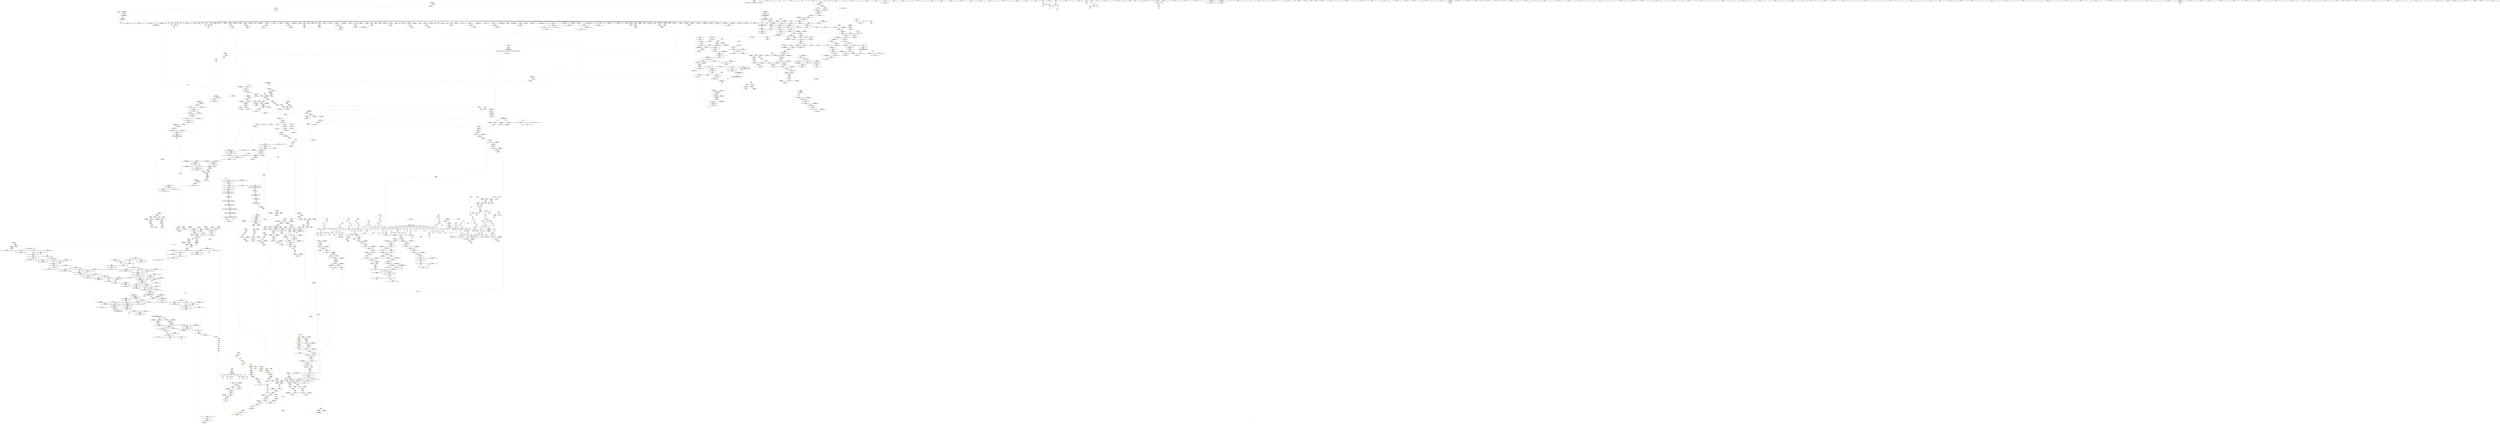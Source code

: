 digraph "SVFG" {
	label="SVFG";

	Node0x560e17dda030 [shape=record,color=grey,label="{NodeID: 0\nNullPtr}"];
	Node0x560e17dda030 -> Node0x560e17e64650[style=solid];
	Node0x560e17dda030 -> Node0x560e17e64750[style=solid];
	Node0x560e17dda030 -> Node0x560e17e64820[style=solid];
	Node0x560e17dda030 -> Node0x560e17e648f0[style=solid];
	Node0x560e17dda030 -> Node0x560e17e649c0[style=solid];
	Node0x560e17dda030 -> Node0x560e17e64a90[style=solid];
	Node0x560e17dda030 -> Node0x560e17e64b60[style=solid];
	Node0x560e17dda030 -> Node0x560e17e64c30[style=solid];
	Node0x560e17dda030 -> Node0x560e17e64d00[style=solid];
	Node0x560e17dda030 -> Node0x560e17e64dd0[style=solid];
	Node0x560e17dda030 -> Node0x560e17e64ea0[style=solid];
	Node0x560e17dda030 -> Node0x560e17e64f70[style=solid];
	Node0x560e17dda030 -> Node0x560e17e65040[style=solid];
	Node0x560e17dda030 -> Node0x560e17e65110[style=solid];
	Node0x560e17dda030 -> Node0x560e17e651e0[style=solid];
	Node0x560e17dda030 -> Node0x560e17e652b0[style=solid];
	Node0x560e17dda030 -> Node0x560e17e65380[style=solid];
	Node0x560e17dda030 -> Node0x560e17e65450[style=solid];
	Node0x560e17dda030 -> Node0x560e17e65520[style=solid];
	Node0x560e17dda030 -> Node0x560e17e655f0[style=solid];
	Node0x560e17dda030 -> Node0x560e17e656c0[style=solid];
	Node0x560e17dda030 -> Node0x560e17e65790[style=solid];
	Node0x560e17dda030 -> Node0x560e17e65860[style=solid];
	Node0x560e17dda030 -> Node0x560e17e65930[style=solid];
	Node0x560e17dda030 -> Node0x560e17e65a00[style=solid];
	Node0x560e17dda030 -> Node0x560e17e65ad0[style=solid];
	Node0x560e17dda030 -> Node0x560e17e65ba0[style=solid];
	Node0x560e17dda030 -> Node0x560e17e65c70[style=solid];
	Node0x560e17dda030 -> Node0x560e17e65d40[style=solid];
	Node0x560e17dda030 -> Node0x560e17e65e10[style=solid];
	Node0x560e17dda030 -> Node0x560e17e65ee0[style=solid];
	Node0x560e17dda030 -> Node0x560e17e65fb0[style=solid];
	Node0x560e17dda030 -> Node0x560e17e66080[style=solid];
	Node0x560e17dda030 -> Node0x560e17e66150[style=solid];
	Node0x560e17dda030 -> Node0x560e17e66220[style=solid];
	Node0x560e17dda030 -> Node0x560e17e662f0[style=solid];
	Node0x560e17dda030 -> Node0x560e17e663c0[style=solid];
	Node0x560e17dda030 -> Node0x560e17e66490[style=solid];
	Node0x560e17dda030 -> Node0x560e17e66560[style=solid];
	Node0x560e17dda030 -> Node0x560e17e66630[style=solid];
	Node0x560e17dda030 -> Node0x560e17e66700[style=solid];
	Node0x560e17dda030 -> Node0x560e17e667d0[style=solid];
	Node0x560e17dda030 -> Node0x560e17e668a0[style=solid];
	Node0x560e17dda030 -> Node0x560e17e66970[style=solid];
	Node0x560e17dda030 -> Node0x560e17e66a40[style=solid];
	Node0x560e17dda030 -> Node0x560e17e66b10[style=solid];
	Node0x560e17dda030 -> Node0x560e17e66be0[style=solid];
	Node0x560e17dda030 -> Node0x560e17e66cb0[style=solid];
	Node0x560e17dda030 -> Node0x560e17e66d80[style=solid];
	Node0x560e17dda030 -> Node0x560e17e66e50[style=solid];
	Node0x560e17dda030 -> Node0x560e17e66f20[style=solid];
	Node0x560e17dda030 -> Node0x560e17e66ff0[style=solid];
	Node0x560e17dda030 -> Node0x560e17e670c0[style=solid];
	Node0x560e17dda030 -> Node0x560e17e67190[style=solid];
	Node0x560e17dda030 -> Node0x560e17e67260[style=solid];
	Node0x560e17dda030 -> Node0x560e17e67330[style=solid];
	Node0x560e17dda030 -> Node0x560e17e67400[style=solid];
	Node0x560e17dda030 -> Node0x560e17e674d0[style=solid];
	Node0x560e17dda030 -> Node0x560e17e675a0[style=solid];
	Node0x560e17dda030 -> Node0x560e17e67670[style=solid];
	Node0x560e17dda030 -> Node0x560e17e67740[style=solid];
	Node0x560e17dda030 -> Node0x560e17e67810[style=solid];
	Node0x560e17dda030 -> Node0x560e17ea2670[style=solid];
	Node0x560e17dda030 -> Node0x560e17ea7160[style=solid];
	Node0x560e17dda030 -> Node0x560e17ea7230[style=solid];
	Node0x560e17dda030 -> Node0x560e17ea7300[style=solid];
	Node0x560e17dda030 -> Node0x560e17eaae50[style=solid];
	Node0x560e17dda030 -> Node0x560e17eaaf20[style=solid];
	Node0x560e17dda030 -> Node0x560e17eaaff0[style=solid];
	Node0x560e17dda030 -> Node0x560e175bdd50[style=solid];
	Node0x560e17dda030 -> Node0x560e175bde20[style=solid];
	Node0x560e17dda030 -> Node0x560e17ee4860[style=solid];
	Node0x560e17dda030 -> Node0x560e17ee52e0[style=solid];
	Node0x560e17dda030:s64 -> Node0x560e1800f760[style=solid,color=red];
	Node0x560e17dda030:s64 -> Node0x560e18016480[style=solid,color=red];
	Node0x560e17e67260 [shape=record,color=black,label="{NodeID: 443\n1951\<--3\n\<--dummyVal\n_ZNSt6vectorIiSaIiEEC2ERKS1_\n}"];
	Node0x560e17f4dfb0 [shape=record,color=yellow,style=double,label="{NodeID: 3100\n82V_3 = CSCHI(MR_82V_2)\npts\{490001 \}\nCS[]|{<s0>5}}"];
	Node0x560e17f4dfb0:s0 -> Node0x560e17eb8d50[style=dashed,color=blue];
	Node0x560e17e76780 [shape=record,color=red,label="{NodeID: 886\n658\<--657\n\<--_M_finish\n_ZNSt6vectorIiSaIiEED2Ev\n|{<s0>52}}"];
	Node0x560e17e76780:s0 -> Node0x560e18019390[style=solid,color=red];
	Node0x560e17eac920 [shape=record,color=blue,label="{NodeID: 1329\n1761\<--1770\n__cur\<--\n_ZNSt22__uninitialized_fill_nILb0EE15__uninit_fill_nIPSt6vectorIiSaIiEEmS4_EET_S6_T0_RKT1_\n}"];
	Node0x560e17eac920 -> Node0x560e17f4d130[style=dashed];
	Node0x560e17e5f820 [shape=record,color=green,label="{NodeID: 222\n1437\<--1438\n_ZNSt12_Vector_baseISt6vectorIiSaIiEESaIS2_EE12_Vector_implC2ERKS3_\<--_ZNSt12_Vector_baseISt6vectorIiSaIiEESaIS2_EE12_Vector_implC2ERKS3__field_insensitive\n}"];
	Node0x560e17e82d10 [shape=record,color=purple,label="{NodeID: 665\n1502\<--1497\n_M_end_of_storage\<--this1\n_ZNSt12_Vector_baseISt6vectorIiSaIiEESaIS2_EED2Ev\n}"];
	Node0x560e17e82d10 -> Node0x560e17e9b860[style=solid];
	Node0x560e180144f0 [shape=record,color=black,label="{NodeID: 3322\n711 = PHI(153, 222, 297, 306, 316, 323, 418, 427, 437, 444, )\n0th arg _ZNSt6vectorIiSaIiEEixEm }"];
	Node0x560e180144f0 -> Node0x560e17ea5aa0[style=solid];
	Node0x560e17ea1500 [shape=record,color=red,label="{NodeID: 1108\n2468\<--2459\n\<--__a.addr\n_ZNSt16allocator_traitsISaISt6vectorIiSaIiEEEE10deallocateERS3_PS2_m\n}"];
	Node0x560e17ea1500 -> Node0x560e17e7fd90[style=solid];
	Node0x560e17e575b0 [shape=record,color=green,label="{NodeID: 1\n7\<--1\n__dso_handle\<--dummyObj\nGlob }"];
	Node0x560e17e67330 [shape=record,color=black,label="{NodeID: 444\n1952\<--3\n\<--dummyVal\n_ZNSt6vectorIiSaIiEEC2ERKS1_\n}"];
	Node0x560e17e67330 -> Node0x560e17ead7c0[style=solid];
	Node0x560e17f4e090 [shape=record,color=yellow,style=double,label="{NodeID: 3101\n56V_2 = CSCHI(MR_56V_1)\npts\{470000 \}\nCS[]|{<s0>7|<s1>48|<s2>49}}"];
	Node0x560e17f4e090:s0 -> Node0x560e17f4dc90[style=dashed,color=blue];
	Node0x560e17f4e090:s1 -> Node0x560e17f6d810[style=dashed,color=red];
	Node0x560e17f4e090:s2 -> Node0x560e17f66000[style=dashed,color=red];
	Node0x560e17e76850 [shape=record,color=red,label="{NodeID: 887\n687\<--684\nthis1\<--this.addr\n_ZNSaIiED2Ev\n}"];
	Node0x560e17e76850 -> Node0x560e17e79db0[style=solid];
	Node0x560e17eac9f0 [shape=record,color=blue,label="{NodeID: 1330\n1757\<--1786\n__n.addr\<--dec\n_ZNSt22__uninitialized_fill_nILb0EE15__uninit_fill_nIPSt6vectorIiSaIiEEmS4_EET_S6_T0_RKT1_\n}"];
	Node0x560e17eac9f0 -> Node0x560e17f4cc30[style=dashed];
	Node0x560e17e5f920 [shape=record,color=green,label="{NodeID: 223\n1441\<--1442\n_ZNSt12_Vector_baseISt6vectorIiSaIiEESaIS2_EE17_M_create_storageEm\<--_ZNSt12_Vector_baseISt6vectorIiSaIiEESaIS2_EE17_M_create_storageEm_field_insensitive\n}"];
	Node0x560e17e82de0 [shape=record,color=purple,label="{NodeID: 666\n1504\<--1497\n_M_impl3\<--this1\n_ZNSt12_Vector_baseISt6vectorIiSaIiEESaIS2_EED2Ev\n}"];
	Node0x560e18014d20 [shape=record,color=black,label="{NodeID: 3323\n712 = PHI(163, 227, 299, 308, 318, 325, 420, 429, 439, 446, )\n1st arg _ZNSt6vectorIiSaIiEEixEm }"];
	Node0x560e18014d20 -> Node0x560e17ea5b70[style=solid];
	Node0x560e17ea15d0 [shape=record,color=red,label="{NodeID: 1109\n2470\<--2461\n\<--__p.addr\n_ZNSt16allocator_traitsISaISt6vectorIiSaIiEEEE10deallocateERS3_PS2_m\n|{<s0>173}}"];
	Node0x560e17ea15d0:s0 -> Node0x560e180155f0[style=solid,color=red];
	Node0x560e17e57640 [shape=record,color=green,label="{NodeID: 2\n8\<--1\n_ZSt3cin\<--dummyObj\nGlob }"];
	Node0x560e17e67400 [shape=record,color=black,label="{NodeID: 445\n1954\<--3\n\<--dummyVal\n_ZNSt6vectorIiSaIiEEC2ERKS1_\n}"];
	Node0x560e17e67400 -> Node0x560e17ead890[style=solid];
	Node0x560e17f4e1f0 [shape=record,color=yellow,style=double,label="{NodeID: 3102\n101V_2 = CSCHI(MR_101V_1)\npts\{470001 \}\nCS[]|{<s0>48}}"];
	Node0x560e17f4e1f0:s0 -> Node0x560e17eaa970[style=dashed,color=red];
	Node0x560e17e76920 [shape=record,color=red,label="{NodeID: 888\n702\<--696\nthis1\<--this.addr\n_ZNSt6vectorIS_IiSaIiEESaIS1_EEixEm\n}"];
	Node0x560e17e76920 -> Node0x560e17e79e80[style=solid];
	Node0x560e17eacac0 [shape=record,color=blue,label="{NodeID: 1331\n1761\<--1789\n__cur\<--incdec.ptr\n_ZNSt22__uninitialized_fill_nILb0EE15__uninit_fill_nIPSt6vectorIiSaIiEEmS4_EET_S6_T0_RKT1_\n}"];
	Node0x560e17eacac0 -> Node0x560e17f4d130[style=dashed];
	Node0x560e17e5fa20 [shape=record,color=green,label="{NodeID: 224\n1450\<--1451\n_ZNSt12_Vector_baseISt6vectorIiSaIiEESaIS2_EE12_Vector_implD2Ev\<--_ZNSt12_Vector_baseISt6vectorIiSaIiEESaIS2_EE12_Vector_implD2Ev_field_insensitive\n}"];
	Node0x560e17e82eb0 [shape=record,color=purple,label="{NodeID: 667\n1505\<--1497\n_M_start4\<--this1\n_ZNSt12_Vector_baseISt6vectorIiSaIiEESaIS2_EED2Ev\n}"];
	Node0x560e17e82eb0 -> Node0x560e17e9b930[style=solid];
	Node0x560e180150a0 [shape=record,color=black,label="{NodeID: 3324\n1688 = PHI(1672, )\n0th arg _ZNK9__gnu_cxx13new_allocatorISt6vectorIiSaIiEEE8max_sizeEv }"];
	Node0x560e180150a0 -> Node0x560e17eabe90[style=solid];
	Node0x560e17ea16a0 [shape=record,color=red,label="{NodeID: 1110\n2471\<--2463\n\<--__n.addr\n_ZNSt16allocator_traitsISaISt6vectorIiSaIiEEEE10deallocateERS3_PS2_m\n|{<s0>173}}"];
	Node0x560e17ea16a0:s0 -> Node0x560e18015700[style=solid,color=red];
	Node0x560e17e57d00 [shape=record,color=green,label="{NodeID: 3\n9\<--1\n_ZSt4cout\<--dummyObj\nGlob }"];
	Node0x560e17e674d0 [shape=record,color=black,label="{NodeID: 446\n1958\<--3\n\<--dummyVal\n_ZNSt6vectorIiSaIiEEC2ERKS1_\n}"];
	Node0x560e17f4e2d0 [shape=record,color=yellow,style=double,label="{NodeID: 3103\n103V_2 = CSCHI(MR_103V_1)\npts\{470002 \}\nCS[]|{<s0>7|<s1>49}}"];
	Node0x560e17f4e2d0:s0 -> Node0x560e17f4dd70[style=dashed,color=blue];
	Node0x560e17f4e2d0:s1 -> Node0x560e17f660e0[style=dashed,color=red];
	Node0x560e17e769f0 [shape=record,color=red,label="{NodeID: 889\n707\<--698\n\<--__n.addr\n_ZNSt6vectorIS_IiSaIiEESaIS1_EEixEm\n}"];
	Node0x560e17f63db0 [shape=record,color=yellow,style=double,label="{NodeID: 2439\n543V_1 = ENCHI(MR_543V_0)\npts\{1764 \}\nFun[_ZNSt22__uninitialized_fill_nILb0EE15__uninit_fill_nIPSt6vectorIiSaIiEEmS4_EET_S6_T0_RKT1_]}"];
	Node0x560e17f63db0 -> Node0x560e17eacb90[style=dashed];
	Node0x560e17eacb90 [shape=record,color=blue,label="{NodeID: 1332\n1763\<--1793\nexn.slot\<--\n_ZNSt22__uninitialized_fill_nILb0EE15__uninit_fill_nIPSt6vectorIiSaIiEEmS4_EET_S6_T0_RKT1_\n}"];
	Node0x560e17eacb90 -> Node0x560e17e9d740[style=dashed];
	Node0x560e17eacb90 -> Node0x560e17eacd30[style=dashed];
	Node0x560e17e5fb20 [shape=record,color=green,label="{NodeID: 225\n1462\<--1463\nthis.addr\<--this.addr_field_insensitive\n_ZNSt6vectorIS_IiSaIiEESaIS1_EE18_M_fill_initializeEmRKS1_\n}"];
	Node0x560e17e5fb20 -> Node0x560e17e9b2b0[style=solid];
	Node0x560e17e5fb20 -> Node0x560e17eaa700[style=solid];
	Node0x560e17e82f80 [shape=record,color=purple,label="{NodeID: 668\n1515\<--1497\n_M_impl5\<--this1\n_ZNSt12_Vector_baseISt6vectorIiSaIiEESaIS2_EED2Ev\n|{<s0>104}}"];
	Node0x560e17e82f80:s0 -> Node0x560e18012100[style=solid,color=red];
	Node0x560e180151b0 [shape=record,color=black,label="{NodeID: 3325\n2243 = PHI(2235, )\n0th arg _ZSt14__copy_move_a2ILb0EN9__gnu_cxx17__normal_iteratorIPKiSt6vectorIiSaIiEEEEPiET1_T0_SA_S9_ }"];
	Node0x560e180151b0 -> Node0x560e17eaf6a0[style=solid];
	Node0x560e17ea1770 [shape=record,color=red,label="{NodeID: 1111\n2489\<--2480\nthis1\<--this.addr\n_ZN9__gnu_cxx13new_allocatorISt6vectorIiSaIiEEE10deallocateEPS3_m\n}"];
	Node0x560e17e57d90 [shape=record,color=green,label="{NodeID: 4\n10\<--1\n.str\<--dummyObj\nGlob }"];
	Node0x560e17e675a0 [shape=record,color=black,label="{NodeID: 447\n1959\<--3\n\<--dummyVal\n_ZNSt6vectorIiSaIiEEC2ERKS1_\n}"];
	Node0x560e17e675a0 -> Node0x560e17ead960[style=solid];
	Node0x560e17f4e3b0 [shape=record,color=yellow,style=double,label="{NodeID: 3104\n82V_2 = CSCHI(MR_82V_1)\npts\{490001 \}\nCS[]|{<s0>44}}"];
	Node0x560e17f4e3b0:s0 -> Node0x560e17ea6c80[style=dashed,color=red];
	Node0x560e17e76ac0 [shape=record,color=red,label="{NodeID: 890\n706\<--705\n\<--_M_start\n_ZNSt6vectorIS_IiSaIiEESaIS1_EEixEm\n}"];
	Node0x560e17e76ac0 -> Node0x560e17e87a40[style=solid];
	Node0x560e17f63e90 [shape=record,color=yellow,style=double,label="{NodeID: 2440\n545V_1 = ENCHI(MR_545V_0)\npts\{1766 \}\nFun[_ZNSt22__uninitialized_fill_nILb0EE15__uninit_fill_nIPSt6vectorIiSaIiEEmS4_EET_S6_T0_RKT1_]}"];
	Node0x560e17f63e90 -> Node0x560e17eacc60[style=dashed];
	Node0x560e17eacc60 [shape=record,color=blue,label="{NodeID: 1333\n1765\<--1795\nehselector.slot\<--\n_ZNSt22__uninitialized_fill_nILb0EE15__uninit_fill_nIPSt6vectorIiSaIiEEmS4_EET_S6_T0_RKT1_\n}"];
	Node0x560e17eacc60 -> Node0x560e17eace00[style=dashed];
	Node0x560e17e5fbf0 [shape=record,color=green,label="{NodeID: 226\n1464\<--1465\n__n.addr\<--__n.addr_field_insensitive\n_ZNSt6vectorIS_IiSaIiEESaIS1_EE18_M_fill_initializeEmRKS1_\n}"];
	Node0x560e17e5fbf0 -> Node0x560e17e9b380[style=solid];
	Node0x560e17e5fbf0 -> Node0x560e17eaa7d0[style=solid];
	Node0x560e17e83050 [shape=record,color=purple,label="{NodeID: 669\n1523\<--1497\n_M_impl6\<--this1\n_ZNSt12_Vector_baseISt6vectorIiSaIiEESaIS2_EED2Ev\n|{<s0>105}}"];
	Node0x560e17e83050:s0 -> Node0x560e18012100[style=solid,color=red];
	Node0x560e180152c0 [shape=record,color=black,label="{NodeID: 3326\n2244 = PHI(2237, )\n1st arg _ZSt14__copy_move_a2ILb0EN9__gnu_cxx17__normal_iteratorIPKiSt6vectorIiSaIiEEEEPiET1_T0_SA_S9_ }"];
	Node0x560e180152c0 -> Node0x560e17eaf770[style=solid];
	Node0x560e17ea1840 [shape=record,color=red,label="{NodeID: 1112\n2490\<--2482\n\<--__p.addr\n_ZN9__gnu_cxx13new_allocatorISt6vectorIiSaIiEEE10deallocateEPS3_m\n}"];
	Node0x560e17ea1840 -> Node0x560e17e7fe60[style=solid];
	Node0x560e17e57e20 [shape=record,color=green,label="{NodeID: 5\n12\<--1\n.str.1\<--dummyObj\nGlob }"];
	Node0x560e17e67670 [shape=record,color=black,label="{NodeID: 448\n1961\<--3\n\<--dummyVal\n_ZNSt6vectorIiSaIiEEC2ERKS1_\n}"];
	Node0x560e17e67670 -> Node0x560e17eada30[style=solid];
	Node0x560e17f4e510 [shape=record,color=yellow,style=double,label="{NodeID: 3105\n84V_2 = CSCHI(MR_84V_1)\npts\{1684 490002 \}\nCS[]|{<s0>5|<s1>5|<s2>45|<s3>45}}"];
	Node0x560e17f4e510:s0 -> Node0x560e17eb8b90[style=dashed,color=blue];
	Node0x560e17f4e510:s1 -> Node0x560e17eb8c70[style=dashed,color=blue];
	Node0x560e17f4e510:s2 -> Node0x560e17f5d880[style=dashed,color=red];
	Node0x560e17f4e510:s3 -> Node0x560e17f5da40[style=dashed,color=red];
	Node0x560e17e76b90 [shape=record,color=red,label="{NodeID: 891\n719\<--713\nthis1\<--this.addr\n_ZNSt6vectorIiSaIiEEixEm\n}"];
	Node0x560e17e76b90 -> Node0x560e17e7a020[style=solid];
	Node0x560e17f63f70 [shape=record,color=yellow,style=double,label="{NodeID: 2441\n62V_1 = ENCHI(MR_62V_0)\npts\{490000 490001 \}\nFun[_ZNSt22__uninitialized_fill_nILb0EE15__uninit_fill_nIPSt6vectorIiSaIiEEmS4_EET_S6_T0_RKT1_]|{<s0>119}}"];
	Node0x560e17f63f70:s0 -> Node0x560e17f5fce0[style=dashed,color=red];
	Node0x560e17eacd30 [shape=record,color=blue,label="{NodeID: 1334\n1763\<--1811\nexn.slot\<--\n_ZNSt22__uninitialized_fill_nILb0EE15__uninit_fill_nIPSt6vectorIiSaIiEEmS4_EET_S6_T0_RKT1_\n}"];
	Node0x560e17eacd30 -> Node0x560e17e9d810[style=dashed];
	Node0x560e17e5fcc0 [shape=record,color=green,label="{NodeID: 227\n1466\<--1467\n__value.addr\<--__value.addr_field_insensitive\n_ZNSt6vectorIS_IiSaIiEESaIS1_EE18_M_fill_initializeEmRKS1_\n}"];
	Node0x560e17e5fcc0 -> Node0x560e17e9b450[style=solid];
	Node0x560e17e5fcc0 -> Node0x560e17eaa8a0[style=solid];
	Node0x560e17e83120 [shape=record,color=purple,label="{NodeID: 670\n1544\<--1538\n_M_start\<--this1\n_ZNSt12_Vector_baseISt6vectorIiSaIiEESaIS2_EE12_Vector_implC2ERKS3_\n}"];
	Node0x560e17e83120 -> Node0x560e17eaae50[style=solid];
	Node0x560e180153d0 [shape=record,color=black,label="{NodeID: 3327\n2245 = PHI(2233, )\n2nd arg _ZSt14__copy_move_a2ILb0EN9__gnu_cxx17__normal_iteratorIPKiSt6vectorIiSaIiEEEEPiET1_T0_SA_S9_ }"];
	Node0x560e180153d0 -> Node0x560e17eaf840[style=solid];
	Node0x560e17ea1910 [shape=record,color=red,label="{NodeID: 1113\n2507\<--2498\n\<--__first.addr\n_ZSt8_DestroyIPSt6vectorIiSaIiEES2_EvT_S4_RSaIT0_E\n|{<s0>175}}"];
	Node0x560e17ea1910:s0 -> Node0x560e18014050[style=solid,color=red];
	Node0x560e17e57eb0 [shape=record,color=green,label="{NodeID: 6\n15\<--1\n\<--dummyObj\nCan only get source location for instruction, argument, global var or function.}"];
	Node0x560e17e67740 [shape=record,color=black,label="{NodeID: 449\n1968\<--3\nlpad.val\<--dummyVal\n_ZNSt6vectorIiSaIiEEC2ERKS1_\n}"];
	Node0x560e17f4e620 [shape=record,color=yellow,style=double,label="{NodeID: 3106\n80V_2 = CSCHI(MR_80V_1)\npts\{490000 \}\nCS[]|{<s0>5|<s1>44|<s2>45}}"];
	Node0x560e17f4e620:s0 -> Node0x560e17eb8d50[style=dashed,color=blue];
	Node0x560e17f4e620:s1 -> Node0x560e17f6cd00[style=dashed,color=red];
	Node0x560e17f4e620:s2 -> Node0x560e17f5d960[style=dashed,color=red];
	Node0x560e17e76c60 [shape=record,color=red,label="{NodeID: 892\n724\<--715\n\<--__n.addr\n_ZNSt6vectorIiSaIiEEixEm\n}"];
	Node0x560e17eace00 [shape=record,color=blue,label="{NodeID: 1335\n1765\<--1813\nehselector.slot\<--\n_ZNSt22__uninitialized_fill_nILb0EE15__uninit_fill_nIPSt6vectorIiSaIiEEmS4_EET_S6_T0_RKT1_\n}"];
	Node0x560e17eace00 -> Node0x560e17e9d8e0[style=dashed];
	Node0x560e17e5fd90 [shape=record,color=green,label="{NodeID: 228\n1481\<--1482\n_ZSt24__uninitialized_fill_n_aIPSt6vectorIiSaIiEEmS2_S2_ET_S4_T0_RKT1_RSaIT2_E\<--_ZSt24__uninitialized_fill_n_aIPSt6vectorIiSaIiEEmS2_S2_ET_S4_T0_RKT1_RSaIT2_E_field_insensitive\n}"];
	Node0x560e17e831f0 [shape=record,color=purple,label="{NodeID: 671\n1546\<--1538\n_M_finish\<--this1\n_ZNSt12_Vector_baseISt6vectorIiSaIiEESaIS2_EE12_Vector_implC2ERKS3_\n}"];
	Node0x560e17e831f0 -> Node0x560e17eaaf20[style=solid];
	Node0x560e180154e0 [shape=record,color=black,label="{NodeID: 3328\n2477 = PHI(2469, )\n0th arg _ZN9__gnu_cxx13new_allocatorISt6vectorIiSaIiEEE10deallocateEPS3_m }"];
	Node0x560e180154e0 -> Node0x560e17eb0fd0[style=solid];
	Node0x560e17ea19e0 [shape=record,color=red,label="{NodeID: 1114\n2508\<--2500\n\<--__last.addr\n_ZSt8_DestroyIPSt6vectorIiSaIiEES2_EvT_S4_RSaIT0_E\n|{<s0>175}}"];
	Node0x560e17ea19e0:s0 -> Node0x560e18014260[style=solid,color=red];
	Node0x560e17e57f40 [shape=record,color=green,label="{NodeID: 7\n107\<--1\n\<--dummyObj\nCan only get source location for instruction, argument, global var or function.}"];
	Node0x560e17e67810 [shape=record,color=black,label="{NodeID: 450\n1969\<--3\nlpad.val14\<--dummyVal\n_ZNSt6vectorIiSaIiEEC2ERKS1_\n}"];
	Node0x560e17f4e700 [shape=record,color=yellow,style=double,label="{NodeID: 3107\n101V_3 = CSCHI(MR_101V_2)\npts\{470001 \}\nCS[]|{<s0>7}}"];
	Node0x560e17f4e700:s0 -> Node0x560e17f4dd70[style=dashed,color=blue];
	Node0x560e17e76d30 [shape=record,color=red,label="{NodeID: 893\n723\<--722\n\<--_M_start\n_ZNSt6vectorIiSaIiEEixEm\n}"];
	Node0x560e17e76d30 -> Node0x560e17e87b10[style=solid];
	Node0x560e17eaced0 [shape=record,color=blue,label="{NodeID: 1336\n1837\<--1835\n__p.addr\<--__p\n_ZSt10_ConstructISt6vectorIiSaIiEEJRKS2_EEvPT_DpOT0_\n}"];
	Node0x560e17eaced0 -> Node0x560e17e9d9b0[style=dashed];
	Node0x560e17e68230 [shape=record,color=green,label="{NodeID: 229\n1490\<--1491\nthis.addr\<--this.addr_field_insensitive\n_ZNSt12_Vector_baseISt6vectorIiSaIiEESaIS2_EED2Ev\n}"];
	Node0x560e17e68230 -> Node0x560e17e9b5f0[style=solid];
	Node0x560e17e68230 -> Node0x560e17eaaa40[style=solid];
	Node0x560e17e832c0 [shape=record,color=purple,label="{NodeID: 672\n1548\<--1538\n_M_end_of_storage\<--this1\n_ZNSt12_Vector_baseISt6vectorIiSaIiEESaIS2_EE12_Vector_implC2ERKS3_\n}"];
	Node0x560e17e832c0 -> Node0x560e17eaaff0[style=solid];
	Node0x560e180155f0 [shape=record,color=black,label="{NodeID: 3329\n2478 = PHI(2470, )\n1st arg _ZN9__gnu_cxx13new_allocatorISt6vectorIiSaIiEEE10deallocateEPS3_m }"];
	Node0x560e180155f0 -> Node0x560e17eb10a0[style=solid];
	Node0x560e17ea1ab0 [shape=record,color=red,label="{NodeID: 1115\n2520\<--2519\ndummyVal\<--offset_0\n_ZSt22__uninitialized_copy_aIN9__gnu_cxx17__normal_iteratorIPKiSt6vectorIiSaIiEEEEPiiET0_T_SA_S9_RSaIT1_E\n}"];
	Node0x560e17ea1ab0 -> Node0x560e17eae0b0[style=solid];
	Node0x560e17e57fd0 [shape=record,color=green,label="{NodeID: 8\n109\<--1\n\<--dummyObj\nCan only get source location for instruction, argument, global var or function.}"];
	Node0x560e17e678e0 [shape=record,color=black,label="{NodeID: 451\n27\<--28\n\<--_ZNSt8ios_base4InitD1Ev\nCan only get source location for instruction, argument, global var or function.}"];
	Node0x560e17f4e860 [shape=record,color=yellow,style=double,label="{NodeID: 3108\n105V_2 = CSCHI(MR_105V_1)\npts\{1115 1684 \}\nCS[]|{<s0>7|<s1>7}}"];
	Node0x560e17f4e860:s0 -> Node0x560e17eb8e30[style=dashed,color=blue];
	Node0x560e17f4e860:s1 -> Node0x560e17f4dbb0[style=dashed,color=blue];
	Node0x560e17e76e00 [shape=record,color=red,label="{NodeID: 894\n750\<--730\n\<--retval\n_ZSt3minIiERKT_S2_S2_\n}"];
	Node0x560e17e76e00 -> Node0x560e17e7a1c0[style=solid];
	Node0x560e17f64240 [shape=record,color=yellow,style=double,label="{NodeID: 2444\n4V_1 = ENCHI(MR_4V_0)\npts\{51 \}\nFun[_ZSt24__uninitialized_fill_n_aIPimiiET_S1_T0_RKT1_RSaIT2_E]|{<s0>86}}"];
	Node0x560e17f64240:s0 -> Node0x560e17f61410[style=dashed,color=red];
	Node0x560e17eacfa0 [shape=record,color=blue,label="{NodeID: 1337\n1839\<--1836\n__args.addr\<--__args\n_ZSt10_ConstructISt6vectorIiSaIiEEJRKS2_EEvPT_DpOT0_\n}"];
	Node0x560e17eacfa0 -> Node0x560e17e9da80[style=dashed];
	Node0x560e17e68300 [shape=record,color=green,label="{NodeID: 230\n1492\<--1493\nexn.slot\<--exn.slot_field_insensitive\n_ZNSt12_Vector_baseISt6vectorIiSaIiEESaIS2_EED2Ev\n}"];
	Node0x560e17e68300 -> Node0x560e17e9b6c0[style=solid];
	Node0x560e17e68300 -> Node0x560e17eaab10[style=solid];
	Node0x560e17e83390 [shape=record,color=purple,label="{NodeID: 673\n1565\<--1560\n_M_impl\<--this1\n_ZNSt12_Vector_baseISt6vectorIiSaIiEESaIS2_EE17_M_create_storageEm\n}"];
	Node0x560e18015700 [shape=record,color=black,label="{NodeID: 3330\n2479 = PHI(2471, )\n2nd arg _ZN9__gnu_cxx13new_allocatorISt6vectorIiSaIiEEE10deallocateEPS3_m }"];
	Node0x560e18015700 -> Node0x560e17eb1170[style=solid];
	Node0x560e17ea1b80 [shape=record,color=red,label="{NodeID: 1116\n2523\<--2522\ndummyVal\<--offset_0\n_ZSt22__uninitialized_copy_aIN9__gnu_cxx17__normal_iteratorIPKiSt6vectorIiSaIiEEEEPiiET0_T_SA_S9_RSaIT1_E\n}"];
	Node0x560e17ea1b80 -> Node0x560e17eae180[style=solid];
	Node0x560e17e58060 [shape=record,color=green,label="{NodeID: 9\n116\<--1\n\<--dummyObj\nCan only get source location for instruction, argument, global var or function.}"];
	Node0x560e17e679e0 [shape=record,color=black,label="{NodeID: 452\n110\<--108\nconv\<--sub\n_Z3tstv\n|{<s0>7}}"];
	Node0x560e17e679e0:s0 -> Node0x560e1800d880[style=solid,color=red];
	Node0x560e17e76ed0 [shape=record,color=red,label="{NodeID: 895\n740\<--732\n\<--__a.addr\n_ZSt3minIiERKT_S2_S2_\n}"];
	Node0x560e17e76ed0 -> Node0x560e17e772e0[style=solid];
	Node0x560e17f59b90 [shape=record,color=yellow,style=double,label="{NodeID: 2445\n52V_1 = ENCHI(MR_52V_0)\npts\{1115 \}\nFun[_ZSt24__uninitialized_fill_n_aIPimiiET_S1_T0_RKT1_RSaIT2_E]|{<s0>86}}"];
	Node0x560e17f59b90:s0 -> Node0x560e17f61520[style=dashed,color=red];
	Node0x560e17ead070 [shape=record,color=blue,label="{NodeID: 1338\n1856\<--1855\n__r.addr\<--__r\n_ZSt11__addressofISt6vectorIiSaIiEEEPT_RS3_\n}"];
	Node0x560e17ead070 -> Node0x560e17e9db50[style=dashed];
	Node0x560e17e683d0 [shape=record,color=green,label="{NodeID: 231\n1494\<--1495\nehselector.slot\<--ehselector.slot_field_insensitive\n_ZNSt12_Vector_baseISt6vectorIiSaIiEESaIS2_EED2Ev\n}"];
	Node0x560e17e683d0 -> Node0x560e17eaabe0[style=solid];
	Node0x560e17e83460 [shape=record,color=purple,label="{NodeID: 674\n1566\<--1560\n_M_start\<--this1\n_ZNSt12_Vector_baseISt6vectorIiSaIiEESaIS2_EE17_M_create_storageEm\n}"];
	Node0x560e17e83460 -> Node0x560e17eab260[style=solid];
	Node0x560e18015810 [shape=record,color=black,label="{NodeID: 3331\n571 = PHI(58, )\n0th arg _ZNSaISt6vectorIiSaIiEEEC2Ev }"];
	Node0x560e18015810 -> Node0x560e17ea4f40[style=solid];
	Node0x560e17ea1c50 [shape=record,color=red,label="{NodeID: 1117\n2526\<--2525\ndummyVal\<--offset_0\n_ZSt18uninitialized_copyIN9__gnu_cxx17__normal_iteratorIPKiSt6vectorIiSaIiEEEEPiET0_T_SA_S9_\n}"];
	Node0x560e17ea1c50 -> Node0x560e17eaeb40[style=solid];
	Node0x560e17e580f0 [shape=record,color=green,label="{NodeID: 10\n139\<--1\n\<--dummyObj\nCan only get source location for instruction, argument, global var or function.}"];
	Node0x560e17e67ab0 [shape=record,color=black,label="{NodeID: 453\n114\<--113\nconv3\<--sub2\n_Z3tstv\n|{<s0>5}}"];
	Node0x560e17e67ab0:s0 -> Node0x560e18012400[style=solid,color=red];
	Node0x560e17f4eb00 [shape=record,color=yellow,style=double,label="{NodeID: 3110\n229V_2 = CSCHI(MR_229V_1)\npts\{1684 490000 490001 490002 \}\nCS[]|{<s0>70|<s1>70|<s2>70}}"];
	Node0x560e17f4eb00:s0 -> Node0x560e17ea7570[style=dashed,color=red];
	Node0x560e17f4eb00:s1 -> Node0x560e17ea7640[style=dashed,color=red];
	Node0x560e17f4eb00:s2 -> Node0x560e17ea7710[style=dashed,color=red];
	Node0x560e17e76fa0 [shape=record,color=red,label="{NodeID: 896\n747\<--732\n\<--__a.addr\n_ZSt3minIiERKT_S2_S2_\n}"];
	Node0x560e17e76fa0 -> Node0x560e17ea5eb0[style=solid];
	Node0x560e17ead140 [shape=record,color=blue,label="{NodeID: 1339\n1864\<--1862\n__first.addr\<--__first\n_ZSt8_DestroyIPSt6vectorIiSaIiEEEvT_S4_\n}"];
	Node0x560e17ead140 -> Node0x560e17e9dc20[style=dashed];
	Node0x560e17e684a0 [shape=record,color=green,label="{NodeID: 232\n1513\<--1514\n_ZNSt12_Vector_baseISt6vectorIiSaIiEESaIS2_EE13_M_deallocateEPS2_m\<--_ZNSt12_Vector_baseISt6vectorIiSaIiEESaIS2_EE13_M_deallocateEPS2_m_field_insensitive\n}"];
	Node0x560e17e83530 [shape=record,color=purple,label="{NodeID: 675\n1568\<--1560\n_M_impl2\<--this1\n_ZNSt12_Vector_baseISt6vectorIiSaIiEESaIS2_EE17_M_create_storageEm\n}"];
	Node0x560e18015920 [shape=record,color=black,label="{NodeID: 3332\n1337 = PHI(1329, )\n0th arg _ZN9__gnu_cxx13new_allocatorIiE10deallocateEPim }"];
	Node0x560e18015920 -> Node0x560e17ea9930[style=solid];
	Node0x560e17ea1d20 [shape=record,color=red,label="{NodeID: 1118\n2529\<--2528\ndummyVal\<--offset_0\n_ZSt18uninitialized_copyIN9__gnu_cxx17__normal_iteratorIPKiSt6vectorIiSaIiEEEEPiET0_T_SA_S9_\n}"];
	Node0x560e17ea1d20 -> Node0x560e17eaec10[style=solid];
	Node0x560e17e581c0 [shape=record,color=green,label="{NodeID: 11\n241\<--1\n\<--dummyObj\nCan only get source location for instruction, argument, global var or function.}"];
	Node0x560e17e67b80 [shape=record,color=black,label="{NodeID: 454\n152\<--151\nconv12\<--\n_Z3tstv\n|{<s0>11}}"];
	Node0x560e17e67b80:s0 -> Node0x560e1801a020[style=solid,color=red];
	Node0x560e17f4ec90 [shape=record,color=yellow,style=double,label="{NodeID: 3111\n229V_3 = CSCHI(MR_229V_2)\npts\{1684 490000 490001 490002 \}\nCS[]|{<s0>43|<s1>43|<s2>43|<s3>132}}"];
	Node0x560e17f4ec90:s0 -> Node0x560e17f4e3b0[style=dashed,color=blue];
	Node0x560e17f4ec90:s1 -> Node0x560e17f4e510[style=dashed,color=blue];
	Node0x560e17f4ec90:s2 -> Node0x560e17f4e620[style=dashed,color=blue];
	Node0x560e17f4ec90:s3 -> Node0x560e17f4f950[style=dashed,color=blue];
	Node0x560e17e77070 [shape=record,color=red,label="{NodeID: 897\n738\<--734\n\<--__b.addr\n_ZSt3minIiERKT_S2_S2_\n}"];
	Node0x560e17e77070 -> Node0x560e17e77210[style=solid];
	Node0x560e17ead210 [shape=record,color=blue,label="{NodeID: 1340\n1866\<--1863\n__last.addr\<--__last\n_ZSt8_DestroyIPSt6vectorIiSaIiEEEvT_S4_\n}"];
	Node0x560e17ead210 -> Node0x560e17e9dcf0[style=dashed];
	Node0x560e17e685a0 [shape=record,color=green,label="{NodeID: 233\n1532\<--1533\nthis.addr\<--this.addr_field_insensitive\n_ZNSt12_Vector_baseISt6vectorIiSaIiEESaIS2_EE12_Vector_implC2ERKS3_\n}"];
	Node0x560e17e685a0 -> Node0x560e17e9ba00[style=solid];
	Node0x560e17e685a0 -> Node0x560e17eaacb0[style=solid];
	Node0x560e17e83600 [shape=record,color=purple,label="{NodeID: 676\n1569\<--1560\n_M_start3\<--this1\n_ZNSt12_Vector_baseISt6vectorIiSaIiEESaIS2_EE17_M_create_storageEm\n}"];
	Node0x560e17e83600 -> Node0x560e17e9be10[style=solid];
	Node0x560e18015a30 [shape=record,color=black,label="{NodeID: 3333\n1338 = PHI(1330, )\n1st arg _ZN9__gnu_cxx13new_allocatorIiE10deallocateEPim }"];
	Node0x560e18015a30 -> Node0x560e17ea9a00[style=solid];
	Node0x560e17ea1df0 [shape=record,color=red,label="{NodeID: 1119\n2532\<--2531\ndummyVal\<--offset_0\n_ZNSt20__uninitialized_copyILb1EE13__uninit_copyIN9__gnu_cxx17__normal_iteratorIPKiSt6vectorIiSaIiEEEEPiEET0_T_SC_SB_\n}"];
	Node0x560e17ea1df0 -> Node0x560e17eaef50[style=solid];
	Node0x560e17e582c0 [shape=record,color=green,label="{NodeID: 12\n252\<--1\n\<--dummyObj\nCan only get source location for instruction, argument, global var or function.}"];
	Node0x560e17e67c50 [shape=record,color=black,label="{NodeID: 455\n163\<--162\nconv17\<--add\n_Z3tstv\n|{<s0>12}}"];
	Node0x560e17e67c50:s0 -> Node0x560e18014d20[style=solid,color=red];
	Node0x560e17f4ee20 [shape=record,color=yellow,style=double,label="{NodeID: 3112\n52V_2 = CSCHI(MR_52V_1)\npts\{1115 \}\nCS[]|{<s0>44}}"];
	Node0x560e17f4ee20:s0 -> Node0x560e17f4de50[style=dashed,color=blue];
	Node0x560e17e77140 [shape=record,color=red,label="{NodeID: 898\n744\<--734\n\<--__b.addr\n_ZSt3minIiERKT_S2_S2_\n}"];
	Node0x560e17e77140 -> Node0x560e17ea5de0[style=solid];
	Node0x560e17ead2e0 [shape=record,color=blue,label="{NodeID: 1341\n1881\<--1880\n__t.addr\<--__t\n_ZSt7forwardIRKSt6vectorIiSaIiEEEOT_RNSt16remove_referenceIS5_E4typeE\n}"];
	Node0x560e17ead2e0 -> Node0x560e17e9ddc0[style=dashed];
	Node0x560e17e68670 [shape=record,color=green,label="{NodeID: 234\n1534\<--1535\n__a.addr\<--__a.addr_field_insensitive\n_ZNSt12_Vector_baseISt6vectorIiSaIiEESaIS2_EE12_Vector_implC2ERKS3_\n}"];
	Node0x560e17e68670 -> Node0x560e17e9bad0[style=solid];
	Node0x560e17e68670 -> Node0x560e17eaad80[style=solid];
	Node0x560e17e836d0 [shape=record,color=purple,label="{NodeID: 677\n1571\<--1560\n_M_impl4\<--this1\n_ZNSt12_Vector_baseISt6vectorIiSaIiEESaIS2_EE17_M_create_storageEm\n}"];
	Node0x560e18015b40 [shape=record,color=black,label="{NodeID: 3334\n1339 = PHI(1331, )\n2nd arg _ZN9__gnu_cxx13new_allocatorIiE10deallocateEPim }"];
	Node0x560e18015b40 -> Node0x560e17ea9ad0[style=solid];
	Node0x560e17ea1ec0 [shape=record,color=red,label="{NodeID: 1120\n2535\<--2534\ndummyVal\<--offset_0\n_ZNSt20__uninitialized_copyILb1EE13__uninit_copyIN9__gnu_cxx17__normal_iteratorIPKiSt6vectorIiSaIiEEEEPiEET0_T_SC_SB_\n}"];
	Node0x560e17ea1ec0 -> Node0x560e17eaf020[style=solid];
	Node0x560e17e583c0 [shape=record,color=green,label="{NodeID: 13\n331\<--1\n\<--dummyObj\nCan only get source location for instruction, argument, global var or function.}"];
	Node0x560e17e67d20 [shape=record,color=black,label="{NodeID: 456\n221\<--220\nconv36\<--sub35\n_Z3tstv\n|{<s0>18}}"];
	Node0x560e17e67d20:s0 -> Node0x560e1801a020[style=solid,color=red];
	Node0x560e17f4ef80 [shape=record,color=yellow,style=double,label="{NodeID: 3113\n52V_2 = CSCHI(MR_52V_1)\npts\{1115 \}\nCS[]|{<s0>73}}"];
	Node0x560e17f4ef80:s0 -> Node0x560e17f4ee20[style=dashed,color=blue];
	Node0x560e17e77210 [shape=record,color=red,label="{NodeID: 899\n739\<--738\n\<--\n_ZSt3minIiERKT_S2_S2_\n}"];
	Node0x560e17e77210 -> Node0x560e17ee3960[style=solid];
	Node0x560e17ead3b0 [shape=record,color=blue,label="{NodeID: 1342\n1889\<--1887\nthis.addr\<--this\n_ZNSt6vectorIiSaIiEEC2ERKS1_\n}"];
	Node0x560e17ead3b0 -> Node0x560e17e9de90[style=dashed];
	Node0x560e17e68740 [shape=record,color=green,label="{NodeID: 235\n1542\<--1543\n_ZNSaISt6vectorIiSaIiEEEC2ERKS2_\<--_ZNSaISt6vectorIiSaIiEEEC2ERKS2__field_insensitive\n}"];
	Node0x560e17e837a0 [shape=record,color=purple,label="{NodeID: 678\n1572\<--1560\n_M_finish\<--this1\n_ZNSt12_Vector_baseISt6vectorIiSaIiEESaIS2_EE17_M_create_storageEm\n}"];
	Node0x560e17e837a0 -> Node0x560e17eab330[style=solid];
	Node0x560e18015c50 [shape=record,color=black,label="{NodeID: 3335\n1991 = PHI(1893, )\n0th arg _ZN9__gnu_cxx14__alloc_traitsISaIiEE17_S_select_on_copyERKS1_ |{<s0>140}}"];
	Node0x560e18015c50:s0 -> Node0x560e18013270[style=solid,color=red];
	Node0x560e17ea1f90 [shape=record,color=red,label="{NodeID: 1121\n2538\<--2537\ndummyVal\<--offset_0\n_ZSt4copyIN9__gnu_cxx17__normal_iteratorIPKiSt6vectorIiSaIiEEEEPiET0_T_SA_S9_\n}"];
	Node0x560e17ea1f90 -> Node0x560e17eaf360[style=solid];
	Node0x560e17e584c0 [shape=record,color=green,label="{NodeID: 14\n954\<--1\n\<--dummyObj\nCan only get source location for instruction, argument, global var or function.}"];
	Node0x560e17e67df0 [shape=record,color=black,label="{NodeID: 457\n227\<--226\nconv40\<--add39\n_Z3tstv\n|{<s0>19}}"];
	Node0x560e17e67df0:s0 -> Node0x560e18014d20[style=solid,color=red];
	Node0x560e17f4f0e0 [shape=record,color=yellow,style=double,label="{NodeID: 3114\n52V_2 = CSCHI(MR_52V_1)\npts\{1115 \}\nCS[]|{<s0>86}}"];
	Node0x560e17f4f0e0:s0 -> Node0x560e17f4ef80[style=dashed,color=blue];
	Node0x560e17e772e0 [shape=record,color=red,label="{NodeID: 900\n741\<--740\n\<--\n_ZSt3minIiERKT_S2_S2_\n}"];
	Node0x560e17e772e0 -> Node0x560e17ee3960[style=solid];
	Node0x560e17ead480 [shape=record,color=blue,label="{NodeID: 1343\n1891\<--1888\n__x.addr\<--__x\n_ZNSt6vectorIiSaIiEEC2ERKS1_\n}"];
	Node0x560e17ead480 -> Node0x560e17e9df60[style=dashed];
	Node0x560e17ead480 -> Node0x560e17e9e030[style=dashed];
	Node0x560e17ead480 -> Node0x560e17e9e100[style=dashed];
	Node0x560e17ead480 -> Node0x560e17e9e1d0[style=dashed];
	Node0x560e17e68840 [shape=record,color=green,label="{NodeID: 236\n1554\<--1555\nthis.addr\<--this.addr_field_insensitive\n_ZNSt12_Vector_baseISt6vectorIiSaIiEESaIS2_EE17_M_create_storageEm\n}"];
	Node0x560e17e68840 -> Node0x560e17e9bba0[style=solid];
	Node0x560e17e68840 -> Node0x560e17eab0c0[style=solid];
	Node0x560e17e83870 [shape=record,color=purple,label="{NodeID: 679\n1574\<--1560\n_M_impl5\<--this1\n_ZNSt12_Vector_baseISt6vectorIiSaIiEESaIS2_EE17_M_create_storageEm\n}"];
	Node0x560e18015d60 [shape=record,color=black,label="{NodeID: 3336\n1992 = PHI(1913, )\n1st arg _ZN9__gnu_cxx14__alloc_traitsISaIiEE17_S_select_on_copyERKS1_ }"];
	Node0x560e18015d60 -> Node0x560e17eadbd0[style=solid];
	Node0x560e17ea2060 [shape=record,color=red,label="{NodeID: 1122\n2541\<--2540\ndummyVal\<--offset_0\n_ZSt4copyIN9__gnu_cxx17__normal_iteratorIPKiSt6vectorIiSaIiEEEEPiET0_T_SA_S9_\n}"];
	Node0x560e17ea2060 -> Node0x560e17eaf500[style=solid];
	Node0x560e17e585c0 [shape=record,color=green,label="{NodeID: 15\n1060\<--1\n\<--dummyObj\nCan only get source location for instruction, argument, global var or function.}"];
	Node0x560e17e67ec0 [shape=record,color=black,label="{NodeID: 458\n296\<--295\nconv79\<--\n_Z3tstv\n|{<s0>21}}"];
	Node0x560e17e67ec0:s0 -> Node0x560e1801a020[style=solid,color=red];
	Node0x560e17f4f240 [shape=record,color=yellow,style=double,label="{NodeID: 3115\n52V_2 = CSCHI(MR_52V_1)\npts\{1115 \}\nCS[]|{<s0>87}}"];
	Node0x560e17f4f240:s0 -> Node0x560e17f4f0e0[style=dashed,color=blue];
	Node0x560e17e773b0 [shape=record,color=red,label="{NodeID: 901\n763\<--756\nthis1\<--this.addr\n_ZNSt6vectorIS_IiSaIiEESaIS1_EED2Ev\n}"];
	Node0x560e17e773b0 -> Node0x560e17e7a290[style=solid];
	Node0x560e17e773b0 -> Node0x560e17e7a360[style=solid];
	Node0x560e17e773b0 -> Node0x560e17e7a430[style=solid];
	Node0x560e17e773b0 -> Node0x560e17e7a500[style=solid];
	Node0x560e17e773b0 -> Node0x560e17e7a5d0[style=solid];
	Node0x560e17f5a0d0 [shape=record,color=yellow,style=double,label="{NodeID: 2451\n54V_1 = ENCHI(MR_54V_0)\npts\{1684 \}\nFun[_ZSt8_DestroyIPSt6vectorIiSaIiEES2_EvT_S4_RSaIT0_E]|{<s0>175}}"];
	Node0x560e17f5a0d0:s0 -> Node0x560e17f661c0[style=dashed,color=red];
	Node0x560e17ead550 [shape=record,color=blue,label="{NodeID: 1344\n1925\<--1922\ncoerce.dive\<--call3\n_ZNSt6vectorIiSaIiEEC2ERKS1_\n}"];
	Node0x560e17ead550 -> Node0x560e17e9e510[style=dashed];
	Node0x560e17e68910 [shape=record,color=green,label="{NodeID: 237\n1556\<--1557\n__n.addr\<--__n.addr_field_insensitive\n_ZNSt12_Vector_baseISt6vectorIiSaIiEESaIS2_EE17_M_create_storageEm\n}"];
	Node0x560e17e68910 -> Node0x560e17e9bc70[style=solid];
	Node0x560e17e68910 -> Node0x560e17e9bd40[style=solid];
	Node0x560e17e68910 -> Node0x560e17eab190[style=solid];
	Node0x560e17e83940 [shape=record,color=purple,label="{NodeID: 680\n1575\<--1560\n_M_start6\<--this1\n_ZNSt12_Vector_baseISt6vectorIiSaIiEESaIS2_EE17_M_create_storageEm\n}"];
	Node0x560e17e83940 -> Node0x560e17e9bee0[style=solid];
	Node0x560e18015e70 [shape=record,color=black,label="{NodeID: 3337\n728 = PHI(68, 70, )\n0th arg _ZSt3minIiERKT_S2_S2_ }"];
	Node0x560e18015e70 -> Node0x560e17ea5c40[style=solid];
	Node0x560e17ea2130 [shape=record,color=red,label="{NodeID: 1123\n2544\<--2543\ndummyVal\<--offset_0\n_ZSt14__copy_move_a2ILb0EN9__gnu_cxx17__normal_iteratorIPKiSt6vectorIiSaIiEEEEPiET1_T0_SA_S9_\n}"];
	Node0x560e17ea2130 -> Node0x560e17eaf910[style=solid];
	Node0x560e17e586c0 [shape=record,color=green,label="{NodeID: 16\n1127\<--1\n\<--dummyObj\nCan only get source location for instruction, argument, global var or function.}"];
	Node0x560e17e67f90 [shape=record,color=black,label="{NodeID: 459\n299\<--298\nconv81\<--\n_Z3tstv\n|{<s0>22}}"];
	Node0x560e17e67f90:s0 -> Node0x560e18014d20[style=solid,color=red];
	Node0x560e17f4f3a0 [shape=record,color=yellow,style=double,label="{NodeID: 3116\n52V_2 = CSCHI(MR_52V_1)\npts\{1115 \}\nCS[]|{<s0>88}}"];
	Node0x560e17f4f3a0:s0 -> Node0x560e17f4f240[style=dashed,color=blue];
	Node0x560e17e77480 [shape=record,color=red,label="{NodeID: 902\n790\<--758\nexn\<--exn.slot\n_ZNSt6vectorIS_IiSaIiEESaIS1_EED2Ev\n|{<s0>61}}"];
	Node0x560e17e77480:s0 -> Node0x560e1800ed70[style=solid,color=red];
	Node0x560e17ead620 [shape=record,color=blue,label="{NodeID: 1345\n1931\<--1928\ncoerce.dive6\<--call5\n_ZNSt6vectorIiSaIiEEC2ERKS1_\n}"];
	Node0x560e17ead620 -> Node0x560e17e9e5e0[style=dashed];
	Node0x560e17e689e0 [shape=record,color=green,label="{NodeID: 238\n1563\<--1564\n_ZNSt12_Vector_baseISt6vectorIiSaIiEESaIS2_EE11_M_allocateEm\<--_ZNSt12_Vector_baseISt6vectorIiSaIiEESaIS2_EE11_M_allocateEm_field_insensitive\n}"];
	Node0x560e17e83a10 [shape=record,color=purple,label="{NodeID: 681\n1579\<--1560\n_M_impl7\<--this1\n_ZNSt12_Vector_baseISt6vectorIiSaIiEESaIS2_EE17_M_create_storageEm\n}"];
	Node0x560e18015fc0 [shape=record,color=black,label="{NodeID: 3338\n729 = PHI(84, 98, )\n1st arg _ZSt3minIiERKT_S2_S2_ }"];
	Node0x560e18015fc0 -> Node0x560e17ea5d10[style=solid];
	Node0x560e17ea2200 [shape=record,color=red,label="{NodeID: 1124\n2547\<--2546\ndummyVal\<--offset_0\n_ZSt14__copy_move_a2ILb0EN9__gnu_cxx17__normal_iteratorIPKiSt6vectorIiSaIiEEEEPiET1_T0_SA_S9_\n}"];
	Node0x560e17ea2200 -> Node0x560e17eaf9e0[style=solid];
	Node0x560e17e587c0 [shape=record,color=green,label="{NodeID: 17\n1262\<--1\n\<--dummyObj\nCan only get source location for instruction, argument, global var or function.}"];
	Node0x560e17e68060 [shape=record,color=black,label="{NodeID: 460\n305\<--304\nconv85\<--\n_Z3tstv\n|{<s0>23}}"];
	Node0x560e17e68060:s0 -> Node0x560e1801a020[style=solid,color=red];
	Node0x560e17f4f500 [shape=record,color=yellow,style=double,label="{NodeID: 3117\n190V_2 = CSCHI(MR_190V_1)\npts\{470000 470001 470002 \}\nCS[]|{<s0>99|<s1>99|<s2>99}}"];
	Node0x560e17f4f500:s0 -> Node0x560e17eab260[style=dashed,color=red];
	Node0x560e17f4f500:s1 -> Node0x560e17eab330[style=dashed,color=red];
	Node0x560e17f4f500:s2 -> Node0x560e17eab400[style=dashed,color=red];
	Node0x560e17e77550 [shape=record,color=red,label="{NodeID: 903\n767\<--766\n\<--_M_start\n_ZNSt6vectorIS_IiSaIiEESaIS1_EED2Ev\n|{<s0>58}}"];
	Node0x560e17e77550:s0 -> Node0x560e1800fe20[style=solid,color=red];
	Node0x560e17ead6f0 [shape=record,color=blue,label="{NodeID: 1346\n1948\<--1943\n_M_finish\<--call12\n_ZNSt6vectorIiSaIiEEC2ERKS1_\n|{<s0>127}}"];
	Node0x560e17ead6f0:s0 -> Node0x560e17f50010[style=dashed,color=blue];
	Node0x560e17e68ae0 [shape=record,color=green,label="{NodeID: 239\n1585\<--1586\nthis.addr\<--this.addr_field_insensitive\n_ZNSt12_Vector_baseISt6vectorIiSaIiEESaIS2_EE12_Vector_implD2Ev\n}"];
	Node0x560e17e68ae0 -> Node0x560e17e9bfb0[style=solid];
	Node0x560e17e68ae0 -> Node0x560e17eab4d0[style=solid];
	Node0x560e17e83ae0 [shape=record,color=purple,label="{NodeID: 682\n1580\<--1560\n_M_end_of_storage\<--this1\n_ZNSt12_Vector_baseISt6vectorIiSaIiEESaIS2_EE17_M_create_storageEm\n}"];
	Node0x560e17e83ae0 -> Node0x560e17eab400[style=solid];
	Node0x560e18016110 [shape=record,color=black,label="{NodeID: 3339\n1855 = PHI(1776, 2410, )\n0th arg _ZSt11__addressofISt6vectorIiSaIiEEEPT_RS3_ }"];
	Node0x560e18016110 -> Node0x560e17ead070[style=solid];
	Node0x560e17ea22d0 [shape=record,color=red,label="{NodeID: 1125\n2550\<--2549\ndummyVal\<--offset_0\n_ZSt12__miter_baseIN9__gnu_cxx17__normal_iteratorIPKiSt6vectorIiSaIiEEEEET_S8_\n}"];
	Node0x560e17ea22d0 -> Node0x560e17eafb80[style=solid];
	Node0x560e17e588c0 [shape=record,color=green,label="{NodeID: 18\n1511\<--1\n\<--dummyObj\nCan only get source location for instruction, argument, global var or function.}"];
	Node0x560e17e68130 [shape=record,color=black,label="{NodeID: 461\n308\<--307\nconv87\<--\n_Z3tstv\n|{<s0>24}}"];
	Node0x560e17e68130:s0 -> Node0x560e18014d20[style=solid,color=red];
	Node0x560e17f4f660 [shape=record,color=yellow,style=double,label="{NodeID: 3118\n190V_3 = CSCHI(MR_190V_2)\npts\{470000 470001 470002 \}\nCS[]|{<s0>47|<s1>47|<s2>47}}"];
	Node0x560e17f4f660:s0 -> Node0x560e17f4e090[style=dashed,color=blue];
	Node0x560e17f4f660:s1 -> Node0x560e17f4e1f0[style=dashed,color=blue];
	Node0x560e17f4f660:s2 -> Node0x560e17f4e2d0[style=dashed,color=blue];
	Node0x560e17e77620 [shape=record,color=red,label="{NodeID: 904\n771\<--770\n\<--_M_finish\n_ZNSt6vectorIS_IiSaIiEESaIS1_EED2Ev\n|{<s0>58}}"];
	Node0x560e17e77620:s0 -> Node0x560e1800ff30[style=solid,color=red];
	Node0x560e17ead7c0 [shape=record,color=blue,label="{NodeID: 1347\n1895\<--1952\nexn.slot\<--\n_ZNSt6vectorIiSaIiEEC2ERKS1_\n}"];
	Node0x560e17ead7c0 -> Node0x560e17e9e2a0[style=dashed];
	Node0x560e17e68bb0 [shape=record,color=green,label="{NodeID: 240\n1595\<--1596\nthis.addr\<--this.addr_field_insensitive\n_ZNSaISt6vectorIiSaIiEEEC2ERKS2_\n}"];
	Node0x560e17e68bb0 -> Node0x560e17e9c080[style=solid];
	Node0x560e17e68bb0 -> Node0x560e17eab5a0[style=solid];
	Node0x560e17e83bb0 [shape=record,color=purple,label="{NodeID: 683\n1633\<--1629\n_M_impl\<--this1\n_ZNSt12_Vector_baseISt6vectorIiSaIiEESaIS2_EE11_M_allocateEm\n}"];
	Node0x560e17e83bb0 -> Node0x560e17e7c310[style=solid];
	Node0x560e18016260 [shape=record,color=black,label="{NodeID: 3340\n1660 = PHI(1653, )\n0th arg _ZN9__gnu_cxx13new_allocatorISt6vectorIiSaIiEEE8allocateEmPKv }"];
	Node0x560e18016260 -> Node0x560e17eabc20[style=solid];
	Node0x560e17ea23a0 [shape=record,color=red,label="{NodeID: 1126\n2553\<--2552\ndummyVal\<--offset_0\n_ZNSt11__copy_moveILb0ELb1ESt26random_access_iterator_tagE8__copy_mIiEEPT_PKS3_S6_S4_\n}"];
	Node0x560e17ea23a0 -> Node0x560e17eb03a0[style=solid];
	Node0x560e17e589c0 [shape=record,color=green,label="{NodeID: 19\n1694\<--1\n\<--dummyObj\nCan only get source location for instruction, argument, global var or function.}"];
	Node0x560e17e787c0 [shape=record,color=black,label="{NodeID: 462\n315\<--314\nconv92\<--\n_Z3tstv\n|{<s0>25}}"];
	Node0x560e17e787c0:s0 -> Node0x560e1801a020[style=solid,color=red];
	Node0x560e17f4f7c0 [shape=record,color=yellow,style=double,label="{NodeID: 3119\n105V_2 = CSCHI(MR_105V_1)\npts\{1115 1684 \}\nCS[]|{<s0>48}}"];
	Node0x560e17f4f7c0:s0 -> Node0x560e17f4e860[style=dashed,color=blue];
	Node0x560e17e776f0 [shape=record,color=red,label="{NodeID: 905\n832\<--796\n\<--retval\nmain\n}"];
	Node0x560e17e776f0 -> Node0x560e17e7a6a0[style=solid];
	Node0x560e17ead890 [shape=record,color=blue,label="{NodeID: 1348\n1897\<--1954\nehselector.slot\<--\n_ZNSt6vectorIiSaIiEEC2ERKS1_\n}"];
	Node0x560e17ead890 -> Node0x560e17e9e370[style=dashed];
	Node0x560e17e68c80 [shape=record,color=green,label="{NodeID: 241\n1597\<--1598\n__a.addr\<--__a.addr_field_insensitive\n_ZNSaISt6vectorIiSaIiEEEC2ERKS2_\n}"];
	Node0x560e17e68c80 -> Node0x560e17e9c150[style=solid];
	Node0x560e17e68c80 -> Node0x560e17eab670[style=solid];
	Node0x560e17e83c80 [shape=record,color=purple,label="{NodeID: 684\n1725\<--1724\n_M_impl\<--this1\n_ZNSt12_Vector_baseISt6vectorIiSaIiEESaIS2_EE19_M_get_Tp_allocatorEv\n}"];
	Node0x560e17e83c80 -> Node0x560e17e7c990[style=solid];
	Node0x560e18016370 [shape=record,color=black,label="{NodeID: 3341\n1661 = PHI(1654, )\n1st arg _ZN9__gnu_cxx13new_allocatorISt6vectorIiSaIiEEE8allocateEmPKv }"];
	Node0x560e18016370 -> Node0x560e17eabcf0[style=solid];
	Node0x560e17ea2470 [shape=record,color=blue,label="{NodeID: 1127\n2515\<--15\nllvm.global_ctors_0\<--\nGlob }"];
	Node0x560e17e58ac0 [shape=record,color=green,label="{NodeID: 20\n2036\<--1\n\<--dummyObj\nCan only get source location for instruction, argument, global var or function.}"];
	Node0x560e17e78890 [shape=record,color=black,label="{NodeID: 463\n318\<--317\nconv94\<--\n_Z3tstv\n|{<s0>26}}"];
	Node0x560e17e78890:s0 -> Node0x560e18014d20[style=solid,color=red];
	Node0x560e17f4f950 [shape=record,color=yellow,style=double,label="{NodeID: 3120\n54V_2 = CSCHI(MR_54V_1)\npts\{1684 \}\nCS[]|{|<s2>139}}"];
	Node0x560e17f4f950 -> Node0x560e17e9e440[style=dashed];
	Node0x560e17f4f950 -> Node0x560e17ead6f0[style=dashed];
	Node0x560e17f4f950:s2 -> Node0x560e17f5d880[style=dashed,color=red];
	Node0x560e17e777c0 [shape=record,color=red,label="{NodeID: 906\n807\<--798\n\<--t\nmain\n}"];
	Node0x560e17e777c0 -> Node0x560e17ee55e0[style=solid];
	Node0x560e17f65790 [shape=record,color=yellow,style=double,label="{NodeID: 2456\n171V_1 = ENCHI(MR_171V_0)\npts\{799 \}\nFun[main]}"];
	Node0x560e17f65790 -> Node0x560e17e777c0[style=dashed];
	Node0x560e17ead960 [shape=record,color=blue,label="{NodeID: 1349\n1895\<--1959\nexn.slot\<--\n_ZNSt6vectorIiSaIiEEC2ERKS1_\n}"];
	Node0x560e17ead960 -> Node0x560e17e9e2a0[style=dashed];
	Node0x560e17e68d50 [shape=record,color=green,label="{NodeID: 242\n1606\<--1607\n_ZN9__gnu_cxx13new_allocatorISt6vectorIiSaIiEEEC2ERKS4_\<--_ZN9__gnu_cxx13new_allocatorISt6vectorIiSaIiEEEC2ERKS4__field_insensitive\n}"];
	Node0x560e17e83d50 [shape=record,color=purple,label="{NodeID: 685\n1789\<--1788\nincdec.ptr\<--\n_ZNSt22__uninitialized_fill_nILb0EE15__uninit_fill_nIPSt6vectorIiSaIiEEmS4_EET_S6_T0_RKT1_\n}"];
	Node0x560e17e83d50 -> Node0x560e17eacac0[style=solid];
	Node0x560e18016480 [shape=record,color=black,label="{NodeID: 3342\n1662 = PHI(3, )\n2nd arg _ZN9__gnu_cxx13new_allocatorISt6vectorIiSaIiEEE8allocateEmPKv }"];
	Node0x560e18016480 -> Node0x560e17eabdc0[style=solid];
	Node0x560e17f4b830 [shape=record,color=black,label="{NodeID: 2235\nMR_52V_3 = PHI(MR_52V_2, MR_52V_1, )\npts\{1115 \}\n|{<s0>166}}"];
	Node0x560e17f4b830:s0 -> Node0x560e17f50ca0[style=dashed,color=blue];
	Node0x560e17ea2570 [shape=record,color=blue,label="{NodeID: 1128\n2516\<--16\nllvm.global_ctors_1\<--_GLOBAL__sub_I_izulin_0_0.cpp\nGlob }"];
	Node0x560e17e58bc0 [shape=record,color=green,label="{NodeID: 21\n2037\<--1\n\<--dummyObj\nCan only get source location for instruction, argument, global var or function.}"];
	Node0x560e17e78960 [shape=record,color=black,label="{NodeID: 464\n322\<--321\nconv96\<--\n_Z3tstv\n|{<s0>27}}"];
	Node0x560e17e78960:s0 -> Node0x560e1801a020[style=solid,color=red];
	Node0x560e17f4fab0 [shape=record,color=yellow,style=double,label="{NodeID: 3121\n105V_2 = CSCHI(MR_105V_1)\npts\{1115 1684 \}\nCS[]|{<s0>102}}"];
	Node0x560e17f4fab0:s0 -> Node0x560e17f4f7c0[style=dashed,color=blue];
	Node0x560e17e77890 [shape=record,color=red,label="{NodeID: 907\n806\<--800\n\<--tt\nmain\n}"];
	Node0x560e17e77890 -> Node0x560e17ee55e0[style=solid];
	Node0x560e17eada30 [shape=record,color=blue,label="{NodeID: 1350\n1897\<--1961\nehselector.slot\<--\n_ZNSt6vectorIiSaIiEEC2ERKS1_\n}"];
	Node0x560e17eada30 -> Node0x560e17e9e370[style=dashed];
	Node0x560e17e68e50 [shape=record,color=green,label="{NodeID: 243\n1612\<--1613\nthis.addr\<--this.addr_field_insensitive\n_ZN9__gnu_cxx13new_allocatorISt6vectorIiSaIiEEEC2ERKS4_\n}"];
	Node0x560e17e68e50 -> Node0x560e17e9c220[style=solid];
	Node0x560e17e68e50 -> Node0x560e17eab740[style=solid];
	Node0x560e17e83e20 [shape=record,color=purple,label="{NodeID: 686\n1925\<--1899\ncoerce.dive\<--agg.tmp\n_ZNSt6vectorIiSaIiEEC2ERKS1_\n}"];
	Node0x560e17e83e20 -> Node0x560e17ead550[style=solid];
	Node0x560e18016590 [shape=record,color=black,label="{NodeID: 3343\n973 = PHI(877, )\n0th arg _ZNSt12_Vector_baseIiSaIiEE12_Vector_implC2ERKS0_ }"];
	Node0x560e18016590 -> Node0x560e17ea6fc0[style=solid];
	Node0x560e17ea2670 [shape=record,color=blue, style = dotted,label="{NodeID: 1129\n2517\<--3\nllvm.global_ctors_2\<--dummyVal\nGlob }"];
	Node0x560e17e58cc0 [shape=record,color=green,label="{NodeID: 22\n4\<--6\n_ZStL8__ioinit\<--_ZStL8__ioinit_field_insensitive\nGlob }"];
	Node0x560e17e58cc0 -> Node0x560e17e7ff30[style=solid];
	Node0x560e17e78a30 [shape=record,color=black,label="{NodeID: 465\n325\<--324\nconv98\<--\n_Z3tstv\n|{<s0>28}}"];
	Node0x560e17e78a30:s0 -> Node0x560e18014d20[style=solid,color=red];
	Node0x560e17f4fc40 [shape=record,color=yellow,style=double,label="{NodeID: 3122\n105V_2 = CSCHI(MR_105V_1)\npts\{1115 1684 \}\nCS[]|{<s0>116}}"];
	Node0x560e17f4fc40:s0 -> Node0x560e17f4fab0[style=dashed,color=blue];
	Node0x560e17e77960 [shape=record,color=red,label="{NodeID: 908\n814\<--800\n\<--tt\nmain\n}"];
	Node0x560e17eadb00 [shape=record,color=blue,label="{NodeID: 1351\n1973\<--1972\nthis.addr\<--this\n_ZNKSt6vectorIiSaIiEE4sizeEv\n}"];
	Node0x560e17eadb00 -> Node0x560e17e9e6b0[style=dashed];
	Node0x560e17e68f20 [shape=record,color=green,label="{NodeID: 244\n1614\<--1615\n.addr\<--.addr_field_insensitive\n_ZN9__gnu_cxx13new_allocatorISt6vectorIiSaIiEEEC2ERKS4_\n}"];
	Node0x560e17e68f20 -> Node0x560e17eab810[style=solid];
	Node0x560e17e83ef0 [shape=record,color=purple,label="{NodeID: 687\n1939\<--1899\ncoerce.dive8\<--agg.tmp\n_ZNSt6vectorIiSaIiEEC2ERKS1_\n}"];
	Node0x560e17e83ef0 -> Node0x560e17e9e510[style=solid];
	Node0x560e180166a0 [shape=record,color=black,label="{NodeID: 3344\n974 = PHI(878, )\n1st arg _ZNSt12_Vector_baseIiSaIiEE12_Vector_implC2ERKS0_ }"];
	Node0x560e180166a0 -> Node0x560e17ea7090[style=solid];
	Node0x560e17f4c230 [shape=record,color=black,label="{NodeID: 2237\nMR_52V_2 = PHI(MR_52V_3, MR_52V_1, )\npts\{1115 \}\n|{<s0>117|<s1>119}}"];
	Node0x560e17f4c230:s0 -> Node0x560e17f4fc40[style=dashed,color=blue];
	Node0x560e17f4c230:s1 -> Node0x560e17f5ffb0[style=dashed,color=red];
	Node0x560e17ea2770 [shape=record,color=blue,label="{NodeID: 1130\n50\<--116\nref.tmp4\<--\n_Z3tstv\n|{<s0>5}}"];
	Node0x560e17ea2770:s0 -> Node0x560e17f61cb0[style=dashed,color=red];
	Node0x560e17e58dc0 [shape=record,color=green,label="{NodeID: 23\n14\<--18\nllvm.global_ctors\<--llvm.global_ctors_field_insensitive\nGlob }"];
	Node0x560e17e58dc0 -> Node0x560e17e801a0[style=solid];
	Node0x560e17e58dc0 -> Node0x560e17e80270[style=solid];
	Node0x560e17e58dc0 -> Node0x560e17e80370[style=solid];
	Node0x560e17e78b00 [shape=record,color=black,label="{NodeID: 466\n344\<--343\ntobool\<--\n_Z3tstv\n}"];
	Node0x560e17e77a30 [shape=record,color=red,label="{NodeID: 909\n828\<--800\n\<--tt\nmain\n}"];
	Node0x560e17e77a30 -> Node0x560e17ee0060[style=solid];
	Node0x560e17eadbd0 [shape=record,color=blue,label="{NodeID: 1352\n1993\<--1992\n__a.addr\<--__a\n_ZN9__gnu_cxx14__alloc_traitsISaIiEE17_S_select_on_copyERKS1_\n}"];
	Node0x560e17eadbd0 -> Node0x560e17e9e920[style=dashed];
	Node0x560e17e68ff0 [shape=record,color=green,label="{NodeID: 245\n1623\<--1624\nthis.addr\<--this.addr_field_insensitive\n_ZNSt12_Vector_baseISt6vectorIiSaIiEESaIS2_EE11_M_allocateEm\n}"];
	Node0x560e17e68ff0 -> Node0x560e17e9c2f0[style=solid];
	Node0x560e17e68ff0 -> Node0x560e17eab8e0[style=solid];
	Node0x560e17e83fc0 [shape=record,color=purple,label="{NodeID: 688\n1931\<--1901\ncoerce.dive6\<--agg.tmp4\n_ZNSt6vectorIiSaIiEEC2ERKS1_\n}"];
	Node0x560e17e83fc0 -> Node0x560e17ead620[style=solid];
	Node0x560e180167b0 [shape=record,color=black,label="{NodeID: 3345\n1417 = PHI(603, )\n0th arg _ZNSt12_Vector_baseISt6vectorIiSaIiEESaIS2_EEC2EmRKS3_ }"];
	Node0x560e180167b0 -> Node0x560e17eaa2f0[style=solid];
	Node0x560e17f4c730 [shape=record,color=black,label="{NodeID: 2238\nMR_54V_2 = PHI(MR_54V_3, MR_54V_1, )\npts\{1684 \}\n|{<s0>117|<s1>119}}"];
	Node0x560e17f4c730:s0 -> Node0x560e17f4fc40[style=dashed,color=blue];
	Node0x560e17f4c730:s1 -> Node0x560e17f5ffb0[style=dashed,color=red];
	Node0x560e17ea2840 [shape=record,color=blue,label="{NodeID: 1131\n60\<--139\ni\<--\n_Z3tstv\n}"];
	Node0x560e17ea2840 -> Node0x560e17f54660[style=dashed];
	Node0x560e17e58ec0 [shape=record,color=green,label="{NodeID: 24\n19\<--20\n__cxx_global_var_init\<--__cxx_global_var_init_field_insensitive\n}"];
	Node0x560e17e78bd0 [shape=record,color=black,label="{NodeID: 467\n417\<--416\nconv156\<--\n_Z3tstv\n|{<s0>31}}"];
	Node0x560e17e78bd0:s0 -> Node0x560e1801a020[style=solid,color=red];
	Node0x560e17f4ff30 [shape=record,color=yellow,style=double,label="{NodeID: 3124\n54V_3 = CSCHI(MR_54V_2)\npts\{1684 \}\nCS[]|{|<s1>121}}"];
	Node0x560e17f4ff30 -> Node0x560e17f4c730[style=dashed];
	Node0x560e17f4ff30:s1 -> Node0x560e17f661c0[style=dashed,color=red];
	Node0x560e17e77b00 [shape=record,color=red,label="{NodeID: 910\n850\<--847\nthis1\<--this.addr\n_ZN9__gnu_cxx13new_allocatorIiEC2Ev\n}"];
	Node0x560e17eadca0 [shape=record,color=blue,label="{NodeID: 1353\n2003\<--2002\nthis.addr\<--this\n_ZNKSt12_Vector_baseIiSaIiEE19_M_get_Tp_allocatorEv\n}"];
	Node0x560e17eadca0 -> Node0x560e17e9e9f0[style=dashed];
	Node0x560e17e690c0 [shape=record,color=green,label="{NodeID: 246\n1625\<--1626\n__n.addr\<--__n.addr_field_insensitive\n_ZNSt12_Vector_baseISt6vectorIiSaIiEESaIS2_EE11_M_allocateEm\n}"];
	Node0x560e17e690c0 -> Node0x560e17e9c3c0[style=solid];
	Node0x560e17e690c0 -> Node0x560e17e9c490[style=solid];
	Node0x560e17e690c0 -> Node0x560e17eab9b0[style=solid];
	Node0x560e17e84090 [shape=record,color=purple,label="{NodeID: 689\n1941\<--1901\ncoerce.dive9\<--agg.tmp4\n_ZNSt6vectorIiSaIiEEC2ERKS1_\n}"];
	Node0x560e17e84090 -> Node0x560e17e9e5e0[style=solid];
	Node0x560e180168c0 [shape=record,color=black,label="{NodeID: 3346\n1418 = PHI(604, )\n1st arg _ZNSt12_Vector_baseISt6vectorIiSaIiEESaIS2_EEC2EmRKS3_ }"];
	Node0x560e180168c0 -> Node0x560e17eaa3c0[style=solid];
	Node0x560e17f4cc30 [shape=record,color=black,label="{NodeID: 2239\nMR_537V_3 = PHI(MR_537V_4, MR_537V_2, )\npts\{1758 \}\n}"];
	Node0x560e17f4cc30 -> Node0x560e17e9d190[style=dashed];
	Node0x560e17f4cc30 -> Node0x560e17e9d260[style=dashed];
	Node0x560e17f4cc30 -> Node0x560e17eac9f0[style=dashed];
	Node0x560e17ea2910 [shape=record,color=blue,label="{NodeID: 1132\n62\<--139\nj\<--\n_Z3tstv\n}"];
	Node0x560e17ea2910 -> Node0x560e17e71d90[style=dashed];
	Node0x560e17ea2910 -> Node0x560e17e71e60[style=dashed];
	Node0x560e17ea2910 -> Node0x560e17e71f30[style=dashed];
	Node0x560e17ea2910 -> Node0x560e17ea29e0[style=dashed];
	Node0x560e17ea2910 -> Node0x560e17f54b60[style=dashed];
	Node0x560e17e58fc0 [shape=record,color=green,label="{NodeID: 25\n23\<--24\n_ZNSt8ios_base4InitC1Ev\<--_ZNSt8ios_base4InitC1Ev_field_insensitive\n}"];
	Node0x560e17e78ca0 [shape=record,color=black,label="{NodeID: 468\n420\<--419\nconv158\<--\n_Z3tstv\n|{<s0>32}}"];
	Node0x560e17e78ca0:s0 -> Node0x560e18014d20[style=solid,color=red];
	Node0x560e17f50010 [shape=record,color=yellow,style=double,label="{NodeID: 3125\n105V_2 = CSCHI(MR_105V_1)\npts\{1115 1684 \}\nCS[]|{<s0>119|<s1>119}}"];
	Node0x560e17f50010:s0 -> Node0x560e17f4c230[style=dashed,color=blue];
	Node0x560e17f50010:s1 -> Node0x560e17f4ff30[style=dashed,color=blue];
	Node0x560e17e77bd0 [shape=record,color=red,label="{NodeID: 911\n857\<--854\nthis1\<--this.addr\n_ZN9__gnu_cxx13new_allocatorIiED2Ev\n}"];
	Node0x560e17eadd70 [shape=record,color=blue,label="{NodeID: 1354\n2027\<--2011\ncoerce.dive\<--__first.coerce\n_ZSt22__uninitialized_copy_aIN9__gnu_cxx17__normal_iteratorIPKiSt6vectorIiSaIiEEEEPiiET0_T_SA_S9_RSaIT1_E\n}"];
	Node0x560e17eadd70 -> Node0x560e17ea1ab0[style=dashed];
	Node0x560e17e69190 [shape=record,color=green,label="{NodeID: 247\n1637\<--1638\n_ZNSt16allocator_traitsISaISt6vectorIiSaIiEEEE8allocateERS3_m\<--_ZNSt16allocator_traitsISaISt6vectorIiSaIiEEEE8allocateERS3_m_field_insensitive\n}"];
	Node0x560e17e84160 [shape=record,color=purple,label="{NodeID: 690\n1934\<--1933\n_M_impl\<--\n_ZNSt6vectorIiSaIiEEC2ERKS1_\n}"];
	Node0x560e180169d0 [shape=record,color=black,label="{NodeID: 3347\n1419 = PHI(605, )\n2nd arg _ZNSt12_Vector_baseISt6vectorIiSaIiEESaIS2_EEC2EmRKS3_ }"];
	Node0x560e180169d0 -> Node0x560e17eaa490[style=solid];
	Node0x560e17f4d130 [shape=record,color=black,label="{NodeID: 2240\nMR_541V_3 = PHI(MR_541V_4, MR_541V_2, )\npts\{1762 \}\n}"];
	Node0x560e17f4d130 -> Node0x560e17e9d400[style=dashed];
	Node0x560e17f4d130 -> Node0x560e17e9d4d0[style=dashed];
	Node0x560e17f4d130 -> Node0x560e17e9d5a0[style=dashed];
	Node0x560e17f4d130 -> Node0x560e17e9d670[style=dashed];
	Node0x560e17f4d130 -> Node0x560e17eacac0[style=dashed];
	Node0x560e17ea29e0 [shape=record,color=blue,label="{NodeID: 1133\n62\<--170\nj\<--inc\n_Z3tstv\n}"];
	Node0x560e17ea29e0 -> Node0x560e17e71d90[style=dashed];
	Node0x560e17ea29e0 -> Node0x560e17e71e60[style=dashed];
	Node0x560e17ea29e0 -> Node0x560e17e71f30[style=dashed];
	Node0x560e17ea29e0 -> Node0x560e17ea29e0[style=dashed];
	Node0x560e17ea29e0 -> Node0x560e17f54b60[style=dashed];
	Node0x560e17e590c0 [shape=record,color=green,label="{NodeID: 26\n29\<--30\n__cxa_atexit\<--__cxa_atexit_field_insensitive\n}"];
	Node0x560e17e78d70 [shape=record,color=black,label="{NodeID: 469\n426\<--425\nconv162\<--\n_Z3tstv\n|{<s0>33}}"];
	Node0x560e17e78d70:s0 -> Node0x560e1801a020[style=solid,color=red];
	Node0x560e17f501a0 [shape=record,color=yellow,style=double,label="{NodeID: 3126\n52V_2 = CSCHI(MR_52V_1)\npts\{1115 \}\nCS[]|{<s0>127}}"];
	Node0x560e17f501a0:s0 -> Node0x560e17f50010[style=dashed,color=blue];
	Node0x560e17e77ca0 [shape=record,color=red,label="{NodeID: 912\n876\<--863\nthis1\<--this.addr\n_ZNSt12_Vector_baseIiSaIiEEC2EmRKS0_\n|{|<s1>70}}"];
	Node0x560e17e77ca0 -> Node0x560e17e80e30[style=solid];
	Node0x560e17e77ca0:s1 -> Node0x560e18018710[style=solid,color=red];
	Node0x560e17eade40 [shape=record,color=blue,label="{NodeID: 1355\n2029\<--2012\ncoerce.dive1\<--__last.coerce\n_ZSt22__uninitialized_copy_aIN9__gnu_cxx17__normal_iteratorIPKiSt6vectorIiSaIiEEEEPiiET0_T_SA_S9_RSaIT1_E\n}"];
	Node0x560e17eade40 -> Node0x560e17ea1b80[style=dashed];
	Node0x560e17e69290 [shape=record,color=green,label="{NodeID: 248\n1646\<--1647\n__a.addr\<--__a.addr_field_insensitive\n_ZNSt16allocator_traitsISaISt6vectorIiSaIiEEEE8allocateERS3_m\n}"];
	Node0x560e17e69290 -> Node0x560e17e9c560[style=solid];
	Node0x560e17e69290 -> Node0x560e17eaba80[style=solid];
	Node0x560e17e84230 [shape=record,color=purple,label="{NodeID: 691\n1935\<--1933\n_M_start\<--\n_ZNSt6vectorIiSaIiEEC2ERKS1_\n}"];
	Node0x560e17e84230 -> Node0x560e17e9e440[style=solid];
	Node0x560e18016ae0 [shape=record,color=black,label="{NodeID: 3348\n683 = PHI(52, 52, 1032, 1893, 1893, )\n0th arg _ZNSaIiED2Ev }"];
	Node0x560e18016ae0 -> Node0x560e17ea5830[style=solid];
	Node0x560e17ea2ab0 [shape=record,color=blue,label="{NodeID: 1134\n54\<--174\nexn.slot\<--\n_Z3tstv\n}"];
	Node0x560e17ea2ab0 -> Node0x560e17e717e0[style=dashed];
	Node0x560e17e591c0 [shape=record,color=green,label="{NodeID: 27\n28\<--34\n_ZNSt8ios_base4InitD1Ev\<--_ZNSt8ios_base4InitD1Ev_field_insensitive\n}"];
	Node0x560e17e591c0 -> Node0x560e17e678e0[style=solid];
	Node0x560e17e78e40 [shape=record,color=black,label="{NodeID: 470\n429\<--428\nconv164\<--\n_Z3tstv\n|{<s0>34}}"];
	Node0x560e17e78e40:s0 -> Node0x560e18014d20[style=solid,color=red];
	Node0x560e17f50300 [shape=record,color=yellow,style=double,label="{NodeID: 3127\n52V_2 = CSCHI(MR_52V_1)\npts\{1115 \}\nCS[]|{<s0>137}}"];
	Node0x560e17f50300:s0 -> Node0x560e17f501a0[style=dashed,color=blue];
	Node0x560e17e77d70 [shape=record,color=red,label="{NodeID: 913\n882\<--865\n\<--__n.addr\n_ZNSt12_Vector_baseIiSaIiEEC2EmRKS0_\n|{<s0>70}}"];
	Node0x560e17e77d70:s0 -> Node0x560e18018850[style=solid,color=red];
	Node0x560e17f65e40 [shape=record,color=yellow,style=double,label="{NodeID: 2463\n204V_1 = ENCHI(MR_204V_0)\npts\{1493 \}\nFun[_ZNSt12_Vector_baseISt6vectorIiSaIiEESaIS2_EED2Ev]}"];
	Node0x560e17f65e40 -> Node0x560e17eaab10[style=dashed];
	Node0x560e17eadf10 [shape=record,color=blue,label="{NodeID: 1356\n2019\<--2013\n__result.addr\<--__result\n_ZSt22__uninitialized_copy_aIN9__gnu_cxx17__normal_iteratorIPKiSt6vectorIiSaIiEEEEPiiET0_T_SA_S9_RSaIT1_E\n}"];
	Node0x560e17eadf10 -> Node0x560e17e9eac0[style=dashed];
	Node0x560e17e69360 [shape=record,color=green,label="{NodeID: 249\n1648\<--1649\n__n.addr\<--__n.addr_field_insensitive\n_ZNSt16allocator_traitsISaISt6vectorIiSaIiEEEE8allocateERS3_m\n}"];
	Node0x560e17e69360 -> Node0x560e17e9c630[style=solid];
	Node0x560e17e69360 -> Node0x560e17eabb50[style=solid];
	Node0x560e17e84300 [shape=record,color=purple,label="{NodeID: 692\n1947\<--1946\n_M_impl13\<--\n_ZNSt6vectorIiSaIiEEC2ERKS1_\n}"];
	Node0x560e18016ed0 [shape=record,color=black,label="{NodeID: 3349\n2193 = PHI(2185, )\n0th arg _ZSt4copyIN9__gnu_cxx17__normal_iteratorIPKiSt6vectorIiSaIiEEEEPiET0_T_SA_S9_ }"];
	Node0x560e18016ed0 -> Node0x560e17eaf0f0[style=solid];
	Node0x560e17f32950 [shape=record,color=black,label="{NodeID: 2242\nMR_105V_2 = PHI(MR_105V_3, MR_105V_1, )\npts\{1115 1684 \}\n|{<s0>66|<s1>66}}"];
	Node0x560e17f32950:s0 -> Node0x560e17f6c330[style=dashed,color=red];
	Node0x560e17f32950:s1 -> Node0x560e17f6c410[style=dashed,color=red];
	Node0x560e17ea2b80 [shape=record,color=blue,label="{NodeID: 1135\n56\<--176\nehselector.slot\<--\n_Z3tstv\n}"];
	Node0x560e17ea2b80 -> Node0x560e17e718b0[style=dashed];
	Node0x560e17e592c0 [shape=record,color=green,label="{NodeID: 28\n41\<--42\n_Z3tstv\<--_Z3tstv_field_insensitive\n}"];
	Node0x560e17e78f10 [shape=record,color=black,label="{NodeID: 471\n436\<--435\nconv169\<--\n_Z3tstv\n|{<s0>35}}"];
	Node0x560e17e78f10:s0 -> Node0x560e1801a020[style=solid,color=red];
	Node0x560e17f50460 [shape=record,color=yellow,style=double,label="{NodeID: 3128\n605V_2 = CSCHI(MR_605V_1)\npts\{20550000 \}\nCS[]}"];
	Node0x560e17f50460 -> Node0x560e17e9eed0[style=dashed];
	Node0x560e17e77e40 [shape=record,color=red,label="{NodeID: 914\n878\<--867\n\<--__a.addr\n_ZNSt12_Vector_baseIiSaIiEEC2EmRKS0_\n|{<s0>69}}"];
	Node0x560e17e77e40:s0 -> Node0x560e180166a0[style=solid,color=red];
	Node0x560e17f65f20 [shape=record,color=yellow,style=double,label="{NodeID: 2464\n206V_1 = ENCHI(MR_206V_0)\npts\{1495 \}\nFun[_ZNSt12_Vector_baseISt6vectorIiSaIiEESaIS2_EED2Ev]}"];
	Node0x560e17f65f20 -> Node0x560e17eaabe0[style=dashed];
	Node0x560e17eadfe0 [shape=record,color=blue,label="{NodeID: 1357\n2021\<--2014\n.addr\<--\n_ZSt22__uninitialized_copy_aIN9__gnu_cxx17__normal_iteratorIPKiSt6vectorIiSaIiEEEEPiiET0_T_SA_S9_RSaIT1_E\n}"];
	Node0x560e17e69430 [shape=record,color=green,label="{NodeID: 250\n1656\<--1657\n_ZN9__gnu_cxx13new_allocatorISt6vectorIiSaIiEEE8allocateEmPKv\<--_ZN9__gnu_cxx13new_allocatorISt6vectorIiSaIiEEE8allocateEmPKv_field_insensitive\n}"];
	Node0x560e17e843d0 [shape=record,color=purple,label="{NodeID: 693\n1948\<--1946\n_M_finish\<--\n_ZNSt6vectorIiSaIiEEC2ERKS1_\n}"];
	Node0x560e17e843d0 -> Node0x560e17ead6f0[style=solid];
	Node0x560e18016fe0 [shape=record,color=black,label="{NodeID: 3350\n2194 = PHI(2187, )\n1st arg _ZSt4copyIN9__gnu_cxx17__normal_iteratorIPKiSt6vectorIiSaIiEEEEPiET0_T_SA_S9_ }"];
	Node0x560e18016fe0 -> Node0x560e17eaf1c0[style=solid];
	Node0x560e17f32e80 [shape=record,color=black,label="{NodeID: 2243\nMR_173V_3 = PHI(MR_173V_4, MR_173V_2, )\npts\{801 \}\n}"];
	Node0x560e17f32e80 -> Node0x560e17e77890[style=dashed];
	Node0x560e17f32e80 -> Node0x560e17e77960[style=dashed];
	Node0x560e17f32e80 -> Node0x560e17e77a30[style=dashed];
	Node0x560e17f32e80 -> Node0x560e17ea6390[style=dashed];
	Node0x560e17ea2c50 [shape=record,color=blue,label="{NodeID: 1136\n54\<--180\nexn.slot\<--\n_Z3tstv\n}"];
	Node0x560e17ea2c50 -> Node0x560e17e717e0[style=dashed];
	Node0x560e17e593c0 [shape=record,color=green,label="{NodeID: 29\n44\<--45\ns\<--s_field_insensitive\n_Z3tstv\n}"];
	Node0x560e17e593c0 -> Node0x560e17e87e50[style=solid];
	Node0x560e17e593c0 -> Node0x560e17e87f20[style=solid];
	Node0x560e17e593c0 -> Node0x560e17e87ff0[style=solid];
	Node0x560e17e593c0 -> Node0x560e17e707a0[style=solid];
	Node0x560e17e593c0 -> Node0x560e17e70870[style=solid];
	Node0x560e17e593c0 -> Node0x560e17e70940[style=solid];
	Node0x560e17e593c0 -> Node0x560e17e70a10[style=solid];
	Node0x560e17e593c0 -> Node0x560e17e70ae0[style=solid];
	Node0x560e17e593c0 -> Node0x560e17e70bb0[style=solid];
	Node0x560e17e593c0 -> Node0x560e17e70c80[style=solid];
	Node0x560e17e593c0 -> Node0x560e17e70d50[style=solid];
	Node0x560e17e593c0 -> Node0x560e17e70e20[style=solid];
	Node0x560e17e593c0 -> Node0x560e17e70ef0[style=solid];
	Node0x560e17e593c0 -> Node0x560e17e70fc0[style=solid];
	Node0x560e17e593c0 -> Node0x560e17e71090[style=solid];
	Node0x560e17e593c0 -> Node0x560e17e71160[style=solid];
	Node0x560e17e593c0 -> Node0x560e17e71230[style=solid];
	Node0x560e17e593c0 -> Node0x560e17e71300[style=solid];
	Node0x560e17e593c0 -> Node0x560e17e713d0[style=solid];
	Node0x560e17e593c0 -> Node0x560e17e714a0[style=solid];
	Node0x560e17e593c0 -> Node0x560e17e71570[style=solid];
	Node0x560e17e593c0 -> Node0x560e17e71640[style=solid];
	Node0x560e17e593c0 -> Node0x560e17e71710[style=solid];
	Node0x560e17e78fe0 [shape=record,color=black,label="{NodeID: 472\n439\<--438\nconv171\<--\n_Z3tstv\n|{<s0>36}}"];
	Node0x560e17e78fe0:s0 -> Node0x560e18014d20[style=solid,color=red];
	Node0x560e17f505c0 [shape=record,color=yellow,style=double,label="{NodeID: 3129\n612V_2 = CSCHI(MR_612V_1)\npts\{20760000 \}\nCS[]}"];
	Node0x560e17f505c0 -> Node0x560e17e9f140[style=dashed];
	Node0x560e17e77f10 [shape=record,color=red,label="{NodeID: 915\n896\<--869\nexn\<--exn.slot\n_ZNSt12_Vector_baseIiSaIiEEC2EmRKS0_\n}"];
	Node0x560e17f66000 [shape=record,color=yellow,style=double,label="{NodeID: 2465\n56V_1 = ENCHI(MR_56V_0)\npts\{470000 \}\nFun[_ZNSt12_Vector_baseISt6vectorIiSaIiEESaIS2_EED2Ev]}"];
	Node0x560e17f66000 -> Node0x560e17e9b790[style=dashed];
	Node0x560e17f66000 -> Node0x560e17e9b930[style=dashed];
	Node0x560e17eae0b0 [shape=record,color=blue, style = dotted,label="{NodeID: 1358\n2518\<--2520\noffset_0\<--dummyVal\n_ZSt22__uninitialized_copy_aIN9__gnu_cxx17__normal_iteratorIPKiSt6vectorIiSaIiEEEEPiiET0_T_SA_S9_RSaIT1_E\n}"];
	Node0x560e17eae0b0 -> Node0x560e17e9eb90[style=dashed];
	Node0x560e17e69530 [shape=record,color=green,label="{NodeID: 251\n1663\<--1664\nthis.addr\<--this.addr_field_insensitive\n_ZN9__gnu_cxx13new_allocatorISt6vectorIiSaIiEEE8allocateEmPKv\n}"];
	Node0x560e17e69530 -> Node0x560e17e9c700[style=solid];
	Node0x560e17e69530 -> Node0x560e17eabc20[style=solid];
	Node0x560e17e844a0 [shape=record,color=purple,label="{NodeID: 694\n1978\<--1977\n_M_impl\<--\n_ZNKSt6vectorIiSaIiEE4sizeEv\n}"];
	Node0x560e180170f0 [shape=record,color=black,label="{NodeID: 3351\n2195 = PHI(2183, )\n2nd arg _ZSt4copyIN9__gnu_cxx17__normal_iteratorIPKiSt6vectorIiSaIiEEEEPiET0_T_SA_S9_ }"];
	Node0x560e180170f0 -> Node0x560e17eaf290[style=solid];
	Node0x560e17f33380 [shape=record,color=black,label="{NodeID: 2244\nMR_38V_6 = PHI(MR_38V_7, MR_38V_5, )\npts\{89 \}\n}"];
	Node0x560e17f33380 -> Node0x560e17e73e10[style=dashed];
	Node0x560e17f33380 -> Node0x560e17ea43e0[style=dashed];
	Node0x560e17f33380 -> Node0x560e17f37830[style=dashed];
	Node0x560e17f33380 -> Node0x560e17f33380[style=dashed];
	Node0x560e17ea2d20 [shape=record,color=blue,label="{NodeID: 1137\n56\<--182\nehselector.slot\<--\n_Z3tstv\n}"];
	Node0x560e17ea2d20 -> Node0x560e17e718b0[style=dashed];
	Node0x560e17e59490 [shape=record,color=green,label="{NodeID: 30\n46\<--47\nt\<--t_field_insensitive\n_Z3tstv\n|{<s0>7|<s1>11|<s2>17|<s3>18|<s4>21|<s5>23|<s6>25|<s7>27|<s8>31|<s9>33|<s10>35|<s11>37|<s12>41}}"];
	Node0x560e17e59490:s0 -> Node0x560e1800d740[style=solid,color=red];
	Node0x560e17e59490:s1 -> Node0x560e18019820[style=solid,color=red];
	Node0x560e17e59490:s2 -> Node0x560e18017a80[style=solid,color=red];
	Node0x560e17e59490:s3 -> Node0x560e18019820[style=solid,color=red];
	Node0x560e17e59490:s4 -> Node0x560e18019820[style=solid,color=red];
	Node0x560e17e59490:s5 -> Node0x560e18019820[style=solid,color=red];
	Node0x560e17e59490:s6 -> Node0x560e18019820[style=solid,color=red];
	Node0x560e17e59490:s7 -> Node0x560e18019820[style=solid,color=red];
	Node0x560e17e59490:s8 -> Node0x560e18019820[style=solid,color=red];
	Node0x560e17e59490:s9 -> Node0x560e18019820[style=solid,color=red];
	Node0x560e17e59490:s10 -> Node0x560e18019820[style=solid,color=red];
	Node0x560e17e59490:s11 -> Node0x560e18019820[style=solid,color=red];
	Node0x560e17e59490:s12 -> Node0x560e18017a80[style=solid,color=red];
	Node0x560e17e790b0 [shape=record,color=black,label="{NodeID: 473\n443\<--442\nconv173\<--\n_Z3tstv\n|{<s0>37}}"];
	Node0x560e17e790b0:s0 -> Node0x560e1801a020[style=solid,color=red];
	Node0x560e17f50720 [shape=record,color=yellow,style=double,label="{NodeID: 3130\n52V_2 = CSCHI(MR_52V_1)\npts\{1115 \}\nCS[]|{<s0>143}}"];
	Node0x560e17f50720:s0 -> Node0x560e17f50300[style=dashed,color=blue];
	Node0x560e17e77fe0 [shape=record,color=red,label="{NodeID: 916\n897\<--871\nsel\<--ehselector.slot\n_ZNSt12_Vector_baseIiSaIiEEC2EmRKS0_\n}"];
	Node0x560e17f660e0 [shape=record,color=yellow,style=double,label="{NodeID: 2466\n103V_1 = ENCHI(MR_103V_0)\npts\{470002 \}\nFun[_ZNSt12_Vector_baseISt6vectorIiSaIiEESaIS2_EED2Ev]}"];
	Node0x560e17f660e0 -> Node0x560e17e9b860[style=dashed];
	Node0x560e17eae180 [shape=record,color=blue, style = dotted,label="{NodeID: 1359\n2521\<--2523\noffset_0\<--dummyVal\n_ZSt22__uninitialized_copy_aIN9__gnu_cxx17__normal_iteratorIPKiSt6vectorIiSaIiEEEEPiiET0_T_SA_S9_RSaIT1_E\n}"];
	Node0x560e17eae180 -> Node0x560e17e9ec60[style=dashed];
	Node0x560e17e69600 [shape=record,color=green,label="{NodeID: 252\n1665\<--1666\n__n.addr\<--__n.addr_field_insensitive\n_ZN9__gnu_cxx13new_allocatorISt6vectorIiSaIiEEE8allocateEmPKv\n}"];
	Node0x560e17e69600 -> Node0x560e17e9c7d0[style=solid];
	Node0x560e17e69600 -> Node0x560e17e9c8a0[style=solid];
	Node0x560e17e69600 -> Node0x560e17eabcf0[style=solid];
	Node0x560e17e84570 [shape=record,color=purple,label="{NodeID: 695\n1979\<--1977\n_M_finish\<--\n_ZNKSt6vectorIiSaIiEE4sizeEv\n}"];
	Node0x560e17e84570 -> Node0x560e17e9e780[style=solid];
	Node0x560e18017200 [shape=record,color=black,label="{NodeID: 3352\n1696 = PHI(1475, )\n0th arg _ZSt24__uninitialized_fill_n_aIPSt6vectorIiSaIiEEmS2_S2_ET_S4_T0_RKT1_RSaIT2_E }"];
	Node0x560e18017200 -> Node0x560e17eabf60[style=solid];
	Node0x560e17ea2df0 [shape=record,color=blue,label="{NodeID: 1138\n54\<--190\nexn.slot\<--\n_Z3tstv\n}"];
	Node0x560e17ea2df0 -> Node0x560e17e717e0[style=dashed];
	Node0x560e17e59560 [shape=record,color=green,label="{NodeID: 31\n48\<--49\nref.tmp\<--ref.tmp_field_insensitive\n_Z3tstv\n|{<s0>5|<s1>7|<s2>9|<s3>15}}"];
	Node0x560e17e59560:s0 -> Node0x560e180122f0[style=solid,color=red];
	Node0x560e17e59560:s1 -> Node0x560e1800d9c0[style=solid,color=red];
	Node0x560e17e59560:s2 -> Node0x560e18011510[style=solid,color=red];
	Node0x560e17e59560:s3 -> Node0x560e18011510[style=solid,color=red];
	Node0x560e17e79180 [shape=record,color=black,label="{NodeID: 474\n446\<--445\nconv175\<--\n_Z3tstv\n|{<s0>38}}"];
	Node0x560e17e79180:s0 -> Node0x560e18014d20[style=solid,color=red];
	Node0x560e17f50880 [shape=record,color=yellow,style=double,label="{NodeID: 3131\n52V_2 = CSCHI(MR_52V_1)\npts\{1115 \}\nCS[]|{<s0>150}}"];
	Node0x560e17f50880:s0 -> Node0x560e17f50720[style=dashed,color=blue];
	Node0x560e17e780b0 [shape=record,color=red,label="{NodeID: 917\n914\<--905\nthis1\<--this.addr\n_ZNSt6vectorIiSaIiEE18_M_fill_initializeEmRKi\n}"];
	Node0x560e17e780b0 -> Node0x560e17e7a770[style=solid];
	Node0x560e17e780b0 -> Node0x560e17e7a840[style=solid];
	Node0x560e17e780b0 -> Node0x560e17e7a910[style=solid];
	Node0x560e17f661c0 [shape=record,color=yellow,style=double,label="{NodeID: 2467\n54V_1 = ENCHI(MR_54V_0)\npts\{1684 \}\nFun[_ZSt8_DestroyIPSt6vectorIiSaIiEEEvT_S4_]|{<s0>128}}"];
	Node0x560e17f661c0:s0 -> Node0x560e17f5d2e0[style=dashed,color=red];
	Node0x560e17eae250 [shape=record,color=blue,label="{NodeID: 1360\n2056\<--2053\nthis.addr\<--this\n_ZNKSt6vectorIiSaIiEE5beginEv\n}"];
	Node0x560e17eae250 -> Node0x560e17e9ed30[style=dashed];
	Node0x560e17e696d0 [shape=record,color=green,label="{NodeID: 253\n1667\<--1668\n.addr\<--.addr_field_insensitive\n_ZN9__gnu_cxx13new_allocatorISt6vectorIiSaIiEEE8allocateEmPKv\n}"];
	Node0x560e17e696d0 -> Node0x560e17eabdc0[style=solid];
	Node0x560e17e84640 [shape=record,color=purple,label="{NodeID: 696\n1982\<--1981\n_M_impl2\<--\n_ZNKSt6vectorIiSaIiEE4sizeEv\n}"];
	Node0x560e18017310 [shape=record,color=black,label="{NodeID: 3353\n1697 = PHI(1476, )\n1st arg _ZSt24__uninitialized_fill_n_aIPSt6vectorIiSaIiEEmS2_S2_ET_S4_T0_RKT1_RSaIT2_E }"];
	Node0x560e18017310 -> Node0x560e17eac030[style=solid];
	Node0x560e17ea2ec0 [shape=record,color=blue,label="{NodeID: 1139\n56\<--192\nehselector.slot\<--\n_Z3tstv\n}"];
	Node0x560e17ea2ec0 -> Node0x560e17e718b0[style=dashed];
	Node0x560e17e59630 [shape=record,color=green,label="{NodeID: 32\n50\<--51\nref.tmp4\<--ref.tmp4_field_insensitive\n_Z3tstv\n|{|<s1>5}}"];
	Node0x560e17e59630 -> Node0x560e17ea2770[style=solid];
	Node0x560e17e59630:s1 -> Node0x560e18012510[style=solid,color=red];
	Node0x560e17e79250 [shape=record,color=black,label="{NodeID: 475\n464\<--463\ntobool186\<--\n_Z3tstv\n}"];
	Node0x560e17f509e0 [shape=record,color=yellow,style=double,label="{NodeID: 3132\n52V_2 = CSCHI(MR_52V_1)\npts\{1115 \}\nCS[]|{<s0>153}}"];
	Node0x560e17f509e0:s0 -> Node0x560e17f50880[style=dashed,color=blue];
	Node0x560e17e78180 [shape=record,color=red,label="{NodeID: 918\n919\<--907\n\<--__n.addr\n_ZNSt6vectorIiSaIiEE18_M_fill_initializeEmRKi\n|{<s0>73}}"];
	Node0x560e17e78180:s0 -> Node0x560e18013b50[style=solid,color=red];
	Node0x560e17eae320 [shape=record,color=blue,label="{NodeID: 1361\n2058\<--2065\nref.tmp\<--\n_ZNKSt6vectorIiSaIiEE5beginEv\n|{<s0>144}}"];
	Node0x560e17eae320:s0 -> Node0x560e17f5f820[style=dashed,color=red];
	Node0x560e17e697a0 [shape=record,color=green,label="{NodeID: 254\n1675\<--1676\n_ZNK9__gnu_cxx13new_allocatorISt6vectorIiSaIiEEE8max_sizeEv\<--_ZNK9__gnu_cxx13new_allocatorISt6vectorIiSaIiEEE8max_sizeEv_field_insensitive\n}"];
	Node0x560e17e84710 [shape=record,color=purple,label="{NodeID: 697\n1983\<--1981\n_M_start\<--\n_ZNKSt6vectorIiSaIiEE4sizeEv\n}"];
	Node0x560e17e84710 -> Node0x560e17e9e850[style=solid];
	Node0x560e18017420 [shape=record,color=black,label="{NodeID: 3354\n1698 = PHI(1477, )\n2nd arg _ZSt24__uninitialized_fill_n_aIPSt6vectorIiSaIiEEmS2_S2_ET_S4_T0_RKT1_RSaIT2_E }"];
	Node0x560e18017420 -> Node0x560e17eac100[style=solid];
	Node0x560e17ea2f90 [shape=record,color=blue,label="{NodeID: 1140\n60\<--200\ni\<--inc23\n_Z3tstv\n}"];
	Node0x560e17ea2f90 -> Node0x560e17f54660[style=dashed];
	Node0x560e17e59700 [shape=record,color=green,label="{NodeID: 33\n52\<--53\nref.tmp5\<--ref.tmp5_field_insensitive\n_Z3tstv\n|{<s0>4|<s1>5|<s2>10|<s3>16}}"];
	Node0x560e17e59700:s0 -> Node0x560e1800cd00[style=solid,color=red];
	Node0x560e17e59700:s1 -> Node0x560e18012620[style=solid,color=red];
	Node0x560e17e59700:s2 -> Node0x560e18016ae0[style=solid,color=red];
	Node0x560e17e59700:s3 -> Node0x560e18016ae0[style=solid,color=red];
	Node0x560e17e79320 [shape=record,color=black,label="{NodeID: 476\n43\<--495\n_Z3tstv_ret\<--sub203\n_Z3tstv\n|{<s0>66}}"];
	Node0x560e17e79320:s0 -> Node0x560e18008ab0[style=solid,color=blue];
	Node0x560e17f50b40 [shape=record,color=yellow,style=double,label="{NodeID: 3133\n52V_2 = CSCHI(MR_52V_1)\npts\{1115 \}\nCS[]|{<s0>158}}"];
	Node0x560e17f50b40:s0 -> Node0x560e17f509e0[style=dashed,color=blue];
	Node0x560e17e78250 [shape=record,color=red,label="{NodeID: 919\n920\<--909\n\<--__value.addr\n_ZNSt6vectorIiSaIiEE18_M_fill_initializeEmRKi\n|{<s0>73}}"];
	Node0x560e17e78250:s0 -> Node0x560e18013c90[style=solid,color=red];
	Node0x560e17eae3f0 [shape=record,color=blue,label="{NodeID: 1362\n2077\<--2074\nthis.addr\<--this\n_ZNKSt6vectorIiSaIiEE3endEv\n}"];
	Node0x560e17eae3f0 -> Node0x560e17e9efa0[style=dashed];
	Node0x560e17e698a0 [shape=record,color=green,label="{NodeID: 255\n1683\<--1684\ncall2\<--call2_field_insensitive\n_ZN9__gnu_cxx13new_allocatorISt6vectorIiSaIiEEE8allocateEmPKv\n}"];
	Node0x560e17e698a0 -> Node0x560e17e7c650[style=solid];
	Node0x560e17e847e0 [shape=record,color=purple,label="{NodeID: 698\n2007\<--2006\n_M_impl\<--this1\n_ZNKSt12_Vector_baseIiSaIiEE19_M_get_Tp_allocatorEv\n}"];
	Node0x560e17e847e0 -> Node0x560e17e7d900[style=solid];
	Node0x560e18017530 [shape=record,color=black,label="{NodeID: 3355\n1699 = PHI(1479, )\n3rd arg _ZSt24__uninitialized_fill_n_aIPSt6vectorIiSaIiEEmS2_S2_ET_S4_T0_RKT1_RSaIT2_E }"];
	Node0x560e18017530 -> Node0x560e17eac1d0[style=solid];
	Node0x560e17ea3060 [shape=record,color=blue,label="{NodeID: 1141\n64\<--109\ni25\<--\n_Z3tstv\n}"];
	Node0x560e17ea3060 -> Node0x560e17f55060[style=dashed];
	Node0x560e17e597d0 [shape=record,color=green,label="{NodeID: 34\n54\<--55\nexn.slot\<--exn.slot_field_insensitive\n_Z3tstv\n}"];
	Node0x560e17e597d0 -> Node0x560e17e717e0[style=solid];
	Node0x560e17e597d0 -> Node0x560e17ea2ab0[style=solid];
	Node0x560e17e597d0 -> Node0x560e17ea2c50[style=solid];
	Node0x560e17e597d0 -> Node0x560e17ea2df0[style=solid];
	Node0x560e17e793f0 [shape=record,color=black,label="{NodeID: 477\n512\<--511\n\<--this1\n_ZNSaIiEC2Ev\n|{<s0>42}}"];
	Node0x560e17e793f0:s0 -> Node0x560e1800dc40[style=solid,color=red];
	Node0x560e17f50ca0 [shape=record,color=yellow,style=double,label="{NodeID: 3134\n52V_2 = CSCHI(MR_52V_1)\npts\{1115 \}\nCS[]|{<s0>164}}"];
	Node0x560e17f50ca0:s0 -> Node0x560e17f50b40[style=dashed,color=blue];
	Node0x560e17e78320 [shape=record,color=red,label="{NodeID: 920\n918\<--917\n\<--_M_start\n_ZNSt6vectorIiSaIiEE18_M_fill_initializeEmRKi\n|{<s0>73}}"];
	Node0x560e17e78320:s0 -> Node0x560e18013a10[style=solid,color=red];
	Node0x560e17eae4c0 [shape=record,color=blue,label="{NodeID: 1363\n2079\<--2086\nref.tmp\<--\n_ZNKSt6vectorIiSaIiEE3endEv\n|{<s0>145}}"];
	Node0x560e17eae4c0:s0 -> Node0x560e17f5f820[style=dashed,color=red];
	Node0x560e17e69970 [shape=record,color=green,label="{NodeID: 256\n1689\<--1690\nthis.addr\<--this.addr_field_insensitive\n_ZNK9__gnu_cxx13new_allocatorISt6vectorIiSaIiEEE8max_sizeEv\n}"];
	Node0x560e17e69970 -> Node0x560e17e9c970[style=solid];
	Node0x560e17e69970 -> Node0x560e17eabe90[style=solid];
	Node0x560e17e848b0 [shape=record,color=purple,label="{NodeID: 699\n2027\<--2015\ncoerce.dive\<--__first\n_ZSt22__uninitialized_copy_aIN9__gnu_cxx17__normal_iteratorIPKiSt6vectorIiSaIiEEEEPiiET0_T_SA_S9_RSaIT1_E\n}"];
	Node0x560e17e848b0 -> Node0x560e17eadd70[style=solid];
	Node0x560e18017640 [shape=record,color=black,label="{NodeID: 3356\n2011 = PHI(1940, )\n0th arg _ZSt22__uninitialized_copy_aIN9__gnu_cxx17__normal_iteratorIPKiSt6vectorIiSaIiEEEEPiiET0_T_SA_S9_RSaIT1_E }"];
	Node0x560e18017640 -> Node0x560e17eadd70[style=solid];
	Node0x560e17ea3130 [shape=record,color=blue,label="{NodeID: 1142\n66\<--139\nj29\<--\n_Z3tstv\n}"];
	Node0x560e17ea3130 -> Node0x560e17e72410[style=dashed];
	Node0x560e17ea3130 -> Node0x560e17e724e0[style=dashed];
	Node0x560e17ea3130 -> Node0x560e17e725b0[style=dashed];
	Node0x560e17ea3130 -> Node0x560e17ea3200[style=dashed];
	Node0x560e17ea3130 -> Node0x560e17f55560[style=dashed];
	Node0x560e17e598a0 [shape=record,color=green,label="{NodeID: 35\n56\<--57\nehselector.slot\<--ehselector.slot_field_insensitive\n_Z3tstv\n}"];
	Node0x560e17e598a0 -> Node0x560e17e718b0[style=solid];
	Node0x560e17e598a0 -> Node0x560e17ea2b80[style=solid];
	Node0x560e17e598a0 -> Node0x560e17ea2d20[style=solid];
	Node0x560e17e598a0 -> Node0x560e17ea2ec0[style=solid];
	Node0x560e17e794c0 [shape=record,color=black,label="{NodeID: 478\n539\<--538\n\<--this1\n_ZNSt6vectorIiSaIiEEC2EmRKiRKS0_\n|{<s0>43}}"];
	Node0x560e17e794c0:s0 -> Node0x560e180022e0[style=solid,color=red];
	Node0x560e175c0ef0 [shape=record,color=black,label="{NodeID: 3135\n1378 = PHI(1371, )\n0th arg _ZSt8_DestroyIPiEvT_S1_ }"];
	Node0x560e175c0ef0 -> Node0x560e17ea9e10[style=solid];
	Node0x560e17e783f0 [shape=record,color=red,label="{NodeID: 921\n940\<--933\nthis1\<--this.addr\n_ZNSt12_Vector_baseIiSaIiEED2Ev\n|{|<s8>74}}"];
	Node0x560e17e783f0 -> Node0x560e17e81240[style=solid];
	Node0x560e17e783f0 -> Node0x560e17e81310[style=solid];
	Node0x560e17e783f0 -> Node0x560e17e813e0[style=solid];
	Node0x560e17e783f0 -> Node0x560e17e814b0[style=solid];
	Node0x560e17e783f0 -> Node0x560e17e81580[style=solid];
	Node0x560e17e783f0 -> Node0x560e17e81650[style=solid];
	Node0x560e17e783f0 -> Node0x560e17e81720[style=solid];
	Node0x560e17e783f0 -> Node0x560e17e817f0[style=solid];
	Node0x560e17e783f0:s8 -> Node0x560e1800d050[style=solid,color=red];
	Node0x560e17eae590 [shape=record,color=blue,label="{NodeID: 1364\n2095\<--2094\n__rhs.addr\<--__rhs\n_ZNSt16allocator_traitsISaIiEE37select_on_container_copy_constructionERKS0_\n}"];
	Node0x560e17eae590 -> Node0x560e17e9f210[style=dashed];
	Node0x560e17e69a40 [shape=record,color=green,label="{NodeID: 257\n1700\<--1701\n__first.addr\<--__first.addr_field_insensitive\n_ZSt24__uninitialized_fill_n_aIPSt6vectorIiSaIiEEmS2_S2_ET_S4_T0_RKT1_RSaIT2_E\n}"];
	Node0x560e17e69a40 -> Node0x560e17e9ca40[style=solid];
	Node0x560e17e69a40 -> Node0x560e17eabf60[style=solid];
	Node0x560e17e84980 [shape=record,color=purple,label="{NodeID: 700\n2029\<--2017\ncoerce.dive1\<--__last\n_ZSt22__uninitialized_copy_aIN9__gnu_cxx17__normal_iteratorIPKiSt6vectorIiSaIiEEEEPiiET0_T_SA_S9_RSaIT1_E\n}"];
	Node0x560e17e84980 -> Node0x560e17eade40[style=solid];
	Node0x560e18017750 [shape=record,color=black,label="{NodeID: 3357\n2012 = PHI(1942, )\n1st arg _ZSt22__uninitialized_copy_aIN9__gnu_cxx17__normal_iteratorIPKiSt6vectorIiSaIiEEEEPiiET0_T_SA_S9_RSaIT1_E }"];
	Node0x560e18017750 -> Node0x560e17eade40[style=solid];
	Node0x560e17ea3200 [shape=record,color=blue,label="{NodeID: 1143\n66\<--232\nj29\<--inc45\n_Z3tstv\n}"];
	Node0x560e17ea3200 -> Node0x560e17e72410[style=dashed];
	Node0x560e17ea3200 -> Node0x560e17e724e0[style=dashed];
	Node0x560e17ea3200 -> Node0x560e17e725b0[style=dashed];
	Node0x560e17ea3200 -> Node0x560e17ea3200[style=dashed];
	Node0x560e17ea3200 -> Node0x560e17f55560[style=dashed];
	Node0x560e17e59970 [shape=record,color=green,label="{NodeID: 36\n58\<--59\nref.tmp6\<--ref.tmp6_field_insensitive\n_Z3tstv\n|{<s0>6|<s1>7|<s2>8|<s3>14}}"];
	Node0x560e17e59970:s0 -> Node0x560e18015810[style=solid,color=red];
	Node0x560e17e59970:s1 -> Node0x560e1800db00[style=solid,color=red];
	Node0x560e17e59970:s2 -> Node0x560e18012f90[style=solid,color=red];
	Node0x560e17e59970:s3 -> Node0x560e18012f90[style=solid,color=red];
	Node0x560e17e79590 [shape=record,color=black,label="{NodeID: 479\n556\<--538\n\<--this1\n_ZNSt6vectorIiSaIiEEC2EmRKiRKS0_\n|{<s0>45}}"];
	Node0x560e17e79590:s0 -> Node0x560e1800e5b0[style=solid,color=red];
	Node0x560e17ff0af0 [shape=record,color=black,label="{NodeID: 3136\n1379 = PHI(1372, )\n1st arg _ZSt8_DestroyIPiEvT_S1_ }"];
	Node0x560e17ff0af0 -> Node0x560e17ea9ee0[style=solid];
	Node0x560e17e784c0 [shape=record,color=red,label="{NodeID: 922\n969\<--935\nexn\<--exn.slot\n_ZNSt12_Vector_baseIiSaIiEED2Ev\n|{<s0>77}}"];
	Node0x560e17e784c0:s0 -> Node0x560e1800ed70[style=solid,color=red];
	Node0x560e17eae660 [shape=record,color=blue,label="{NodeID: 1365\n2104\<--2102\nthis.addr\<--this\n_ZNSaIiEC2ERKS_\n}"];
	Node0x560e17eae660 -> Node0x560e17e9f2e0[style=dashed];
	Node0x560e17e69b10 [shape=record,color=green,label="{NodeID: 258\n1702\<--1703\n__n.addr\<--__n.addr_field_insensitive\n_ZSt24__uninitialized_fill_n_aIPSt6vectorIiSaIiEEmS2_S2_ET_S4_T0_RKT1_RSaIT2_E\n}"];
	Node0x560e17e69b10 -> Node0x560e17e9cb10[style=solid];
	Node0x560e17e69b10 -> Node0x560e17eac030[style=solid];
	Node0x560e17e84a50 [shape=record,color=purple,label="{NodeID: 701\n2044\<--2023\ncoerce.dive3\<--agg.tmp\n_ZSt22__uninitialized_copy_aIN9__gnu_cxx17__normal_iteratorIPKiSt6vectorIiSaIiEEEEPiiET0_T_SA_S9_RSaIT1_E\n}"];
	Node0x560e17e84a50 -> Node0x560e17e9eb90[style=solid];
	Node0x560e18017860 [shape=record,color=black,label="{NodeID: 3358\n2013 = PHI(1936, )\n2nd arg _ZSt22__uninitialized_copy_aIN9__gnu_cxx17__normal_iteratorIPKiSt6vectorIiSaIiEEEEPiiET0_T_SA_S9_RSaIT1_E }"];
	Node0x560e18017860 -> Node0x560e17eadf10[style=solid];
	Node0x560e17ea32d0 [shape=record,color=blue,label="{NodeID: 1144\n64\<--237\ni25\<--inc48\n_Z3tstv\n}"];
	Node0x560e17ea32d0 -> Node0x560e17f55060[style=dashed];
	Node0x560e17e59a40 [shape=record,color=green,label="{NodeID: 37\n60\<--61\ni\<--i_field_insensitive\n_Z3tstv\n}"];
	Node0x560e17e59a40 -> Node0x560e17e71980[style=solid];
	Node0x560e17e59a40 -> Node0x560e17e71a50[style=solid];
	Node0x560e17e59a40 -> Node0x560e17e71b20[style=solid];
	Node0x560e17e59a40 -> Node0x560e17e71bf0[style=solid];
	Node0x560e17e59a40 -> Node0x560e17e71cc0[style=solid];
	Node0x560e17e59a40 -> Node0x560e17ea2840[style=solid];
	Node0x560e17e59a40 -> Node0x560e17ea2f90[style=solid];
	Node0x560e17e79660 [shape=record,color=black,label="{NodeID: 480\n576\<--575\n\<--this1\n_ZNSaISt6vectorIiSaIiEEEC2Ev\n|{<s0>46}}"];
	Node0x560e17e79660:s0 -> Node0x560e180104e0[style=solid,color=red];
	Node0x560e180022e0 [shape=record,color=black,label="{NodeID: 3137\n860 = PHI(539, 1906, )\n0th arg _ZNSt12_Vector_baseIiSaIiEEC2EmRKS0_ }"];
	Node0x560e180022e0 -> Node0x560e17ea6600[style=solid];
	Node0x560e17e78590 [shape=record,color=red,label="{NodeID: 923\n943\<--942\n\<--_M_start\n_ZNSt12_Vector_baseIiSaIiEED2Ev\n|{<s0>74}}"];
	Node0x560e17e78590:s0 -> Node0x560e1800d160[style=solid,color=red];
	Node0x560e17f66790 [shape=record,color=yellow,style=double,label="{NodeID: 2473\n54V_1 = ENCHI(MR_54V_0)\npts\{1684 \}\nFun[_ZNSt6vectorIiSaIiEEixEm]}"];
	Node0x560e17f66790 -> Node0x560e17e76d30[style=dashed];
	Node0x560e17eae730 [shape=record,color=blue,label="{NodeID: 1366\n2106\<--2103\n__a.addr\<--__a\n_ZNSaIiEC2ERKS_\n}"];
	Node0x560e17eae730 -> Node0x560e17e9f3b0[style=dashed];
	Node0x560e17e69be0 [shape=record,color=green,label="{NodeID: 259\n1704\<--1705\n__x.addr\<--__x.addr_field_insensitive\n_ZSt24__uninitialized_fill_n_aIPSt6vectorIiSaIiEEmS2_S2_ET_S4_T0_RKT1_RSaIT2_E\n}"];
	Node0x560e17e69be0 -> Node0x560e17e9cbe0[style=solid];
	Node0x560e17e69be0 -> Node0x560e17eac100[style=solid];
	Node0x560e17e84b20 [shape=record,color=purple,label="{NodeID: 702\n2046\<--2025\ncoerce.dive4\<--agg.tmp2\n_ZSt22__uninitialized_copy_aIN9__gnu_cxx17__normal_iteratorIPKiSt6vectorIiSaIiEEEEPiiET0_T_SA_S9_RSaIT1_E\n}"];
	Node0x560e17e84b20 -> Node0x560e17e9ec60[style=solid];
	Node0x560e18017970 [shape=record,color=black,label="{NodeID: 3359\n2014 = PHI(1938, )\n3rd arg _ZSt22__uninitialized_copy_aIN9__gnu_cxx17__normal_iteratorIPKiSt6vectorIiSaIiEEEEPiiET0_T_SA_S9_RSaIT1_E }"];
	Node0x560e18017970 -> Node0x560e17eadfe0[style=solid];
	Node0x560e17ea33a0 [shape=record,color=blue,label="{NodeID: 1145\n68\<--241\na1\<--\n_Z3tstv\n}"];
	Node0x560e17ea33a0 -> Node0x560e17f55a60[style=dashed];
	Node0x560e17e59b10 [shape=record,color=green,label="{NodeID: 38\n62\<--63\nj\<--j_field_insensitive\n_Z3tstv\n}"];
	Node0x560e17e59b10 -> Node0x560e17e71d90[style=solid];
	Node0x560e17e59b10 -> Node0x560e17e71e60[style=solid];
	Node0x560e17e59b10 -> Node0x560e17e71f30[style=solid];
	Node0x560e17e59b10 -> Node0x560e17ea2910[style=solid];
	Node0x560e17e59b10 -> Node0x560e17ea29e0[style=solid];
	Node0x560e17e79730 [shape=record,color=black,label="{NodeID: 481\n603\<--602\n\<--this1\n_ZNSt6vectorIS_IiSaIiEESaIS1_EEC2EmRKS1_RKS2_\n|{<s0>47}}"];
	Node0x560e17e79730:s0 -> Node0x560e180167b0[style=solid,color=red];
	Node0x560e18005fd0 [shape=record,color=black,label="{NodeID: 3138\n167 = PHI()\n}"];
	Node0x560e17e78660 [shape=record,color=red,label="{NodeID: 924\n946\<--945\n\<--_M_end_of_storage\n_ZNSt12_Vector_baseIiSaIiEED2Ev\n}"];
	Node0x560e17e78660 -> Node0x560e17e7a9e0[style=solid];
	Node0x560e17eae800 [shape=record,color=blue,label="{NodeID: 1367\n2132\<--2117\ncoerce.dive\<--__first.coerce\n_ZSt18uninitialized_copyIN9__gnu_cxx17__normal_iteratorIPKiSt6vectorIiSaIiEEEEPiET0_T_SA_S9_\n}"];
	Node0x560e17eae800 -> Node0x560e17ea1c50[style=dashed];
	Node0x560e17e69cb0 [shape=record,color=green,label="{NodeID: 260\n1706\<--1707\n.addr\<--.addr_field_insensitive\n_ZSt24__uninitialized_fill_n_aIPSt6vectorIiSaIiEEmS2_S2_ET_S4_T0_RKT1_RSaIT2_E\n}"];
	Node0x560e17e69cb0 -> Node0x560e17eac1d0[style=solid];
	Node0x560e17e84bf0 [shape=record,color=purple,label="{NodeID: 703\n2518\<--2033\noffset_0\<--\n}"];
	Node0x560e17e84bf0 -> Node0x560e17eae0b0[style=solid];
	Node0x560e18017a80 [shape=record,color=black,label="{NodeID: 3360\n755 = PHI(46, 46, )\n0th arg _ZNSt6vectorIS_IiSaIiEESaIS1_EED2Ev }"];
	Node0x560e18017a80 -> Node0x560e17ea5f80[style=solid];
	Node0x560e17ea3470 [shape=record,color=blue,label="{NodeID: 1146\n70\<--241\na2\<--\n_Z3tstv\n}"];
	Node0x560e17ea3470 -> Node0x560e17e75260[style=dashed];
	Node0x560e17ea3470 -> Node0x560e17f36e30[style=dashed];
	Node0x560e17e59be0 [shape=record,color=green,label="{NodeID: 39\n64\<--65\ni25\<--i25_field_insensitive\n_Z3tstv\n}"];
	Node0x560e17e59be0 -> Node0x560e17e72000[style=solid];
	Node0x560e17e59be0 -> Node0x560e17e720d0[style=solid];
	Node0x560e17e59be0 -> Node0x560e17e721a0[style=solid];
	Node0x560e17e59be0 -> Node0x560e17e72270[style=solid];
	Node0x560e17e59be0 -> Node0x560e17e72340[style=solid];
	Node0x560e17e59be0 -> Node0x560e17ea3060[style=solid];
	Node0x560e17e59be0 -> Node0x560e17ea32d0[style=solid];
	Node0x560e17e79800 [shape=record,color=black,label="{NodeID: 482\n620\<--602\n\<--this1\n_ZNSt6vectorIS_IiSaIiEESaIS1_EEC2EmRKS1_RKS2_\n|{<s0>49}}"];
	Node0x560e17e79800:s0 -> Node0x560e18010340[style=solid,color=red];
	Node0x560e180060d0 [shape=record,color=black,label="{NodeID: 3139\n26 = PHI()\n}"];
	Node0x560e17e78730 [shape=record,color=red,label="{NodeID: 925\n949\<--948\n\<--_M_start4\n_ZNSt12_Vector_baseIiSaIiEED2Ev\n}"];
	Node0x560e17e78730 -> Node0x560e17e7aab0[style=solid];
	Node0x560e17eae8d0 [shape=record,color=blue,label="{NodeID: 1368\n2134\<--2118\ncoerce.dive1\<--__last.coerce\n_ZSt18uninitialized_copyIN9__gnu_cxx17__normal_iteratorIPKiSt6vectorIiSaIiEEEEPiET0_T_SA_S9_\n}"];
	Node0x560e17eae8d0 -> Node0x560e17ea1d20[style=dashed];
	Node0x560e17e69d80 [shape=record,color=green,label="{NodeID: 261\n1716\<--1717\n_ZSt20uninitialized_fill_nIPSt6vectorIiSaIiEEmS2_ET_S4_T0_RKT1_\<--_ZSt20uninitialized_fill_nIPSt6vectorIiSaIiEEmS2_ET_S4_T0_RKT1__field_insensitive\n}"];
	Node0x560e17e84cc0 [shape=record,color=purple,label="{NodeID: 704\n2519\<--2034\noffset_0\<--\n}"];
	Node0x560e17e84cc0 -> Node0x560e17ea1ab0[style=solid];
	Node0x560e18017c60 [shape=record,color=black,label="{NodeID: 3361\n2330 = PHI(2311, )\n0th arg _ZNSt11__copy_moveILb0ELb1ESt26random_access_iterator_tagE8__copy_mIiEEPT_PKS3_S6_S4_ }"];
	Node0x560e18017c60 -> Node0x560e17eb0060[style=solid];
	Node0x560e17ea3540 [shape=record,color=blue,label="{NodeID: 1147\n72\<--139\nl\<--\n_Z3tstv\n}"];
	Node0x560e17ea3540 -> Node0x560e17f55f60[style=dashed];
	Node0x560e17e59cb0 [shape=record,color=green,label="{NodeID: 40\n66\<--67\nj29\<--j29_field_insensitive\n_Z3tstv\n}"];
	Node0x560e17e59cb0 -> Node0x560e17e72410[style=solid];
	Node0x560e17e59cb0 -> Node0x560e17e724e0[style=solid];
	Node0x560e17e59cb0 -> Node0x560e17e725b0[style=solid];
	Node0x560e17e59cb0 -> Node0x560e17ea3130[style=solid];
	Node0x560e17e59cb0 -> Node0x560e17ea3200[style=solid];
	Node0x560e17e798d0 [shape=record,color=black,label="{NodeID: 483\n636\<--635\n\<--this1\n_ZNSaISt6vectorIiSaIiEEED2Ev\n|{<s0>50}}"];
	Node0x560e17e798d0:s0 -> Node0x560e18011ff0[style=solid,color=red];
	Node0x560e180061d0 [shape=record,color=black,label="{NodeID: 3140\n297 = PHI(693, )\n|{<s0>22}}"];
	Node0x560e180061d0:s0 -> Node0x560e180144f0[style=solid,color=red];
	Node0x560e17e98120 [shape=record,color=red,label="{NodeID: 926\n981\<--975\nthis1\<--this.addr\n_ZNSt12_Vector_baseIiSaIiEE12_Vector_implC2ERKS0_\n}"];
	Node0x560e17e98120 -> Node0x560e17e7ab80[style=solid];
	Node0x560e17e98120 -> Node0x560e17e818c0[style=solid];
	Node0x560e17e98120 -> Node0x560e17e81990[style=solid];
	Node0x560e17e98120 -> Node0x560e17e81a60[style=solid];
	Node0x560e17f66a90 [shape=record,color=yellow,style=double,label="{NodeID: 2476\n52V_1 = ENCHI(MR_52V_0)\npts\{1115 \}\nFun[_ZSt14__copy_move_a2ILb0EN9__gnu_cxx17__normal_iteratorIPKiSt6vectorIiSaIiEEEEPiET1_T0_SA_S9_]|{<s0>164}}"];
	Node0x560e17f66a90:s0 -> Node0x560e17f5b390[style=dashed,color=red];
	Node0x560e17eae9a0 [shape=record,color=blue,label="{NodeID: 1369\n2124\<--2119\n__result.addr\<--__result\n_ZSt18uninitialized_copyIN9__gnu_cxx17__normal_iteratorIPKiSt6vectorIiSaIiEEEEPiET0_T_SA_S9_\n}"];
	Node0x560e17eae9a0 -> Node0x560e17e9f480[style=dashed];
	Node0x560e17e69e80 [shape=record,color=green,label="{NodeID: 262\n1721\<--1722\nthis.addr\<--this.addr_field_insensitive\n_ZNSt12_Vector_baseISt6vectorIiSaIiEESaIS2_EE19_M_get_Tp_allocatorEv\n}"];
	Node0x560e17e69e80 -> Node0x560e17e9ccb0[style=solid];
	Node0x560e17e69e80 -> Node0x560e17eac2a0[style=solid];
	Node0x560e17e84d90 [shape=record,color=purple,label="{NodeID: 705\n2521\<--2040\noffset_0\<--\n}"];
	Node0x560e17e84d90 -> Node0x560e17eae180[style=solid];
	Node0x560e18017d70 [shape=record,color=black,label="{NodeID: 3362\n2331 = PHI(2312, )\n1st arg _ZNSt11__copy_moveILb0ELb1ESt26random_access_iterator_tagE8__copy_mIiEEPT_PKS3_S6_S4_ }"];
	Node0x560e18017d70 -> Node0x560e17eb0130[style=solid];
	Node0x560e17ea3610 [shape=record,color=blue,label="{NodeID: 1148\n74\<--252\nissym\<--\n_Z3tstv\n}"];
	Node0x560e17ea3610 -> Node0x560e17e72b60[style=dashed];
	Node0x560e17ea3610 -> Node0x560e17f44030[style=dashed];
	Node0x560e17ea3610 -> Node0x560e17f56460[style=dashed];
	Node0x560e17e59d80 [shape=record,color=green,label="{NodeID: 41\n68\<--69\na1\<--a1_field_insensitive\n_Z3tstv\n|{|<s3>30}}"];
	Node0x560e17e59d80 -> Node0x560e17e72680[style=solid];
	Node0x560e17e59d80 -> Node0x560e17ea33a0[style=solid];
	Node0x560e17e59d80 -> Node0x560e17ea3d60[style=solid];
	Node0x560e17e59d80:s3 -> Node0x560e18015e70[style=solid,color=red];
	Node0x560e17e799a0 [shape=record,color=black,label="{NodeID: 484\n651\<--650\n\<--this1\n_ZNSt6vectorIiSaIiEED2Ev\n}"];
	Node0x560e17e799a0 -> Node0x560e17e80470[style=solid];
	Node0x560e17e799a0 -> Node0x560e17e80540[style=solid];
	Node0x560e18006400 [shape=record,color=black,label="{NodeID: 3141\n300 = PHI(710, )\n}"];
	Node0x560e18006400 -> Node0x560e17e74f20[style=solid];
	Node0x560e17e981f0 [shape=record,color=red,label="{NodeID: 927\n983\<--977\n\<--__a.addr\n_ZNSt12_Vector_baseIiSaIiEE12_Vector_implC2ERKS0_\n|{<s0>78}}"];
	Node0x560e17e981f0:s0 -> Node0x560e18010680[style=solid,color=red];
	Node0x560e17eaea70 [shape=record,color=blue,label="{NodeID: 1370\n2126\<--252\n__assignable\<--\n_ZSt18uninitialized_copyIN9__gnu_cxx17__normal_iteratorIPKiSt6vectorIiSaIiEEEEPiET0_T_SA_S9_\n}"];
	Node0x560e17e69f50 [shape=record,color=green,label="{NodeID: 263\n1732\<--1733\n__first.addr\<--__first.addr_field_insensitive\n_ZSt20uninitialized_fill_nIPSt6vectorIiSaIiEEmS2_ET_S4_T0_RKT1_\n}"];
	Node0x560e17e69f50 -> Node0x560e17e9cd80[style=solid];
	Node0x560e17e69f50 -> Node0x560e17eac370[style=solid];
	Node0x560e17e84e60 [shape=record,color=purple,label="{NodeID: 706\n2522\<--2041\noffset_0\<--\n}"];
	Node0x560e17e84e60 -> Node0x560e17ea1b80[style=solid];
	Node0x560e18017e80 [shape=record,color=black,label="{NodeID: 3363\n2332 = PHI(2313, )\n2nd arg _ZNSt11__copy_moveILb0ELb1ESt26random_access_iterator_tagE8__copy_mIiEEPT_PKS3_S6_S4_ }"];
	Node0x560e18017e80 -> Node0x560e17eb0200[style=solid];
	Node0x560e17f54160 [shape=record,color=black,label="{NodeID: 2256\nMR_329V_3 = PHI(MR_329V_4, MR_329V_2, )\npts\{2400 \}\n}"];
	Node0x560e17f54160 -> Node0x560e17ea0db0[style=dashed];
	Node0x560e17f54160 -> Node0x560e17ea0e80[style=dashed];
	Node0x560e17f54160 -> Node0x560e17ea0f50[style=dashed];
	Node0x560e17f54160 -> Node0x560e17eb0950[style=dashed];
	Node0x560e17ea36e0 [shape=record,color=blue,label="{NodeID: 1149\n76\<--139\ni55\<--\n_Z3tstv\n}"];
	Node0x560e17ea36e0 -> Node0x560e17e72c30[style=dashed];
	Node0x560e17ea36e0 -> Node0x560e17e72d00[style=dashed];
	Node0x560e17ea36e0 -> Node0x560e17e72dd0[style=dashed];
	Node0x560e17ea36e0 -> Node0x560e17e72ea0[style=dashed];
	Node0x560e17ea36e0 -> Node0x560e17e72f70[style=dashed];
	Node0x560e17ea36e0 -> Node0x560e17ea3bc0[style=dashed];
	Node0x560e17ea36e0 -> Node0x560e17f56960[style=dashed];
	Node0x560e17e59e50 [shape=record,color=green,label="{NodeID: 42\n70\<--71\na2\<--a2_field_insensitive\n_Z3tstv\n|{|<s3>40}}"];
	Node0x560e17e59e50 -> Node0x560e17e72750[style=solid];
	Node0x560e17e59e50 -> Node0x560e17ea3470[style=solid];
	Node0x560e17e59e50 -> Node0x560e17ea4720[style=solid];
	Node0x560e17e59e50:s3 -> Node0x560e18015e70[style=solid,color=red];
	Node0x560e17e79a70 [shape=record,color=black,label="{NodeID: 485\n655\<--650\n\<--this1\n_ZNSt6vectorIiSaIiEED2Ev\n}"];
	Node0x560e17e79a70 -> Node0x560e17e80610[style=solid];
	Node0x560e17e79a70 -> Node0x560e17e806e0[style=solid];
	Node0x560e18006540 [shape=record,color=black,label="{NodeID: 3142\n306 = PHI(693, )\n|{<s0>24}}"];
	Node0x560e18006540:s0 -> Node0x560e180144f0[style=solid,color=red];
	Node0x560e17e982c0 [shape=record,color=red,label="{NodeID: 928\n1003\<--997\nthis1\<--this.addr\n_ZNSt12_Vector_baseIiSaIiEE17_M_create_storageEm\n|{|<s10>79}}"];
	Node0x560e17e982c0 -> Node0x560e17e81b30[style=solid];
	Node0x560e17e982c0 -> Node0x560e17e81c00[style=solid];
	Node0x560e17e982c0 -> Node0x560e17e81cd0[style=solid];
	Node0x560e17e982c0 -> Node0x560e17e81da0[style=solid];
	Node0x560e17e982c0 -> Node0x560e17e81e70[style=solid];
	Node0x560e17e982c0 -> Node0x560e17e81f40[style=solid];
	Node0x560e17e982c0 -> Node0x560e17e82010[style=solid];
	Node0x560e17e982c0 -> Node0x560e17e820e0[style=solid];
	Node0x560e17e982c0 -> Node0x560e17e821b0[style=solid];
	Node0x560e17e982c0 -> Node0x560e17e82280[style=solid];
	Node0x560e17e982c0:s10 -> Node0x560e180137c0[style=solid,color=red];
	Node0x560e17eaeb40 [shape=record,color=blue, style = dotted,label="{NodeID: 1371\n2524\<--2526\noffset_0\<--dummyVal\n_ZSt18uninitialized_copyIN9__gnu_cxx17__normal_iteratorIPKiSt6vectorIiSaIiEEEEPiET0_T_SA_S9_\n}"];
	Node0x560e17eaeb40 -> Node0x560e17e9f550[style=dashed];
	Node0x560e17e6a020 [shape=record,color=green,label="{NodeID: 264\n1734\<--1735\n__n.addr\<--__n.addr_field_insensitive\n_ZSt20uninitialized_fill_nIPSt6vectorIiSaIiEEmS2_ET_S4_T0_RKT1_\n}"];
	Node0x560e17e6a020 -> Node0x560e17e9ce50[style=solid];
	Node0x560e17e6a020 -> Node0x560e17eac440[style=solid];
	Node0x560e17e84f30 [shape=record,color=purple,label="{NodeID: 707\n2070\<--2054\ncoerce.dive\<--retval\n_ZNKSt6vectorIiSaIiEE5beginEv\n}"];
	Node0x560e17e84f30 -> Node0x560e17e9eed0[style=solid];
	Node0x560e18017f90 [shape=record,color=black,label="{NodeID: 3364\n2456 = PHI(2447, )\n0th arg _ZNSt16allocator_traitsISaISt6vectorIiSaIiEEEE10deallocateERS3_PS2_m }"];
	Node0x560e18017f90 -> Node0x560e17eb0d60[style=solid];
	Node0x560e17f54660 [shape=record,color=black,label="{NodeID: 2257\nMR_10V_3 = PHI(MR_10V_4, MR_10V_2, )\npts\{61 \}\n}"];
	Node0x560e17f54660 -> Node0x560e17e71980[style=dashed];
	Node0x560e17f54660 -> Node0x560e17e71a50[style=dashed];
	Node0x560e17f54660 -> Node0x560e17e71b20[style=dashed];
	Node0x560e17f54660 -> Node0x560e17e71bf0[style=dashed];
	Node0x560e17f54660 -> Node0x560e17e71cc0[style=dashed];
	Node0x560e17f54660 -> Node0x560e17ea2f90[style=dashed];
	Node0x560e17ea37b0 [shape=record,color=blue,label="{NodeID: 1150\n78\<--139\nj61\<--\n_Z3tstv\n}"];
	Node0x560e17ea37b0 -> Node0x560e17e73040[style=dashed];
	Node0x560e17ea37b0 -> Node0x560e17e73110[style=dashed];
	Node0x560e17ea37b0 -> Node0x560e17e731e0[style=dashed];
	Node0x560e17ea37b0 -> Node0x560e17e732b0[style=dashed];
	Node0x560e17ea37b0 -> Node0x560e17e73380[style=dashed];
	Node0x560e17ea37b0 -> Node0x560e17ea37b0[style=dashed];
	Node0x560e17ea37b0 -> Node0x560e17ea3af0[style=dashed];
	Node0x560e17ea37b0 -> Node0x560e17f56e60[style=dashed];
	Node0x560e17e59f20 [shape=record,color=green,label="{NodeID: 43\n72\<--73\nl\<--l_field_insensitive\n_Z3tstv\n}"];
	Node0x560e17e59f20 -> Node0x560e17e72820[style=solid];
	Node0x560e17e59f20 -> Node0x560e17e728f0[style=solid];
	Node0x560e17e59f20 -> Node0x560e17e729c0[style=solid];
	Node0x560e17e59f20 -> Node0x560e17e72a90[style=solid];
	Node0x560e17e59f20 -> Node0x560e17ea3540[style=solid];
	Node0x560e17e59f20 -> Node0x560e17ea3e30[style=solid];
	Node0x560e17e79b40 [shape=record,color=black,label="{NodeID: 486\n659\<--650\n\<--this1\n_ZNSt6vectorIiSaIiEED2Ev\n|{<s0>51}}"];
	Node0x560e17e79b40:s0 -> Node0x560e18011d40[style=solid,color=red];
	Node0x560e18006680 [shape=record,color=black,label="{NodeID: 3143\n309 = PHI(710, )\n}"];
	Node0x560e18006680 -> Node0x560e17e74ff0[style=solid];
	Node0x560e17e98390 [shape=record,color=red,label="{NodeID: 929\n1004\<--999\n\<--__n.addr\n_ZNSt12_Vector_baseIiSaIiEE17_M_create_storageEm\n|{<s0>79}}"];
	Node0x560e17e98390:s0 -> Node0x560e180138d0[style=solid,color=red];
	Node0x560e17eaec10 [shape=record,color=blue, style = dotted,label="{NodeID: 1372\n2527\<--2529\noffset_0\<--dummyVal\n_ZSt18uninitialized_copyIN9__gnu_cxx17__normal_iteratorIPKiSt6vectorIiSaIiEEEEPiET0_T_SA_S9_\n}"];
	Node0x560e17eaec10 -> Node0x560e17e9f620[style=dashed];
	Node0x560e17e6a0f0 [shape=record,color=green,label="{NodeID: 265\n1736\<--1737\n__x.addr\<--__x.addr_field_insensitive\n_ZSt20uninitialized_fill_nIPSt6vectorIiSaIiEEmS2_ET_S4_T0_RKT1_\n}"];
	Node0x560e17e6a0f0 -> Node0x560e17e9cf20[style=solid];
	Node0x560e17e6a0f0 -> Node0x560e17eac510[style=solid];
	Node0x560e17e85000 [shape=record,color=purple,label="{NodeID: 708\n2063\<--2062\n_M_impl\<--\n_ZNKSt6vectorIiSaIiEE5beginEv\n}"];
	Node0x560e180180d0 [shape=record,color=black,label="{NodeID: 3365\n2457 = PHI(2448, )\n1st arg _ZNSt16allocator_traitsISaISt6vectorIiSaIiEEEE10deallocateERS3_PS2_m }"];
	Node0x560e180180d0 -> Node0x560e17eb0e30[style=solid];
	Node0x560e17f54b60 [shape=record,color=black,label="{NodeID: 2258\nMR_12V_2 = PHI(MR_12V_4, MR_12V_1, )\npts\{63 \}\n}"];
	Node0x560e17f54b60 -> Node0x560e17ea2910[style=dashed];
	Node0x560e17ea3880 [shape=record,color=blue,label="{NodeID: 1151\n80\<--272\nni\<--sub68\n_Z3tstv\n}"];
	Node0x560e17ea3880 -> Node0x560e17e73450[style=dashed];
	Node0x560e17ea3880 -> Node0x560e17e73520[style=dashed];
	Node0x560e17ea3880 -> Node0x560e17e735f0[style=dashed];
	Node0x560e17ea3880 -> Node0x560e17e736c0[style=dashed];
	Node0x560e17ea3880 -> Node0x560e17f44a30[style=dashed];
	Node0x560e17e59ff0 [shape=record,color=green,label="{NodeID: 44\n74\<--75\nissym\<--issym_field_insensitive\n_Z3tstv\n}"];
	Node0x560e17e59ff0 -> Node0x560e17e72b60[style=solid];
	Node0x560e17e59ff0 -> Node0x560e17ea3610[style=solid];
	Node0x560e17e59ff0 -> Node0x560e17ea3a20[style=solid];
	Node0x560e17e79c10 [shape=record,color=black,label="{NodeID: 487\n666\<--650\n\<--this1\n_ZNSt6vectorIiSaIiEED2Ev\n|{<s0>53}}"];
	Node0x560e17e79c10:s0 -> Node0x560e1800e5b0[style=solid,color=red];
	Node0x560e180067c0 [shape=record,color=black,label="{NodeID: 3144\n316 = PHI(693, )\n|{<s0>26}}"];
	Node0x560e180067c0:s0 -> Node0x560e180144f0[style=solid,color=red];
	Node0x560e17e98460 [shape=record,color=red,label="{NodeID: 930\n1020\<--999\n\<--__n.addr\n_ZNSt12_Vector_baseIiSaIiEE17_M_create_storageEm\n}"];
	Node0x560e17eaece0 [shape=record,color=blue,label="{NodeID: 1373\n2172\<--2159\ncoerce.dive\<--__first.coerce\n_ZNSt20__uninitialized_copyILb1EE13__uninit_copyIN9__gnu_cxx17__normal_iteratorIPKiSt6vectorIiSaIiEEEEPiEET0_T_SC_SB_\n}"];
	Node0x560e17eaece0 -> Node0x560e17ea1df0[style=dashed];
	Node0x560e17e6a1c0 [shape=record,color=green,label="{NodeID: 266\n1738\<--1739\n__assignable\<--__assignable_field_insensitive\n_ZSt20uninitialized_fill_nIPSt6vectorIiSaIiEEmS2_ET_S4_T0_RKT1_\n}"];
	Node0x560e17e6a1c0 -> Node0x560e17eac5e0[style=solid];
	Node0x560e17e850d0 [shape=record,color=purple,label="{NodeID: 709\n2064\<--2062\n_M_start\<--\n_ZNKSt6vectorIiSaIiEE5beginEv\n}"];
	Node0x560e17e850d0 -> Node0x560e17e9ee00[style=solid];
	Node0x560e18018210 [shape=record,color=black,label="{NodeID: 3366\n2458 = PHI(2449, )\n2nd arg _ZNSt16allocator_traitsISaISt6vectorIiSaIiEEEE10deallocateERS3_PS2_m }"];
	Node0x560e18018210 -> Node0x560e17eb0f00[style=solid];
	Node0x560e17f55060 [shape=record,color=black,label="{NodeID: 2259\nMR_14V_4 = PHI(MR_14V_5, MR_14V_3, )\npts\{65 \}\n}"];
	Node0x560e17f55060 -> Node0x560e17e72000[style=dashed];
	Node0x560e17f55060 -> Node0x560e17e720d0[style=dashed];
	Node0x560e17f55060 -> Node0x560e17e721a0[style=dashed];
	Node0x560e17f55060 -> Node0x560e17e72270[style=dashed];
	Node0x560e17f55060 -> Node0x560e17e72340[style=dashed];
	Node0x560e17f55060 -> Node0x560e17ea32d0[style=dashed];
	Node0x560e17ea3950 [shape=record,color=blue,label="{NodeID: 1152\n82\<--274\nnj\<--\n_Z3tstv\n}"];
	Node0x560e17ea3950 -> Node0x560e17e73790[style=dashed];
	Node0x560e17ea3950 -> Node0x560e17e73860[style=dashed];
	Node0x560e17ea3950 -> Node0x560e17e73930[style=dashed];
	Node0x560e17ea3950 -> Node0x560e17e73a00[style=dashed];
	Node0x560e17ea3950 -> Node0x560e17f44f30[style=dashed];
	Node0x560e17e5a0c0 [shape=record,color=green,label="{NodeID: 45\n76\<--77\ni55\<--i55_field_insensitive\n_Z3tstv\n}"];
	Node0x560e17e5a0c0 -> Node0x560e17e72c30[style=solid];
	Node0x560e17e5a0c0 -> Node0x560e17e72d00[style=solid];
	Node0x560e17e5a0c0 -> Node0x560e17e72dd0[style=solid];
	Node0x560e17e5a0c0 -> Node0x560e17e72ea0[style=solid];
	Node0x560e17e5a0c0 -> Node0x560e17e72f70[style=solid];
	Node0x560e17e5a0c0 -> Node0x560e17ea36e0[style=solid];
	Node0x560e17e5a0c0 -> Node0x560e17ea3bc0[style=solid];
	Node0x560e17e79ce0 [shape=record,color=black,label="{NodeID: 488\n674\<--650\n\<--this1\n_ZNSt6vectorIiSaIiEED2Ev\n|{<s0>54}}"];
	Node0x560e17e79ce0:s0 -> Node0x560e1800e5b0[style=solid,color=red];
	Node0x560e18006900 [shape=record,color=black,label="{NodeID: 3145\n319 = PHI(710, )\n}"];
	Node0x560e18006900 -> Node0x560e17e750c0[style=solid];
	Node0x560e17e98530 [shape=record,color=red,label="{NodeID: 931\n1013\<--1012\n\<--_M_start3\n_ZNSt12_Vector_baseIiSaIiEE17_M_create_storageEm\n}"];
	Node0x560e17e98530 -> Node0x560e17ea7640[style=solid];
	Node0x560e17eaedb0 [shape=record,color=blue,label="{NodeID: 1374\n2174\<--2160\ncoerce.dive1\<--__last.coerce\n_ZNSt20__uninitialized_copyILb1EE13__uninit_copyIN9__gnu_cxx17__normal_iteratorIPKiSt6vectorIiSaIiEEEEPiEET0_T_SC_SB_\n}"];
	Node0x560e17eaedb0 -> Node0x560e17ea1ec0[style=dashed];
	Node0x560e17e6a290 [shape=record,color=green,label="{NodeID: 267\n1748\<--1749\n_ZNSt22__uninitialized_fill_nILb0EE15__uninit_fill_nIPSt6vectorIiSaIiEEmS4_EET_S6_T0_RKT1_\<--_ZNSt22__uninitialized_fill_nILb0EE15__uninit_fill_nIPSt6vectorIiSaIiEEmS4_EET_S6_T0_RKT1__field_insensitive\n}"];
	Node0x560e17e851a0 [shape=record,color=purple,label="{NodeID: 710\n2089\<--2075\ncoerce.dive\<--retval\n_ZNKSt6vectorIiSaIiEE3endEv\n}"];
	Node0x560e17e851a0 -> Node0x560e17e9f140[style=solid];
	Node0x560e18018350 [shape=record,color=black,label="{NodeID: 3367\n902 = PHI(538, )\n0th arg _ZNSt6vectorIiSaIiEE18_M_fill_initializeEmRKi }"];
	Node0x560e18018350 -> Node0x560e17ea6a10[style=solid];
	Node0x560e17f55560 [shape=record,color=black,label="{NodeID: 2260\nMR_16V_3 = PHI(MR_16V_5, MR_16V_1, )\npts\{67 \}\n}"];
	Node0x560e17f55560 -> Node0x560e17ea3130[style=dashed];
	Node0x560e17ea3a20 [shape=record,color=blue,label="{NodeID: 1153\n74\<--331\nissym\<--\n_Z3tstv\n}"];
	Node0x560e17ea3a20 -> Node0x560e17f44030[style=dashed];
	Node0x560e17e5a190 [shape=record,color=green,label="{NodeID: 46\n78\<--79\nj61\<--j61_field_insensitive\n_Z3tstv\n}"];
	Node0x560e17e5a190 -> Node0x560e17e73040[style=solid];
	Node0x560e17e5a190 -> Node0x560e17e73110[style=solid];
	Node0x560e17e5a190 -> Node0x560e17e731e0[style=solid];
	Node0x560e17e5a190 -> Node0x560e17e732b0[style=solid];
	Node0x560e17e5a190 -> Node0x560e17e73380[style=solid];
	Node0x560e17e5a190 -> Node0x560e17ea37b0[style=solid];
	Node0x560e17e5a190 -> Node0x560e17ea3af0[style=solid];
	Node0x560e17e79db0 [shape=record,color=black,label="{NodeID: 489\n688\<--687\n\<--this1\n_ZNSaIiED2Ev\n|{<s0>56}}"];
	Node0x560e17e79db0:s0 -> Node0x560e1800f870[style=solid,color=red];
	Node0x560e18006a40 [shape=record,color=black,label="{NodeID: 3146\n323 = PHI(693, )\n|{<s0>28}}"];
	Node0x560e18006a40:s0 -> Node0x560e180144f0[style=solid,color=red];
	Node0x560e17e98600 [shape=record,color=red,label="{NodeID: 932\n1019\<--1018\n\<--_M_start6\n_ZNSt12_Vector_baseIiSaIiEE17_M_create_storageEm\n}"];
	Node0x560e17e98600 -> Node0x560e17e87be0[style=solid];
	Node0x560e17eaee80 [shape=record,color=blue,label="{NodeID: 1375\n2166\<--2161\n__result.addr\<--__result\n_ZNSt20__uninitialized_copyILb1EE13__uninit_copyIN9__gnu_cxx17__normal_iteratorIPKiSt6vectorIiSaIiEEEEPiEET0_T_SC_SB_\n}"];
	Node0x560e17eaee80 -> Node0x560e17e9f6f0[style=dashed];
	Node0x560e17e6a390 [shape=record,color=green,label="{NodeID: 268\n1755\<--1756\n__first.addr\<--__first.addr_field_insensitive\n_ZNSt22__uninitialized_fill_nILb0EE15__uninit_fill_nIPSt6vectorIiSaIiEEmS4_EET_S6_T0_RKT1_\n}"];
	Node0x560e17e6a390 -> Node0x560e17e9cff0[style=solid];
	Node0x560e17e6a390 -> Node0x560e17e9d0c0[style=solid];
	Node0x560e17e6a390 -> Node0x560e17eac6b0[style=solid];
	Node0x560e17e85270 [shape=record,color=purple,label="{NodeID: 711\n2084\<--2083\n_M_impl\<--\n_ZNKSt6vectorIiSaIiEE3endEv\n}"];
	Node0x560e18018490 [shape=record,color=black,label="{NodeID: 3368\n903 = PHI(545, )\n1st arg _ZNSt6vectorIiSaIiEE18_M_fill_initializeEmRKi }"];
	Node0x560e18018490 -> Node0x560e17ea6ae0[style=solid];
	Node0x560e17f55a60 [shape=record,color=black,label="{NodeID: 2261\nMR_18V_4 = PHI(MR_18V_6, MR_18V_3, )\npts\{69 \}\n|{|<s5>30}}"];
	Node0x560e17f55a60 -> Node0x560e17e72680[style=dashed];
	Node0x560e17f55a60 -> Node0x560e17e75260[style=dashed];
	Node0x560e17f55a60 -> Node0x560e17e75670[style=dashed];
	Node0x560e17f55a60 -> Node0x560e17ea3d60[style=dashed];
	Node0x560e17f55a60 -> Node0x560e17f55a60[style=dashed];
	Node0x560e17f55a60:s5 -> Node0x560e17f67a90[style=dashed,color=red];
	Node0x560e17ea3af0 [shape=record,color=blue,label="{NodeID: 1154\n78\<--335\nj61\<--inc104\n_Z3tstv\n}"];
	Node0x560e17ea3af0 -> Node0x560e17e73040[style=dashed];
	Node0x560e17ea3af0 -> Node0x560e17e73110[style=dashed];
	Node0x560e17ea3af0 -> Node0x560e17e731e0[style=dashed];
	Node0x560e17ea3af0 -> Node0x560e17e732b0[style=dashed];
	Node0x560e17ea3af0 -> Node0x560e17e73380[style=dashed];
	Node0x560e17ea3af0 -> Node0x560e17ea37b0[style=dashed];
	Node0x560e17ea3af0 -> Node0x560e17ea3af0[style=dashed];
	Node0x560e17ea3af0 -> Node0x560e17f56e60[style=dashed];
	Node0x560e17e5a260 [shape=record,color=green,label="{NodeID: 47\n80\<--81\nni\<--ni_field_insensitive\n_Z3tstv\n}"];
	Node0x560e17e5a260 -> Node0x560e17e73450[style=solid];
	Node0x560e17e5a260 -> Node0x560e17e73520[style=solid];
	Node0x560e17e5a260 -> Node0x560e17e735f0[style=solid];
	Node0x560e17e5a260 -> Node0x560e17e736c0[style=solid];
	Node0x560e17e5a260 -> Node0x560e17ea3880[style=solid];
	Node0x560e17e79e80 [shape=record,color=black,label="{NodeID: 490\n703\<--702\n\<--this1\n_ZNSt6vectorIS_IiSaIiEESaIS1_EEixEm\n}"];
	Node0x560e17e79e80 -> Node0x560e17e807b0[style=solid];
	Node0x560e17e79e80 -> Node0x560e17e80880[style=solid];
	Node0x560e18006b80 [shape=record,color=black,label="{NodeID: 3147\n326 = PHI(710, )\n}"];
	Node0x560e18006b80 -> Node0x560e17e75190[style=solid];
	Node0x560e17e986d0 [shape=record,color=red,label="{NodeID: 933\n1031\<--1028\nthis1\<--this.addr\n_ZNSt12_Vector_baseIiSaIiEE12_Vector_implD2Ev\n}"];
	Node0x560e17e986d0 -> Node0x560e17e7ac50[style=solid];
	Node0x560e17eaef50 [shape=record,color=blue, style = dotted,label="{NodeID: 1376\n2530\<--2532\noffset_0\<--dummyVal\n_ZNSt20__uninitialized_copyILb1EE13__uninit_copyIN9__gnu_cxx17__normal_iteratorIPKiSt6vectorIiSaIiEEEEPiEET0_T_SC_SB_\n}"];
	Node0x560e17eaef50 -> Node0x560e17e9f7c0[style=dashed];
	Node0x560e17e6a460 [shape=record,color=green,label="{NodeID: 269\n1757\<--1758\n__n.addr\<--__n.addr_field_insensitive\n_ZNSt22__uninitialized_fill_nILb0EE15__uninit_fill_nIPSt6vectorIiSaIiEEmS4_EET_S6_T0_RKT1_\n}"];
	Node0x560e17e6a460 -> Node0x560e17e9d190[style=solid];
	Node0x560e17e6a460 -> Node0x560e17e9d260[style=solid];
	Node0x560e17e6a460 -> Node0x560e17eac780[style=solid];
	Node0x560e17e6a460 -> Node0x560e17eac9f0[style=solid];
	Node0x560e17e85340 [shape=record,color=purple,label="{NodeID: 712\n2085\<--2083\n_M_finish\<--\n_ZNKSt6vectorIiSaIiEE3endEv\n}"];
	Node0x560e17e85340 -> Node0x560e17e9f070[style=solid];
	Node0x560e180185d0 [shape=record,color=black,label="{NodeID: 3369\n904 = PHI(546, )\n2nd arg _ZNSt6vectorIiSaIiEE18_M_fill_initializeEmRKi }"];
	Node0x560e180185d0 -> Node0x560e17ea6bb0[style=solid];
	Node0x560e17f55f60 [shape=record,color=black,label="{NodeID: 2262\nMR_22V_4 = PHI(MR_22V_5, MR_22V_3, )\npts\{73 \}\n}"];
	Node0x560e17f55f60 -> Node0x560e17e72820[style=dashed];
	Node0x560e17f55f60 -> Node0x560e17e728f0[style=dashed];
	Node0x560e17f55f60 -> Node0x560e17e729c0[style=dashed];
	Node0x560e17f55f60 -> Node0x560e17e72a90[style=dashed];
	Node0x560e17f55f60 -> Node0x560e17ea3e30[style=dashed];
	Node0x560e17ea3bc0 [shape=record,color=blue,label="{NodeID: 1155\n76\<--340\ni55\<--inc107\n_Z3tstv\n}"];
	Node0x560e17ea3bc0 -> Node0x560e17e72c30[style=dashed];
	Node0x560e17ea3bc0 -> Node0x560e17e72d00[style=dashed];
	Node0x560e17ea3bc0 -> Node0x560e17e72dd0[style=dashed];
	Node0x560e17ea3bc0 -> Node0x560e17e72ea0[style=dashed];
	Node0x560e17ea3bc0 -> Node0x560e17e72f70[style=dashed];
	Node0x560e17ea3bc0 -> Node0x560e17ea3bc0[style=dashed];
	Node0x560e17ea3bc0 -> Node0x560e17f56960[style=dashed];
	Node0x560e17e5b350 [shape=record,color=green,label="{NodeID: 48\n82\<--83\nnj\<--nj_field_insensitive\n_Z3tstv\n}"];
	Node0x560e17e5b350 -> Node0x560e17e73790[style=solid];
	Node0x560e17e5b350 -> Node0x560e17e73860[style=solid];
	Node0x560e17e5b350 -> Node0x560e17e73930[style=solid];
	Node0x560e17e5b350 -> Node0x560e17e73a00[style=solid];
	Node0x560e17e5b350 -> Node0x560e17ea3950[style=solid];
	Node0x560e17e79f50 [shape=record,color=black,label="{NodeID: 491\n693\<--708\n_ZNSt6vectorIS_IiSaIiEESaIS1_EEixEm_ret\<--add.ptr\n_ZNSt6vectorIS_IiSaIiEESaIS1_EEixEm\n|{<s0>11|<s1>18|<s2>21|<s3>23|<s4>25|<s5>27|<s6>31|<s7>33|<s8>35|<s9>37}}"];
	Node0x560e17e79f50:s0 -> Node0x560e18006d90[style=solid,color=blue];
	Node0x560e17e79f50:s1 -> Node0x560e18007280[style=solid,color=blue];
	Node0x560e17e79f50:s2 -> Node0x560e180061d0[style=solid,color=blue];
	Node0x560e17e79f50:s3 -> Node0x560e18006540[style=solid,color=blue];
	Node0x560e17e79f50:s4 -> Node0x560e180067c0[style=solid,color=blue];
	Node0x560e17e79f50:s5 -> Node0x560e18006a40[style=solid,color=blue];
	Node0x560e17e79f50:s6 -> Node0x560e18007840[style=solid,color=blue];
	Node0x560e17e79f50:s7 -> Node0x560e18007ac0[style=solid,color=blue];
	Node0x560e17e79f50:s8 -> Node0x560e18007d40[style=solid,color=blue];
	Node0x560e17e79f50:s9 -> Node0x560e18007fc0[style=solid,color=blue];
	Node0x560e18006cc0 [shape=record,color=black,label="{NodeID: 3148\n102 = PHI()\n}"];
	Node0x560e17e987a0 [shape=record,color=red,label="{NodeID: 934\n1046\<--1040\nthis1\<--this.addr\n_ZN9__gnu_cxx13new_allocatorIiEC2ERKS1_\n}"];
	Node0x560e17eaf020 [shape=record,color=blue, style = dotted,label="{NodeID: 1377\n2533\<--2535\noffset_0\<--dummyVal\n_ZNSt20__uninitialized_copyILb1EE13__uninit_copyIN9__gnu_cxx17__normal_iteratorIPKiSt6vectorIiSaIiEEEEPiEET0_T_SC_SB_\n}"];
	Node0x560e17eaf020 -> Node0x560e17e9f890[style=dashed];
	Node0x560e17e6a530 [shape=record,color=green,label="{NodeID: 270\n1759\<--1760\n__x.addr\<--__x.addr_field_insensitive\n_ZNSt22__uninitialized_fill_nILb0EE15__uninit_fill_nIPSt6vectorIiSaIiEEmS4_EET_S6_T0_RKT1_\n}"];
	Node0x560e17e6a530 -> Node0x560e17e9d330[style=solid];
	Node0x560e17e6a530 -> Node0x560e17eac850[style=solid];
	Node0x560e17e85410 [shape=record,color=purple,label="{NodeID: 713\n2132\<--2120\ncoerce.dive\<--__first\n_ZSt18uninitialized_copyIN9__gnu_cxx17__normal_iteratorIPKiSt6vectorIiSaIiEEEEPiET0_T_SA_S9_\n}"];
	Node0x560e17e85410 -> Node0x560e17eae800[style=solid];
	Node0x560e18018710 [shape=record,color=black,label="{NodeID: 3370\n995 = PHI(876, )\n0th arg _ZNSt12_Vector_baseIiSaIiEE17_M_create_storageEm }"];
	Node0x560e18018710 -> Node0x560e17ea73d0[style=solid];
	Node0x560e17f56460 [shape=record,color=black,label="{NodeID: 2263\nMR_24V_3 = PHI(MR_24V_5, MR_24V_1, )\npts\{75 \}\n}"];
	Node0x560e17f56460 -> Node0x560e17ea3610[style=dashed];
	Node0x560e17ea3c90 [shape=record,color=blue,label="{NodeID: 1156\n84\<--350\nref.tmp110\<--call113\n_Z3tstv\n|{|<s2>30}}"];
	Node0x560e17ea3c90 -> Node0x560e17e75260[style=dashed];
	Node0x560e17ea3c90 -> Node0x560e17f57d60[style=dashed];
	Node0x560e17ea3c90:s2 -> Node0x560e17f67b70[style=dashed,color=red];
	Node0x560e17e5b420 [shape=record,color=green,label="{NodeID: 49\n84\<--85\nref.tmp110\<--ref.tmp110_field_insensitive\n_Z3tstv\n|{|<s1>30}}"];
	Node0x560e17e5b420 -> Node0x560e17ea3c90[style=solid];
	Node0x560e17e5b420:s1 -> Node0x560e18015fc0[style=solid,color=red];
	Node0x560e17e7a020 [shape=record,color=black,label="{NodeID: 492\n720\<--719\n\<--this1\n_ZNSt6vectorIiSaIiEEixEm\n}"];
	Node0x560e17e7a020 -> Node0x560e17e80950[style=solid];
	Node0x560e17e7a020 -> Node0x560e17e80a20[style=solid];
	Node0x560e18006d90 [shape=record,color=black,label="{NodeID: 3149\n153 = PHI(693, )\n|{<s0>12}}"];
	Node0x560e18006d90:s0 -> Node0x560e180144f0[style=solid,color=red];
	Node0x560e17e98870 [shape=record,color=red,label="{NodeID: 935\n1057\<--1051\nthis1\<--this.addr\n_ZNSt12_Vector_baseIiSaIiEE11_M_allocateEm\n}"];
	Node0x560e17e98870 -> Node0x560e17e82350[style=solid];
	Node0x560e17eaf0f0 [shape=record,color=blue,label="{NodeID: 1378\n2210\<--2193\ncoerce.dive\<--__first.coerce\n_ZSt4copyIN9__gnu_cxx17__normal_iteratorIPKiSt6vectorIiSaIiEEEEPiET0_T_SA_S9_\n}"];
	Node0x560e17eaf0f0 -> Node0x560e17ea1f90[style=dashed];
	Node0x560e17e6a600 [shape=record,color=green,label="{NodeID: 271\n1761\<--1762\n__cur\<--__cur_field_insensitive\n_ZNSt22__uninitialized_fill_nILb0EE15__uninit_fill_nIPSt6vectorIiSaIiEEmS4_EET_S6_T0_RKT1_\n}"];
	Node0x560e17e6a600 -> Node0x560e17e9d400[style=solid];
	Node0x560e17e6a600 -> Node0x560e17e9d4d0[style=solid];
	Node0x560e17e6a600 -> Node0x560e17e9d5a0[style=solid];
	Node0x560e17e6a600 -> Node0x560e17e9d670[style=solid];
	Node0x560e17e6a600 -> Node0x560e17eac920[style=solid];
	Node0x560e17e6a600 -> Node0x560e17eacac0[style=solid];
	Node0x560e17e854e0 [shape=record,color=purple,label="{NodeID: 714\n2134\<--2122\ncoerce.dive1\<--__last\n_ZSt18uninitialized_copyIN9__gnu_cxx17__normal_iteratorIPKiSt6vectorIiSaIiEEEEPiET0_T_SA_S9_\n}"];
	Node0x560e17e854e0 -> Node0x560e17eae8d0[style=solid];
	Node0x560e18018850 [shape=record,color=black,label="{NodeID: 3371\n996 = PHI(882, )\n1st arg _ZNSt12_Vector_baseIiSaIiEE17_M_create_storageEm }"];
	Node0x560e18018850 -> Node0x560e17ea74a0[style=solid];
	Node0x560e17f56960 [shape=record,color=black,label="{NodeID: 2264\nMR_26V_3 = PHI(MR_26V_5, MR_26V_1, )\npts\{77 \}\n}"];
	Node0x560e17f56960 -> Node0x560e17ea36e0[style=dashed];
	Node0x560e17ea3d60 [shape=record,color=blue,label="{NodeID: 1157\n68\<--357\na1\<--\n_Z3tstv\n}"];
	Node0x560e17ea3d60 -> Node0x560e17f55a60[style=dashed];
	Node0x560e17e5b4f0 [shape=record,color=green,label="{NodeID: 50\n86\<--87\nl120\<--l120_field_insensitive\n_Z3tstv\n}"];
	Node0x560e17e5b4f0 -> Node0x560e17e73ad0[style=solid];
	Node0x560e17e5b4f0 -> Node0x560e17e73ba0[style=solid];
	Node0x560e17e5b4f0 -> Node0x560e17e73c70[style=solid];
	Node0x560e17e5b4f0 -> Node0x560e17e73d40[style=solid];
	Node0x560e17e5b4f0 -> Node0x560e17ea3f00[style=solid];
	Node0x560e17e5b4f0 -> Node0x560e17ea47f0[style=solid];
	Node0x560e17e7a0f0 [shape=record,color=black,label="{NodeID: 493\n710\<--725\n_ZNSt6vectorIiSaIiEEixEm_ret\<--add.ptr\n_ZNSt6vectorIiSaIiEEixEm\n|{<s0>12|<s1>19|<s2>22|<s3>24|<s4>26|<s5>28|<s6>32|<s7>34|<s8>36|<s9>38}}"];
	Node0x560e17e7a0f0:s0 -> Node0x560e18006f00[style=solid,color=blue];
	Node0x560e17e7a0f0:s1 -> Node0x560e180073c0[style=solid,color=blue];
	Node0x560e17e7a0f0:s2 -> Node0x560e18006400[style=solid,color=blue];
	Node0x560e17e7a0f0:s3 -> Node0x560e18006680[style=solid,color=blue];
	Node0x560e17e7a0f0:s4 -> Node0x560e18006900[style=solid,color=blue];
	Node0x560e17e7a0f0:s5 -> Node0x560e18006b80[style=solid,color=blue];
	Node0x560e17e7a0f0:s6 -> Node0x560e18007980[style=solid,color=blue];
	Node0x560e17e7a0f0:s7 -> Node0x560e18007c00[style=solid,color=blue];
	Node0x560e17e7a0f0:s8 -> Node0x560e18007e80[style=solid,color=blue];
	Node0x560e17e7a0f0:s9 -> Node0x560e18008100[style=solid,color=blue];
	Node0x560e18006f00 [shape=record,color=black,label="{NodeID: 3150\n164 = PHI(710, )\n}"];
	Node0x560e17e98940 [shape=record,color=red,label="{NodeID: 936\n1058\<--1053\n\<--__n.addr\n_ZNSt12_Vector_baseIiSaIiEE11_M_allocateEm\n}"];
	Node0x560e17e98940 -> Node0x560e17ee5a60[style=solid];
	Node0x560e17eaf1c0 [shape=record,color=blue,label="{NodeID: 1379\n2212\<--2194\ncoerce.dive1\<--__last.coerce\n_ZSt4copyIN9__gnu_cxx17__normal_iteratorIPKiSt6vectorIiSaIiEEEEPiET0_T_SA_S9_\n}"];
	Node0x560e17eaf1c0 -> Node0x560e17ea2060[style=dashed];
	Node0x560e17e6a6d0 [shape=record,color=green,label="{NodeID: 272\n1763\<--1764\nexn.slot\<--exn.slot_field_insensitive\n_ZNSt22__uninitialized_fill_nILb0EE15__uninit_fill_nIPSt6vectorIiSaIiEEmS4_EET_S6_T0_RKT1_\n}"];
	Node0x560e17e6a6d0 -> Node0x560e17e9d740[style=solid];
	Node0x560e17e6a6d0 -> Node0x560e17e9d810[style=solid];
	Node0x560e17e6a6d0 -> Node0x560e17eacb90[style=solid];
	Node0x560e17e6a6d0 -> Node0x560e17eacd30[style=solid];
	Node0x560e17e855b0 [shape=record,color=purple,label="{NodeID: 715\n2145\<--2128\ncoerce.dive3\<--agg.tmp\n_ZSt18uninitialized_copyIN9__gnu_cxx17__normal_iteratorIPKiSt6vectorIiSaIiEEEEPiET0_T_SA_S9_\n}"];
	Node0x560e17e855b0 -> Node0x560e17e9f550[style=solid];
	Node0x560e18018990 [shape=record,color=black,label="{NodeID: 3372\n1121 = PHI(1101, )\n0th arg _ZNK9__gnu_cxx13new_allocatorIiE8max_sizeEv }"];
	Node0x560e18018990 -> Node0x560e17ea8000[style=solid];
	Node0x560e17f56e60 [shape=record,color=black,label="{NodeID: 2265\nMR_28V_3 = PHI(MR_28V_4, MR_28V_1, )\npts\{79 \}\n}"];
	Node0x560e17f56e60 -> Node0x560e17ea37b0[style=dashed];
	Node0x560e17f56e60 -> Node0x560e17f56e60[style=dashed];
	Node0x560e17ea3e30 [shape=record,color=blue,label="{NodeID: 1158\n72\<--362\nl\<--inc118\n_Z3tstv\n}"];
	Node0x560e17ea3e30 -> Node0x560e17f55f60[style=dashed];
	Node0x560e17e5b5c0 [shape=record,color=green,label="{NodeID: 51\n88\<--89\nissym126\<--issym126_field_insensitive\n_Z3tstv\n}"];
	Node0x560e17e5b5c0 -> Node0x560e17e73e10[style=solid];
	Node0x560e17e5b5c0 -> Node0x560e17ea3fd0[style=solid];
	Node0x560e17e5b5c0 -> Node0x560e17ea43e0[style=solid];
	Node0x560e17e7a1c0 [shape=record,color=black,label="{NodeID: 494\n727\<--750\n_ZSt3minIiERKT_S2_S2__ret\<--\n_ZSt3minIiERKT_S2_S2_\n|{<s0>30|<s1>40}}"];
	Node0x560e17e7a1c0:s0 -> Node0x560e180076a0[style=solid,color=blue];
	Node0x560e17e7a1c0:s1 -> Node0x560e18007110[style=solid,color=blue];
	Node0x560e18007040 [shape=record,color=black,label="{NodeID: 3151\n470 = PHI()\n}"];
	Node0x560e18007040 -> Node0x560e17ea4650[style=solid];
	Node0x560e17e98a10 [shape=record,color=red,label="{NodeID: 937\n1064\<--1053\n\<--__n.addr\n_ZNSt12_Vector_baseIiSaIiEE11_M_allocateEm\n|{<s0>81}}"];
	Node0x560e17e98a10:s0 -> Node0x560e1800dec0[style=solid,color=red];
	Node0x560e17eaf290 [shape=record,color=blue,label="{NodeID: 1380\n2200\<--2195\n__result.addr\<--__result\n_ZSt4copyIN9__gnu_cxx17__normal_iteratorIPKiSt6vectorIiSaIiEEEEPiET0_T_SA_S9_\n}"];
	Node0x560e17eaf290 -> Node0x560e17e9f960[style=dashed];
	Node0x560e17e6a7a0 [shape=record,color=green,label="{NodeID: 273\n1765\<--1766\nehselector.slot\<--ehselector.slot_field_insensitive\n_ZNSt22__uninitialized_fill_nILb0EE15__uninit_fill_nIPSt6vectorIiSaIiEEmS4_EET_S6_T0_RKT1_\n}"];
	Node0x560e17e6a7a0 -> Node0x560e17e9d8e0[style=solid];
	Node0x560e17e6a7a0 -> Node0x560e17eacc60[style=solid];
	Node0x560e17e6a7a0 -> Node0x560e17eace00[style=solid];
	Node0x560e17e85680 [shape=record,color=purple,label="{NodeID: 716\n2147\<--2130\ncoerce.dive4\<--agg.tmp2\n_ZSt18uninitialized_copyIN9__gnu_cxx17__normal_iteratorIPKiSt6vectorIiSaIiEEEEPiET0_T_SA_S9_\n}"];
	Node0x560e17e85680 -> Node0x560e17e9f620[style=solid];
	Node0x560e18018ad0 [shape=record,color=black,label="{NodeID: 3373\n1459 = PHI(602, )\n0th arg _ZNSt6vectorIS_IiSaIiEESaIS1_EE18_M_fill_initializeEmRKS1_ }"];
	Node0x560e18018ad0 -> Node0x560e17eaa700[style=solid];
	Node0x560e17f57360 [shape=record,color=black,label="{NodeID: 2266\nMR_30V_3 = PHI(MR_30V_4, MR_30V_1, )\npts\{81 \}\n}"];
	Node0x560e17f57360 -> Node0x560e17f44a30[style=dashed];
	Node0x560e17f57360 -> Node0x560e17f57360[style=dashed];
	Node0x560e17ea3f00 [shape=record,color=blue,label="{NodeID: 1159\n86\<--139\nl120\<--\n_Z3tstv\n}"];
	Node0x560e17ea3f00 -> Node0x560e17f37330[style=dashed];
	Node0x560e17e5b690 [shape=record,color=green,label="{NodeID: 52\n90\<--91\ni127\<--i127_field_insensitive\n_Z3tstv\n}"];
	Node0x560e17e5b690 -> Node0x560e17e73ee0[style=solid];
	Node0x560e17e5b690 -> Node0x560e17e73fb0[style=solid];
	Node0x560e17e5b690 -> Node0x560e17e74080[style=solid];
	Node0x560e17e5b690 -> Node0x560e17e74150[style=solid];
	Node0x560e17e5b690 -> Node0x560e17e74220[style=solid];
	Node0x560e17e5b690 -> Node0x560e17ea40a0[style=solid];
	Node0x560e17e5b690 -> Node0x560e17ea4580[style=solid];
	Node0x560e17e7a290 [shape=record,color=black,label="{NodeID: 495\n764\<--763\n\<--this1\n_ZNSt6vectorIS_IiSaIiEESaIS1_EED2Ev\n}"];
	Node0x560e17e7a290 -> Node0x560e17e80af0[style=solid];
	Node0x560e17e7a290 -> Node0x560e17e80bc0[style=solid];
	Node0x560e18007110 [shape=record,color=black,label="{NodeID: 3152\n472 = PHI(727, )\n}"];
	Node0x560e18007110 -> Node0x560e17e75670[style=solid];
	Node0x560e17e98ae0 [shape=record,color=red,label="{NodeID: 938\n1081\<--1075\n\<--__a.addr\n_ZNSt16allocator_traitsISaIiEE8allocateERS0_m\n}"];
	Node0x560e17e98ae0 -> Node0x560e17e7aec0[style=solid];
	Node0x560e17eaf360 [shape=record,color=blue, style = dotted,label="{NodeID: 1381\n2536\<--2538\noffset_0\<--dummyVal\n_ZSt4copyIN9__gnu_cxx17__normal_iteratorIPKiSt6vectorIiSaIiEEEEPiET0_T_SA_S9_\n}"];
	Node0x560e17eaf360 -> Node0x560e17e9fa30[style=dashed];
	Node0x560e17e6a870 [shape=record,color=green,label="{NodeID: 274\n1778\<--1779\n_ZSt11__addressofISt6vectorIiSaIiEEEPT_RS3_\<--_ZSt11__addressofISt6vectorIiSaIiEEEPT_RS3__field_insensitive\n}"];
	Node0x560e17e85750 [shape=record,color=purple,label="{NodeID: 717\n2524\<--2138\noffset_0\<--\n}"];
	Node0x560e17e85750 -> Node0x560e17eaeb40[style=solid];
	Node0x560e18018c10 [shape=record,color=black,label="{NodeID: 3374\n1460 = PHI(609, )\n1st arg _ZNSt6vectorIS_IiSaIiEESaIS1_EE18_M_fill_initializeEmRKS1_ }"];
	Node0x560e18018c10 -> Node0x560e17eaa7d0[style=solid];
	Node0x560e17f57860 [shape=record,color=black,label="{NodeID: 2267\nMR_32V_3 = PHI(MR_32V_4, MR_32V_1, )\npts\{83 \}\n}"];
	Node0x560e17f57860 -> Node0x560e17f44f30[style=dashed];
	Node0x560e17f57860 -> Node0x560e17f57860[style=dashed];
	Node0x560e17ea3fd0 [shape=record,color=blue,label="{NodeID: 1160\n88\<--252\nissym126\<--\n_Z3tstv\n}"];
	Node0x560e17ea3fd0 -> Node0x560e17e73e10[style=dashed];
	Node0x560e17ea3fd0 -> Node0x560e17f37830[style=dashed];
	Node0x560e17ea3fd0 -> Node0x560e17f33380[style=dashed];
	Node0x560e17e5b760 [shape=record,color=green,label="{NodeID: 53\n92\<--93\nj133\<--j133_field_insensitive\n_Z3tstv\n}"];
	Node0x560e17e5b760 -> Node0x560e17e742f0[style=solid];
	Node0x560e17e5b760 -> Node0x560e17e743c0[style=solid];
	Node0x560e17e5b760 -> Node0x560e17e74490[style=solid];
	Node0x560e17e5b760 -> Node0x560e17e74560[style=solid];
	Node0x560e17e5b760 -> Node0x560e17e74630[style=solid];
	Node0x560e17e5b760 -> Node0x560e17ea4170[style=solid];
	Node0x560e17e5b760 -> Node0x560e17ea44b0[style=solid];
	Node0x560e17e7a360 [shape=record,color=black,label="{NodeID: 496\n768\<--763\n\<--this1\n_ZNSt6vectorIS_IiSaIiEESaIS1_EED2Ev\n}"];
	Node0x560e17e7a360 -> Node0x560e17e80c90[style=solid];
	Node0x560e17e7a360 -> Node0x560e17e80d60[style=solid];
	Node0x560e18007280 [shape=record,color=black,label="{NodeID: 3153\n222 = PHI(693, )\n|{<s0>19}}"];
	Node0x560e18007280:s0 -> Node0x560e180144f0[style=solid,color=red];
	Node0x560e17e98bb0 [shape=record,color=red,label="{NodeID: 939\n1083\<--1077\n\<--__n.addr\n_ZNSt16allocator_traitsISaIiEE8allocateERS0_m\n|{<s0>82}}"];
	Node0x560e17e98bb0:s0 -> Node0x560e1800f650[style=solid,color=red];
	Node0x560e17eaf430 [shape=record,color=blue,label="{NodeID: 1382\n2223\<--2220\ncoerce.dive4\<--call\n_ZSt4copyIN9__gnu_cxx17__normal_iteratorIPKiSt6vectorIiSaIiEEEEPiET0_T_SA_S9_\n}"];
	Node0x560e17eaf430 -> Node0x560e17e9fbd0[style=dashed];
	Node0x560e17e6a970 [shape=record,color=green,label="{NodeID: 275\n1782\<--1783\n_ZSt10_ConstructISt6vectorIiSaIiEEJRKS2_EEvPT_DpOT0_\<--_ZSt10_ConstructISt6vectorIiSaIiEEJRKS2_EEvPT_DpOT0__field_insensitive\n}"];
	Node0x560e17e85820 [shape=record,color=purple,label="{NodeID: 718\n2525\<--2139\noffset_0\<--\n}"];
	Node0x560e17e85820 -> Node0x560e17ea1c50[style=solid];
	Node0x560e18018d50 [shape=record,color=black,label="{NodeID: 3375\n1461 = PHI(610, )\n2nd arg _ZNSt6vectorIS_IiSaIiEESaIS1_EE18_M_fill_initializeEmRKS1_ }"];
	Node0x560e18018d50 -> Node0x560e17eaa8a0[style=solid];
	Node0x560e17f57d60 [shape=record,color=black,label="{NodeID: 2268\nMR_34V_3 = PHI(MR_34V_5, MR_34V_1, )\npts\{85 \}\n}"];
	Node0x560e17f57d60 -> Node0x560e17e75670[style=dashed];
	Node0x560e17f57d60 -> Node0x560e17ea3c90[style=dashed];
	Node0x560e17f57d60 -> Node0x560e17f57d60[style=dashed];
	Node0x560e17ea40a0 [shape=record,color=blue,label="{NodeID: 1161\n90\<--139\ni127\<--\n_Z3tstv\n}"];
	Node0x560e17ea40a0 -> Node0x560e17e73ee0[style=dashed];
	Node0x560e17ea40a0 -> Node0x560e17e73fb0[style=dashed];
	Node0x560e17ea40a0 -> Node0x560e17e74080[style=dashed];
	Node0x560e17ea40a0 -> Node0x560e17e74150[style=dashed];
	Node0x560e17ea40a0 -> Node0x560e17e74220[style=dashed];
	Node0x560e17ea40a0 -> Node0x560e17ea4580[style=dashed];
	Node0x560e17ea40a0 -> Node0x560e17f37d30[style=dashed];
	Node0x560e17e5b830 [shape=record,color=green,label="{NodeID: 54\n94\<--95\nni139\<--ni139_field_insensitive\n_Z3tstv\n}"];
	Node0x560e17e5b830 -> Node0x560e17e74700[style=solid];
	Node0x560e17e5b830 -> Node0x560e17e747d0[style=solid];
	Node0x560e17e5b830 -> Node0x560e17e748a0[style=solid];
	Node0x560e17e5b830 -> Node0x560e17e74970[style=solid];
	Node0x560e17e5b830 -> Node0x560e17ea4240[style=solid];
	Node0x560e17e7a430 [shape=record,color=black,label="{NodeID: 497\n772\<--763\n\<--this1\n_ZNSt6vectorIS_IiSaIiEESaIS1_EED2Ev\n|{<s0>57}}"];
	Node0x560e17e7a430:s0 -> Node0x560e1800e000[style=solid,color=red];
	Node0x560e180073c0 [shape=record,color=black,label="{NodeID: 3154\n228 = PHI(710, )\n}"];
	Node0x560e175bdd50 [shape=record,color=black,label="{NodeID: 2047\n1641 = PHI(1636, 3, )\n}"];
	Node0x560e175bdd50 -> Node0x560e17e7c3e0[style=solid];
	Node0x560e17e98c80 [shape=record,color=red,label="{NodeID: 940\n1101\<--1092\nthis1\<--this.addr\n_ZN9__gnu_cxx13new_allocatorIiE8allocateEmPKv\n|{<s0>83}}"];
	Node0x560e17e98c80:s0 -> Node0x560e18018990[style=solid,color=red];
	Node0x560e17eaf500 [shape=record,color=blue, style = dotted,label="{NodeID: 1383\n2539\<--2541\noffset_0\<--dummyVal\n_ZSt4copyIN9__gnu_cxx17__normal_iteratorIPKiSt6vectorIiSaIiEEEEPiET0_T_SA_S9_\n}"];
	Node0x560e17eaf500 -> Node0x560e17e9fb00[style=dashed];
	Node0x560e17e6aa70 [shape=record,color=green,label="{NodeID: 276\n1803\<--1804\n_ZSt8_DestroyIPSt6vectorIiSaIiEEEvT_S4_\<--_ZSt8_DestroyIPSt6vectorIiSaIiEEEvT_S4__field_insensitive\n}"];
	Node0x560e17e858f0 [shape=record,color=purple,label="{NodeID: 719\n2527\<--2141\noffset_0\<--\n}"];
	Node0x560e17e858f0 -> Node0x560e17eaec10[style=solid];
	Node0x560e18018e90 [shape=record,color=black,label="{NodeID: 3376\n2159 = PHI(2146, )\n0th arg _ZNSt20__uninitialized_copyILb1EE13__uninit_copyIN9__gnu_cxx17__normal_iteratorIPKiSt6vectorIiSaIiEEEEPiEET0_T_SC_SB_ }"];
	Node0x560e18018e90 -> Node0x560e17eaece0[style=solid];
	Node0x560e17f58260 [shape=record,color=black,label="{NodeID: 2269\nMR_142V_3 = PHI(MR_142V_4, MR_142V_2, )\npts\{731 \}\n}"];
	Node0x560e17f58260 -> Node0x560e17e76e00[style=dashed];
	Node0x560e17ea4170 [shape=record,color=blue,label="{NodeID: 1162\n92\<--139\nj133\<--\n_Z3tstv\n}"];
	Node0x560e17ea4170 -> Node0x560e17e742f0[style=dashed];
	Node0x560e17ea4170 -> Node0x560e17e743c0[style=dashed];
	Node0x560e17ea4170 -> Node0x560e17e74490[style=dashed];
	Node0x560e17ea4170 -> Node0x560e17e74560[style=dashed];
	Node0x560e17ea4170 -> Node0x560e17e74630[style=dashed];
	Node0x560e17ea4170 -> Node0x560e17ea4170[style=dashed];
	Node0x560e17ea4170 -> Node0x560e17ea44b0[style=dashed];
	Node0x560e17ea4170 -> Node0x560e17f38230[style=dashed];
	Node0x560e17e5b900 [shape=record,color=green,label="{NodeID: 55\n96\<--97\nnj140\<--nj140_field_insensitive\n_Z3tstv\n}"];
	Node0x560e17e5b900 -> Node0x560e17e74a40[style=solid];
	Node0x560e17e5b900 -> Node0x560e17e74b10[style=solid];
	Node0x560e17e5b900 -> Node0x560e17e74be0[style=solid];
	Node0x560e17e5b900 -> Node0x560e17e74cb0[style=solid];
	Node0x560e17e5b900 -> Node0x560e17ea4310[style=solid];
	Node0x560e17e7a500 [shape=record,color=black,label="{NodeID: 498\n779\<--763\n\<--this1\n_ZNSt6vectorIS_IiSaIiEESaIS1_EED2Ev\n|{<s0>59}}"];
	Node0x560e17e7a500:s0 -> Node0x560e18010340[style=solid,color=red];
	Node0x560e18007500 [shape=record,color=black,label="{NodeID: 3155\n229 = PHI()\n}"];
	Node0x560e175bde20 [shape=record,color=black,label="{NodeID: 2048\n1070 = PHI(1065, 3, )\n}"];
	Node0x560e175bde20 -> Node0x560e17e7adf0[style=solid];
	Node0x560e17e98d50 [shape=record,color=red,label="{NodeID: 941\n1102\<--1094\n\<--__n.addr\n_ZN9__gnu_cxx13new_allocatorIiE8allocateEmPKv\n}"];
	Node0x560e17e98d50 -> Node0x560e17ee61e0[style=solid];
	Node0x560e17eaf5d0 [shape=record,color=blue,label="{NodeID: 1384\n2231\<--2230\ncoerce.dive9\<--call8\n_ZSt4copyIN9__gnu_cxx17__normal_iteratorIPKiSt6vectorIiSaIiEEEEPiET0_T_SA_S9_\n}"];
	Node0x560e17eaf5d0 -> Node0x560e17e9fca0[style=dashed];
	Node0x560e17e6ab70 [shape=record,color=green,label="{NodeID: 277\n1806\<--1807\n__cxa_rethrow\<--__cxa_rethrow_field_insensitive\n}"];
	Node0x560e17e859c0 [shape=record,color=purple,label="{NodeID: 720\n2528\<--2142\noffset_0\<--\n}"];
	Node0x560e17e859c0 -> Node0x560e17ea1d20[style=solid];
	Node0x560e18018fd0 [shape=record,color=black,label="{NodeID: 3377\n2160 = PHI(2148, )\n1st arg _ZNSt20__uninitialized_copyILb1EE13__uninit_copyIN9__gnu_cxx17__normal_iteratorIPKiSt6vectorIiSaIiEEEEPiEET0_T_SC_SB_ }"];
	Node0x560e18018fd0 -> Node0x560e17eaedb0[style=solid];
	Node0x560e17ea4240 [shape=record,color=blue,label="{NodeID: 1163\n94\<--390\nni139\<--\n_Z3tstv\n}"];
	Node0x560e17ea4240 -> Node0x560e17e74700[style=dashed];
	Node0x560e17ea4240 -> Node0x560e17e747d0[style=dashed];
	Node0x560e17ea4240 -> Node0x560e17e748a0[style=dashed];
	Node0x560e17ea4240 -> Node0x560e17e74970[style=dashed];
	Node0x560e17ea4240 -> Node0x560e17ea4240[style=dashed];
	Node0x560e17ea4240 -> Node0x560e17f42730[style=dashed];
	Node0x560e17e5b9d0 [shape=record,color=green,label="{NodeID: 56\n98\<--99\nref.tmp188\<--ref.tmp188_field_insensitive\n_Z3tstv\n|{|<s1>40}}"];
	Node0x560e17e5b9d0 -> Node0x560e17ea4650[style=solid];
	Node0x560e17e5b9d0:s1 -> Node0x560e18015fc0[style=solid,color=red];
	Node0x560e17e7a5d0 [shape=record,color=black,label="{NodeID: 499\n787\<--763\n\<--this1\n_ZNSt6vectorIS_IiSaIiEESaIS1_EED2Ev\n|{<s0>60}}"];
	Node0x560e17e7a5d0:s0 -> Node0x560e18010340[style=solid,color=red];
	Node0x560e180075d0 [shape=record,color=black,label="{NodeID: 3156\n350 = PHI()\n}"];
	Node0x560e180075d0 -> Node0x560e17ea3c90[style=solid];
	Node0x560e17edc760 [shape=record,color=grey,label="{NodeID: 2049\n291 = Binary(290, 109, )\n}"];
	Node0x560e17edc760 -> Node0x560e17ee34e0[style=solid];
	Node0x560e17e98e20 [shape=record,color=red,label="{NodeID: 942\n1112\<--1094\n\<--__n.addr\n_ZN9__gnu_cxx13new_allocatorIiE8allocateEmPKv\n}"];
	Node0x560e17e98e20 -> Node0x560e17ee1b60[style=solid];
	Node0x560e17eaf6a0 [shape=record,color=blue,label="{NodeID: 1385\n2256\<--2243\ncoerce.dive\<--__first.coerce\n_ZSt14__copy_move_a2ILb0EN9__gnu_cxx17__normal_iteratorIPKiSt6vectorIiSaIiEEEEPiET1_T0_SA_S9_\n}"];
	Node0x560e17eaf6a0 -> Node0x560e17ea2130[style=dashed];
	Node0x560e17e6ac70 [shape=record,color=green,label="{NodeID: 278\n1816\<--1817\n__cxa_end_catch\<--__cxa_end_catch_field_insensitive\n}"];
	Node0x560e17e85a90 [shape=record,color=purple,label="{NodeID: 721\n2172\<--2162\ncoerce.dive\<--__first\n_ZNSt20__uninitialized_copyILb1EE13__uninit_copyIN9__gnu_cxx17__normal_iteratorIPKiSt6vectorIiSaIiEEEEPiEET0_T_SC_SB_\n}"];
	Node0x560e17e85a90 -> Node0x560e17eaece0[style=solid];
	Node0x560e18019110 [shape=record,color=black,label="{NodeID: 3378\n2161 = PHI(2144, )\n2nd arg _ZNSt20__uninitialized_copyILb1EE13__uninit_copyIN9__gnu_cxx17__normal_iteratorIPKiSt6vectorIiSaIiEEEEPiEET0_T_SC_SB_ }"];
	Node0x560e18019110 -> Node0x560e17eaee80[style=solid];
	Node0x560e17ea4310 [shape=record,color=blue,label="{NodeID: 1164\n96\<--395\nnj140\<--sub142\n_Z3tstv\n}"];
	Node0x560e17ea4310 -> Node0x560e17e74a40[style=dashed];
	Node0x560e17ea4310 -> Node0x560e17e74b10[style=dashed];
	Node0x560e17ea4310 -> Node0x560e17e74be0[style=dashed];
	Node0x560e17ea4310 -> Node0x560e17e74cb0[style=dashed];
	Node0x560e17ea4310 -> Node0x560e17ea4310[style=dashed];
	Node0x560e17ea4310 -> Node0x560e17f42c30[style=dashed];
	Node0x560e17e5baa0 [shape=record,color=green,label="{NodeID: 57\n100\<--101\na\<--a_field_insensitive\n_Z3tstv\n}"];
	Node0x560e17e5baa0 -> Node0x560e17e74d80[style=solid];
	Node0x560e17e5baa0 -> Node0x560e17e74e50[style=solid];
	Node0x560e17e5baa0 -> Node0x560e17ea48c0[style=solid];
	Node0x560e17e7a6a0 [shape=record,color=black,label="{NodeID: 500\n795\<--832\nmain_ret\<--\nmain\n}"];
	Node0x560e180076a0 [shape=record,color=black,label="{NodeID: 3157\n354 = PHI(727, )\n}"];
	Node0x560e180076a0 -> Node0x560e17e75260[style=solid];
	Node0x560e17edc8e0 [shape=record,color=grey,label="{NodeID: 2050\n340 = Binary(339, 109, )\n}"];
	Node0x560e17edc8e0 -> Node0x560e17ea3bc0[style=solid];
	Node0x560e17e98ef0 [shape=record,color=red,label="{NodeID: 943\n1125\<--1122\nthis1\<--this.addr\n_ZNK9__gnu_cxx13new_allocatorIiE8max_sizeEv\n}"];
	Node0x560e17f67a90 [shape=record,color=yellow,style=double,label="{NodeID: 2493\n148V_1 = ENCHI(MR_148V_0)\npts\{69 71 \}\nFun[_ZSt3minIiERKT_S2_S2_]}"];
	Node0x560e17f67a90 -> Node0x560e17e772e0[style=dashed];
	Node0x560e17eaf770 [shape=record,color=blue,label="{NodeID: 1386\n2258\<--2244\ncoerce.dive1\<--__last.coerce\n_ZSt14__copy_move_a2ILb0EN9__gnu_cxx17__normal_iteratorIPKiSt6vectorIiSaIiEEEEPiET1_T0_SA_S9_\n}"];
	Node0x560e17eaf770 -> Node0x560e17ea2200[style=dashed];
	Node0x560e17e6ad70 [shape=record,color=green,label="{NodeID: 279\n1820\<--1821\nllvm.trap\<--llvm.trap_field_insensitive\n}"];
	Node0x560e17e85b60 [shape=record,color=purple,label="{NodeID: 722\n2174\<--2164\ncoerce.dive1\<--__last\n_ZNSt20__uninitialized_copyILb1EE13__uninit_copyIN9__gnu_cxx17__normal_iteratorIPKiSt6vectorIiSaIiEEEEPiEET0_T_SC_SB_\n}"];
	Node0x560e17e85b60 -> Node0x560e17eaedb0[style=solid];
	Node0x560e18019250 [shape=record,color=black,label="{NodeID: 3379\n1359 = PHI(654, )\n0th arg _ZSt8_DestroyIPiiEvT_S1_RSaIT0_E }"];
	Node0x560e18019250 -> Node0x560e17ea9ba0[style=solid];
	Node0x560e17ea43e0 [shape=record,color=blue,label="{NodeID: 1165\n88\<--331\nissym126\<--\n_Z3tstv\n}"];
	Node0x560e17ea43e0 -> Node0x560e17f33380[style=dashed];
	Node0x560e17e5bb70 [shape=record,color=green,label="{NodeID: 58\n103\<--104\n_ZNSirsERi\<--_ZNSirsERi_field_insensitive\n}"];
	Node0x560e17e7a770 [shape=record,color=black,label="{NodeID: 501\n915\<--914\n\<--this1\n_ZNSt6vectorIiSaIiEE18_M_fill_initializeEmRKi\n}"];
	Node0x560e17e7a770 -> Node0x560e17e80f00[style=solid];
	Node0x560e17e7a770 -> Node0x560e17e80fd0[style=solid];
	Node0x560e18007840 [shape=record,color=black,label="{NodeID: 3158\n418 = PHI(693, )\n|{<s0>32}}"];
	Node0x560e18007840:s0 -> Node0x560e180144f0[style=solid,color=red];
	Node0x560e17edca60 [shape=record,color=grey,label="{NodeID: 2051\n290 = Binary(107, 289, )\n}"];
	Node0x560e17edca60 -> Node0x560e17edc760[style=solid];
	Node0x560e17e98fc0 [shape=record,color=red,label="{NodeID: 944\n1148\<--1136\n\<--__first.addr\n_ZSt24__uninitialized_fill_n_aIPimiiET_S1_T0_RKT1_RSaIT2_E\n|{<s0>86}}"];
	Node0x560e17e98fc0:s0 -> Node0x560e18011a10[style=solid,color=red];
	Node0x560e17f67b70 [shape=record,color=yellow,style=double,label="{NodeID: 2494\n150V_1 = ENCHI(MR_150V_0)\npts\{85 99 \}\nFun[_ZSt3minIiERKT_S2_S2_]}"];
	Node0x560e17f67b70 -> Node0x560e17e77210[style=dashed];
	Node0x560e17eaf840 [shape=record,color=blue,label="{NodeID: 1387\n2250\<--2245\n__result.addr\<--__result\n_ZSt14__copy_move_a2ILb0EN9__gnu_cxx17__normal_iteratorIPKiSt6vectorIiSaIiEEEEPiET1_T0_SA_S9_\n}"];
	Node0x560e17eaf840 -> Node0x560e17e9fd70[style=dashed];
	Node0x560e17e6ae70 [shape=record,color=green,label="{NodeID: 280\n1837\<--1838\n__p.addr\<--__p.addr_field_insensitive\n_ZSt10_ConstructISt6vectorIiSaIiEEJRKS2_EEvPT_DpOT0_\n}"];
	Node0x560e17e6ae70 -> Node0x560e17e9d9b0[style=solid];
	Node0x560e17e6ae70 -> Node0x560e17eaced0[style=solid];
	Node0x560e17e85c30 [shape=record,color=purple,label="{NodeID: 723\n2184\<--2168\ncoerce.dive3\<--agg.tmp\n_ZNSt20__uninitialized_copyILb1EE13__uninit_copyIN9__gnu_cxx17__normal_iteratorIPKiSt6vectorIiSaIiEEEEPiEET0_T_SC_SB_\n}"];
	Node0x560e17e85c30 -> Node0x560e17e9f7c0[style=solid];
	Node0x560e18019390 [shape=record,color=black,label="{NodeID: 3380\n1360 = PHI(658, )\n1st arg _ZSt8_DestroyIPiiEvT_S1_RSaIT0_E }"];
	Node0x560e18019390 -> Node0x560e17ea9c70[style=solid];
	Node0x560e17ea44b0 [shape=record,color=blue,label="{NodeID: 1166\n92\<--455\nj133\<--inc181\n_Z3tstv\n}"];
	Node0x560e17ea44b0 -> Node0x560e17e742f0[style=dashed];
	Node0x560e17ea44b0 -> Node0x560e17e743c0[style=dashed];
	Node0x560e17ea44b0 -> Node0x560e17e74490[style=dashed];
	Node0x560e17ea44b0 -> Node0x560e17e74560[style=dashed];
	Node0x560e17ea44b0 -> Node0x560e17e74630[style=dashed];
	Node0x560e17ea44b0 -> Node0x560e17ea4170[style=dashed];
	Node0x560e17ea44b0 -> Node0x560e17ea44b0[style=dashed];
	Node0x560e17ea44b0 -> Node0x560e17f38230[style=dashed];
	Node0x560e17e5bc70 [shape=record,color=green,label="{NodeID: 59\n118\<--119\n_ZNSaIiEC2Ev\<--_ZNSaIiEC2Ev_field_insensitive\n}"];
	Node0x560e17e7a840 [shape=record,color=black,label="{NodeID: 502\n921\<--914\n\<--this1\n_ZNSt6vectorIiSaIiEE18_M_fill_initializeEmRKi\n|{<s0>72}}"];
	Node0x560e17e7a840:s0 -> Node0x560e18011d40[style=solid,color=red];
	Node0x560e18007980 [shape=record,color=black,label="{NodeID: 3159\n421 = PHI(710, )\n}"];
	Node0x560e18007980 -> Node0x560e17e75330[style=solid];
	Node0x560e17edcbe0 [shape=record,color=grey,label="{NodeID: 2052\n455 = Binary(454, 109, )\n}"];
	Node0x560e17edcbe0 -> Node0x560e17ea44b0[style=solid];
	Node0x560e17e99090 [shape=record,color=red,label="{NodeID: 945\n1149\<--1138\n\<--__n.addr\n_ZSt24__uninitialized_fill_n_aIPimiiET_S1_T0_RKT1_RSaIT2_E\n|{<s0>86}}"];
	Node0x560e17e99090:s0 -> Node0x560e18011b20[style=solid,color=red];
	Node0x560e17eaf910 [shape=record,color=blue, style = dotted,label="{NodeID: 1388\n2542\<--2544\noffset_0\<--dummyVal\n_ZSt14__copy_move_a2ILb0EN9__gnu_cxx17__normal_iteratorIPKiSt6vectorIiSaIiEEEEPiET1_T0_SA_S9_\n}"];
	Node0x560e17eaf910 -> Node0x560e17e9fe40[style=dashed];
	Node0x560e17e6af40 [shape=record,color=green,label="{NodeID: 281\n1839\<--1840\n__args.addr\<--__args.addr_field_insensitive\n_ZSt10_ConstructISt6vectorIiSaIiEEJRKS2_EEvPT_DpOT0_\n}"];
	Node0x560e17e6af40 -> Node0x560e17e9da80[style=solid];
	Node0x560e17e6af40 -> Node0x560e17eacfa0[style=solid];
	Node0x560e17e85d00 [shape=record,color=purple,label="{NodeID: 724\n2186\<--2170\ncoerce.dive4\<--agg.tmp2\n_ZNSt20__uninitialized_copyILb1EE13__uninit_copyIN9__gnu_cxx17__normal_iteratorIPKiSt6vectorIiSaIiEEEEPiEET0_T_SC_SB_\n}"];
	Node0x560e17e85d00 -> Node0x560e17e9f890[style=solid];
	Node0x560e180194d0 [shape=record,color=black,label="{NodeID: 3381\n1361 = PHI(660, )\n2nd arg _ZSt8_DestroyIPiiEvT_S1_RSaIT0_E }"];
	Node0x560e180194d0 -> Node0x560e17ea9d40[style=solid];
	Node0x560e17ea4580 [shape=record,color=blue,label="{NodeID: 1167\n90\<--460\ni127\<--inc184\n_Z3tstv\n}"];
	Node0x560e17ea4580 -> Node0x560e17e73ee0[style=dashed];
	Node0x560e17ea4580 -> Node0x560e17e73fb0[style=dashed];
	Node0x560e17ea4580 -> Node0x560e17e74080[style=dashed];
	Node0x560e17ea4580 -> Node0x560e17e74150[style=dashed];
	Node0x560e17ea4580 -> Node0x560e17e74220[style=dashed];
	Node0x560e17ea4580 -> Node0x560e17ea4580[style=dashed];
	Node0x560e17ea4580 -> Node0x560e17f37d30[style=dashed];
	Node0x560e17e5bd70 [shape=record,color=green,label="{NodeID: 60\n121\<--122\n_ZNSt6vectorIiSaIiEEC2EmRKiRKS0_\<--_ZNSt6vectorIiSaIiEEC2EmRKiRKS0__field_insensitive\n}"];
	Node0x560e17e7a910 [shape=record,color=black,label="{NodeID: 503\n926\<--914\n\<--this1\n_ZNSt6vectorIiSaIiEE18_M_fill_initializeEmRKi\n}"];
	Node0x560e17e7a910 -> Node0x560e17e810a0[style=solid];
	Node0x560e17e7a910 -> Node0x560e17e81170[style=solid];
	Node0x560e18007ac0 [shape=record,color=black,label="{NodeID: 3160\n427 = PHI(693, )\n|{<s0>34}}"];
	Node0x560e18007ac0:s0 -> Node0x560e180144f0[style=solid,color=red];
	Node0x560e17edcd60 [shape=record,color=grey,label="{NodeID: 2053\n460 = Binary(459, 109, )\n}"];
	Node0x560e17edcd60 -> Node0x560e17ea4580[style=solid];
	Node0x560e17e99160 [shape=record,color=red,label="{NodeID: 946\n1150\<--1140\n\<--__x.addr\n_ZSt24__uninitialized_fill_n_aIPimiiET_S1_T0_RKT1_RSaIT2_E\n|{<s0>86}}"];
	Node0x560e17e99160:s0 -> Node0x560e18011c30[style=solid,color=red];
	Node0x560e17eaf9e0 [shape=record,color=blue, style = dotted,label="{NodeID: 1389\n2545\<--2547\noffset_0\<--dummyVal\n_ZSt14__copy_move_a2ILb0EN9__gnu_cxx17__normal_iteratorIPKiSt6vectorIiSaIiEEEEPiET1_T0_SA_S9_\n}"];
	Node0x560e17eaf9e0 -> Node0x560e17e9ff10[style=dashed];
	Node0x560e17e6b010 [shape=record,color=green,label="{NodeID: 282\n1848\<--1849\n_ZSt7forwardIRKSt6vectorIiSaIiEEEOT_RNSt16remove_referenceIS5_E4typeE\<--_ZSt7forwardIRKSt6vectorIiSaIiEEEOT_RNSt16remove_referenceIS5_E4typeE_field_insensitive\n}"];
	Node0x560e17e85dd0 [shape=record,color=purple,label="{NodeID: 725\n2530\<--2177\noffset_0\<--\n}"];
	Node0x560e17e85dd0 -> Node0x560e17eaef50[style=solid];
	Node0x560e18019610 [shape=record,color=black,label="{NodeID: 3382\n2319 = PHI(2265, 2273, )\n0th arg _ZSt12__niter_baseIPKiSt6vectorIiSaIiEEET_N9__gnu_cxx17__normal_iteratorIS5_T0_EE }"];
	Node0x560e18019610 -> Node0x560e17eaff90[style=solid];
	Node0x560e17ea4650 [shape=record,color=blue,label="{NodeID: 1168\n98\<--470\nref.tmp188\<--call191\n_Z3tstv\n|{|<s2>40}}"];
	Node0x560e17ea4650 -> Node0x560e17e75670[style=dashed];
	Node0x560e17ea4650 -> Node0x560e17f39130[style=dashed];
	Node0x560e17ea4650:s2 -> Node0x560e17f67b70[style=dashed,color=red];
	Node0x560e17e5be70 [shape=record,color=green,label="{NodeID: 61\n124\<--125\n_ZNSaISt6vectorIiSaIiEEEC2Ev\<--_ZNSaISt6vectorIiSaIiEEEC2Ev_field_insensitive\n}"];
	Node0x560e17e7a9e0 [shape=record,color=black,label="{NodeID: 504\n950\<--946\nsub.ptr.lhs.cast\<--\n_ZNSt12_Vector_baseIiSaIiEED2Ev\n}"];
	Node0x560e17e7a9e0 -> Node0x560e17ee28e0[style=solid];
	Node0x560e18007c00 [shape=record,color=black,label="{NodeID: 3161\n430 = PHI(710, )\n}"];
	Node0x560e18007c00 -> Node0x560e17e75400[style=solid];
	Node0x560e17edcee0 [shape=record,color=grey,label="{NodeID: 2054\n2359 = Binary(954, 2358, )\n}"];
	Node0x560e17e99230 [shape=record,color=red,label="{NodeID: 947\n1160\<--1157\nthis1\<--this.addr\n_ZNSt12_Vector_baseIiSaIiEE19_M_get_Tp_allocatorEv\n}"];
	Node0x560e17e99230 -> Node0x560e17e82420[style=solid];
	Node0x560e17eafab0 [shape=record,color=blue,label="{NodeID: 1390\n2287\<--2282\ncoerce.dive\<--__it.coerce\n_ZSt12__miter_baseIN9__gnu_cxx17__normal_iteratorIPKiSt6vectorIiSaIiEEEEET_S8_\n}"];
	Node0x560e17eafab0 -> Node0x560e17ea22d0[style=dashed];
	Node0x560e17e6b110 [shape=record,color=green,label="{NodeID: 283\n1851\<--1852\n_ZNSt6vectorIiSaIiEEC2ERKS1_\<--_ZNSt6vectorIiSaIiEEC2ERKS1__field_insensitive\n}"];
	Node0x560e17e85ea0 [shape=record,color=purple,label="{NodeID: 726\n2531\<--2178\noffset_0\<--\n}"];
	Node0x560e17e85ea0 -> Node0x560e17ea1df0[style=solid];
	Node0x560e18019820 [shape=record,color=black,label="{NodeID: 3383\n694 = PHI(46, 46, 46, 46, 46, 46, 46, 46, 46, 46, )\n0th arg _ZNSt6vectorIS_IiSaIiEESaIS1_EEixEm }"];
	Node0x560e18019820 -> Node0x560e17ea5900[style=solid];
	Node0x560e17ea4720 [shape=record,color=blue,label="{NodeID: 1169\n70\<--473\na2\<--\n_Z3tstv\n}"];
	Node0x560e17ea4720 -> Node0x560e17f36e30[style=dashed];
	Node0x560e17e5bf70 [shape=record,color=green,label="{NodeID: 62\n127\<--128\n_ZNSt6vectorIS_IiSaIiEESaIS1_EEC2EmRKS1_RKS2_\<--_ZNSt6vectorIS_IiSaIiEESaIS1_EEC2EmRKS1_RKS2__field_insensitive\n}"];
	Node0x560e17e7aab0 [shape=record,color=black,label="{NodeID: 505\n951\<--949\nsub.ptr.rhs.cast\<--\n_ZNSt12_Vector_baseIiSaIiEED2Ev\n}"];
	Node0x560e17e7aab0 -> Node0x560e17ee28e0[style=solid];
	Node0x560e18007d40 [shape=record,color=black,label="{NodeID: 3162\n437 = PHI(693, )\n|{<s0>36}}"];
	Node0x560e18007d40:s0 -> Node0x560e180144f0[style=solid,color=red];
	Node0x560e17edd060 [shape=record,color=grey,label="{NodeID: 2055\n335 = Binary(334, 109, )\n}"];
	Node0x560e17edd060 -> Node0x560e17ea3af0[style=solid];
	Node0x560e17e99300 [shape=record,color=red,label="{NodeID: 948\n1180\<--1168\n\<--__first.addr\n_ZSt20uninitialized_fill_nIPimiET_S1_T0_RKT1_\n|{<s0>87}}"];
	Node0x560e17e99300:s0 -> Node0x560e18012950[style=solid,color=red];
	Node0x560e17eafb80 [shape=record,color=blue, style = dotted,label="{NodeID: 1391\n2548\<--2550\noffset_0\<--dummyVal\n_ZSt12__miter_baseIN9__gnu_cxx17__normal_iteratorIPKiSt6vectorIiSaIiEEEEET_S8_\n}"];
	Node0x560e17eafb80 -> Node0x560e17e9ffe0[style=dashed];
	Node0x560e17e6b210 [shape=record,color=green,label="{NodeID: 284\n1856\<--1857\n__r.addr\<--__r.addr_field_insensitive\n_ZSt11__addressofISt6vectorIiSaIiEEEPT_RS3_\n}"];
	Node0x560e17e6b210 -> Node0x560e17e9db50[style=solid];
	Node0x560e17e6b210 -> Node0x560e17ead070[style=solid];
	Node0x560e17e85f70 [shape=record,color=purple,label="{NodeID: 727\n2533\<--2180\noffset_0\<--\n}"];
	Node0x560e17e85f70 -> Node0x560e17eaf020[style=solid];
	Node0x560e1801a020 [shape=record,color=black,label="{NodeID: 3384\n695 = PHI(152, 221, 296, 305, 315, 322, 417, 426, 436, 443, )\n1st arg _ZNSt6vectorIS_IiSaIiEESaIS1_EEixEm }"];
	Node0x560e1801a020 -> Node0x560e17ea59d0[style=solid];
	Node0x560e17ea47f0 [shape=record,color=blue,label="{NodeID: 1170\n86\<--478\nl120\<--inc196\n_Z3tstv\n}"];
	Node0x560e17ea47f0 -> Node0x560e17f37330[style=dashed];
	Node0x560e17e5c070 [shape=record,color=green,label="{NodeID: 63\n130\<--131\n_ZNSaISt6vectorIiSaIiEEED2Ev\<--_ZNSaISt6vectorIiSaIiEEED2Ev_field_insensitive\n}"];
	Node0x560e17e7ab80 [shape=record,color=black,label="{NodeID: 506\n982\<--981\n\<--this1\n_ZNSt12_Vector_baseIiSaIiEE12_Vector_implC2ERKS0_\n|{<s0>78}}"];
	Node0x560e17e7ab80:s0 -> Node0x560e180105b0[style=solid,color=red];
	Node0x560e18007e80 [shape=record,color=black,label="{NodeID: 3163\n440 = PHI(710, )\n}"];
	Node0x560e18007e80 -> Node0x560e17e754d0[style=solid];
	Node0x560e17edd1e0 [shape=record,color=grey,label="{NodeID: 2056\n469 = Binary(467, 468, )\n}"];
	Node0x560e17e993d0 [shape=record,color=red,label="{NodeID: 949\n1181\<--1170\n\<--__n.addr\n_ZSt20uninitialized_fill_nIPimiET_S1_T0_RKT1_\n|{<s0>87}}"];
	Node0x560e17e993d0:s0 -> Node0x560e18012a90[style=solid,color=red];
	Node0x560e17eafc50 [shape=record,color=blue,label="{NodeID: 1392\n2299\<--2296\n__first.addr\<--__first\n_ZSt13__copy_move_aILb0EPKiPiET1_T0_S4_S3_\n}"];
	Node0x560e17eafc50 -> Node0x560e17ea00b0[style=dashed];
	Node0x560e17e6b2e0 [shape=record,color=green,label="{NodeID: 285\n1864\<--1865\n__first.addr\<--__first.addr_field_insensitive\n_ZSt8_DestroyIPSt6vectorIiSaIiEEEvT_S4_\n}"];
	Node0x560e17e6b2e0 -> Node0x560e17e9dc20[style=solid];
	Node0x560e17e6b2e0 -> Node0x560e17ead140[style=solid];
	Node0x560e17e86040 [shape=record,color=purple,label="{NodeID: 728\n2534\<--2181\noffset_0\<--\n}"];
	Node0x560e17e86040 -> Node0x560e17ea1ec0[style=solid];
	Node0x560e1801a3a0 [shape=record,color=black,label="{NodeID: 3385\n1530 = PHI(1434, )\n0th arg _ZNSt12_Vector_baseISt6vectorIiSaIiEESaIS2_EE12_Vector_implC2ERKS3_ }"];
	Node0x560e1801a3a0 -> Node0x560e17eaacb0[style=solid];
	Node0x560e17ea48c0 [shape=record,color=blue,label="{NodeID: 1171\n100\<--483\na\<--add198\n_Z3tstv\n}"];
	Node0x560e17ea48c0 -> Node0x560e17e74d80[style=dashed];
	Node0x560e17ea48c0 -> Node0x560e17e74e50[style=dashed];
	Node0x560e17e5c170 [shape=record,color=green,label="{NodeID: 64\n133\<--134\n_ZNSt6vectorIiSaIiEED2Ev\<--_ZNSt6vectorIiSaIiEED2Ev_field_insensitive\n}"];
	Node0x560e17e7ac50 [shape=record,color=black,label="{NodeID: 507\n1032\<--1031\n\<--this1\n_ZNSt12_Vector_baseIiSaIiEE12_Vector_implD2Ev\n|{<s0>80}}"];
	Node0x560e17e7ac50:s0 -> Node0x560e18016ae0[style=solid,color=red];
	Node0x560e18007fc0 [shape=record,color=black,label="{NodeID: 3164\n444 = PHI(693, )\n|{<s0>38}}"];
	Node0x560e18007fc0:s0 -> Node0x560e180144f0[style=solid,color=red];
	Node0x560e17edd360 [shape=record,color=grey,label="{NodeID: 2057\n467 = Binary(466, 109, )\n}"];
	Node0x560e17edd360 -> Node0x560e17edd1e0[style=solid];
	Node0x560e17e994a0 [shape=record,color=red,label="{NodeID: 950\n1182\<--1172\n\<--__x.addr\n_ZSt20uninitialized_fill_nIPimiET_S1_T0_RKT1_\n|{<s0>87}}"];
	Node0x560e17e994a0:s0 -> Node0x560e18012bd0[style=solid,color=red];
	Node0x560e17eafd20 [shape=record,color=blue,label="{NodeID: 1393\n2301\<--2297\n__last.addr\<--__last\n_ZSt13__copy_move_aILb0EPKiPiET1_T0_S4_S3_\n}"];
	Node0x560e17eafd20 -> Node0x560e17ea0180[style=dashed];
	Node0x560e17e6b3b0 [shape=record,color=green,label="{NodeID: 286\n1866\<--1867\n__last.addr\<--__last.addr_field_insensitive\n_ZSt8_DestroyIPSt6vectorIiSaIiEEEvT_S4_\n}"];
	Node0x560e17e6b3b0 -> Node0x560e17e9dcf0[style=solid];
	Node0x560e17e6b3b0 -> Node0x560e17ead210[style=solid];
	Node0x560e17e86110 [shape=record,color=purple,label="{NodeID: 729\n2210\<--2196\ncoerce.dive\<--__first\n_ZSt4copyIN9__gnu_cxx17__normal_iteratorIPKiSt6vectorIiSaIiEEEEPiET0_T_SA_S9_\n}"];
	Node0x560e17e86110 -> Node0x560e17eaf0f0[style=solid];
	Node0x560e1801a4b0 [shape=record,color=black,label="{NodeID: 3386\n1531 = PHI(1435, )\n1st arg _ZNSt12_Vector_baseISt6vectorIiSaIiEESaIS2_EE12_Vector_implC2ERKS3_ }"];
	Node0x560e1801a4b0 -> Node0x560e17eaad80[style=solid];
	Node0x560e17f5a820 [shape=record,color=yellow,style=double,label="{NodeID: 2279\n225V_1 = ENCHI(MR_225V_0)\npts\{870 \}\nFun[_ZNSt12_Vector_baseIiSaIiEEC2EmRKS0_]}"];
	Node0x560e17f5a820 -> Node0x560e17ea6870[style=dashed];
	Node0x560e17ea4990 [shape=record,color=blue,label="{NodeID: 1172\n508\<--507\nthis.addr\<--this\n_ZNSaIiEC2Ev\n}"];
	Node0x560e17ea4990 -> Node0x560e17e75740[style=dashed];
	Node0x560e17e5c270 [shape=record,color=green,label="{NodeID: 65\n136\<--137\n_ZNSaIiED2Ev\<--_ZNSaIiED2Ev_field_insensitive\n}"];
	Node0x560e17e7ad20 [shape=record,color=black,label="{NodeID: 508\n1063\<--1062\n\<--_M_impl\n_ZNSt12_Vector_baseIiSaIiEE11_M_allocateEm\n|{<s0>81}}"];
	Node0x560e17e7ad20:s0 -> Node0x560e1800dd80[style=solid,color=red];
	Node0x560e18008100 [shape=record,color=black,label="{NodeID: 3165\n447 = PHI(710, )\n}"];
	Node0x560e18008100 -> Node0x560e17e755a0[style=solid];
	Node0x560e17edd4e0 [shape=record,color=grey,label="{NodeID: 2058\n412 = Binary(411, 109, )\n}"];
	Node0x560e17edd4e0 -> Node0x560e17ee3f60[style=solid];
	Node0x560e17e99570 [shape=record,color=red,label="{NodeID: 951\n1200\<--1191\n\<--__first.addr\n_ZNSt22__uninitialized_fill_nILb1EE15__uninit_fill_nIPimiEET_S3_T0_RKT1_\n|{<s0>88}}"];
	Node0x560e17e99570:s0 -> Node0x560e18010c50[style=solid,color=red];
	Node0x560e17eafdf0 [shape=record,color=blue,label="{NodeID: 1394\n2303\<--2298\n__result.addr\<--__result\n_ZSt13__copy_move_aILb0EPKiPiET1_T0_S4_S3_\n}"];
	Node0x560e17eafdf0 -> Node0x560e17ea0250[style=dashed];
	Node0x560e17e6b480 [shape=record,color=green,label="{NodeID: 287\n1873\<--1874\n_ZNSt12_Destroy_auxILb0EE9__destroyIPSt6vectorIiSaIiEEEEvT_S6_\<--_ZNSt12_Destroy_auxILb0EE9__destroyIPSt6vectorIiSaIiEEEEvT_S6__field_insensitive\n}"];
	Node0x560e17e861e0 [shape=record,color=purple,label="{NodeID: 730\n2212\<--2198\ncoerce.dive1\<--__last\n_ZSt4copyIN9__gnu_cxx17__normal_iteratorIPKiSt6vectorIiSaIiEEEEPiET0_T_SA_S9_\n}"];
	Node0x560e17e861e0 -> Node0x560e17eaf1c0[style=solid];
	Node0x560e1801a5c0 [shape=record,color=black,label="{NodeID: 3387\n2430 = PHI(1497, )\n0th arg _ZNSt12_Vector_baseISt6vectorIiSaIiEESaIS2_EE13_M_deallocateEPS2_m }"];
	Node0x560e1801a5c0 -> Node0x560e17eb0af0[style=solid];
	Node0x560e17f5a900 [shape=record,color=yellow,style=double,label="{NodeID: 2280\n227V_1 = ENCHI(MR_227V_0)\npts\{872 \}\nFun[_ZNSt12_Vector_baseIiSaIiEEC2EmRKS0_]}"];
	Node0x560e17f5a900 -> Node0x560e17ea6940[style=dashed];
	Node0x560e17ea4a60 [shape=record,color=blue,label="{NodeID: 1173\n522\<--518\nthis.addr\<--this\n_ZNSt6vectorIiSaIiEEC2EmRKiRKS0_\n}"];
	Node0x560e17ea4a60 -> Node0x560e17e75810[style=dashed];
	Node0x560e17e5c370 [shape=record,color=green,label="{NodeID: 66\n154\<--155\n_ZNSt6vectorIS_IiSaIiEESaIS1_EEixEm\<--_ZNSt6vectorIS_IiSaIiEESaIS1_EEixEm_field_insensitive\n}"];
	Node0x560e17e7adf0 [shape=record,color=black,label="{NodeID: 509\n1048\<--1070\n_ZNSt12_Vector_baseIiSaIiEE11_M_allocateEm_ret\<--cond\n_ZNSt12_Vector_baseIiSaIiEE11_M_allocateEm\n|{<s0>79}}"];
	Node0x560e17e7adf0:s0 -> Node0x560e18009100[style=solid,color=blue];
	Node0x560e18008240 [shape=record,color=black,label="{NodeID: 3166\n1562 = PHI(1620, )\n}"];
	Node0x560e18008240 -> Node0x560e17eab260[style=solid];
	Node0x560e17edd660 [shape=record,color=grey,label="{NodeID: 2059\n411 = Binary(107, 410, )\n}"];
	Node0x560e17edd660 -> Node0x560e17edd4e0[style=solid];
	Node0x560e17e99640 [shape=record,color=red,label="{NodeID: 952\n1201\<--1193\n\<--__n.addr\n_ZNSt22__uninitialized_fill_nILb1EE15__uninit_fill_nIPimiEET_S3_T0_RKT1_\n|{<s0>88}}"];
	Node0x560e17e99640:s0 -> Node0x560e18010d90[style=solid,color=red];
	Node0x560e17eafec0 [shape=record,color=blue,label="{NodeID: 1395\n2305\<--252\n__simple\<--\n_ZSt13__copy_move_aILb0EPKiPiET1_T0_S4_S3_\n}"];
	Node0x560e17e6b580 [shape=record,color=green,label="{NodeID: 288\n1881\<--1882\n__t.addr\<--__t.addr_field_insensitive\n_ZSt7forwardIRKSt6vectorIiSaIiEEEOT_RNSt16remove_referenceIS5_E4typeE\n}"];
	Node0x560e17e6b580 -> Node0x560e17e9ddc0[style=solid];
	Node0x560e17e6b580 -> Node0x560e17ead2e0[style=solid];
	Node0x560e17e862b0 [shape=record,color=purple,label="{NodeID: 731\n2223\<--2202\ncoerce.dive4\<--agg.tmp\n_ZSt4copyIN9__gnu_cxx17__normal_iteratorIPKiSt6vectorIiSaIiEEEEPiET0_T_SA_S9_\n}"];
	Node0x560e17e862b0 -> Node0x560e17eaf430[style=solid];
	Node0x560e1801a6d0 [shape=record,color=black,label="{NodeID: 3388\n2431 = PHI(1500, )\n1st arg _ZNSt12_Vector_baseISt6vectorIiSaIiEESaIS2_EE13_M_deallocateEPS2_m }"];
	Node0x560e1801a6d0 -> Node0x560e17eb0bc0[style=solid];
	Node0x560e17f5a9e0 [shape=record,color=yellow,style=double,label="{NodeID: 2281\n229V_1 = ENCHI(MR_229V_0)\npts\{1684 490000 490001 490002 \}\nFun[_ZNSt12_Vector_baseIiSaIiEEC2EmRKS0_]|{<s0>69|<s1>69|<s2>69}}"];
	Node0x560e17f5a9e0:s0 -> Node0x560e17ea7160[style=dashed,color=red];
	Node0x560e17f5a9e0:s1 -> Node0x560e17ea7230[style=dashed,color=red];
	Node0x560e17f5a9e0:s2 -> Node0x560e17ea7300[style=dashed,color=red];
	Node0x560e17ea4b30 [shape=record,color=blue,label="{NodeID: 1174\n524\<--519\n__n.addr\<--__n\n_ZNSt6vectorIiSaIiEEC2EmRKiRKS0_\n}"];
	Node0x560e17ea4b30 -> Node0x560e17e758e0[style=dashed];
	Node0x560e17ea4b30 -> Node0x560e17e759b0[style=dashed];
	Node0x560e17e5c470 [shape=record,color=green,label="{NodeID: 67\n165\<--166\n_ZNSt6vectorIiSaIiEEixEm\<--_ZNSt6vectorIiSaIiEEixEm_field_insensitive\n}"];
	Node0x560e17e7aec0 [shape=record,color=black,label="{NodeID: 510\n1082\<--1081\n\<--\n_ZNSt16allocator_traitsISaIiEE8allocateERS0_m\n|{<s0>82}}"];
	Node0x560e17e7aec0:s0 -> Node0x560e1800f540[style=solid,color=red];
	Node0x560e18008380 [shape=record,color=black,label="{NodeID: 3167\n1636 = PHI(1643, )\n}"];
	Node0x560e18008380 -> Node0x560e175bdd50[style=solid];
	Node0x560e17edd7e0 [shape=record,color=grey,label="{NodeID: 2060\n1261 = Binary(1260, 1262, )\n}"];
	Node0x560e17edd7e0 -> Node0x560e17ea91e0[style=solid];
	Node0x560e17e99710 [shape=record,color=red,label="{NodeID: 953\n1202\<--1195\n\<--__x.addr\n_ZNSt22__uninitialized_fill_nILb1EE15__uninit_fill_nIPimiEET_S3_T0_RKT1_\n|{<s0>88}}"];
	Node0x560e17e99710:s0 -> Node0x560e18010ed0[style=solid,color=red];
	Node0x560e17eaff90 [shape=record,color=blue,label="{NodeID: 1396\n2322\<--2319\ncoerce.dive\<--__it.coerce\n_ZSt12__niter_baseIPKiSt6vectorIiSaIiEEET_N9__gnu_cxx17__normal_iteratorIS5_T0_EE\n}"];
	Node0x560e17eaff90 -> Node0x560e17ea0320[style=dashed];
	Node0x560e17e6b650 [shape=record,color=green,label="{NodeID: 289\n1889\<--1890\nthis.addr\<--this.addr_field_insensitive\n_ZNSt6vectorIiSaIiEEC2ERKS1_\n}"];
	Node0x560e17e6b650 -> Node0x560e17e9de90[style=solid];
	Node0x560e17e6b650 -> Node0x560e17ead3b0[style=solid];
	Node0x560e17e86380 [shape=record,color=purple,label="{NodeID: 732\n2234\<--2202\ncoerce.dive10\<--agg.tmp\n_ZSt4copyIN9__gnu_cxx17__normal_iteratorIPKiSt6vectorIiSaIiEEEEPiET0_T_SA_S9_\n}"];
	Node0x560e17e86380 -> Node0x560e17e9fbd0[style=solid];
	Node0x560e1801a7e0 [shape=record,color=black,label="{NodeID: 3389\n2432 = PHI(1510, )\n2nd arg _ZNSt12_Vector_baseISt6vectorIiSaIiEESaIS2_EE13_M_deallocateEPS2_m }"];
	Node0x560e1801a7e0 -> Node0x560e17eb0c90[style=solid];
	Node0x560e17ea4c00 [shape=record,color=blue,label="{NodeID: 1175\n526\<--520\n__value.addr\<--__value\n_ZNSt6vectorIiSaIiEEC2EmRKiRKS0_\n}"];
	Node0x560e17ea4c00 -> Node0x560e17e75a80[style=dashed];
	Node0x560e17e5c570 [shape=record,color=green,label="{NodeID: 68\n195\<--196\n_ZNSt6vectorIS_IiSaIiEESaIS1_EED2Ev\<--_ZNSt6vectorIS_IiSaIiEESaIS1_EED2Ev_field_insensitive\n}"];
	Node0x560e17e7af90 [shape=record,color=black,label="{NodeID: 511\n1072\<--1084\n_ZNSt16allocator_traitsISaIiEE8allocateERS0_m_ret\<--call\n_ZNSt16allocator_traitsISaIiEE8allocateERS0_m\n|{<s0>81}}"];
	Node0x560e17e7af90:s0 -> Node0x560e18009240[style=solid,color=blue];
	Node0x560e180084c0 [shape=record,color=black,label="{NodeID: 3168\n660 = PHI(1155, )\n|{<s0>52}}"];
	Node0x560e180084c0:s0 -> Node0x560e180194d0[style=solid,color=red];
	Node0x560e17edd960 [shape=record,color=grey,label="{NodeID: 2061\n495 = Binary(491, 494, )\n}"];
	Node0x560e17edd960 -> Node0x560e17e79320[style=solid];
	Node0x560e17e997e0 [shape=record,color=red,label="{NodeID: 954\n1220\<--1211\n\<--__first.addr\n_ZSt6fill_nIPimiET_S1_T0_RKT1_\n|{<s0>89}}"];
	Node0x560e17e997e0:s0 -> Node0x560e1800ce40[style=solid,color=red];
	Node0x560e17eb0060 [shape=record,color=blue,label="{NodeID: 1397\n2333\<--2330\n__first.addr\<--__first\n_ZNSt11__copy_moveILb0ELb1ESt26random_access_iterator_tagE8__copy_mIiEEPT_PKS3_S6_S4_\n}"];
	Node0x560e17eb0060 -> Node0x560e17ea03f0[style=dashed];
	Node0x560e17eb0060 -> Node0x560e17ea04c0[style=dashed];
	Node0x560e17e6b720 [shape=record,color=green,label="{NodeID: 290\n1891\<--1892\n__x.addr\<--__x.addr_field_insensitive\n_ZNSt6vectorIiSaIiEEC2ERKS1_\n}"];
	Node0x560e17e6b720 -> Node0x560e17e9df60[style=solid];
	Node0x560e17e6b720 -> Node0x560e17e9e030[style=solid];
	Node0x560e17e6b720 -> Node0x560e17e9e100[style=solid];
	Node0x560e17e6b720 -> Node0x560e17e9e1d0[style=solid];
	Node0x560e17e6b720 -> Node0x560e17ead480[style=solid];
	Node0x560e17e86450 [shape=record,color=purple,label="{NodeID: 733\n2218\<--2204\ncoerce.dive3\<--agg.tmp2\n_ZSt4copyIN9__gnu_cxx17__normal_iteratorIPKiSt6vectorIiSaIiEEEEPiET0_T_SA_S9_\n}"];
	Node0x560e17e86450 -> Node0x560e17e9fa30[style=solid];
	Node0x560e17ea4cd0 [shape=record,color=blue,label="{NodeID: 1176\n528\<--521\n__a.addr\<--__a\n_ZNSt6vectorIiSaIiEEC2EmRKiRKS0_\n}"];
	Node0x560e17ea4cd0 -> Node0x560e17e75b50[style=dashed];
	Node0x560e17e5c670 [shape=record,color=green,label="{NodeID: 69\n351\<--352\nabs\<--abs_field_insensitive\n}"];
	Node0x560e17e7b060 [shape=record,color=black,label="{NodeID: 512\n1118\<--1114\n\<--call2\n_ZN9__gnu_cxx13new_allocatorIiE8allocateEmPKv\n}"];
	Node0x560e17e7b060 -> Node0x560e17e7b130[style=solid];
	Node0x560e18008600 [shape=record,color=black,label="{NodeID: 3169\n773 = PHI(1719, )\n|{<s0>58}}"];
	Node0x560e18008600:s0 -> Node0x560e18010000[style=solid,color=red];
	Node0x560e17eddae0 [shape=record,color=grey,label="{NodeID: 2062\n494 = Binary(492, 493, )\n}"];
	Node0x560e17eddae0 -> Node0x560e17edd960[style=solid];
	Node0x560e17e998b0 [shape=record,color=red,label="{NodeID: 955\n1224\<--1213\n\<--__n.addr\n_ZSt6fill_nIPimiET_S1_T0_RKT1_\n|{<s0>90}}"];
	Node0x560e17e998b0:s0 -> Node0x560e1800f320[style=solid,color=red];
	Node0x560e17eb0130 [shape=record,color=blue,label="{NodeID: 1398\n2335\<--2331\n__last.addr\<--__last\n_ZNSt11__copy_moveILb0ELb1ESt26random_access_iterator_tagE8__copy_mIiEEPT_PKS3_S6_S4_\n}"];
	Node0x560e17eb0130 -> Node0x560e17ea0590[style=dashed];
	Node0x560e17e6b7f0 [shape=record,color=green,label="{NodeID: 291\n1893\<--1894\nref.tmp\<--ref.tmp_field_insensitive\n_ZNSt6vectorIiSaIiEEC2ERKS1_\n|{<s0>131|<s1>132|<s2>133|<s3>138}}"];
	Node0x560e17e6b7f0:s0 -> Node0x560e18015c50[style=solid,color=red];
	Node0x560e17e6b7f0:s1 -> Node0x560e1800c210[style=solid,color=red];
	Node0x560e17e6b7f0:s2 -> Node0x560e18016ae0[style=solid,color=red];
	Node0x560e17e6b7f0:s3 -> Node0x560e18016ae0[style=solid,color=red];
	Node0x560e17e86520 [shape=record,color=purple,label="{NodeID: 734\n2231\<--2206\ncoerce.dive9\<--agg.tmp5\n_ZSt4copyIN9__gnu_cxx17__normal_iteratorIPKiSt6vectorIiSaIiEEEEPiET0_T_SA_S9_\n}"];
	Node0x560e17e86520 -> Node0x560e17eaf5d0[style=solid];
	Node0x560e17ea4da0 [shape=record,color=blue,label="{NodeID: 1177\n530\<--552\nexn.slot\<--\n_ZNSt6vectorIiSaIiEEC2EmRKiRKS0_\n}"];
	Node0x560e17ea4da0 -> Node0x560e17e75c20[style=dashed];
	Node0x560e17e5c770 [shape=record,color=green,label="{NodeID: 70\n355\<--356\n_ZSt3minIiERKT_S2_S2_\<--_ZSt3minIiERKT_S2_S2__field_insensitive\n}"];
	Node0x560e17e7b130 [shape=record,color=black,label="{NodeID: 513\n1088\<--1118\n_ZN9__gnu_cxx13new_allocatorIiE8allocateEmPKv_ret\<--\n_ZN9__gnu_cxx13new_allocatorIiE8allocateEmPKv\n|{<s0>82}}"];
	Node0x560e17e7b130:s0 -> Node0x560e18009380[style=solid,color=blue];
	Node0x560e18008740 [shape=record,color=black,label="{NodeID: 3170\n803 = PHI()\n}"];
	Node0x560e17eddc60 [shape=record,color=grey,label="{NodeID: 2063\n491 = Binary(487, 490, )\n}"];
	Node0x560e17eddc60 -> Node0x560e17edd960[style=solid];
	Node0x560e17e99980 [shape=record,color=red,label="{NodeID: 956\n1225\<--1215\n\<--__value.addr\n_ZSt6fill_nIPimiET_S1_T0_RKT1_\n|{<s0>90}}"];
	Node0x560e17e99980:s0 -> Node0x560e1800f430[style=solid,color=red];
	Node0x560e17eb0200 [shape=record,color=blue,label="{NodeID: 1399\n2337\<--2332\n__result.addr\<--__result\n_ZNSt11__copy_moveILb0ELb1ESt26random_access_iterator_tagE8__copy_mIiEEPT_PKS3_S6_S4_\n}"];
	Node0x560e17eb0200 -> Node0x560e17ea0660[style=dashed];
	Node0x560e17eb0200 -> Node0x560e17ea0730[style=dashed];
	Node0x560e17e6b8c0 [shape=record,color=green,label="{NodeID: 292\n1895\<--1896\nexn.slot\<--exn.slot_field_insensitive\n_ZNSt6vectorIiSaIiEEC2ERKS1_\n}"];
	Node0x560e17e6b8c0 -> Node0x560e17e9e2a0[style=solid];
	Node0x560e17e6b8c0 -> Node0x560e17ead7c0[style=solid];
	Node0x560e17e6b8c0 -> Node0x560e17ead960[style=solid];
	Node0x560e17e865f0 [shape=record,color=purple,label="{NodeID: 735\n2236\<--2206\ncoerce.dive11\<--agg.tmp5\n_ZSt4copyIN9__gnu_cxx17__normal_iteratorIPKiSt6vectorIiSaIiEEEEPiET0_T_SA_S9_\n}"];
	Node0x560e17e865f0 -> Node0x560e17e9fca0[style=solid];
	Node0x560e17ea4e70 [shape=record,color=blue,label="{NodeID: 1178\n532\<--554\nehselector.slot\<--\n_ZNSt6vectorIiSaIiEEC2EmRKiRKS0_\n}"];
	Node0x560e17ea4e70 -> Node0x560e17e75cf0[style=dashed];
	Node0x560e17e5c870 [shape=record,color=green,label="{NodeID: 71\n508\<--509\nthis.addr\<--this.addr_field_insensitive\n_ZNSaIiEC2Ev\n}"];
	Node0x560e17e5c870 -> Node0x560e17e75740[style=solid];
	Node0x560e17e5c870 -> Node0x560e17ea4990[style=solid];
	Node0x560e17e7b200 [shape=record,color=black,label="{NodeID: 514\n1120\<--1127\n_ZNK9__gnu_cxx13new_allocatorIiE8max_sizeEv_ret\<--\n_ZNK9__gnu_cxx13new_allocatorIiE8max_sizeEv\n|{<s0>83}}"];
	Node0x560e17e7b200:s0 -> Node0x560e180094c0[style=solid,color=blue];
	Node0x560e18008810 [shape=record,color=black,label="{NodeID: 3171\n811 = PHI()\n}"];
	Node0x560e17eddde0 [shape=record,color=grey,label="{NodeID: 2064\n490 = Binary(488, 489, )\n}"];
	Node0x560e17eddde0 -> Node0x560e17eddc60[style=solid];
	Node0x560e17e99a50 [shape=record,color=red,label="{NodeID: 957\n1257\<--1234\n\<--__first.addr\n_ZSt10__fill_n_aIPimiEN9__gnu_cxx11__enable_ifIXsr11__is_scalarIT1_EE7__valueET_E6__typeES4_T0_RKS3_\n}"];
	Node0x560e17e99a50 -> Node0x560e17ea9110[style=solid];
	Node0x560e17eb02d0 [shape=record,color=blue,label="{NodeID: 1400\n2339\<--2349\n_Num\<--sub.ptr.div\n_ZNSt11__copy_moveILb0ELb1ESt26random_access_iterator_tagE8__copy_mIiEEPT_PKS3_S6_S4_\n}"];
	Node0x560e17eb02d0 -> Node0x560e17ea0800[style=dashed];
	Node0x560e17eb02d0 -> Node0x560e17ea08d0[style=dashed];
	Node0x560e17eb02d0 -> Node0x560e17ea09a0[style=dashed];
	Node0x560e17e6b990 [shape=record,color=green,label="{NodeID: 293\n1897\<--1898\nehselector.slot\<--ehselector.slot_field_insensitive\n_ZNSt6vectorIiSaIiEEC2ERKS1_\n}"];
	Node0x560e17e6b990 -> Node0x560e17e9e370[style=solid];
	Node0x560e17e6b990 -> Node0x560e17ead890[style=solid];
	Node0x560e17e6b990 -> Node0x560e17eada30[style=solid];
	Node0x560e17e866c0 [shape=record,color=purple,label="{NodeID: 736\n2228\<--2208\ncoerce.dive7\<--agg.tmp6\n_ZSt4copyIN9__gnu_cxx17__normal_iteratorIPKiSt6vectorIiSaIiEEEEPiET0_T_SA_S9_\n}"];
	Node0x560e17e866c0 -> Node0x560e17e9fb00[style=solid];
	Node0x560e17f5aea0 [shape=record,color=yellow,style=double,label="{NodeID: 2286\n105V_1 = ENCHI(MR_105V_0)\npts\{1115 1684 \}\nFun[_ZSt20uninitialized_fill_nIPSt6vectorIiSaIiEEmS2_ET_S4_T0_RKT1_]|{<s0>117|<s1>117}}"];
	Node0x560e17f5aea0:s0 -> Node0x560e17f4c230[style=dashed,color=red];
	Node0x560e17f5aea0:s1 -> Node0x560e17f4c730[style=dashed,color=red];
	Node0x560e17ea4f40 [shape=record,color=blue,label="{NodeID: 1179\n572\<--571\nthis.addr\<--this\n_ZNSaISt6vectorIiSaIiEEEC2Ev\n}"];
	Node0x560e17ea4f40 -> Node0x560e17e75dc0[style=dashed];
	Node0x560e17e5c940 [shape=record,color=green,label="{NodeID: 72\n514\<--515\n_ZN9__gnu_cxx13new_allocatorIiEC2Ev\<--_ZN9__gnu_cxx13new_allocatorIiEC2Ev_field_insensitive\n}"];
	Node0x560e17e7b2d0 [shape=record,color=black,label="{NodeID: 515\n1131\<--1151\n_ZSt24__uninitialized_fill_n_aIPimiiET_S1_T0_RKT1_RSaIT2_E_ret\<--call\n_ZSt24__uninitialized_fill_n_aIPimiiET_S1_T0_RKT1_RSaIT2_E\n|{<s0>73}}"];
	Node0x560e17e7b2d0:s0 -> Node0x560e18008fc0[style=solid,color=blue];
	Node0x560e180088e0 [shape=record,color=black,label="{NodeID: 3172\n815 = PHI()\n}"];
	Node0x560e17eddf60 [shape=record,color=grey,label="{NodeID: 2065\n487 = Binary(485, 486, )\n}"];
	Node0x560e17eddf60 -> Node0x560e17eddc60[style=solid];
	Node0x560e17e99b20 [shape=record,color=red,label="{NodeID: 958\n1264\<--1234\n\<--__first.addr\n_ZSt10__fill_n_aIPimiEN9__gnu_cxx11__enable_ifIXsr11__is_scalarIT1_EE7__valueET_E6__typeES4_T0_RKS3_\n}"];
	Node0x560e17e99b20 -> Node0x560e17e824f0[style=solid];
	Node0x560e17f68870 [shape=record,color=yellow,style=double,label="{NodeID: 2508\n186V_1 = ENCHI(MR_186V_0)\npts\{1427 \}\nFun[_ZNSt12_Vector_baseISt6vectorIiSaIiEESaIS2_EEC2EmRKS3_]}"];
	Node0x560e17f68870 -> Node0x560e17eaa560[style=dashed];
	Node0x560e17eb03a0 [shape=record,color=blue, style = dotted,label="{NodeID: 1401\n2551\<--2553\noffset_0\<--dummyVal\n_ZNSt11__copy_moveILb0ELb1ESt26random_access_iterator_tagE8__copy_mIiEEPT_PKS3_S6_S4_\n}"];
	Node0x560e17eb03a0 -> Node0x560e17f4b830[style=dashed];
	Node0x560e17e6ba60 [shape=record,color=green,label="{NodeID: 294\n1899\<--1900\nagg.tmp\<--agg.tmp_field_insensitive\n_ZNSt6vectorIiSaIiEEC2ERKS1_\n}"];
	Node0x560e17e6ba60 -> Node0x560e17e83e20[style=solid];
	Node0x560e17e6ba60 -> Node0x560e17e83ef0[style=solid];
	Node0x560e17e86790 [shape=record,color=purple,label="{NodeID: 737\n2536\<--2215\noffset_0\<--\n}"];
	Node0x560e17e86790 -> Node0x560e17eaf360[style=solid];
	Node0x560e17f5afb0 [shape=record,color=yellow,style=double,label="{NodeID: 2287\n62V_1 = ENCHI(MR_62V_0)\npts\{490000 490001 \}\nFun[_ZSt20uninitialized_fill_nIPSt6vectorIiSaIiEEmS2_ET_S4_T0_RKT1_]|{<s0>117}}"];
	Node0x560e17f5afb0:s0 -> Node0x560e17f63f70[style=dashed,color=red];
	Node0x560e17ea5010 [shape=record,color=blue,label="{NodeID: 1180\n586\<--582\nthis.addr\<--this\n_ZNSt6vectorIS_IiSaIiEESaIS1_EEC2EmRKS1_RKS2_\n}"];
	Node0x560e17ea5010 -> Node0x560e17e75e90[style=dashed];
	Node0x560e17e5ca40 [shape=record,color=green,label="{NodeID: 73\n522\<--523\nthis.addr\<--this.addr_field_insensitive\n_ZNSt6vectorIiSaIiEEC2EmRKiRKS0_\n}"];
	Node0x560e17e5ca40 -> Node0x560e17e75810[style=solid];
	Node0x560e17e5ca40 -> Node0x560e17ea4a60[style=solid];
	Node0x560e17e7b3a0 [shape=record,color=black,label="{NodeID: 516\n1162\<--1161\n\<--_M_impl\n_ZNSt12_Vector_baseIiSaIiEE19_M_get_Tp_allocatorEv\n}"];
	Node0x560e17e7b3a0 -> Node0x560e17e7b470[style=solid];
	Node0x560e180089b0 [shape=record,color=black,label="{NodeID: 3173\n819 = PHI()\n}"];
	Node0x560e17ede0e0 [shape=record,color=grey,label="{NodeID: 2066\n386 = Binary(107, 385, )\n}"];
	Node0x560e17ede0e0 -> Node0x560e17ede260[style=solid];
	Node0x560e17e99bf0 [shape=record,color=red,label="{NodeID: 959\n1268\<--1234\n\<--__first.addr\n_ZSt10__fill_n_aIPimiEN9__gnu_cxx11__enable_ifIXsr11__is_scalarIT1_EE7__valueET_E6__typeES4_T0_RKS3_\n}"];
	Node0x560e17e99bf0 -> Node0x560e17e7b7b0[style=solid];
	Node0x560e17f68950 [shape=record,color=yellow,style=double,label="{NodeID: 2509\n188V_1 = ENCHI(MR_188V_0)\npts\{1429 \}\nFun[_ZNSt12_Vector_baseISt6vectorIiSaIiEESaIS2_EEC2EmRKS3_]}"];
	Node0x560e17f68950 -> Node0x560e17eaa630[style=dashed];
	Node0x560e17eb0470 [shape=record,color=blue,label="{NodeID: 1402\n2375\<--2374\nthis.addr\<--this\n_ZNK9__gnu_cxx17__normal_iteratorIPKiSt6vectorIiSaIiEEE4baseEv\n}"];
	Node0x560e17eb0470 -> Node0x560e17ea0a70[style=dashed];
	Node0x560e17e6bb30 [shape=record,color=green,label="{NodeID: 295\n1901\<--1902\nagg.tmp4\<--agg.tmp4_field_insensitive\n_ZNSt6vectorIiSaIiEEC2ERKS1_\n}"];
	Node0x560e17e6bb30 -> Node0x560e17e83fc0[style=solid];
	Node0x560e17e6bb30 -> Node0x560e17e84090[style=solid];
	Node0x560e17e86860 [shape=record,color=purple,label="{NodeID: 738\n2537\<--2216\noffset_0\<--\n}"];
	Node0x560e17e86860 -> Node0x560e17ea1f90[style=solid];
	Node0x560e17ea50e0 [shape=record,color=blue,label="{NodeID: 1181\n588\<--583\n__n.addr\<--__n\n_ZNSt6vectorIS_IiSaIiEESaIS1_EEC2EmRKS1_RKS2_\n}"];
	Node0x560e17ea50e0 -> Node0x560e17e75f60[style=dashed];
	Node0x560e17ea50e0 -> Node0x560e17e76030[style=dashed];
	Node0x560e17e5cb10 [shape=record,color=green,label="{NodeID: 74\n524\<--525\n__n.addr\<--__n.addr_field_insensitive\n_ZNSt6vectorIiSaIiEEC2EmRKiRKS0_\n}"];
	Node0x560e17e5cb10 -> Node0x560e17e758e0[style=solid];
	Node0x560e17e5cb10 -> Node0x560e17e759b0[style=solid];
	Node0x560e17e5cb10 -> Node0x560e17ea4b30[style=solid];
	Node0x560e17e7b470 [shape=record,color=black,label="{NodeID: 517\n1155\<--1162\n_ZNSt12_Vector_baseIiSaIiEE19_M_get_Tp_allocatorEv_ret\<--\n_ZNSt12_Vector_baseIiSaIiEE19_M_get_Tp_allocatorEv\n|{<s0>51|<s1>72|<s2>136}}"];
	Node0x560e17e7b470:s0 -> Node0x560e180084c0[style=solid,color=blue];
	Node0x560e17e7b470:s1 -> Node0x560e18008e20[style=solid,color=blue];
	Node0x560e17e7b470:s2 -> Node0x560e1800ad40[style=solid,color=blue];
	Node0x560e18008ab0 [shape=record,color=black,label="{NodeID: 3174\n820 = PHI(43, )\n}"];
	Node0x560e17ede260 [shape=record,color=grey,label="{NodeID: 2067\n387 = Binary(386, 109, )\n}"];
	Node0x560e17ede260 -> Node0x560e17ee43e0[style=solid];
	Node0x560e17e99cc0 [shape=record,color=red,label="{NodeID: 960\n1250\<--1236\n\<--__n.addr\n_ZSt10__fill_n_aIPimiEN9__gnu_cxx11__enable_ifIXsr11__is_scalarIT1_EE7__valueET_E6__typeES4_T0_RKS3_\n}"];
	Node0x560e17e99cc0 -> Node0x560e17ea9040[style=solid];
	Node0x560e17f68a30 [shape=record,color=yellow,style=double,label="{NodeID: 2510\n190V_1 = ENCHI(MR_190V_0)\npts\{470000 470001 470002 \}\nFun[_ZNSt12_Vector_baseISt6vectorIiSaIiEESaIS2_EEC2EmRKS3_]|{<s0>98|<s1>98|<s2>98}}"];
	Node0x560e17f68a30:s0 -> Node0x560e17eaae50[style=dashed,color=red];
	Node0x560e17f68a30:s1 -> Node0x560e17eaaf20[style=dashed,color=red];
	Node0x560e17f68a30:s2 -> Node0x560e17eaaff0[style=dashed,color=red];
	Node0x560e17eb0540 [shape=record,color=blue,label="{NodeID: 1403\n2384\<--2382\nthis.addr\<--this\n_ZN9__gnu_cxx17__normal_iteratorIPKiSt6vectorIiSaIiEEEC2ERKS2_\n}"];
	Node0x560e17eb0540 -> Node0x560e17ea0b40[style=dashed];
	Node0x560e17e6bc00 [shape=record,color=green,label="{NodeID: 296\n1909\<--1910\n_ZNKSt6vectorIiSaIiEE4sizeEv\<--_ZNKSt6vectorIiSaIiEE4sizeEv_field_insensitive\n}"];
	Node0x560e17e86930 [shape=record,color=purple,label="{NodeID: 739\n2539\<--2225\noffset_0\<--\n}"];
	Node0x560e17e86930 -> Node0x560e17eaf500[style=solid];
	Node0x560e17ea51b0 [shape=record,color=blue,label="{NodeID: 1182\n590\<--584\n__value.addr\<--__value\n_ZNSt6vectorIS_IiSaIiEESaIS1_EEC2EmRKS1_RKS2_\n}"];
	Node0x560e17ea51b0 -> Node0x560e17e76100[style=dashed];
	Node0x560e17e5cbe0 [shape=record,color=green,label="{NodeID: 75\n526\<--527\n__value.addr\<--__value.addr_field_insensitive\n_ZNSt6vectorIiSaIiEEC2EmRKiRKS0_\n}"];
	Node0x560e17e5cbe0 -> Node0x560e17e75a80[style=solid];
	Node0x560e17e5cbe0 -> Node0x560e17ea4c00[style=solid];
	Node0x560e17e7b540 [shape=record,color=black,label="{NodeID: 518\n1164\<--1183\n_ZSt20uninitialized_fill_nIPimiET_S1_T0_RKT1__ret\<--call\n_ZSt20uninitialized_fill_nIPimiET_S1_T0_RKT1_\n|{<s0>86}}"];
	Node0x560e17e7b540:s0 -> Node0x560e18009600[style=solid,color=blue];
	Node0x560e18008c80 [shape=record,color=black,label="{NodeID: 3175\n821 = PHI()\n}"];
	Node0x560e17ede3e0 [shape=record,color=grey,label="{NodeID: 2068\n405 = Binary(107, 404, )\n}"];
	Node0x560e17ede3e0 -> Node0x560e17ede860[style=solid];
	Node0x560e17e99d90 [shape=record,color=red,label="{NodeID: 961\n1247\<--1238\n\<--__value.addr\n_ZSt10__fill_n_aIPimiEN9__gnu_cxx11__enable_ifIXsr11__is_scalarIT1_EE7__valueET_E6__typeES4_T0_RKS3_\n}"];
	Node0x560e17e99d90 -> Node0x560e17e9a0d0[style=solid];
	Node0x560e17eb0610 [shape=record,color=blue,label="{NodeID: 1404\n2386\<--2383\n__i.addr\<--__i\n_ZN9__gnu_cxx17__normal_iteratorIPKiSt6vectorIiSaIiEEEC2ERKS2_\n}"];
	Node0x560e17eb0610 -> Node0x560e17ea0c10[style=dashed];
	Node0x560e17e6bd00 [shape=record,color=green,label="{NodeID: 297\n1914\<--1915\n_ZNKSt12_Vector_baseIiSaIiEE19_M_get_Tp_allocatorEv\<--_ZNKSt12_Vector_baseIiSaIiEE19_M_get_Tp_allocatorEv_field_insensitive\n}"];
	Node0x560e17e86a00 [shape=record,color=purple,label="{NodeID: 740\n2540\<--2226\noffset_0\<--\n}"];
	Node0x560e17e86a00 -> Node0x560e17ea2060[style=solid];
	Node0x560e17f5b2b0 [shape=record,color=yellow,style=double,label="{NodeID: 2290\n54V_1 = ENCHI(MR_54V_0)\npts\{1684 \}\nFun[_ZSt8_DestroyISt6vectorIiSaIiEEEvPT_]|{<s0>171}}"];
	Node0x560e17f5b2b0:s0 -> Node0x560e17f60ea0[style=dashed,color=red];
	Node0x560e17ea5280 [shape=record,color=blue,label="{NodeID: 1183\n592\<--585\n__a.addr\<--__a\n_ZNSt6vectorIS_IiSaIiEESaIS1_EEC2EmRKS1_RKS2_\n}"];
	Node0x560e17ea5280 -> Node0x560e17e761d0[style=dashed];
	Node0x560e17e5ccb0 [shape=record,color=green,label="{NodeID: 76\n528\<--529\n__a.addr\<--__a.addr_field_insensitive\n_ZNSt6vectorIiSaIiEEC2EmRKiRKS0_\n}"];
	Node0x560e17e5ccb0 -> Node0x560e17e75b50[style=solid];
	Node0x560e17e5ccb0 -> Node0x560e17ea4cd0[style=solid];
	Node0x560e17e7b610 [shape=record,color=black,label="{NodeID: 519\n1187\<--1203\n_ZNSt22__uninitialized_fill_nILb1EE15__uninit_fill_nIPimiEET_S3_T0_RKT1__ret\<--call\n_ZNSt22__uninitialized_fill_nILb1EE15__uninit_fill_nIPimiEET_S3_T0_RKT1_\n|{<s0>87}}"];
	Node0x560e17e7b610:s0 -> Node0x560e18009740[style=solid,color=blue];
	Node0x560e18008d50 [shape=record,color=black,label="{NodeID: 3176\n822 = PHI()\n}"];
	Node0x560e17ede560 [shape=record,color=grey,label="{NodeID: 2069\n1510 = Binary(1509, 1511, )\n|{<s0>103}}"];
	Node0x560e17ede560:s0 -> Node0x560e1801a7e0[style=solid,color=red];
	Node0x560e17e99e60 [shape=record,color=red,label="{NodeID: 962\n1256\<--1240\n\<--__tmp\n_ZSt10__fill_n_aIPimiEN9__gnu_cxx11__enable_ifIXsr11__is_scalarIT1_EE7__valueET_E6__typeES4_T0_RKS3_\n}"];
	Node0x560e17e99e60 -> Node0x560e17ea9110[style=solid];
	Node0x560e17f68c20 [shape=record,color=yellow,style=double,label="{NodeID: 2512\n52V_1 = ENCHI(MR_52V_0)\npts\{1115 \}\nFun[_ZSt4copyIN9__gnu_cxx17__normal_iteratorIPKiSt6vectorIiSaIiEEEEPiET0_T_SA_S9_]|{<s0>158}}"];
	Node0x560e17f68c20:s0 -> Node0x560e17f66a90[style=dashed,color=red];
	Node0x560e17eb06e0 [shape=record,color=blue,label="{NodeID: 1405\n2391\<--2393\n_M_current\<--\n_ZN9__gnu_cxx17__normal_iteratorIPKiSt6vectorIiSaIiEEEC2ERKS2_\n|{<s0>144|<s1>145}}"];
	Node0x560e17eb06e0:s0 -> Node0x560e17f50460[style=dashed,color=blue];
	Node0x560e17eb06e0:s1 -> Node0x560e17f505c0[style=dashed,color=blue];
	Node0x560e17e6be00 [shape=record,color=green,label="{NodeID: 298\n1917\<--1918\n_ZN9__gnu_cxx14__alloc_traitsISaIiEE17_S_select_on_copyERKS1_\<--_ZN9__gnu_cxx14__alloc_traitsISaIiEE17_S_select_on_copyERKS1__field_insensitive\n}"];
	Node0x560e17e86ad0 [shape=record,color=purple,label="{NodeID: 741\n2256\<--2246\ncoerce.dive\<--__first\n_ZSt14__copy_move_a2ILb0EN9__gnu_cxx17__normal_iteratorIPKiSt6vectorIiSaIiEEEEPiET1_T0_SA_S9_\n}"];
	Node0x560e17e86ad0 -> Node0x560e17eaf6a0[style=solid];
	Node0x560e17f5b390 [shape=record,color=yellow,style=double,label="{NodeID: 2291\n52V_1 = ENCHI(MR_52V_0)\npts\{1115 \}\nFun[_ZSt13__copy_move_aILb0EPKiPiET1_T0_S4_S3_]|{<s0>166|<s1>166|<s2>166}}"];
	Node0x560e17f5b390:s0 -> Node0x560e17ea23a0[style=dashed,color=red];
	Node0x560e17f5b390:s1 -> Node0x560e17eb03a0[style=dashed,color=red];
	Node0x560e17f5b390:s2 -> Node0x560e17f4b830[style=dashed,color=red];
	Node0x560e17ea5350 [shape=record,color=blue,label="{NodeID: 1184\n594\<--616\nexn.slot\<--\n_ZNSt6vectorIS_IiSaIiEESaIS1_EEC2EmRKS1_RKS2_\n}"];
	Node0x560e17ea5350 -> Node0x560e17e762a0[style=dashed];
	Node0x560e17e5cd80 [shape=record,color=green,label="{NodeID: 77\n530\<--531\nexn.slot\<--exn.slot_field_insensitive\n_ZNSt6vectorIiSaIiEEC2EmRKiRKS0_\n}"];
	Node0x560e17e5cd80 -> Node0x560e17e75c20[style=solid];
	Node0x560e17e5cd80 -> Node0x560e17ea4da0[style=solid];
	Node0x560e17e7b6e0 [shape=record,color=black,label="{NodeID: 520\n1207\<--1226\n_ZSt6fill_nIPimiET_S1_T0_RKT1__ret\<--call1\n_ZSt6fill_nIPimiET_S1_T0_RKT1_\n|{<s0>88}}"];
	Node0x560e17e7b6e0:s0 -> Node0x560e18009880[style=solid,color=blue];
	Node0x560e18008e20 [shape=record,color=black,label="{NodeID: 3177\n922 = PHI(1155, )\n|{<s0>73}}"];
	Node0x560e18008e20:s0 -> Node0x560e18013dd0[style=solid,color=red];
	Node0x560e17ede6e0 [shape=record,color=grey,label="{NodeID: 2070\n1509 = Binary(1507, 1508, )\n}"];
	Node0x560e17ede6e0 -> Node0x560e17ede560[style=solid];
	Node0x560e17e99f30 [shape=record,color=red,label="{NodeID: 963\n1253\<--1242\n\<--__niter\n_ZSt10__fill_n_aIPimiEN9__gnu_cxx11__enable_ifIXsr11__is_scalarIT1_EE7__valueET_E6__typeES4_T0_RKS3_\n}"];
	Node0x560e17e99f30 -> Node0x560e17ee40e0[style=solid];
	Node0x560e17eb07b0 [shape=record,color=blue,label="{NodeID: 1406\n2399\<--2397\n__first.addr\<--__first\n_ZNSt12_Destroy_auxILb0EE9__destroyIPSt6vectorIiSaIiEEEEvT_S6_\n}"];
	Node0x560e17eb07b0 -> Node0x560e17f54160[style=dashed];
	Node0x560e17e6bf00 [shape=record,color=green,label="{NodeID: 299\n1923\<--1924\n_ZNKSt6vectorIiSaIiEE5beginEv\<--_ZNKSt6vectorIiSaIiEE5beginEv_field_insensitive\n}"];
	Node0x560e17e86ba0 [shape=record,color=purple,label="{NodeID: 742\n2258\<--2248\ncoerce.dive1\<--__last\n_ZSt14__copy_move_a2ILb0EN9__gnu_cxx17__normal_iteratorIPKiSt6vectorIiSaIiEEEEPiET1_T0_SA_S9_\n}"];
	Node0x560e17e86ba0 -> Node0x560e17eaf770[style=solid];
	Node0x560e17ea5420 [shape=record,color=blue,label="{NodeID: 1185\n596\<--618\nehselector.slot\<--\n_ZNSt6vectorIS_IiSaIiEESaIS1_EEC2EmRKS1_RKS2_\n}"];
	Node0x560e17ea5420 -> Node0x560e17e76370[style=dashed];
	Node0x560e17e5ce50 [shape=record,color=green,label="{NodeID: 78\n532\<--533\nehselector.slot\<--ehselector.slot_field_insensitive\n_ZNSt6vectorIiSaIiEEC2EmRKiRKS0_\n}"];
	Node0x560e17e5ce50 -> Node0x560e17e75cf0[style=solid];
	Node0x560e17e5ce50 -> Node0x560e17ea4e70[style=solid];
	Node0x560e17e7b7b0 [shape=record,color=black,label="{NodeID: 521\n1230\<--1268\n_ZSt10__fill_n_aIPimiEN9__gnu_cxx11__enable_ifIXsr11__is_scalarIT1_EE7__valueET_E6__typeES4_T0_RKS3__ret\<--\n_ZSt10__fill_n_aIPimiEN9__gnu_cxx11__enable_ifIXsr11__is_scalarIT1_EE7__valueET_E6__typeES4_T0_RKS3_\n|{<s0>90}}"];
	Node0x560e17e7b7b0:s0 -> Node0x560e18009b00[style=solid,color=blue];
	Node0x560e18008fc0 [shape=record,color=black,label="{NodeID: 3178\n923 = PHI(1131, )\n}"];
	Node0x560e18008fc0 -> Node0x560e17ea6c80[style=solid];
	Node0x560e17ede860 [shape=record,color=grey,label="{NodeID: 2071\n406 = Binary(405, 109, )\n}"];
	Node0x560e17ede860 -> Node0x560e17ee46e0[style=solid];
	Node0x560e17e9a000 [shape=record,color=red,label="{NodeID: 964\n1260\<--1242\n\<--__niter\n_ZSt10__fill_n_aIPimiEN9__gnu_cxx11__enable_ifIXsr11__is_scalarIT1_EE7__valueET_E6__typeES4_T0_RKS3_\n}"];
	Node0x560e17e9a000 -> Node0x560e17edd7e0[style=solid];
	Node0x560e17eb0880 [shape=record,color=blue,label="{NodeID: 1407\n2401\<--2398\n__last.addr\<--__last\n_ZNSt12_Destroy_auxILb0EE9__destroyIPSt6vectorIiSaIiEEEEvT_S6_\n}"];
	Node0x560e17eb0880 -> Node0x560e17ea1020[style=dashed];
	Node0x560e17e6c000 [shape=record,color=green,label="{NodeID: 300\n1929\<--1930\n_ZNKSt6vectorIiSaIiEE3endEv\<--_ZNKSt6vectorIiSaIiEE3endEv_field_insensitive\n}"];
	Node0x560e17e86c70 [shape=record,color=purple,label="{NodeID: 743\n2264\<--2252\ncoerce.dive2\<--agg.tmp\n_ZSt14__copy_move_a2ILb0EN9__gnu_cxx17__normal_iteratorIPKiSt6vectorIiSaIiEEEEPiET1_T0_SA_S9_\n}"];
	Node0x560e17e86c70 -> Node0x560e17e9fe40[style=solid];
	Node0x560e17ea54f0 [shape=record,color=blue,label="{NodeID: 1186\n632\<--631\nthis.addr\<--this\n_ZNSaISt6vectorIiSaIiEEED2Ev\n}"];
	Node0x560e17ea54f0 -> Node0x560e17e76440[style=dashed];
	Node0x560e17e5cf20 [shape=record,color=green,label="{NodeID: 79\n543\<--544\n_ZNSt12_Vector_baseIiSaIiEEC2EmRKS0_\<--_ZNSt12_Vector_baseIiSaIiEEC2EmRKS0__field_insensitive\n}"];
	Node0x560e17e7b880 [shape=record,color=black,label="{NodeID: 522\n1270\<--1275\n_ZSt12__niter_baseIPiET_S1__ret\<--\n_ZSt12__niter_baseIPiET_S1_\n|{<s0>89|<s1>163}}"];
	Node0x560e17e7b880:s0 -> Node0x560e180099c0[style=solid,color=blue];
	Node0x560e17e7b880:s1 -> Node0x560e1800b9c0[style=solid,color=blue];
	Node0x560e18009100 [shape=record,color=black,label="{NodeID: 3179\n1005 = PHI(1048, )\n}"];
	Node0x560e18009100 -> Node0x560e17ea7570[style=solid];
	Node0x560e17ede9e0 [shape=record,color=grey,label="{NodeID: 2072\n393 = Binary(107, 392, )\n}"];
	Node0x560e17ede9e0 -> Node0x560e17edeb60[style=solid];
	Node0x560e17e9a0d0 [shape=record,color=red,label="{NodeID: 965\n1248\<--1247\n\<--\n_ZSt10__fill_n_aIPimiEN9__gnu_cxx11__enable_ifIXsr11__is_scalarIT1_EE7__valueET_E6__typeES4_T0_RKS3_\n}"];
	Node0x560e17e9a0d0 -> Node0x560e17ea8f70[style=solid];
	Node0x560e17eb0950 [shape=record,color=blue,label="{NodeID: 1408\n2399\<--2417\n__first.addr\<--incdec.ptr\n_ZNSt12_Destroy_auxILb0EE9__destroyIPSt6vectorIiSaIiEEEEvT_S6_\n}"];
	Node0x560e17eb0950 -> Node0x560e17f54160[style=dashed];
	Node0x560e17e6c100 [shape=record,color=green,label="{NodeID: 301\n1944\<--1945\n_ZSt22__uninitialized_copy_aIN9__gnu_cxx17__normal_iteratorIPKiSt6vectorIiSaIiEEEEPiiET0_T_SA_S9_RSaIT1_E\<--_ZSt22__uninitialized_copy_aIN9__gnu_cxx17__normal_iteratorIPKiSt6vectorIiSaIiEEEEPiiET0_T_SA_S9_RSaIT1_E_field_insensitive\n}"];
	Node0x560e17e86d40 [shape=record,color=purple,label="{NodeID: 744\n2272\<--2254\ncoerce.dive4\<--agg.tmp3\n_ZSt14__copy_move_a2ILb0EN9__gnu_cxx17__normal_iteratorIPKiSt6vectorIiSaIiEEEEPiET1_T0_SA_S9_\n}"];
	Node0x560e17e86d40 -> Node0x560e17e9ff10[style=solid];
	Node0x560e17ea55c0 [shape=record,color=blue,label="{NodeID: 1187\n643\<--642\nthis.addr\<--this\n_ZNSt6vectorIiSaIiEED2Ev\n}"];
	Node0x560e17ea55c0 -> Node0x560e17e76510[style=dashed];
	Node0x560e17e5d020 [shape=record,color=green,label="{NodeID: 80\n548\<--549\n_ZNSt6vectorIiSaIiEE18_M_fill_initializeEmRKi\<--_ZNSt6vectorIiSaIiEE18_M_fill_initializeEmRKi_field_insensitive\n}"];
	Node0x560e17e7b950 [shape=record,color=black,label="{NodeID: 523\n1295\<--1294\n\<--_M_impl\n_ZNSt12_Vector_baseIiSaIiEE13_M_deallocateEPim\n|{<s0>91}}"];
	Node0x560e17e7b950:s0 -> Node0x560e180100d0[style=solid,color=red];
	Node0x560e18009240 [shape=record,color=black,label="{NodeID: 3180\n1065 = PHI(1072, )\n}"];
	Node0x560e18009240 -> Node0x560e175bde20[style=solid];
	Node0x560e17edeb60 [shape=record,color=grey,label="{NodeID: 2073\n395 = Binary(393, 394, )\n}"];
	Node0x560e17edeb60 -> Node0x560e17ea4310[style=solid];
	Node0x560e17e9a1a0 [shape=record,color=red,label="{NodeID: 966\n1275\<--1272\n\<--__it.addr\n_ZSt12__niter_baseIPiET_S1_\n}"];
	Node0x560e17e9a1a0 -> Node0x560e17e7b880[style=solid];
	Node0x560e17eb0a20 [shape=record,color=blue,label="{NodeID: 1409\n2423\<--2422\n__pointer.addr\<--__pointer\n_ZSt8_DestroyISt6vectorIiSaIiEEEvPT_\n}"];
	Node0x560e17eb0a20 -> Node0x560e17ea10f0[style=dashed];
	Node0x560e17e6c200 [shape=record,color=green,label="{NodeID: 302\n1973\<--1974\nthis.addr\<--this.addr_field_insensitive\n_ZNKSt6vectorIiSaIiEE4sizeEv\n}"];
	Node0x560e17e6c200 -> Node0x560e17e9e6b0[style=solid];
	Node0x560e17e6c200 -> Node0x560e17eadb00[style=solid];
	Node0x560e17e86e10 [shape=record,color=purple,label="{NodeID: 745\n2542\<--2261\noffset_0\<--\n}"];
	Node0x560e17e86e10 -> Node0x560e17eaf910[style=solid];
	Node0x560e17ea5690 [shape=record,color=blue,label="{NodeID: 1188\n645\<--670\nexn.slot\<--\n_ZNSt6vectorIiSaIiEED2Ev\n}"];
	Node0x560e17ea5690 -> Node0x560e17e765e0[style=dashed];
	Node0x560e17e5d120 [shape=record,color=green,label="{NodeID: 81\n558\<--559\n_ZNSt12_Vector_baseIiSaIiEED2Ev\<--_ZNSt12_Vector_baseIiSaIiEED2Ev_field_insensitive\n}"];
	Node0x560e17e7ba20 [shape=record,color=black,label="{NodeID: 524\n1329\<--1328\n\<--\n_ZNSt16allocator_traitsISaIiEE10deallocateERS0_Pim\n|{<s0>94}}"];
	Node0x560e17e7ba20:s0 -> Node0x560e18015920[style=solid,color=red];
	Node0x560e18009380 [shape=record,color=black,label="{NodeID: 3181\n1084 = PHI(1088, )\n}"];
	Node0x560e18009380 -> Node0x560e17e7af90[style=solid];
	Node0x560e17edece0 [shape=record,color=grey,label="{NodeID: 2074\n161 = Binary(107, 160, )\n}"];
	Node0x560e17edece0 -> Node0x560e17edfbe0[style=solid];
	Node0x560e17e9a270 [shape=record,color=red,label="{NodeID: 967\n1290\<--1281\nthis1\<--this.addr\n_ZNSt12_Vector_baseIiSaIiEE13_M_deallocateEPim\n}"];
	Node0x560e17e9a270 -> Node0x560e17e825c0[style=solid];
	Node0x560e17eb0af0 [shape=record,color=blue,label="{NodeID: 1410\n2433\<--2430\nthis.addr\<--this\n_ZNSt12_Vector_baseISt6vectorIiSaIiEESaIS2_EE13_M_deallocateEPS2_m\n}"];
	Node0x560e17eb0af0 -> Node0x560e17ea11c0[style=dashed];
	Node0x560e17e6c2d0 [shape=record,color=green,label="{NodeID: 303\n1993\<--1994\n__a.addr\<--__a.addr_field_insensitive\n_ZN9__gnu_cxx14__alloc_traitsISaIiEE17_S_select_on_copyERKS1_\n}"];
	Node0x560e17e6c2d0 -> Node0x560e17e9e920[style=solid];
	Node0x560e17e6c2d0 -> Node0x560e17eadbd0[style=solid];
	Node0x560e17e86ee0 [shape=record,color=purple,label="{NodeID: 746\n2543\<--2262\noffset_0\<--\n}"];
	Node0x560e17e86ee0 -> Node0x560e17ea2130[style=solid];
	Node0x560e17ea5760 [shape=record,color=blue,label="{NodeID: 1189\n647\<--672\nehselector.slot\<--\n_ZNSt6vectorIiSaIiEED2Ev\n}"];
	Node0x560e17e5d220 [shape=record,color=green,label="{NodeID: 82\n566\<--567\n__gxx_personality_v0\<--__gxx_personality_v0_field_insensitive\n}"];
	Node0x560e17e7baf0 [shape=record,color=black,label="{NodeID: 525\n1351\<--1350\n\<--\n_ZN9__gnu_cxx13new_allocatorIiE10deallocateEPim\n}"];
	Node0x560e180094c0 [shape=record,color=black,label="{NodeID: 3182\n1103 = PHI(1120, )\n}"];
	Node0x560e180094c0 -> Node0x560e17ee61e0[style=solid];
	Node0x560e17edee60 [shape=record,color=grey,label="{NodeID: 2075\n159 = Binary(157, 158, )\n}"];
	Node0x560e17edee60 -> Node0x560e17edfbe0[style=solid];
	Node0x560e17e9a340 [shape=record,color=red,label="{NodeID: 968\n1291\<--1283\n\<--__p.addr\n_ZNSt12_Vector_baseIiSaIiEE13_M_deallocateEPim\n}"];
	Node0x560e17e9a340 -> Node0x560e17ee52e0[style=solid];
	Node0x560e17eb0bc0 [shape=record,color=blue,label="{NodeID: 1411\n2435\<--2431\n__p.addr\<--__p\n_ZNSt12_Vector_baseISt6vectorIiSaIiEESaIS2_EE13_M_deallocateEPS2_m\n}"];
	Node0x560e17eb0bc0 -> Node0x560e17ea1290[style=dashed];
	Node0x560e17eb0bc0 -> Node0x560e17ea1360[style=dashed];
	Node0x560e17e6c3a0 [shape=record,color=green,label="{NodeID: 304\n1998\<--1999\n_ZNSt16allocator_traitsISaIiEE37select_on_container_copy_constructionERKS0_\<--_ZNSt16allocator_traitsISaIiEE37select_on_container_copy_constructionERKS0__field_insensitive\n}"];
	Node0x560e17e86fb0 [shape=record,color=purple,label="{NodeID: 747\n2545\<--2269\noffset_0\<--\n}"];
	Node0x560e17e86fb0 -> Node0x560e17eaf9e0[style=solid];
	Node0x560e17ea5830 [shape=record,color=blue,label="{NodeID: 1190\n684\<--683\nthis.addr\<--this\n_ZNSaIiED2Ev\n}"];
	Node0x560e17ea5830 -> Node0x560e17e76850[style=dashed];
	Node0x560e17e5d320 [shape=record,color=green,label="{NodeID: 83\n572\<--573\nthis.addr\<--this.addr_field_insensitive\n_ZNSaISt6vectorIiSaIiEEEC2Ev\n}"];
	Node0x560e17e5d320 -> Node0x560e17e75dc0[style=solid];
	Node0x560e17e5d320 -> Node0x560e17ea4f40[style=solid];
	Node0x560e17e7bbc0 [shape=record,color=black,label="{NodeID: 526\n1472\<--1471\n\<--this1\n_ZNSt6vectorIS_IiSaIiEESaIS1_EE18_M_fill_initializeEmRKS1_\n}"];
	Node0x560e17e7bbc0 -> Node0x560e17e82760[style=solid];
	Node0x560e17e7bbc0 -> Node0x560e17e82830[style=solid];
	Node0x560e18009600 [shape=record,color=black,label="{NodeID: 3183\n1151 = PHI(1164, )\n}"];
	Node0x560e18009600 -> Node0x560e17e7b2d0[style=solid];
	Node0x560e17edefe0 [shape=record,color=grey,label="{NodeID: 2076\n157 = Binary(156, 109, )\n}"];
	Node0x560e17edefe0 -> Node0x560e17edee60[style=solid];
	Node0x560e17e9a410 [shape=record,color=red,label="{NodeID: 969\n1296\<--1283\n\<--__p.addr\n_ZNSt12_Vector_baseIiSaIiEE13_M_deallocateEPim\n|{<s0>91}}"];
	Node0x560e17e9a410:s0 -> Node0x560e180101a0[style=solid,color=red];
	Node0x560e17eb0c90 [shape=record,color=blue,label="{NodeID: 1412\n2437\<--2432\n__n.addr\<--__n\n_ZNSt12_Vector_baseISt6vectorIiSaIiEESaIS2_EE13_M_deallocateEPS2_m\n}"];
	Node0x560e17eb0c90 -> Node0x560e17ea1430[style=dashed];
	Node0x560e17e6c4a0 [shape=record,color=green,label="{NodeID: 305\n2003\<--2004\nthis.addr\<--this.addr_field_insensitive\n_ZNKSt12_Vector_baseIiSaIiEE19_M_get_Tp_allocatorEv\n}"];
	Node0x560e17e6c4a0 -> Node0x560e17e9e9f0[style=solid];
	Node0x560e17e6c4a0 -> Node0x560e17eadca0[style=solid];
	Node0x560e17e87080 [shape=record,color=purple,label="{NodeID: 748\n2546\<--2270\noffset_0\<--\n}"];
	Node0x560e17e87080 -> Node0x560e17ea2200[style=solid];
	Node0x560e17ea5900 [shape=record,color=blue,label="{NodeID: 1191\n696\<--694\nthis.addr\<--this\n_ZNSt6vectorIS_IiSaIiEESaIS1_EEixEm\n}"];
	Node0x560e17ea5900 -> Node0x560e17e76920[style=dashed];
	Node0x560e17e5d3f0 [shape=record,color=green,label="{NodeID: 84\n578\<--579\n_ZN9__gnu_cxx13new_allocatorISt6vectorIiSaIiEEEC2Ev\<--_ZN9__gnu_cxx13new_allocatorISt6vectorIiSaIiEEEC2Ev_field_insensitive\n}"];
	Node0x560e17e7bc90 [shape=record,color=black,label="{NodeID: 527\n1478\<--1471\n\<--this1\n_ZNSt6vectorIS_IiSaIiEESaIS1_EE18_M_fill_initializeEmRKS1_\n|{<s0>101}}"];
	Node0x560e17e7bc90:s0 -> Node0x560e1800e000[style=solid,color=red];
	Node0x560e18009740 [shape=record,color=black,label="{NodeID: 3184\n1183 = PHI(1187, )\n}"];
	Node0x560e18009740 -> Node0x560e17e7b540[style=solid];
	Node0x560e17edf160 [shape=record,color=grey,label="{NodeID: 2077\n226 = Binary(223, 225, )\n}"];
	Node0x560e17edf160 -> Node0x560e17e67df0[style=solid];
	Node0x560e17e9a4e0 [shape=record,color=red,label="{NodeID: 970\n1297\<--1285\n\<--__n.addr\n_ZNSt12_Vector_baseIiSaIiEE13_M_deallocateEPim\n|{<s0>91}}"];
	Node0x560e17e9a4e0:s0 -> Node0x560e18010270[style=solid,color=red];
	Node0x560e17eb0d60 [shape=record,color=blue,label="{NodeID: 1413\n2459\<--2456\n__a.addr\<--__a\n_ZNSt16allocator_traitsISaISt6vectorIiSaIiEEEE10deallocateERS3_PS2_m\n}"];
	Node0x560e17eb0d60 -> Node0x560e17ea1500[style=dashed];
	Node0x560e17e6c570 [shape=record,color=green,label="{NodeID: 306\n2015\<--2016\n__first\<--__first_field_insensitive\n_ZSt22__uninitialized_copy_aIN9__gnu_cxx17__normal_iteratorIPKiSt6vectorIiSaIiEEEEPiiET0_T_SA_S9_RSaIT1_E\n}"];
	Node0x560e17e6c570 -> Node0x560e17e7daa0[style=solid];
	Node0x560e17e6c570 -> Node0x560e17e848b0[style=solid];
	Node0x560e17e87150 [shape=record,color=purple,label="{NodeID: 749\n2292\<--2283\ncoerce.dive1\<--retval\n_ZSt12__miter_baseIN9__gnu_cxx17__normal_iteratorIPKiSt6vectorIiSaIiEEEEET_S8_\n}"];
	Node0x560e17e87150 -> Node0x560e17e9ffe0[style=solid];
	Node0x560e17ea59d0 [shape=record,color=blue,label="{NodeID: 1192\n698\<--695\n__n.addr\<--__n\n_ZNSt6vectorIS_IiSaIiEESaIS1_EEixEm\n}"];
	Node0x560e17ea59d0 -> Node0x560e17e769f0[style=dashed];
	Node0x560e17e5d4f0 [shape=record,color=green,label="{NodeID: 85\n586\<--587\nthis.addr\<--this.addr_field_insensitive\n_ZNSt6vectorIS_IiSaIiEESaIS1_EEC2EmRKS1_RKS2_\n}"];
	Node0x560e17e5d4f0 -> Node0x560e17e75e90[style=solid];
	Node0x560e17e5d4f0 -> Node0x560e17ea5010[style=solid];
	Node0x560e17e7bd60 [shape=record,color=black,label="{NodeID: 528\n1483\<--1471\n\<--this1\n_ZNSt6vectorIS_IiSaIiEESaIS1_EE18_M_fill_initializeEmRKS1_\n}"];
	Node0x560e17e7bd60 -> Node0x560e17e82900[style=solid];
	Node0x560e17e7bd60 -> Node0x560e17e829d0[style=solid];
	Node0x560e18009880 [shape=record,color=black,label="{NodeID: 3185\n1203 = PHI(1207, )\n}"];
	Node0x560e18009880 -> Node0x560e17e7b610[style=solid];
	Node0x560e17edf2e0 [shape=record,color=grey,label="{NodeID: 2078\n369 = Binary(107, 368, )\n}"];
	Node0x560e17edf2e0 -> Node0x560e17edf460[style=solid];
	Node0x560e17e9a5b0 [shape=record,color=red,label="{NodeID: 971\n1328\<--1319\n\<--__a.addr\n_ZNSt16allocator_traitsISaIiEE10deallocateERS0_Pim\n}"];
	Node0x560e17e9a5b0 -> Node0x560e17e7ba20[style=solid];
	Node0x560e17eb0e30 [shape=record,color=blue,label="{NodeID: 1414\n2461\<--2457\n__p.addr\<--__p\n_ZNSt16allocator_traitsISaISt6vectorIiSaIiEEEE10deallocateERS3_PS2_m\n}"];
	Node0x560e17eb0e30 -> Node0x560e17ea15d0[style=dashed];
	Node0x560e17e6c640 [shape=record,color=green,label="{NodeID: 307\n2017\<--2018\n__last\<--__last_field_insensitive\n_ZSt22__uninitialized_copy_aIN9__gnu_cxx17__normal_iteratorIPKiSt6vectorIiSaIiEEEEPiiET0_T_SA_S9_RSaIT1_E\n}"];
	Node0x560e17e6c640 -> Node0x560e17e7db70[style=solid];
	Node0x560e17e6c640 -> Node0x560e17e84980[style=solid];
	Node0x560e17e87220 [shape=record,color=purple,label="{NodeID: 750\n2287\<--2285\ncoerce.dive\<--__it\n_ZSt12__miter_baseIN9__gnu_cxx17__normal_iteratorIPKiSt6vectorIiSaIiEEEEET_S8_\n}"];
	Node0x560e17e87220 -> Node0x560e17eafab0[style=solid];
	Node0x560e17ea5aa0 [shape=record,color=blue,label="{NodeID: 1193\n713\<--711\nthis.addr\<--this\n_ZNSt6vectorIiSaIiEEixEm\n}"];
	Node0x560e17ea5aa0 -> Node0x560e17e76b90[style=dashed];
	Node0x560e17e5d5c0 [shape=record,color=green,label="{NodeID: 86\n588\<--589\n__n.addr\<--__n.addr_field_insensitive\n_ZNSt6vectorIS_IiSaIiEESaIS1_EEC2EmRKS1_RKS2_\n}"];
	Node0x560e17e5d5c0 -> Node0x560e17e75f60[style=solid];
	Node0x560e17e5d5c0 -> Node0x560e17e76030[style=solid];
	Node0x560e17e5d5c0 -> Node0x560e17ea50e0[style=solid];
	Node0x560e17e7be30 [shape=record,color=black,label="{NodeID: 529\n1507\<--1503\nsub.ptr.lhs.cast\<--\n_ZNSt12_Vector_baseISt6vectorIiSaIiEESaIS2_EED2Ev\n}"];
	Node0x560e17e7be30 -> Node0x560e17ede6e0[style=solid];
	Node0x560e180099c0 [shape=record,color=black,label="{NodeID: 3186\n1221 = PHI(1270, )\n|{<s0>90}}"];
	Node0x560e180099c0:s0 -> Node0x560e1800f210[style=solid,color=red];
	Node0x560e17edf460 [shape=record,color=grey,label="{NodeID: 2079\n370 = Binary(369, 109, )\n}"];
	Node0x560e17edf460 -> Node0x560e17ee4fe0[style=solid];
	Node0x560e17e9a680 [shape=record,color=red,label="{NodeID: 972\n1330\<--1321\n\<--__p.addr\n_ZNSt16allocator_traitsISaIiEE10deallocateERS0_Pim\n|{<s0>94}}"];
	Node0x560e17e9a680:s0 -> Node0x560e18015a30[style=solid,color=red];
	Node0x560e17eb0f00 [shape=record,color=blue,label="{NodeID: 1415\n2463\<--2458\n__n.addr\<--__n\n_ZNSt16allocator_traitsISaISt6vectorIiSaIiEEEE10deallocateERS3_PS2_m\n}"];
	Node0x560e17eb0f00 -> Node0x560e17ea16a0[style=dashed];
	Node0x560e17e6c710 [shape=record,color=green,label="{NodeID: 308\n2019\<--2020\n__result.addr\<--__result.addr_field_insensitive\n_ZSt22__uninitialized_copy_aIN9__gnu_cxx17__normal_iteratorIPKiSt6vectorIiSaIiEEEEPiiET0_T_SA_S9_RSaIT1_E\n}"];
	Node0x560e17e6c710 -> Node0x560e17e9eac0[style=solid];
	Node0x560e17e6c710 -> Node0x560e17eadf10[style=solid];
	Node0x560e17e872f0 [shape=record,color=purple,label="{NodeID: 751\n2548\<--2289\noffset_0\<--\n}"];
	Node0x560e17e872f0 -> Node0x560e17eafb80[style=solid];
	Node0x560e17ea5b70 [shape=record,color=blue,label="{NodeID: 1194\n715\<--712\n__n.addr\<--__n\n_ZNSt6vectorIiSaIiEEixEm\n}"];
	Node0x560e17ea5b70 -> Node0x560e17e76c60[style=dashed];
	Node0x560e17e5d690 [shape=record,color=green,label="{NodeID: 87\n590\<--591\n__value.addr\<--__value.addr_field_insensitive\n_ZNSt6vectorIS_IiSaIiEESaIS1_EEC2EmRKS1_RKS2_\n}"];
	Node0x560e17e5d690 -> Node0x560e17e76100[style=solid];
	Node0x560e17e5d690 -> Node0x560e17ea51b0[style=solid];
	Node0x560e17e7bf00 [shape=record,color=black,label="{NodeID: 530\n1508\<--1506\nsub.ptr.rhs.cast\<--\n_ZNSt12_Vector_baseISt6vectorIiSaIiEESaIS2_EED2Ev\n}"];
	Node0x560e17e7bf00 -> Node0x560e17ede6e0[style=solid];
	Node0x560e18009b00 [shape=record,color=black,label="{NodeID: 3187\n1226 = PHI(1230, )\n}"];
	Node0x560e18009b00 -> Node0x560e17e7b6e0[style=solid];
	Node0x560e17edf5e0 [shape=record,color=grey,label="{NodeID: 2080\n362 = Binary(361, 109, )\n}"];
	Node0x560e17edf5e0 -> Node0x560e17ea3e30[style=solid];
	Node0x560e17e9a750 [shape=record,color=red,label="{NodeID: 973\n1331\<--1323\n\<--__n.addr\n_ZNSt16allocator_traitsISaIiEE10deallocateERS0_Pim\n|{<s0>94}}"];
	Node0x560e17e9a750:s0 -> Node0x560e18015b40[style=solid,color=red];
	Node0x560e17eb0fd0 [shape=record,color=blue,label="{NodeID: 1416\n2480\<--2477\nthis.addr\<--this\n_ZN9__gnu_cxx13new_allocatorISt6vectorIiSaIiEEE10deallocateEPS3_m\n}"];
	Node0x560e17eb0fd0 -> Node0x560e17ea1770[style=dashed];
	Node0x560e17e6c7e0 [shape=record,color=green,label="{NodeID: 309\n2021\<--2022\n.addr\<--.addr_field_insensitive\n_ZSt22__uninitialized_copy_aIN9__gnu_cxx17__normal_iteratorIPKiSt6vectorIiSaIiEEEEPiiET0_T_SA_S9_RSaIT1_E\n}"];
	Node0x560e17e6c7e0 -> Node0x560e17eadfe0[style=solid];
	Node0x560e17e873c0 [shape=record,color=purple,label="{NodeID: 752\n2549\<--2290\noffset_0\<--\n}"];
	Node0x560e17e873c0 -> Node0x560e17ea22d0[style=solid];
	Node0x560e17ea5c40 [shape=record,color=blue,label="{NodeID: 1195\n732\<--728\n__a.addr\<--__a\n_ZSt3minIiERKT_S2_S2_\n}"];
	Node0x560e17ea5c40 -> Node0x560e17e76ed0[style=dashed];
	Node0x560e17ea5c40 -> Node0x560e17e76fa0[style=dashed];
	Node0x560e17e5d760 [shape=record,color=green,label="{NodeID: 88\n592\<--593\n__a.addr\<--__a.addr_field_insensitive\n_ZNSt6vectorIS_IiSaIiEESaIS1_EEC2EmRKS1_RKS2_\n}"];
	Node0x560e17e5d760 -> Node0x560e17e761d0[style=solid];
	Node0x560e17e5d760 -> Node0x560e17ea5280[style=solid];
	Node0x560e17e7bfd0 [shape=record,color=black,label="{NodeID: 531\n1539\<--1538\n\<--this1\n_ZNSt12_Vector_baseISt6vectorIiSaIiEESaIS2_EE12_Vector_implC2ERKS3_\n|{<s0>107}}"];
	Node0x560e17e7bfd0:s0 -> Node0x560e1800eb50[style=solid,color=red];
	Node0x560e18009c40 [shape=record,color=black,label="{NodeID: 3188\n1305 = PHI()\n}"];
	Node0x560e17edf760 [shape=record,color=grey,label="{NodeID: 2081\n483 = Binary(481, 482, )\n}"];
	Node0x560e17edf760 -> Node0x560e17ea48c0[style=solid];
	Node0x560e17e9a820 [shape=record,color=red,label="{NodeID: 974\n1349\<--1340\nthis1\<--this.addr\n_ZN9__gnu_cxx13new_allocatorIiE10deallocateEPim\n}"];
	Node0x560e17f69700 [shape=record,color=yellow,style=double,label="{NodeID: 2524\n105V_1 = ENCHI(MR_105V_0)\npts\{1115 1684 \}\nFun[_ZSt24__uninitialized_fill_n_aIPSt6vectorIiSaIiEEmS2_S2_ET_S4_T0_RKT1_RSaIT2_E]|{<s0>116}}"];
	Node0x560e17f69700:s0 -> Node0x560e17f5aea0[style=dashed,color=red];
	Node0x560e17eb10a0 [shape=record,color=blue,label="{NodeID: 1417\n2482\<--2478\n__p.addr\<--__p\n_ZN9__gnu_cxx13new_allocatorISt6vectorIiSaIiEEE10deallocateEPS3_m\n}"];
	Node0x560e17eb10a0 -> Node0x560e17ea1840[style=dashed];
	Node0x560e17e6c8b0 [shape=record,color=green,label="{NodeID: 310\n2023\<--2024\nagg.tmp\<--agg.tmp_field_insensitive\n_ZSt22__uninitialized_copy_aIN9__gnu_cxx17__normal_iteratorIPKiSt6vectorIiSaIiEEEEPiiET0_T_SA_S9_RSaIT1_E\n}"];
	Node0x560e17e6c8b0 -> Node0x560e17e7dc40[style=solid];
	Node0x560e17e6c8b0 -> Node0x560e17e84a50[style=solid];
	Node0x560e17e87490 [shape=record,color=purple,label="{NodeID: 753\n2322\<--2320\ncoerce.dive\<--__it\n_ZSt12__niter_baseIPKiSt6vectorIiSaIiEEET_N9__gnu_cxx17__normal_iteratorIS5_T0_EE\n}"];
	Node0x560e17e87490 -> Node0x560e17eaff90[style=solid];
	Node0x560e17f5bf00 [shape=record,color=yellow,style=double,label="{NodeID: 2303\n82V_1 = ENCHI(MR_82V_0)\npts\{490001 \}\nFun[_ZNKSt6vectorIiSaIiEE3endEv]}"];
	Node0x560e17f5bf00 -> Node0x560e17e9f070[style=dashed];
	Node0x560e17ea5d10 [shape=record,color=blue,label="{NodeID: 1196\n734\<--729\n__b.addr\<--__b\n_ZSt3minIiERKT_S2_S2_\n}"];
	Node0x560e17ea5d10 -> Node0x560e17e77070[style=dashed];
	Node0x560e17ea5d10 -> Node0x560e17e77140[style=dashed];
	Node0x560e17e5d830 [shape=record,color=green,label="{NodeID: 89\n594\<--595\nexn.slot\<--exn.slot_field_insensitive\n_ZNSt6vectorIS_IiSaIiEESaIS1_EEC2EmRKS1_RKS2_\n}"];
	Node0x560e17e5d830 -> Node0x560e17e762a0[style=solid];
	Node0x560e17e5d830 -> Node0x560e17ea5350[style=solid];
	Node0x560e17e7c0a0 [shape=record,color=black,label="{NodeID: 532\n1589\<--1588\n\<--this1\n_ZNSt12_Vector_baseISt6vectorIiSaIiEESaIS2_EE12_Vector_implD2Ev\n|{<s0>109}}"];
	Node0x560e17e7c0a0:s0 -> Node0x560e18012f90[style=solid,color=red];
	Node0x560e18009d10 [shape=record,color=black,label="{NodeID: 3189\n1479 = PHI(1719, )\n|{<s0>102}}"];
	Node0x560e18009d10:s0 -> Node0x560e18017530[style=solid,color=red];
	Node0x560e17edf8e0 [shape=record,color=grey,label="{NodeID: 2082\n478 = Binary(477, 109, )\n}"];
	Node0x560e17edf8e0 -> Node0x560e17ea47f0[style=solid];
	Node0x560e17e9a8f0 [shape=record,color=red,label="{NodeID: 975\n1350\<--1342\n\<--__p.addr\n_ZN9__gnu_cxx13new_allocatorIiE10deallocateEPim\n}"];
	Node0x560e17e9a8f0 -> Node0x560e17e7baf0[style=solid];
	Node0x560e17f69810 [shape=record,color=yellow,style=double,label="{NodeID: 2525\n62V_1 = ENCHI(MR_62V_0)\npts\{490000 490001 \}\nFun[_ZSt24__uninitialized_fill_n_aIPSt6vectorIiSaIiEEmS2_S2_ET_S4_T0_RKT1_RSaIT2_E]|{<s0>116}}"];
	Node0x560e17f69810:s0 -> Node0x560e17f5afb0[style=dashed,color=red];
	Node0x560e17eb1170 [shape=record,color=blue,label="{NodeID: 1418\n2484\<--2479\n.addr\<--\n_ZN9__gnu_cxx13new_allocatorISt6vectorIiSaIiEEE10deallocateEPS3_m\n}"];
	Node0x560e17e6c980 [shape=record,color=green,label="{NodeID: 311\n2025\<--2026\nagg.tmp2\<--agg.tmp2_field_insensitive\n_ZSt22__uninitialized_copy_aIN9__gnu_cxx17__normal_iteratorIPKiSt6vectorIiSaIiEEEEPiiET0_T_SA_S9_RSaIT1_E\n}"];
	Node0x560e17e6c980 -> Node0x560e17e7dd10[style=solid];
	Node0x560e17e6c980 -> Node0x560e17e84b20[style=solid];
	Node0x560e17e87560 [shape=record,color=purple,label="{NodeID: 754\n2551\<--2355\noffset_0\<--\n}"];
	Node0x560e17e87560 -> Node0x560e17eb03a0[style=solid];
	Node0x560e17f5bfe0 [shape=record,color=yellow,style=double,label="{NodeID: 2304\n612V_1 = ENCHI(MR_612V_0)\npts\{20760000 \}\nFun[_ZNKSt6vectorIiSaIiEE3endEv]|{<s0>145}}"];
	Node0x560e17f5bfe0:s0 -> Node0x560e17eb06e0[style=dashed,color=red];
	Node0x560e17ea5de0 [shape=record,color=blue,label="{NodeID: 1197\n730\<--744\nretval\<--\n_ZSt3minIiERKT_S2_S2_\n}"];
	Node0x560e17ea5de0 -> Node0x560e17f58260[style=dashed];
	Node0x560e17e5d900 [shape=record,color=green,label="{NodeID: 90\n596\<--597\nehselector.slot\<--ehselector.slot_field_insensitive\n_ZNSt6vectorIS_IiSaIiEESaIS1_EEC2EmRKS1_RKS2_\n}"];
	Node0x560e17e5d900 -> Node0x560e17e76370[style=solid];
	Node0x560e17e5d900 -> Node0x560e17ea5420[style=solid];
	Node0x560e17e7c170 [shape=record,color=black,label="{NodeID: 533\n1602\<--1601\n\<--this1\n_ZNSaISt6vectorIiSaIiEEEC2ERKS2_\n|{<s0>110}}"];
	Node0x560e17e7c170:s0 -> Node0x560e1800d4c0[style=solid,color=red];
	Node0x560e18009e80 [shape=record,color=black,label="{NodeID: 3190\n1480 = PHI(1695, )\n}"];
	Node0x560e18009e80 -> Node0x560e17eaa970[style=solid];
	Node0x560e17edfa60 [shape=record,color=grey,label="{NodeID: 2083\n1682 = Binary(1681, 1511, )\n}"];
	Node0x560e17e9a9c0 [shape=record,color=red,label="{NodeID: 976\n1371\<--1362\n\<--__first.addr\n_ZSt8_DestroyIPiiEvT_S1_RSaIT0_E\n|{<s0>96}}"];
	Node0x560e17e9a9c0:s0 -> Node0x560e175c0ef0[style=solid,color=red];
	Node0x560e17f698f0 [shape=record,color=yellow,style=double,label="{NodeID: 2526\n52V_1 = ENCHI(MR_52V_0)\npts\{1115 \}\nFun[_ZSt22__uninitialized_copy_aIN9__gnu_cxx17__normal_iteratorIPKiSt6vectorIiSaIiEEEEPiiET0_T_SA_S9_RSaIT1_E]|{<s0>143}}"];
	Node0x560e17f698f0:s0 -> Node0x560e17f5ece0[style=dashed,color=red];
	Node0x560e17eb1240 [shape=record,color=blue,label="{NodeID: 1419\n2498\<--2495\n__first.addr\<--__first\n_ZSt8_DestroyIPSt6vectorIiSaIiEES2_EvT_S4_RSaIT0_E\n}"];
	Node0x560e17eb1240 -> Node0x560e17ea1910[style=dashed];
	Node0x560e17e6ca50 [shape=record,color=green,label="{NodeID: 312\n2038\<--2039\nllvm.memcpy.p0i8.p0i8.i64\<--llvm.memcpy.p0i8.p0i8.i64_field_insensitive\n}"];
	Node0x560e17e87630 [shape=record,color=purple,label="{NodeID: 755\n2552\<--2357\noffset_0\<--\n}"];
	Node0x560e17e87630 -> Node0x560e17ea23a0[style=solid];
	Node0x560e17ea5eb0 [shape=record,color=blue,label="{NodeID: 1198\n730\<--747\nretval\<--\n_ZSt3minIiERKT_S2_S2_\n}"];
	Node0x560e17ea5eb0 -> Node0x560e17f58260[style=dashed];
	Node0x560e17e5d9d0 [shape=record,color=green,label="{NodeID: 91\n607\<--608\n_ZNSt12_Vector_baseISt6vectorIiSaIiEESaIS2_EEC2EmRKS3_\<--_ZNSt12_Vector_baseISt6vectorIiSaIiEESaIS2_EEC2EmRKS3__field_insensitive\n}"];
	Node0x560e17e7c240 [shape=record,color=black,label="{NodeID: 534\n1604\<--1603\n\<--\n_ZNSaISt6vectorIiSaIiEEEC2ERKS2_\n|{<s0>110}}"];
	Node0x560e17e7c240:s0 -> Node0x560e1800d600[style=solid,color=red];
	Node0x560e18009fc0 [shape=record,color=black,label="{NodeID: 3191\n1655 = PHI(1659, )\n}"];
	Node0x560e18009fc0 -> Node0x560e17e7c580[style=solid];
	Node0x560e17edfbe0 [shape=record,color=grey,label="{NodeID: 2084\n162 = Binary(159, 161, )\n}"];
	Node0x560e17edfbe0 -> Node0x560e17e67c50[style=solid];
	Node0x560e17e9aa90 [shape=record,color=red,label="{NodeID: 977\n1372\<--1364\n\<--__last.addr\n_ZSt8_DestroyIPiiEvT_S1_RSaIT0_E\n|{<s0>96}}"];
	Node0x560e17e9aa90:s0 -> Node0x560e17ff0af0[style=solid,color=red];
	Node0x560e17eb1310 [shape=record,color=blue,label="{NodeID: 1420\n2500\<--2496\n__last.addr\<--__last\n_ZSt8_DestroyIPSt6vectorIiSaIiEES2_EvT_S4_RSaIT0_E\n}"];
	Node0x560e17eb1310 -> Node0x560e17ea19e0[style=dashed];
	Node0x560e17e6cb50 [shape=record,color=green,label="{NodeID: 313\n2049\<--2050\n_ZSt18uninitialized_copyIN9__gnu_cxx17__normal_iteratorIPKiSt6vectorIiSaIiEEEEPiET0_T_SA_S9_\<--_ZSt18uninitialized_copyIN9__gnu_cxx17__normal_iteratorIPKiSt6vectorIiSaIiEEEEPiET0_T_SA_S9__field_insensitive\n}"];
	Node0x560e17e87700 [shape=record,color=purple,label="{NodeID: 756\n2379\<--2378\n_M_current\<--this1\n_ZNK9__gnu_cxx17__normal_iteratorIPKiSt6vectorIiSaIiEEE4baseEv\n}"];
	Node0x560e17e87700 -> Node0x560e17e7fbf0[style=solid];
	Node0x560e17ea5f80 [shape=record,color=blue,label="{NodeID: 1199\n756\<--755\nthis.addr\<--this\n_ZNSt6vectorIS_IiSaIiEESaIS1_EED2Ev\n}"];
	Node0x560e17ea5f80 -> Node0x560e17e773b0[style=dashed];
	Node0x560e17e5dad0 [shape=record,color=green,label="{NodeID: 92\n612\<--613\n_ZNSt6vectorIS_IiSaIiEESaIS1_EE18_M_fill_initializeEmRKS1_\<--_ZNSt6vectorIS_IiSaIiEESaIS1_EE18_M_fill_initializeEmRKS1__field_insensitive\n}"];
	Node0x560e17e7c310 [shape=record,color=black,label="{NodeID: 535\n1634\<--1633\n\<--_M_impl\n_ZNSt12_Vector_baseISt6vectorIiSaIiEESaIS2_EE11_M_allocateEm\n|{<s0>111}}"];
	Node0x560e17e7c310:s0 -> Node0x560e18011010[style=solid,color=red];
	Node0x560e1800a100 [shape=record,color=black,label="{NodeID: 3192\n1674 = PHI(1687, )\n}"];
	Node0x560e1800a100 -> Node0x560e17ee4b60[style=solid];
	Node0x560e17edfd60 [shape=record,color=grey,label="{NodeID: 2085\n2349 = Binary(2348, 954, )\n}"];
	Node0x560e17edfd60 -> Node0x560e17eb02d0[style=solid];
	Node0x560e17e9ab60 [shape=record,color=red,label="{NodeID: 978\n1386\<--1380\n\<--__first.addr\n_ZSt8_DestroyIPiEvT_S1_\n|{<s0>97}}"];
	Node0x560e17e9ab60:s0 -> Node0x560e1800e930[style=solid,color=red];
	Node0x560e17eb13e0 [shape=record,color=blue,label="{NodeID: 1421\n2502\<--2497\n.addr\<--\n_ZSt8_DestroyIPSt6vectorIiSaIiEES2_EvT_S4_RSaIT0_E\n}"];
	Node0x560e17e6cc50 [shape=record,color=green,label="{NodeID: 314\n2054\<--2055\nretval\<--retval_field_insensitive\n_ZNKSt6vectorIiSaIiEE5beginEv\n|{|<s1>144}}"];
	Node0x560e17e6cc50 -> Node0x560e17e84f30[style=solid];
	Node0x560e17e6cc50:s1 -> Node0x560e18010750[style=solid,color=red];
	Node0x560e17e877d0 [shape=record,color=purple,label="{NodeID: 757\n2391\<--2390\n_M_current\<--this1\n_ZN9__gnu_cxx17__normal_iteratorIPKiSt6vectorIiSaIiEEEC2ERKS2_\n}"];
	Node0x560e17e877d0 -> Node0x560e17eb06e0[style=solid];
	Node0x560e17ea6050 [shape=record,color=blue,label="{NodeID: 1200\n758\<--783\nexn.slot\<--\n_ZNSt6vectorIS_IiSaIiEESaIS1_EED2Ev\n}"];
	Node0x560e17ea6050 -> Node0x560e17e77480[style=dashed];
	Node0x560e17e5dbd0 [shape=record,color=green,label="{NodeID: 93\n622\<--623\n_ZNSt12_Vector_baseISt6vectorIiSaIiEESaIS2_EED2Ev\<--_ZNSt12_Vector_baseISt6vectorIiSaIiEESaIS2_EED2Ev_field_insensitive\n}"];
	Node0x560e17e7c3e0 [shape=record,color=black,label="{NodeID: 536\n1620\<--1641\n_ZNSt12_Vector_baseISt6vectorIiSaIiEESaIS2_EE11_M_allocateEm_ret\<--cond\n_ZNSt12_Vector_baseISt6vectorIiSaIiEESaIS2_EE11_M_allocateEm\n|{<s0>108}}"];
	Node0x560e17e7c3e0:s0 -> Node0x560e18008240[style=solid,color=blue];
	Node0x560e1800a240 [shape=record,color=black,label="{NodeID: 3193\n1715 = PHI(1728, )\n}"];
	Node0x560e1800a240 -> Node0x560e17e7c8c0[style=solid];
	Node0x560e17edfee0 [shape=record,color=grey,label="{NodeID: 2086\n2348 = Binary(2346, 2347, )\n}"];
	Node0x560e17edfee0 -> Node0x560e17edfd60[style=solid];
	Node0x560e17e9ac30 [shape=record,color=red,label="{NodeID: 979\n1387\<--1382\n\<--__last.addr\n_ZSt8_DestroyIPiEvT_S1_\n|{<s0>97}}"];
	Node0x560e17e9ac30:s0 -> Node0x560e1800ea40[style=solid,color=red];
	Node0x560e17e6cd20 [shape=record,color=green,label="{NodeID: 315\n2056\<--2057\nthis.addr\<--this.addr_field_insensitive\n_ZNKSt6vectorIiSaIiEE5beginEv\n}"];
	Node0x560e17e6cd20 -> Node0x560e17e9ed30[style=solid];
	Node0x560e17e6cd20 -> Node0x560e17eae250[style=solid];
	Node0x560e17e878a0 [shape=record,color=purple,label="{NodeID: 758\n2417\<--2416\nincdec.ptr\<--\n_ZNSt12_Destroy_auxILb0EE9__destroyIPSt6vectorIiSaIiEEEEvT_S6_\n}"];
	Node0x560e17e878a0 -> Node0x560e17eb0950[style=solid];
	Node0x560e17ea6120 [shape=record,color=blue,label="{NodeID: 1201\n760\<--785\nehselector.slot\<--\n_ZNSt6vectorIS_IiSaIiEESaIS1_EED2Ev\n}"];
	Node0x560e17e5dcd0 [shape=record,color=green,label="{NodeID: 94\n632\<--633\nthis.addr\<--this.addr_field_insensitive\n_ZNSaISt6vectorIiSaIiEEED2Ev\n}"];
	Node0x560e17e5dcd0 -> Node0x560e17e76440[style=solid];
	Node0x560e17e5dcd0 -> Node0x560e17ea54f0[style=solid];
	Node0x560e17e7c4b0 [shape=record,color=black,label="{NodeID: 537\n1653\<--1652\n\<--\n_ZNSt16allocator_traitsISaISt6vectorIiSaIiEEEE8allocateERS3_m\n|{<s0>112}}"];
	Node0x560e17e7c4b0:s0 -> Node0x560e18016260[style=solid,color=red];
	Node0x560e1800a380 [shape=record,color=black,label="{NodeID: 3194\n1747 = PHI(1751, )\n}"];
	Node0x560e1800a380 -> Node0x560e17e7cb30[style=solid];
	Node0x560e17ee0060 [shape=record,color=grey,label="{NodeID: 2087\n829 = Binary(828, 109, )\n}"];
	Node0x560e17ee0060 -> Node0x560e17ea6390[style=solid];
	Node0x560e17e9ad00 [shape=record,color=red,label="{NodeID: 980\n1407\<--1404\nthis1\<--this.addr\n_ZN9__gnu_cxx13new_allocatorISt6vectorIiSaIiEEEC2Ev\n}"];
	Node0x560e17e6cdf0 [shape=record,color=green,label="{NodeID: 316\n2058\<--2059\nref.tmp\<--ref.tmp_field_insensitive\n_ZNKSt6vectorIiSaIiEE5beginEv\n|{|<s1>144}}"];
	Node0x560e17e6cdf0 -> Node0x560e17eae320[style=solid];
	Node0x560e17e6cdf0:s1 -> Node0x560e18010820[style=solid,color=red];
	Node0x560e17e87970 [shape=record,color=purple,label="{NodeID: 759\n2446\<--2442\n_M_impl\<--this1\n_ZNSt12_Vector_baseISt6vectorIiSaIiEESaIS2_EE13_M_deallocateEPS2_m\n}"];
	Node0x560e17e87970 -> Node0x560e17e7fcc0[style=solid];
	Node0x560e17ea61f0 [shape=record,color=blue,label="{NodeID: 1202\n796\<--139\nretval\<--\nmain\n}"];
	Node0x560e17ea61f0 -> Node0x560e17e776f0[style=dashed];
	Node0x560e17e5dda0 [shape=record,color=green,label="{NodeID: 95\n638\<--639\n_ZN9__gnu_cxx13new_allocatorISt6vectorIiSaIiEEED2Ev\<--_ZN9__gnu_cxx13new_allocatorISt6vectorIiSaIiEEED2Ev_field_insensitive\n}"];
	Node0x560e17e7c580 [shape=record,color=black,label="{NodeID: 538\n1643\<--1655\n_ZNSt16allocator_traitsISaISt6vectorIiSaIiEEEE8allocateERS3_m_ret\<--call\n_ZNSt16allocator_traitsISaISt6vectorIiSaIiEEEE8allocateERS3_m\n|{<s0>111}}"];
	Node0x560e17e7c580:s0 -> Node0x560e18008380[style=solid,color=blue];
	Node0x560e1800a4c0 [shape=record,color=black,label="{NodeID: 3195\n1777 = PHI(1854, )\n|{<s0>119}}"];
	Node0x560e1800a4c0:s0 -> Node0x560e18010a30[style=solid,color=red];
	Node0x560e17ee01e0 [shape=record,color=grey,label="{NodeID: 2088\n1786 = Binary(1785, 1262, )\n}"];
	Node0x560e17ee01e0 -> Node0x560e17eac9f0[style=solid];
	Node0x560e17e9add0 [shape=record,color=red,label="{NodeID: 981\n1414\<--1411\nthis1\<--this.addr\n_ZN9__gnu_cxx13new_allocatorISt6vectorIiSaIiEEED2Ev\n}"];
	Node0x560e17e6cec0 [shape=record,color=green,label="{NodeID: 317\n2068\<--2069\n_ZN9__gnu_cxx17__normal_iteratorIPKiSt6vectorIiSaIiEEEC2ERKS2_\<--_ZN9__gnu_cxx17__normal_iteratorIPKiSt6vectorIiSaIiEEEC2ERKS2__field_insensitive\n}"];
	Node0x560e17e87a40 [shape=record,color=purple,label="{NodeID: 760\n708\<--706\nadd.ptr\<--\n_ZNSt6vectorIS_IiSaIiEESaIS1_EEixEm\n}"];
	Node0x560e17e87a40 -> Node0x560e17e79f50[style=solid];
	Node0x560e17ea62c0 [shape=record,color=blue,label="{NodeID: 1203\n800\<--109\ntt\<--\nmain\n}"];
	Node0x560e17ea62c0 -> Node0x560e17f32e80[style=dashed];
	Node0x560e17e5a360 [shape=record,color=green,label="{NodeID: 96\n643\<--644\nthis.addr\<--this.addr_field_insensitive\n_ZNSt6vectorIiSaIiEED2Ev\n}"];
	Node0x560e17e5a360 -> Node0x560e17e76510[style=solid];
	Node0x560e17e5a360 -> Node0x560e17ea55c0[style=solid];
	Node0x560e17e7c650 [shape=record,color=black,label="{NodeID: 539\n1685\<--1683\n\<--call2\n_ZN9__gnu_cxx13new_allocatorISt6vectorIiSaIiEEE8allocateEmPKv\n}"];
	Node0x560e17e7c650 -> Node0x560e17e7c720[style=solid];
	Node0x560e1800a600 [shape=record,color=black,label="{NodeID: 3196\n1799 = PHI()\n}"];
	Node0x560e17ee0360 [shape=record,color=grey,label="{NodeID: 2089\n113 = Binary(112, 109, )\n}"];
	Node0x560e17ee0360 -> Node0x560e17e67ab0[style=solid];
	Node0x560e17e9aea0 [shape=record,color=red,label="{NodeID: 982\n1433\<--1420\nthis1\<--this.addr\n_ZNSt12_Vector_baseISt6vectorIiSaIiEESaIS2_EEC2EmRKS3_\n|{|<s1>99}}"];
	Node0x560e17e9aea0 -> Node0x560e17e82690[style=solid];
	Node0x560e17e9aea0:s1 -> Node0x560e18011290[style=solid,color=red];
	Node0x560e17e6cfc0 [shape=record,color=green,label="{NodeID: 318\n2075\<--2076\nretval\<--retval_field_insensitive\n_ZNKSt6vectorIiSaIiEE3endEv\n|{|<s1>145}}"];
	Node0x560e17e6cfc0 -> Node0x560e17e851a0[style=solid];
	Node0x560e17e6cfc0:s1 -> Node0x560e18010750[style=solid,color=red];
	Node0x560e17e87b10 [shape=record,color=purple,label="{NodeID: 761\n725\<--723\nadd.ptr\<--\n_ZNSt6vectorIiSaIiEEixEm\n}"];
	Node0x560e17e87b10 -> Node0x560e17e7a0f0[style=solid];
	Node0x560e17f5c690 [shape=record,color=yellow,style=double,label="{NodeID: 2311\n96V_1 = ENCHI(MR_96V_0)\npts\{595 \}\nFun[_ZNSt6vectorIS_IiSaIiEESaIS1_EEC2EmRKS1_RKS2_]}"];
	Node0x560e17f5c690 -> Node0x560e17ea5350[style=dashed];
	Node0x560e17ea6390 [shape=record,color=blue,label="{NodeID: 1204\n800\<--829\ntt\<--inc\nmain\n}"];
	Node0x560e17ea6390 -> Node0x560e17f32e80[style=dashed];
	Node0x560e17e5a430 [shape=record,color=green,label="{NodeID: 97\n645\<--646\nexn.slot\<--exn.slot_field_insensitive\n_ZNSt6vectorIiSaIiEED2Ev\n}"];
	Node0x560e17e5a430 -> Node0x560e17e765e0[style=solid];
	Node0x560e17e5a430 -> Node0x560e17ea5690[style=solid];
	Node0x560e17e7c720 [shape=record,color=black,label="{NodeID: 540\n1659\<--1685\n_ZN9__gnu_cxx13new_allocatorISt6vectorIiSaIiEEE8allocateEmPKv_ret\<--\n_ZN9__gnu_cxx13new_allocatorISt6vectorIiSaIiEEE8allocateEmPKv\n|{<s0>112}}"];
	Node0x560e17e7c720:s0 -> Node0x560e18009fc0[style=solid,color=blue];
	Node0x560e1800a6d0 [shape=record,color=black,label="{NodeID: 3197\n1847 = PHI(1879, )\n|{<s0>127}}"];
	Node0x560e1800a6d0:s0 -> Node0x560e18012840[style=solid,color=red];
	Node0x560e17ee04e0 [shape=record,color=grey,label="{NodeID: 2090\n112 = Binary(107, 111, )\n}"];
	Node0x560e17ee04e0 -> Node0x560e17ee0360[style=solid];
	Node0x560e17e9af70 [shape=record,color=red,label="{NodeID: 983\n1439\<--1422\n\<--__n.addr\n_ZNSt12_Vector_baseISt6vectorIiSaIiEESaIS2_EEC2EmRKS3_\n|{<s0>99}}"];
	Node0x560e17e9af70:s0 -> Node0x560e180113d0[style=solid,color=red];
	Node0x560e17e6d090 [shape=record,color=green,label="{NodeID: 319\n2077\<--2078\nthis.addr\<--this.addr_field_insensitive\n_ZNKSt6vectorIiSaIiEE3endEv\n}"];
	Node0x560e17e6d090 -> Node0x560e17e9efa0[style=solid];
	Node0x560e17e6d090 -> Node0x560e17eae3f0[style=solid];
	Node0x560e17e87be0 [shape=record,color=purple,label="{NodeID: 762\n1021\<--1019\nadd.ptr\<--\n_ZNSt12_Vector_baseIiSaIiEE17_M_create_storageEm\n}"];
	Node0x560e17e87be0 -> Node0x560e17ea7710[style=solid];
	Node0x560e17f5c770 [shape=record,color=yellow,style=double,label="{NodeID: 2312\n98V_1 = ENCHI(MR_98V_0)\npts\{597 \}\nFun[_ZNSt6vectorIS_IiSaIiEESaIS1_EEC2EmRKS1_RKS2_]}"];
	Node0x560e17f5c770 -> Node0x560e17ea5420[style=dashed];
	Node0x560e17ea6460 [shape=record,color=blue,label="{NodeID: 1205\n847\<--846\nthis.addr\<--this\n_ZN9__gnu_cxx13new_allocatorIiEC2Ev\n}"];
	Node0x560e17ea6460 -> Node0x560e17e77b00[style=dashed];
	Node0x560e17e5a500 [shape=record,color=green,label="{NodeID: 98\n647\<--648\nehselector.slot\<--ehselector.slot_field_insensitive\n_ZNSt6vectorIiSaIiEED2Ev\n}"];
	Node0x560e17e5a500 -> Node0x560e17ea5760[style=solid];
	Node0x560e17e7c7f0 [shape=record,color=black,label="{NodeID: 541\n1687\<--1694\n_ZNK9__gnu_cxx13new_allocatorISt6vectorIiSaIiEEE8max_sizeEv_ret\<--\n_ZNK9__gnu_cxx13new_allocatorISt6vectorIiSaIiEEE8max_sizeEv\n|{<s0>113}}"];
	Node0x560e17e7c7f0:s0 -> Node0x560e1800a100[style=solid,color=blue];
	Node0x560e1800a840 [shape=record,color=black,label="{NodeID: 3198\n1908 = PHI(1971, )\n|{<s0>132}}"];
	Node0x560e1800a840:s0 -> Node0x560e1800c000[style=solid,color=red];
	Node0x560e17ee0660 [shape=record,color=grey,label="{NodeID: 2091\n108 = Binary(106, 109, )\n}"];
	Node0x560e17ee0660 -> Node0x560e17e679e0[style=solid];
	Node0x560e17e9b040 [shape=record,color=red,label="{NodeID: 984\n1435\<--1424\n\<--__a.addr\n_ZNSt12_Vector_baseISt6vectorIiSaIiEESaIS2_EEC2EmRKS3_\n|{<s0>98}}"];
	Node0x560e17e9b040:s0 -> Node0x560e1801a4b0[style=solid,color=red];
	Node0x560e17f6a050 [shape=record,color=yellow,style=double,label="{NodeID: 2534\n154V_1 = ENCHI(MR_154V_0)\npts\{759 \}\nFun[_ZNSt6vectorIS_IiSaIiEESaIS1_EED2Ev]}"];
	Node0x560e17f6a050 -> Node0x560e17ea6050[style=dashed];
	Node0x560e17e6d160 [shape=record,color=green,label="{NodeID: 320\n2079\<--2080\nref.tmp\<--ref.tmp_field_insensitive\n_ZNKSt6vectorIiSaIiEE3endEv\n|{|<s1>145}}"];
	Node0x560e17e6d160 -> Node0x560e17eae4c0[style=solid];
	Node0x560e17e6d160:s1 -> Node0x560e18010820[style=solid,color=red];
	Node0x560e17e87cb0 [shape=record,color=purple,label="{NodeID: 763\n1578\<--1576\nadd.ptr\<--\n_ZNSt12_Vector_baseISt6vectorIiSaIiEESaIS2_EE17_M_create_storageEm\n}"];
	Node0x560e17e87cb0 -> Node0x560e17eab400[style=solid];
	Node0x560e17f5c850 [shape=record,color=yellow,style=double,label="{NodeID: 2313\n56V_1 = ENCHI(MR_56V_0)\npts\{470000 \}\nFun[_ZNSt6vectorIS_IiSaIiEESaIS1_EEC2EmRKS1_RKS2_]|{<s0>47}}"];
	Node0x560e17f5c850:s0 -> Node0x560e17f68a30[style=dashed,color=red];
	Node0x560e17ea6530 [shape=record,color=blue,label="{NodeID: 1206\n854\<--853\nthis.addr\<--this\n_ZN9__gnu_cxx13new_allocatorIiED2Ev\n}"];
	Node0x560e17ea6530 -> Node0x560e17e77bd0[style=dashed];
	Node0x560e17e5a5d0 [shape=record,color=green,label="{NodeID: 99\n661\<--662\n_ZNSt12_Vector_baseIiSaIiEE19_M_get_Tp_allocatorEv\<--_ZNSt12_Vector_baseIiSaIiEE19_M_get_Tp_allocatorEv_field_insensitive\n}"];
	Node0x560e17e7c8c0 [shape=record,color=black,label="{NodeID: 542\n1695\<--1715\n_ZSt24__uninitialized_fill_n_aIPSt6vectorIiSaIiEEmS2_S2_ET_S4_T0_RKT1_RSaIT2_E_ret\<--call\n_ZSt24__uninitialized_fill_n_aIPSt6vectorIiSaIiEEmS2_S2_ET_S4_T0_RKT1_RSaIT2_E\n|{<s0>102}}"];
	Node0x560e17e7c8c0:s0 -> Node0x560e18009e80[style=solid,color=blue];
	Node0x560e1800a980 [shape=record,color=black,label="{NodeID: 3199\n1913 = PHI(2001, )\n|{<s0>131}}"];
	Node0x560e1800a980:s0 -> Node0x560e18015d60[style=solid,color=red];
	Node0x560e17ee07e0 [shape=record,color=grey,label="{NodeID: 2092\n106 = Binary(107, 105, )\n}"];
	Node0x560e17ee07e0 -> Node0x560e17ee0660[style=solid];
	Node0x560e17e9b110 [shape=record,color=red,label="{NodeID: 985\n1453\<--1426\nexn\<--exn.slot\n_ZNSt12_Vector_baseISt6vectorIiSaIiEESaIS2_EEC2EmRKS3_\n}"];
	Node0x560e17f6a130 [shape=record,color=yellow,style=double,label="{NodeID: 2535\n156V_1 = ENCHI(MR_156V_0)\npts\{761 \}\nFun[_ZNSt6vectorIS_IiSaIiEESaIS1_EED2Ev]}"];
	Node0x560e17f6a130 -> Node0x560e17ea6120[style=dashed];
	Node0x560e17e6d230 [shape=record,color=green,label="{NodeID: 321\n2095\<--2096\n__rhs.addr\<--__rhs.addr_field_insensitive\n_ZNSt16allocator_traitsISaIiEE37select_on_container_copy_constructionERKS0_\n}"];
	Node0x560e17e6d230 -> Node0x560e17e9f210[style=solid];
	Node0x560e17e6d230 -> Node0x560e17eae590[style=solid];
	Node0x560e17e87d80 [shape=record,color=purple,label="{NodeID: 764\n2366\<--2364\nadd.ptr\<--\n_ZNSt11__copy_moveILb0ELb1ESt26random_access_iterator_tagE8__copy_mIiEEPT_PKS3_S6_S4_\n}"];
	Node0x560e17e87d80 -> Node0x560e17e7fb20[style=solid];
	Node0x560e17f5c930 [shape=record,color=yellow,style=double,label="{NodeID: 2314\n101V_1 = ENCHI(MR_101V_0)\npts\{470001 \}\nFun[_ZNSt6vectorIS_IiSaIiEESaIS1_EEC2EmRKS1_RKS2_]|{<s0>47}}"];
	Node0x560e17f5c930:s0 -> Node0x560e17f68a30[style=dashed,color=red];
	Node0x560e17ea6600 [shape=record,color=blue,label="{NodeID: 1207\n863\<--860\nthis.addr\<--this\n_ZNSt12_Vector_baseIiSaIiEEC2EmRKS0_\n}"];
	Node0x560e17ea6600 -> Node0x560e17e77ca0[style=dashed];
	Node0x560e17e5a6d0 [shape=record,color=green,label="{NodeID: 100\n664\<--665\n_ZSt8_DestroyIPiiEvT_S1_RSaIT0_E\<--_ZSt8_DestroyIPiiEvT_S1_RSaIT0_E_field_insensitive\n}"];
	Node0x560e17e7c990 [shape=record,color=black,label="{NodeID: 543\n1726\<--1725\n\<--_M_impl\n_ZNSt12_Vector_baseISt6vectorIiSaIiEESaIS2_EE19_M_get_Tp_allocatorEv\n}"];
	Node0x560e17e7c990 -> Node0x560e17e7ca60[style=solid];
	Node0x560e1800aac0 [shape=record,color=black,label="{NodeID: 3200\n1922 = PHI(2052, )\n}"];
	Node0x560e1800aac0 -> Node0x560e17ead550[style=solid];
	Node0x560e17ee0960 [shape=record,color=grey,label="{NodeID: 2093\n266 = Binary(265, 109, )\n}"];
	Node0x560e17ee0960 -> Node0x560e17ee5be0[style=solid];
	Node0x560e17e9b1e0 [shape=record,color=red,label="{NodeID: 986\n1454\<--1428\nsel\<--ehselector.slot\n_ZNSt12_Vector_baseISt6vectorIiSaIiEESaIS2_EEC2EmRKS3_\n}"];
	Node0x560e17f6a210 [shape=record,color=yellow,style=double,label="{NodeID: 2536\n54V_1 = ENCHI(MR_54V_0)\npts\{1684 \}\nFun[_ZNSt6vectorIS_IiSaIiEESaIS1_EED2Ev]|{<s0>58}}"];
	Node0x560e17f6a210:s0 -> Node0x560e17f5a0d0[style=dashed,color=red];
	Node0x560e17e6d300 [shape=record,color=green,label="{NodeID: 322\n2104\<--2105\nthis.addr\<--this.addr_field_insensitive\n_ZNSaIiEC2ERKS_\n}"];
	Node0x560e17e6d300 -> Node0x560e17e9f2e0[style=solid];
	Node0x560e17e6d300 -> Node0x560e17eae660[style=solid];
	Node0x560e17e87e50 [shape=record,color=red,label="{NodeID: 765\n105\<--44\n\<--s\n_Z3tstv\n}"];
	Node0x560e17e87e50 -> Node0x560e17ee07e0[style=solid];
	Node0x560e17f5ca10 [shape=record,color=yellow,style=double,label="{NodeID: 2315\n103V_1 = ENCHI(MR_103V_0)\npts\{470002 \}\nFun[_ZNSt6vectorIS_IiSaIiEESaIS1_EEC2EmRKS1_RKS2_]|{<s0>47}}"];
	Node0x560e17f5ca10:s0 -> Node0x560e17f68a30[style=dashed,color=red];
	Node0x560e17ea66d0 [shape=record,color=blue,label="{NodeID: 1208\n865\<--861\n__n.addr\<--__n\n_ZNSt12_Vector_baseIiSaIiEEC2EmRKS0_\n}"];
	Node0x560e17ea66d0 -> Node0x560e17e77d70[style=dashed];
	Node0x560e17e5a7d0 [shape=record,color=green,label="{NodeID: 101\n679\<--680\n__clang_call_terminate\<--__clang_call_terminate_field_insensitive\n}"];
	Node0x560e17e7ca60 [shape=record,color=black,label="{NodeID: 544\n1719\<--1726\n_ZNSt12_Vector_baseISt6vectorIiSaIiEESaIS2_EE19_M_get_Tp_allocatorEv_ret\<--\n_ZNSt12_Vector_baseISt6vectorIiSaIiEESaIS2_EE19_M_get_Tp_allocatorEv\n|{<s0>57|<s1>101}}"];
	Node0x560e17e7ca60:s0 -> Node0x560e18008600[style=solid,color=blue];
	Node0x560e17e7ca60:s1 -> Node0x560e18009d10[style=solid,color=blue];
	Node0x560e1800ac00 [shape=record,color=black,label="{NodeID: 3201\n1928 = PHI(2073, )\n}"];
	Node0x560e1800ac00 -> Node0x560e17ead620[style=solid];
	Node0x560e17ee0ae0 [shape=record,color=grey,label="{NodeID: 2094\n265 = Binary(107, 264, )\n}"];
	Node0x560e17ee0ae0 -> Node0x560e17ee0960[style=solid];
	Node0x560e17e9b2b0 [shape=record,color=red,label="{NodeID: 987\n1471\<--1462\nthis1\<--this.addr\n_ZNSt6vectorIS_IiSaIiEESaIS1_EE18_M_fill_initializeEmRKS1_\n}"];
	Node0x560e17e9b2b0 -> Node0x560e17e7bbc0[style=solid];
	Node0x560e17e9b2b0 -> Node0x560e17e7bc90[style=solid];
	Node0x560e17e9b2b0 -> Node0x560e17e7bd60[style=solid];
	Node0x560e17f6a2f0 [shape=record,color=yellow,style=double,label="{NodeID: 2537\n56V_1 = ENCHI(MR_56V_0)\npts\{470000 \}\nFun[_ZNSt6vectorIS_IiSaIiEESaIS1_EED2Ev]|{|<s1>59|<s2>60}}"];
	Node0x560e17f6a2f0 -> Node0x560e17e77550[style=dashed];
	Node0x560e17f6a2f0:s1 -> Node0x560e17f66000[style=dashed,color=red];
	Node0x560e17f6a2f0:s2 -> Node0x560e17f66000[style=dashed,color=red];
	Node0x560e17e6d3d0 [shape=record,color=green,label="{NodeID: 323\n2106\<--2107\n__a.addr\<--__a.addr_field_insensitive\n_ZNSaIiEC2ERKS_\n}"];
	Node0x560e17e6d3d0 -> Node0x560e17e9f3b0[style=solid];
	Node0x560e17e6d3d0 -> Node0x560e17eae730[style=solid];
	Node0x560e17e87f20 [shape=record,color=red,label="{NodeID: 766\n111\<--44\n\<--s\n_Z3tstv\n}"];
	Node0x560e17e87f20 -> Node0x560e17ee04e0[style=solid];
	Node0x560e17f5caf0 [shape=record,color=yellow,style=double,label="{NodeID: 2316\n105V_1 = ENCHI(MR_105V_0)\npts\{1115 1684 \}\nFun[_ZNSt6vectorIS_IiSaIiEESaIS1_EEC2EmRKS1_RKS2_]|{<s0>48}}"];
	Node0x560e17f5caf0:s0 -> Node0x560e17f6d9d0[style=dashed,color=red];
	Node0x560e17ea67a0 [shape=record,color=blue,label="{NodeID: 1209\n867\<--862\n__a.addr\<--__a\n_ZNSt12_Vector_baseIiSaIiEEC2EmRKS0_\n}"];
	Node0x560e17ea67a0 -> Node0x560e17e77e40[style=dashed];
	Node0x560e17e5a8d0 [shape=record,color=green,label="{NodeID: 102\n684\<--685\nthis.addr\<--this.addr_field_insensitive\n_ZNSaIiED2Ev\n}"];
	Node0x560e17e5a8d0 -> Node0x560e17e76850[style=solid];
	Node0x560e17e5a8d0 -> Node0x560e17ea5830[style=solid];
	Node0x560e17e7cb30 [shape=record,color=black,label="{NodeID: 545\n1728\<--1747\n_ZSt20uninitialized_fill_nIPSt6vectorIiSaIiEEmS2_ET_S4_T0_RKT1__ret\<--call\n_ZSt20uninitialized_fill_nIPSt6vectorIiSaIiEEmS2_ET_S4_T0_RKT1_\n|{<s0>116}}"];
	Node0x560e17e7cb30:s0 -> Node0x560e1800a240[style=solid,color=blue];
	Node0x560e1800ad40 [shape=record,color=black,label="{NodeID: 3202\n1938 = PHI(1155, )\n|{<s0>137}}"];
	Node0x560e1800ad40:s0 -> Node0x560e18017970[style=solid,color=red];
	Node0x560e17ee0c60 [shape=record,color=grey,label="{NodeID: 2095\n272 = Binary(270, 271, )\n}"];
	Node0x560e17ee0c60 -> Node0x560e17ea3880[style=solid];
	Node0x560e17e9b380 [shape=record,color=red,label="{NodeID: 988\n1476\<--1464\n\<--__n.addr\n_ZNSt6vectorIS_IiSaIiEESaIS1_EE18_M_fill_initializeEmRKS1_\n|{<s0>102}}"];
	Node0x560e17e9b380:s0 -> Node0x560e18017310[style=solid,color=red];
	Node0x560e17f6a3d0 [shape=record,color=yellow,style=double,label="{NodeID: 2538\n101V_1 = ENCHI(MR_101V_0)\npts\{470001 \}\nFun[_ZNSt6vectorIS_IiSaIiEESaIS1_EED2Ev]}"];
	Node0x560e17f6a3d0 -> Node0x560e17e77620[style=dashed];
	Node0x560e17e6d4a0 [shape=record,color=green,label="{NodeID: 324\n2120\<--2121\n__first\<--__first_field_insensitive\n_ZSt18uninitialized_copyIN9__gnu_cxx17__normal_iteratorIPKiSt6vectorIiSaIiEEEEPiET0_T_SA_S9_\n}"];
	Node0x560e17e6d4a0 -> Node0x560e17e7e390[style=solid];
	Node0x560e17e6d4a0 -> Node0x560e17e85410[style=solid];
	Node0x560e17e87ff0 [shape=record,color=red,label="{NodeID: 767\n142\<--44\n\<--s\n_Z3tstv\n}"];
	Node0x560e17e87ff0 -> Node0x560e17ee4e60[style=solid];
	Node0x560e17f5cc00 [shape=record,color=yellow,style=double,label="{NodeID: 2317\n62V_1 = ENCHI(MR_62V_0)\npts\{490000 490001 \}\nFun[_ZNSt6vectorIS_IiSaIiEESaIS1_EEC2EmRKS1_RKS2_]|{<s0>48}}"];
	Node0x560e17f5cc00:s0 -> Node0x560e17f6dae0[style=dashed,color=red];
	Node0x560e17ea6870 [shape=record,color=blue,label="{NodeID: 1210\n869\<--888\nexn.slot\<--\n_ZNSt12_Vector_baseIiSaIiEEC2EmRKS0_\n}"];
	Node0x560e17ea6870 -> Node0x560e17e77f10[style=dashed];
	Node0x560e17e5a9a0 [shape=record,color=green,label="{NodeID: 103\n690\<--691\n_ZN9__gnu_cxx13new_allocatorIiED2Ev\<--_ZN9__gnu_cxx13new_allocatorIiED2Ev_field_insensitive\n}"];
	Node0x560e17e7cc00 [shape=record,color=black,label="{NodeID: 546\n1751\<--1808\n_ZNSt22__uninitialized_fill_nILb0EE15__uninit_fill_nIPSt6vectorIiSaIiEEmS4_EET_S6_T0_RKT1__ret\<--\n_ZNSt22__uninitialized_fill_nILb0EE15__uninit_fill_nIPSt6vectorIiSaIiEEmS4_EET_S6_T0_RKT1_\n|{<s0>117}}"];
	Node0x560e17e7cc00:s0 -> Node0x560e1800a380[style=solid,color=blue];
	Node0x560e1800ae80 [shape=record,color=black,label="{NodeID: 3203\n1943 = PHI(2010, )\n}"];
	Node0x560e1800ae80 -> Node0x560e17ead6f0[style=solid];
	Node0x560e17ee0de0 [shape=record,color=grey,label="{NodeID: 2096\n270 = Binary(107, 269, )\n}"];
	Node0x560e17ee0de0 -> Node0x560e17ee0c60[style=solid];
	Node0x560e17e9b450 [shape=record,color=red,label="{NodeID: 989\n1477\<--1466\n\<--__value.addr\n_ZNSt6vectorIS_IiSaIiEESaIS1_EE18_M_fill_initializeEmRKS1_\n|{<s0>102}}"];
	Node0x560e17e9b450:s0 -> Node0x560e18017420[style=solid,color=red];
	Node0x560e17f6a4b0 [shape=record,color=yellow,style=double,label="{NodeID: 2539\n103V_1 = ENCHI(MR_103V_0)\npts\{470002 \}\nFun[_ZNSt6vectorIS_IiSaIiEESaIS1_EED2Ev]|{<s0>59|<s1>60}}"];
	Node0x560e17f6a4b0:s0 -> Node0x560e17f660e0[style=dashed,color=red];
	Node0x560e17f6a4b0:s1 -> Node0x560e17f660e0[style=dashed,color=red];
	Node0x560e17e6d570 [shape=record,color=green,label="{NodeID: 325\n2122\<--2123\n__last\<--__last_field_insensitive\n_ZSt18uninitialized_copyIN9__gnu_cxx17__normal_iteratorIPKiSt6vectorIiSaIiEEEEPiET0_T_SA_S9_\n}"];
	Node0x560e17e6d570 -> Node0x560e17e7e460[style=solid];
	Node0x560e17e6d570 -> Node0x560e17e854e0[style=solid];
	Node0x560e17e707a0 [shape=record,color=red,label="{NodeID: 768\n156\<--44\n\<--s\n_Z3tstv\n}"];
	Node0x560e17e707a0 -> Node0x560e17edefe0[style=solid];
	Node0x560e17ea6940 [shape=record,color=blue,label="{NodeID: 1211\n871\<--890\nehselector.slot\<--\n_ZNSt12_Vector_baseIiSaIiEEC2EmRKS0_\n}"];
	Node0x560e17ea6940 -> Node0x560e17e77fe0[style=dashed];
	Node0x560e17e5aaa0 [shape=record,color=green,label="{NodeID: 104\n696\<--697\nthis.addr\<--this.addr_field_insensitive\n_ZNSt6vectorIS_IiSaIiEESaIS1_EEixEm\n}"];
	Node0x560e17e5aaa0 -> Node0x560e17e76920[style=solid];
	Node0x560e17e5aaa0 -> Node0x560e17ea5900[style=solid];
	Node0x560e17e7ccd0 [shape=record,color=black,label="{NodeID: 547\n1844\<--1843\n\<--\n_ZSt10_ConstructISt6vectorIiSaIiEEJRKS2_EEvPT_DpOT0_\n}"];
	Node0x560e17e7ccd0 -> Node0x560e17e7cda0[style=solid];
	Node0x560e1800afc0 [shape=record,color=black,label="{NodeID: 3204\n2048 = PHI(2116, )\n}"];
	Node0x560e1800afc0 -> Node0x560e17e7dde0[style=solid];
	Node0x560e17ee0f60 [shape=record,color=grey,label="{NodeID: 2097\n285 = Binary(284, 109, )\n}"];
	Node0x560e17ee0f60 -> Node0x560e17ee3660[style=solid];
	Node0x560e17e9b520 [shape=record,color=red,label="{NodeID: 990\n1475\<--1474\n\<--_M_start\n_ZNSt6vectorIS_IiSaIiEESaIS1_EE18_M_fill_initializeEmRKS1_\n|{<s0>102}}"];
	Node0x560e17e9b520:s0 -> Node0x560e18017200[style=solid,color=red];
	Node0x560e17e6d640 [shape=record,color=green,label="{NodeID: 326\n2124\<--2125\n__result.addr\<--__result.addr_field_insensitive\n_ZSt18uninitialized_copyIN9__gnu_cxx17__normal_iteratorIPKiSt6vectorIiSaIiEEEEPiET0_T_SA_S9_\n}"];
	Node0x560e17e6d640 -> Node0x560e17e9f480[style=solid];
	Node0x560e17e6d640 -> Node0x560e17eae9a0[style=solid];
	Node0x560e17e70870 [shape=record,color=red,label="{NodeID: 769\n206\<--44\n\<--s\n_Z3tstv\n}"];
	Node0x560e17e70870 -> Node0x560e17ee6660[style=solid];
	Node0x560e17ea6a10 [shape=record,color=blue,label="{NodeID: 1212\n905\<--902\nthis.addr\<--this\n_ZNSt6vectorIiSaIiEE18_M_fill_initializeEmRKi\n}"];
	Node0x560e17ea6a10 -> Node0x560e17e780b0[style=dashed];
	Node0x560e17e5ab70 [shape=record,color=green,label="{NodeID: 105\n698\<--699\n__n.addr\<--__n.addr_field_insensitive\n_ZNSt6vectorIS_IiSaIiEESaIS1_EEixEm\n}"];
	Node0x560e17e5ab70 -> Node0x560e17e769f0[style=solid];
	Node0x560e17e5ab70 -> Node0x560e17ea59d0[style=solid];
	Node0x560e17e7cda0 [shape=record,color=black,label="{NodeID: 548\n1845\<--1844\n\<--\n_ZSt10_ConstructISt6vectorIiSaIiEEJRKS2_EEvPT_DpOT0_\n|{<s0>127}}"];
	Node0x560e17e7cda0:s0 -> Node0x560e18012730[style=solid,color=red];
	Node0x560e1800b100 [shape=record,color=black,label="{NodeID: 3205\n2149 = PHI(2158, )\n}"];
	Node0x560e1800b100 -> Node0x560e17e7e6d0[style=solid];
	Node0x560e17ee10e0 [shape=record,color=grey,label="{NodeID: 2098\n284 = Binary(107, 283, )\n}"];
	Node0x560e17ee10e0 -> Node0x560e17ee0f60[style=solid];
	Node0x560e17e9b5f0 [shape=record,color=red,label="{NodeID: 991\n1497\<--1490\nthis1\<--this.addr\n_ZNSt12_Vector_baseISt6vectorIiSaIiEESaIS2_EED2Ev\n|{|<s8>103}}"];
	Node0x560e17e9b5f0 -> Node0x560e17e82aa0[style=solid];
	Node0x560e17e9b5f0 -> Node0x560e17e82b70[style=solid];
	Node0x560e17e9b5f0 -> Node0x560e17e82c40[style=solid];
	Node0x560e17e9b5f0 -> Node0x560e17e82d10[style=solid];
	Node0x560e17e9b5f0 -> Node0x560e17e82de0[style=solid];
	Node0x560e17e9b5f0 -> Node0x560e17e82eb0[style=solid];
	Node0x560e17e9b5f0 -> Node0x560e17e82f80[style=solid];
	Node0x560e17e9b5f0 -> Node0x560e17e83050[style=solid];
	Node0x560e17e9b5f0:s8 -> Node0x560e1801a5c0[style=solid,color=red];
	Node0x560e17e6d710 [shape=record,color=green,label="{NodeID: 327\n2126\<--2127\n__assignable\<--__assignable_field_insensitive\n_ZSt18uninitialized_copyIN9__gnu_cxx17__normal_iteratorIPKiSt6vectorIiSaIiEEEEPiET0_T_SA_S9_\n}"];
	Node0x560e17e6d710 -> Node0x560e17eaea70[style=solid];
	Node0x560e17e70940 [shape=record,color=red,label="{NodeID: 770\n212\<--44\n\<--s\n_Z3tstv\n}"];
	Node0x560e17e70940 -> Node0x560e17ee1fe0[style=solid];
	Node0x560e17ea6ae0 [shape=record,color=blue,label="{NodeID: 1213\n907\<--903\n__n.addr\<--__n\n_ZNSt6vectorIiSaIiEE18_M_fill_initializeEmRKi\n}"];
	Node0x560e17ea6ae0 -> Node0x560e17e78180[style=dashed];
	Node0x560e17e5ac40 [shape=record,color=green,label="{NodeID: 106\n713\<--714\nthis.addr\<--this.addr_field_insensitive\n_ZNSt6vectorIiSaIiEEixEm\n}"];
	Node0x560e17e5ac40 -> Node0x560e17e76b90[style=solid];
	Node0x560e17e5ac40 -> Node0x560e17ea5aa0[style=solid];
	Node0x560e17e7ce70 [shape=record,color=black,label="{NodeID: 549\n1854\<--1859\n_ZSt11__addressofISt6vectorIiSaIiEEEPT_RS3__ret\<--\n_ZSt11__addressofISt6vectorIiSaIiEEEPT_RS3_\n|{<s0>118|<s1>169}}"];
	Node0x560e17e7ce70:s0 -> Node0x560e1800a4c0[style=solid,color=blue];
	Node0x560e17e7ce70:s1 -> Node0x560e1800bec0[style=solid,color=blue];
	Node0x560e1800b240 [shape=record,color=black,label="{NodeID: 3206\n2188 = PHI(2192, )\n}"];
	Node0x560e1800b240 -> Node0x560e17e7eae0[style=solid];
	Node0x560e17ee1260 [shape=record,color=grey,label="{NodeID: 2099\n379 = Binary(378, 109, )\n}"];
	Node0x560e17ee1260 -> Node0x560e17ee6060[style=solid];
	Node0x560e17e9b6c0 [shape=record,color=red,label="{NodeID: 992\n1526\<--1492\nexn\<--exn.slot\n_ZNSt12_Vector_baseISt6vectorIiSaIiEESaIS2_EED2Ev\n|{<s0>106}}"];
	Node0x560e17e9b6c0:s0 -> Node0x560e1800ed70[style=solid,color=red];
	Node0x560e17e6d7e0 [shape=record,color=green,label="{NodeID: 328\n2128\<--2129\nagg.tmp\<--agg.tmp_field_insensitive\n_ZSt18uninitialized_copyIN9__gnu_cxx17__normal_iteratorIPKiSt6vectorIiSaIiEEEEPiET0_T_SA_S9_\n}"];
	Node0x560e17e6d7e0 -> Node0x560e17e7e530[style=solid];
	Node0x560e17e6d7e0 -> Node0x560e17e855b0[style=solid];
	Node0x560e17e70a10 [shape=record,color=red,label="{NodeID: 771\n218\<--44\n\<--s\n_Z3tstv\n}"];
	Node0x560e17e70a10 -> Node0x560e17ee2160[style=solid];
	Node0x560e17ea6bb0 [shape=record,color=blue,label="{NodeID: 1214\n909\<--904\n__value.addr\<--__value\n_ZNSt6vectorIiSaIiEE18_M_fill_initializeEmRKi\n}"];
	Node0x560e17ea6bb0 -> Node0x560e17e78250[style=dashed];
	Node0x560e17e5ad10 [shape=record,color=green,label="{NodeID: 107\n715\<--716\n__n.addr\<--__n.addr_field_insensitive\n_ZNSt6vectorIiSaIiEEixEm\n}"];
	Node0x560e17e5ad10 -> Node0x560e17e76c60[style=solid];
	Node0x560e17e5ad10 -> Node0x560e17ea5b70[style=solid];
	Node0x560e17e7cf40 [shape=record,color=black,label="{NodeID: 550\n1879\<--1884\n_ZSt7forwardIRKSt6vectorIiSaIiEEEOT_RNSt16remove_referenceIS5_E4typeE_ret\<--\n_ZSt7forwardIRKSt6vectorIiSaIiEEEOT_RNSt16remove_referenceIS5_E4typeE\n|{<s0>126}}"];
	Node0x560e17e7cf40:s0 -> Node0x560e1800a6d0[style=solid,color=blue];
	Node0x560e1800b380 [shape=record,color=black,label="{NodeID: 3207\n2220 = PHI(2281, )\n}"];
	Node0x560e1800b380 -> Node0x560e17eaf430[style=solid];
	Node0x560e17ee13e0 [shape=record,color=grey,label="{NodeID: 2100\n378 = Binary(107, 377, )\n}"];
	Node0x560e17ee13e0 -> Node0x560e17ee1260[style=solid];
	Node0x560e17e9b790 [shape=record,color=red,label="{NodeID: 993\n1500\<--1499\n\<--_M_start\n_ZNSt12_Vector_baseISt6vectorIiSaIiEESaIS2_EED2Ev\n|{<s0>103}}"];
	Node0x560e17e9b790:s0 -> Node0x560e1801a6d0[style=solid,color=red];
	Node0x560e17e6d8b0 [shape=record,color=green,label="{NodeID: 329\n2130\<--2131\nagg.tmp2\<--agg.tmp2_field_insensitive\n_ZSt18uninitialized_copyIN9__gnu_cxx17__normal_iteratorIPKiSt6vectorIiSaIiEEEEPiET0_T_SA_S9_\n}"];
	Node0x560e17e6d8b0 -> Node0x560e17e7e600[style=solid];
	Node0x560e17e6d8b0 -> Node0x560e17e85680[style=solid];
	Node0x560e17e70ae0 [shape=record,color=red,label="{NodeID: 772\n246\<--44\n\<--s\n_Z3tstv\n}"];
	Node0x560e17e70ae0 -> Node0x560e17ee1860[style=solid];
	Node0x560e17ea6c80 [shape=record,color=blue,label="{NodeID: 1215\n928\<--923\n_M_finish\<--call2\n_ZNSt6vectorIiSaIiEE18_M_fill_initializeEmRKi\n|{<s0>44}}"];
	Node0x560e17ea6c80:s0 -> Node0x560e17f4dfb0[style=dashed,color=blue];
	Node0x560e17e5ade0 [shape=record,color=green,label="{NodeID: 108\n730\<--731\nretval\<--retval_field_insensitive\n_ZSt3minIiERKT_S2_S2_\n}"];
	Node0x560e17e5ade0 -> Node0x560e17e76e00[style=solid];
	Node0x560e17e5ade0 -> Node0x560e17ea5de0[style=solid];
	Node0x560e17e5ade0 -> Node0x560e17ea5eb0[style=solid];
	Node0x560e17e7d010 [shape=record,color=black,label="{NodeID: 551\n1906\<--1905\n\<--this1\n_ZNSt6vectorIiSaIiEEC2ERKS1_\n|{<s0>132}}"];
	Node0x560e17e7d010:s0 -> Node0x560e180022e0[style=solid,color=red];
	Node0x560e1800b4c0 [shape=record,color=black,label="{NodeID: 3208\n2230 = PHI(2281, )\n}"];
	Node0x560e1800b4c0 -> Node0x560e17eaf5d0[style=solid];
	Node0x560e17ee1560 [shape=record,color=grey,label="{NodeID: 2101\n232 = Binary(231, 109, )\n}"];
	Node0x560e17ee1560 -> Node0x560e17ea3200[style=solid];
	Node0x560e17e9b860 [shape=record,color=red,label="{NodeID: 994\n1503\<--1502\n\<--_M_end_of_storage\n_ZNSt12_Vector_baseISt6vectorIiSaIiEESaIS2_EED2Ev\n}"];
	Node0x560e17e9b860 -> Node0x560e17e7be30[style=solid];
	Node0x560e17e6d980 [shape=record,color=green,label="{NodeID: 330\n2150\<--2151\n_ZNSt20__uninitialized_copyILb1EE13__uninit_copyIN9__gnu_cxx17__normal_iteratorIPKiSt6vectorIiSaIiEEEEPiEET0_T_SC_SB_\<--_ZNSt20__uninitialized_copyILb1EE13__uninit_copyIN9__gnu_cxx17__normal_iteratorIPKiSt6vectorIiSaIiEEEEPiEET0_T_SC_SB__field_insensitive\n}"];
	Node0x560e17e70bb0 [shape=record,color=red,label="{NodeID: 773\n256\<--44\n\<--s\n_Z3tstv\n}"];
	Node0x560e17e70bb0 -> Node0x560e17ee1ce0[style=solid];
	Node0x560e17ea6d50 [shape=record,color=blue,label="{NodeID: 1216\n933\<--932\nthis.addr\<--this\n_ZNSt12_Vector_baseIiSaIiEED2Ev\n}"];
	Node0x560e17ea6d50 -> Node0x560e17e783f0[style=dashed];
	Node0x560e17e5aeb0 [shape=record,color=green,label="{NodeID: 109\n732\<--733\n__a.addr\<--__a.addr_field_insensitive\n_ZSt3minIiERKT_S2_S2_\n}"];
	Node0x560e17e5aeb0 -> Node0x560e17e76ed0[style=solid];
	Node0x560e17e5aeb0 -> Node0x560e17e76fa0[style=solid];
	Node0x560e17e5aeb0 -> Node0x560e17ea5c40[style=solid];
	Node0x560e17e7d0e0 [shape=record,color=black,label="{NodeID: 552\n1933\<--1905\n\<--this1\n_ZNSt6vectorIiSaIiEEC2ERKS1_\n}"];
	Node0x560e17e7d0e0 -> Node0x560e17e84160[style=solid];
	Node0x560e17e7d0e0 -> Node0x560e17e84230[style=solid];
	Node0x560e1800b600 [shape=record,color=black,label="{NodeID: 3209\n2238 = PHI(2242, )\n}"];
	Node0x560e1800b600 -> Node0x560e17e7eef0[style=solid];
	Node0x560e17ee16e0 [shape=record,color=grey,label="{NodeID: 2102\n237 = Binary(236, 109, )\n}"];
	Node0x560e17ee16e0 -> Node0x560e17ea32d0[style=solid];
	Node0x560e17e9b930 [shape=record,color=red,label="{NodeID: 995\n1506\<--1505\n\<--_M_start4\n_ZNSt12_Vector_baseISt6vectorIiSaIiEESaIS2_EED2Ev\n}"];
	Node0x560e17e9b930 -> Node0x560e17e7bf00[style=solid];
	Node0x560e17e6da80 [shape=record,color=green,label="{NodeID: 331\n2162\<--2163\n__first\<--__first_field_insensitive\n_ZNSt20__uninitialized_copyILb1EE13__uninit_copyIN9__gnu_cxx17__normal_iteratorIPKiSt6vectorIiSaIiEEEEPiEET0_T_SC_SB_\n}"];
	Node0x560e17e6da80 -> Node0x560e17e7e7a0[style=solid];
	Node0x560e17e6da80 -> Node0x560e17e85a90[style=solid];
	Node0x560e17e70c80 [shape=record,color=red,label="{NodeID: 774\n264\<--44\n\<--s\n_Z3tstv\n}"];
	Node0x560e17e70c80 -> Node0x560e17ee0ae0[style=solid];
	Node0x560e17f5d2e0 [shape=record,color=yellow,style=double,label="{NodeID: 2324\n54V_1 = ENCHI(MR_54V_0)\npts\{1684 \}\nFun[_ZNSt12_Destroy_auxILb0EE9__destroyIPSt6vectorIiSaIiEEEEvT_S6_]|{<s0>170}}"];
	Node0x560e17f5d2e0:s0 -> Node0x560e17f5b2b0[style=dashed,color=red];
	Node0x560e17ea6e20 [shape=record,color=blue,label="{NodeID: 1217\n935\<--962\nexn.slot\<--\n_ZNSt12_Vector_baseIiSaIiEED2Ev\n}"];
	Node0x560e17ea6e20 -> Node0x560e17e784c0[style=dashed];
	Node0x560e17e5af80 [shape=record,color=green,label="{NodeID: 110\n734\<--735\n__b.addr\<--__b.addr_field_insensitive\n_ZSt3minIiERKT_S2_S2_\n}"];
	Node0x560e17e5af80 -> Node0x560e17e77070[style=solid];
	Node0x560e17e5af80 -> Node0x560e17e77140[style=solid];
	Node0x560e17e5af80 -> Node0x560e17ea5d10[style=solid];
	Node0x560e17e7d1b0 [shape=record,color=black,label="{NodeID: 553\n1937\<--1905\n\<--this1\n_ZNSt6vectorIiSaIiEEC2ERKS1_\n|{<s0>136}}"];
	Node0x560e17e7d1b0:s0 -> Node0x560e18011d40[style=solid,color=red];
	Node0x560e1800b740 [shape=record,color=black,label="{NodeID: 3210\n2266 = PHI(2318, )\n|{<s0>164}}"];
	Node0x560e1800b740:s0 -> Node0x560e1800c940[style=solid,color=red];
	Node0x560e17ee1860 [shape=record,color=grey,label="{NodeID: 2103\n247 = Binary(107, 246, )\n}"];
	Node0x560e17ee1860 -> Node0x560e17ee19e0[style=solid];
	Node0x560e17e9ba00 [shape=record,color=red,label="{NodeID: 996\n1538\<--1532\nthis1\<--this.addr\n_ZNSt12_Vector_baseISt6vectorIiSaIiEESaIS2_EE12_Vector_implC2ERKS3_\n}"];
	Node0x560e17e9ba00 -> Node0x560e17e7bfd0[style=solid];
	Node0x560e17e9ba00 -> Node0x560e17e83120[style=solid];
	Node0x560e17e9ba00 -> Node0x560e17e831f0[style=solid];
	Node0x560e17e9ba00 -> Node0x560e17e832c0[style=solid];
	Node0x560e17e6db50 [shape=record,color=green,label="{NodeID: 332\n2164\<--2165\n__last\<--__last_field_insensitive\n_ZNSt20__uninitialized_copyILb1EE13__uninit_copyIN9__gnu_cxx17__normal_iteratorIPKiSt6vectorIiSaIiEEEEPiEET0_T_SC_SB_\n}"];
	Node0x560e17e6db50 -> Node0x560e17e7e870[style=solid];
	Node0x560e17e6db50 -> Node0x560e17e85b60[style=solid];
	Node0x560e17e70d50 [shape=record,color=red,label="{NodeID: 775\n283\<--44\n\<--s\n_Z3tstv\n}"];
	Node0x560e17e70d50 -> Node0x560e17ee10e0[style=solid];
	Node0x560e17ea6ef0 [shape=record,color=blue,label="{NodeID: 1218\n937\<--964\nehselector.slot\<--\n_ZNSt12_Vector_baseIiSaIiEED2Ev\n}"];
	Node0x560e17e5b050 [shape=record,color=green,label="{NodeID: 111\n756\<--757\nthis.addr\<--this.addr_field_insensitive\n_ZNSt6vectorIS_IiSaIiEESaIS1_EED2Ev\n}"];
	Node0x560e17e5b050 -> Node0x560e17e773b0[style=solid];
	Node0x560e17e5b050 -> Node0x560e17ea5f80[style=solid];
	Node0x560e17e7d280 [shape=record,color=black,label="{NodeID: 554\n1946\<--1905\n\<--this1\n_ZNSt6vectorIiSaIiEEC2ERKS1_\n}"];
	Node0x560e17e7d280 -> Node0x560e17e84300[style=solid];
	Node0x560e17e7d280 -> Node0x560e17e843d0[style=solid];
	Node0x560e1800b880 [shape=record,color=black,label="{NodeID: 3211\n2274 = PHI(2318, )\n|{<s0>164}}"];
	Node0x560e1800b880:s0 -> Node0x560e1800ca80[style=solid,color=red];
	Node0x560e17ee19e0 [shape=record,color=grey,label="{NodeID: 2104\n248 = Binary(247, 109, )\n}"];
	Node0x560e17ee19e0 -> Node0x560e17ee6360[style=solid];
	Node0x560e17e9bad0 [shape=record,color=red,label="{NodeID: 997\n1540\<--1534\n\<--__a.addr\n_ZNSt12_Vector_baseISt6vectorIiSaIiEESaIS2_EE12_Vector_implC2ERKS3_\n|{<s0>107}}"];
	Node0x560e17e9bad0:s0 -> Node0x560e1800ec60[style=solid,color=red];
	Node0x560e17e6dc20 [shape=record,color=green,label="{NodeID: 333\n2166\<--2167\n__result.addr\<--__result.addr_field_insensitive\n_ZNSt20__uninitialized_copyILb1EE13__uninit_copyIN9__gnu_cxx17__normal_iteratorIPKiSt6vectorIiSaIiEEEEPiEET0_T_SC_SB_\n}"];
	Node0x560e17e6dc20 -> Node0x560e17e9f6f0[style=solid];
	Node0x560e17e6dc20 -> Node0x560e17eaee80[style=solid];
	Node0x560e17e70e20 [shape=record,color=red,label="{NodeID: 776\n289\<--44\n\<--s\n_Z3tstv\n}"];
	Node0x560e17e70e20 -> Node0x560e17edca60[style=solid];
	Node0x560e17ea6fc0 [shape=record,color=blue,label="{NodeID: 1219\n975\<--973\nthis.addr\<--this\n_ZNSt12_Vector_baseIiSaIiEE12_Vector_implC2ERKS0_\n}"];
	Node0x560e17ea6fc0 -> Node0x560e17e98120[style=dashed];
	Node0x560e17e5b120 [shape=record,color=green,label="{NodeID: 112\n758\<--759\nexn.slot\<--exn.slot_field_insensitive\n_ZNSt6vectorIS_IiSaIiEESaIS1_EED2Ev\n}"];
	Node0x560e17e5b120 -> Node0x560e17e77480[style=solid];
	Node0x560e17e5b120 -> Node0x560e17ea6050[style=solid];
	Node0x560e17e7d350 [shape=record,color=black,label="{NodeID: 555\n1963\<--1905\n\<--this1\n_ZNSt6vectorIiSaIiEEC2ERKS1_\n|{<s0>139}}"];
	Node0x560e17e7d350:s0 -> Node0x560e1800e5b0[style=solid,color=red];
	Node0x560e1800b9c0 [shape=record,color=black,label="{NodeID: 3212\n2276 = PHI(1270, )\n|{<s0>164}}"];
	Node0x560e1800b9c0:s0 -> Node0x560e1800cbc0[style=solid,color=red];
	Node0x560e17ee1b60 [shape=record,color=grey,label="{NodeID: 2105\n1113 = Binary(1112, 954, )\n}"];
	Node0x560e17e9bba0 [shape=record,color=red,label="{NodeID: 998\n1560\<--1554\nthis1\<--this.addr\n_ZNSt12_Vector_baseISt6vectorIiSaIiEESaIS2_EE17_M_create_storageEm\n|{|<s10>108}}"];
	Node0x560e17e9bba0 -> Node0x560e17e83390[style=solid];
	Node0x560e17e9bba0 -> Node0x560e17e83460[style=solid];
	Node0x560e17e9bba0 -> Node0x560e17e83530[style=solid];
	Node0x560e17e9bba0 -> Node0x560e17e83600[style=solid];
	Node0x560e17e9bba0 -> Node0x560e17e836d0[style=solid];
	Node0x560e17e9bba0 -> Node0x560e17e837a0[style=solid];
	Node0x560e17e9bba0 -> Node0x560e17e83870[style=solid];
	Node0x560e17e9bba0 -> Node0x560e17e83940[style=solid];
	Node0x560e17e9bba0 -> Node0x560e17e83a10[style=solid];
	Node0x560e17e9bba0 -> Node0x560e17e83ae0[style=solid];
	Node0x560e17e9bba0:s10 -> Node0x560e18012d10[style=solid,color=red];
	Node0x560e17f6acf0 [shape=record,color=yellow,style=double,label="{NodeID: 2548\n2V_1 = ENCHI(MR_2V_0)\npts\{45 \}\nFun[_Z3tstv]}"];
	Node0x560e17f6acf0 -> Node0x560e17e87e50[style=dashed];
	Node0x560e17f6acf0 -> Node0x560e17e87f20[style=dashed];
	Node0x560e17f6acf0 -> Node0x560e17e87ff0[style=dashed];
	Node0x560e17f6acf0 -> Node0x560e17e707a0[style=dashed];
	Node0x560e17f6acf0 -> Node0x560e17e70870[style=dashed];
	Node0x560e17f6acf0 -> Node0x560e17e70940[style=dashed];
	Node0x560e17f6acf0 -> Node0x560e17e70a10[style=dashed];
	Node0x560e17f6acf0 -> Node0x560e17e70ae0[style=dashed];
	Node0x560e17f6acf0 -> Node0x560e17e70bb0[style=dashed];
	Node0x560e17f6acf0 -> Node0x560e17e70c80[style=dashed];
	Node0x560e17f6acf0 -> Node0x560e17e70d50[style=dashed];
	Node0x560e17f6acf0 -> Node0x560e17e70e20[style=dashed];
	Node0x560e17f6acf0 -> Node0x560e17e70ef0[style=dashed];
	Node0x560e17f6acf0 -> Node0x560e17e70fc0[style=dashed];
	Node0x560e17f6acf0 -> Node0x560e17e71090[style=dashed];
	Node0x560e17f6acf0 -> Node0x560e17e71160[style=dashed];
	Node0x560e17f6acf0 -> Node0x560e17e71230[style=dashed];
	Node0x560e17f6acf0 -> Node0x560e17e71300[style=dashed];
	Node0x560e17f6acf0 -> Node0x560e17e713d0[style=dashed];
	Node0x560e17f6acf0 -> Node0x560e17e714a0[style=dashed];
	Node0x560e17f6acf0 -> Node0x560e17e71570[style=dashed];
	Node0x560e17f6acf0 -> Node0x560e17e71640[style=dashed];
	Node0x560e17f6acf0 -> Node0x560e17e71710[style=dashed];
	Node0x560e17e6dcf0 [shape=record,color=green,label="{NodeID: 334\n2168\<--2169\nagg.tmp\<--agg.tmp_field_insensitive\n_ZNSt20__uninitialized_copyILb1EE13__uninit_copyIN9__gnu_cxx17__normal_iteratorIPKiSt6vectorIiSaIiEEEEPiEET0_T_SC_SB_\n}"];
	Node0x560e17e6dcf0 -> Node0x560e17e7e940[style=solid];
	Node0x560e17e6dcf0 -> Node0x560e17e85c30[style=solid];
	Node0x560e17e70ef0 [shape=record,color=red,label="{NodeID: 777\n346\<--44\n\<--s\n_Z3tstv\n}"];
	Node0x560e17e70ef0 -> Node0x560e17ee2d60[style=solid];
	Node0x560e17ea7090 [shape=record,color=blue,label="{NodeID: 1220\n977\<--974\n__a.addr\<--__a\n_ZNSt12_Vector_baseIiSaIiEE12_Vector_implC2ERKS0_\n}"];
	Node0x560e17ea7090 -> Node0x560e17e981f0[style=dashed];
	Node0x560e17e5b1f0 [shape=record,color=green,label="{NodeID: 113\n760\<--761\nehselector.slot\<--ehselector.slot_field_insensitive\n_ZNSt6vectorIS_IiSaIiEESaIS1_EED2Ev\n}"];
	Node0x560e17e5b1f0 -> Node0x560e17ea6120[style=solid];
	Node0x560e17e7d420 [shape=record,color=black,label="{NodeID: 556\n1912\<--1911\n\<--\n_ZNSt6vectorIiSaIiEEC2ERKS1_\n|{<s0>130}}"];
	Node0x560e17e7d420:s0 -> Node0x560e18013f10[style=solid,color=red];
	Node0x560e1800bb00 [shape=record,color=black,label="{NodeID: 3213\n2277 = PHI(2295, )\n}"];
	Node0x560e1800bb00 -> Node0x560e17e7f300[style=solid];
	Node0x560e17ee1ce0 [shape=record,color=grey,label="{NodeID: 2106\n257 = Binary(107, 256, )\n}"];
	Node0x560e17ee1ce0 -> Node0x560e17ee1e60[style=solid];
	Node0x560e17e9bc70 [shape=record,color=red,label="{NodeID: 999\n1561\<--1556\n\<--__n.addr\n_ZNSt12_Vector_baseISt6vectorIiSaIiEESaIS2_EE17_M_create_storageEm\n|{<s0>108}}"];
	Node0x560e17e9bc70:s0 -> Node0x560e18012e50[style=solid,color=red];
	Node0x560e17e6ddc0 [shape=record,color=green,label="{NodeID: 335\n2170\<--2171\nagg.tmp2\<--agg.tmp2_field_insensitive\n_ZNSt20__uninitialized_copyILb1EE13__uninit_copyIN9__gnu_cxx17__normal_iteratorIPKiSt6vectorIiSaIiEEEEPiEET0_T_SC_SB_\n}"];
	Node0x560e17e6ddc0 -> Node0x560e17e7ea10[style=solid];
	Node0x560e17e6ddc0 -> Node0x560e17e85d00[style=solid];
	Node0x560e17e70fc0 [shape=record,color=red,label="{NodeID: 778\n368\<--44\n\<--s\n_Z3tstv\n}"];
	Node0x560e17e70fc0 -> Node0x560e17edf2e0[style=solid];
	Node0x560e17f5d6c0 [shape=record,color=yellow,style=double,label="{NodeID: 2328\n233V_1 = ENCHI(MR_233V_0)\npts\{936 \}\nFun[_ZNSt12_Vector_baseIiSaIiEED2Ev]}"];
	Node0x560e17f5d6c0 -> Node0x560e17ea6e20[style=dashed];
	Node0x560e17ea7160 [shape=record,color=blue, style = dotted,label="{NodeID: 1221\n987\<--3\n_M_start\<--dummyVal\n_ZNSt12_Vector_baseIiSaIiEE12_Vector_implC2ERKS0_\n|{|<s1>69}}"];
	Node0x560e17ea7160 -> Node0x560e17ea7230[style=dashed];
	Node0x560e17ea7160:s1 -> Node0x560e17f4eb00[style=dashed,color=blue];
	Node0x560e17e5b2c0 [shape=record,color=green,label="{NodeID: 114\n774\<--775\n_ZNSt12_Vector_baseISt6vectorIiSaIiEESaIS2_EE19_M_get_Tp_allocatorEv\<--_ZNSt12_Vector_baseISt6vectorIiSaIiEESaIS2_EE19_M_get_Tp_allocatorEv_field_insensitive\n}"];
	Node0x560e17e7d4f0 [shape=record,color=black,label="{NodeID: 557\n1977\<--1976\n\<--this1\n_ZNKSt6vectorIiSaIiEE4sizeEv\n}"];
	Node0x560e17e7d4f0 -> Node0x560e17e844a0[style=solid];
	Node0x560e17e7d4f0 -> Node0x560e17e84570[style=solid];
	Node0x560e1800bc40 [shape=record,color=black,label="{NodeID: 3214\n2314 = PHI(2329, )\n}"];
	Node0x560e1800bc40 -> Node0x560e17e7f640[style=solid];
	Node0x560e17ee1e60 [shape=record,color=grey,label="{NodeID: 2107\n258 = Binary(257, 109, )\n}"];
	Node0x560e17ee1e60 -> Node0x560e17ee58e0[style=solid];
	Node0x560e17e9bd40 [shape=record,color=red,label="{NodeID: 1000\n1577\<--1556\n\<--__n.addr\n_ZNSt12_Vector_baseISt6vectorIiSaIiEESaIS2_EE17_M_create_storageEm\n}"];
	Node0x560e17f6aee0 [shape=record,color=yellow,style=double,label="{NodeID: 2550\n6V_1 = ENCHI(MR_6V_0)\npts\{55 \}\nFun[_Z3tstv]}"];
	Node0x560e17f6aee0 -> Node0x560e17ea2ab0[style=dashed];
	Node0x560e17f6aee0 -> Node0x560e17ea2c50[style=dashed];
	Node0x560e17f6aee0 -> Node0x560e17ea2df0[style=dashed];
	Node0x560e17e6de90 [shape=record,color=green,label="{NodeID: 336\n2189\<--2190\n_ZSt4copyIN9__gnu_cxx17__normal_iteratorIPKiSt6vectorIiSaIiEEEEPiET0_T_SA_S9_\<--_ZSt4copyIN9__gnu_cxx17__normal_iteratorIPKiSt6vectorIiSaIiEEEEPiET0_T_SA_S9__field_insensitive\n}"];
	Node0x560e17e71090 [shape=record,color=red,label="{NodeID: 779\n377\<--44\n\<--s\n_Z3tstv\n}"];
	Node0x560e17e71090 -> Node0x560e17ee13e0[style=solid];
	Node0x560e17f5d7a0 [shape=record,color=yellow,style=double,label="{NodeID: 2329\n235V_1 = ENCHI(MR_235V_0)\npts\{938 \}\nFun[_ZNSt12_Vector_baseIiSaIiEED2Ev]}"];
	Node0x560e17f5d7a0 -> Node0x560e17ea6ef0[style=dashed];
	Node0x560e17ea7230 [shape=record,color=blue, style = dotted,label="{NodeID: 1222\n989\<--3\n_M_finish\<--dummyVal\n_ZNSt12_Vector_baseIiSaIiEE12_Vector_implC2ERKS0_\n|{|<s1>69}}"];
	Node0x560e17ea7230 -> Node0x560e17ea7300[style=dashed];
	Node0x560e17ea7230:s1 -> Node0x560e17f4eb00[style=dashed,color=blue];
	Node0x560e17e5ff00 [shape=record,color=green,label="{NodeID: 115\n777\<--778\n_ZSt8_DestroyIPSt6vectorIiSaIiEES2_EvT_S4_RSaIT0_E\<--_ZSt8_DestroyIPSt6vectorIiSaIiEES2_EvT_S4_RSaIT0_E_field_insensitive\n}"];
	Node0x560e17e7d5c0 [shape=record,color=black,label="{NodeID: 558\n1981\<--1976\n\<--this1\n_ZNKSt6vectorIiSaIiEE4sizeEv\n}"];
	Node0x560e17e7d5c0 -> Node0x560e17e84640[style=solid];
	Node0x560e17e7d5c0 -> Node0x560e17e84710[style=solid];
	Node0x560e1800bd80 [shape=record,color=black,label="{NodeID: 3215\n2324 = PHI(2373, )\n}"];
	Node0x560e1800bd80 -> Node0x560e17ea0320[style=solid];
	Node0x560e17ee1fe0 [shape=record,color=grey,label="{NodeID: 2108\n214 = Binary(212, 213, )\n}"];
	Node0x560e17ee1fe0 -> Node0x560e17ee64e0[style=solid];
	Node0x560e17e9be10 [shape=record,color=red,label="{NodeID: 1001\n1570\<--1569\n\<--_M_start3\n_ZNSt12_Vector_baseISt6vectorIiSaIiEESaIS2_EE17_M_create_storageEm\n}"];
	Node0x560e17e9be10 -> Node0x560e17eab330[style=solid];
	Node0x560e17f6afc0 [shape=record,color=yellow,style=double,label="{NodeID: 2551\n8V_1 = ENCHI(MR_8V_0)\npts\{57 \}\nFun[_Z3tstv]}"];
	Node0x560e17f6afc0 -> Node0x560e17ea2b80[style=dashed];
	Node0x560e17f6afc0 -> Node0x560e17ea2d20[style=dashed];
	Node0x560e17f6afc0 -> Node0x560e17ea2ec0[style=dashed];
	Node0x560e17e6df90 [shape=record,color=green,label="{NodeID: 337\n2196\<--2197\n__first\<--__first_field_insensitive\n_ZSt4copyIN9__gnu_cxx17__normal_iteratorIPKiSt6vectorIiSaIiEEEEPiET0_T_SA_S9_\n}"];
	Node0x560e17e6df90 -> Node0x560e17e7ebb0[style=solid];
	Node0x560e17e6df90 -> Node0x560e17e86110[style=solid];
	Node0x560e17e71160 [shape=record,color=red,label="{NodeID: 780\n385\<--44\n\<--s\n_Z3tstv\n}"];
	Node0x560e17e71160 -> Node0x560e17ede0e0[style=solid];
	Node0x560e17f5d880 [shape=record,color=yellow,style=double,label="{NodeID: 2330\n54V_1 = ENCHI(MR_54V_0)\npts\{1684 \}\nFun[_ZNSt12_Vector_baseIiSaIiEED2Ev]}"];
	Node0x560e17f5d880 -> Node0x560e17e78590[style=dashed];
	Node0x560e17f5d880 -> Node0x560e17e78660[style=dashed];
	Node0x560e17f5d880 -> Node0x560e17e78730[style=dashed];
	Node0x560e17ea7300 [shape=record,color=blue, style = dotted,label="{NodeID: 1223\n991\<--3\n_M_end_of_storage\<--dummyVal\n_ZNSt12_Vector_baseIiSaIiEE12_Vector_implC2ERKS0_\n|{<s0>69}}"];
	Node0x560e17ea7300:s0 -> Node0x560e17f4eb00[style=dashed,color=blue];
	Node0x560e17e60000 [shape=record,color=green,label="{NodeID: 116\n793\<--794\nmain\<--main_field_insensitive\n}"];
	Node0x560e17e7d690 [shape=record,color=black,label="{NodeID: 559\n1985\<--1980\nsub.ptr.lhs.cast\<--\n_ZNKSt6vectorIiSaIiEE4sizeEv\n}"];
	Node0x560e17e7d690 -> Node0x560e17ee25e0[style=solid];
	Node0x560e1800bec0 [shape=record,color=black,label="{NodeID: 3216\n2411 = PHI(1854, )\n|{<s0>170}}"];
	Node0x560e1800bec0:s0 -> Node0x560e1800c800[style=solid,color=red];
	Node0x560e17ee2160 [shape=record,color=grey,label="{NodeID: 2109\n219 = Binary(217, 218, )\n}"];
	Node0x560e17ee2160 -> Node0x560e17ee22e0[style=solid];
	Node0x560e17e9bee0 [shape=record,color=red,label="{NodeID: 1002\n1576\<--1575\n\<--_M_start6\n_ZNSt12_Vector_baseISt6vectorIiSaIiEESaIS2_EE17_M_create_storageEm\n}"];
	Node0x560e17e9bee0 -> Node0x560e17e87cb0[style=solid];
	Node0x560e17e6e060 [shape=record,color=green,label="{NodeID: 338\n2198\<--2199\n__last\<--__last_field_insensitive\n_ZSt4copyIN9__gnu_cxx17__normal_iteratorIPKiSt6vectorIiSaIiEEEEPiET0_T_SA_S9_\n}"];
	Node0x560e17e6e060 -> Node0x560e17e7ec80[style=solid];
	Node0x560e17e6e060 -> Node0x560e17e861e0[style=solid];
	Node0x560e17e71230 [shape=record,color=red,label="{NodeID: 781\n404\<--44\n\<--s\n_Z3tstv\n}"];
	Node0x560e17e71230 -> Node0x560e17ede3e0[style=solid];
	Node0x560e17f5d960 [shape=record,color=yellow,style=double,label="{NodeID: 2331\n80V_1 = ENCHI(MR_80V_0)\npts\{490000 \}\nFun[_ZNSt12_Vector_baseIiSaIiEED2Ev]}"];
	Node0x560e17f5d960 -> Node0x560e17e78590[style=dashed];
	Node0x560e17f5d960 -> Node0x560e17e78730[style=dashed];
	Node0x560e17ea73d0 [shape=record,color=blue,label="{NodeID: 1224\n997\<--995\nthis.addr\<--this\n_ZNSt12_Vector_baseIiSaIiEE17_M_create_storageEm\n}"];
	Node0x560e17ea73d0 -> Node0x560e17e982c0[style=dashed];
	Node0x560e17e60100 [shape=record,color=green,label="{NodeID: 117\n796\<--797\nretval\<--retval_field_insensitive\nmain\n}"];
	Node0x560e17e60100 -> Node0x560e17e776f0[style=solid];
	Node0x560e17e60100 -> Node0x560e17ea61f0[style=solid];
	Node0x560e17e7d760 [shape=record,color=black,label="{NodeID: 560\n1986\<--1984\nsub.ptr.rhs.cast\<--\n_ZNKSt6vectorIiSaIiEE4sizeEv\n}"];
	Node0x560e17e7d760 -> Node0x560e17ee25e0[style=solid];
	Node0x560e1800c000 [shape=record,color=black,label="{NodeID: 3217\n861 = PHI(540, 1908, )\n1st arg _ZNSt12_Vector_baseIiSaIiEEC2EmRKS0_ }"];
	Node0x560e1800c000 -> Node0x560e17ea66d0[style=solid];
	Node0x560e17ee22e0 [shape=record,color=grey,label="{NodeID: 2110\n220 = Binary(219, 109, )\n}"];
	Node0x560e17ee22e0 -> Node0x560e17e67d20[style=solid];
	Node0x560e17e9bfb0 [shape=record,color=red,label="{NodeID: 1003\n1588\<--1585\nthis1\<--this.addr\n_ZNSt12_Vector_baseISt6vectorIiSaIiEESaIS2_EE12_Vector_implD2Ev\n}"];
	Node0x560e17e9bfb0 -> Node0x560e17e7c0a0[style=solid];
	Node0x560e17e6e130 [shape=record,color=green,label="{NodeID: 339\n2200\<--2201\n__result.addr\<--__result.addr_field_insensitive\n_ZSt4copyIN9__gnu_cxx17__normal_iteratorIPKiSt6vectorIiSaIiEEEEPiET0_T_SA_S9_\n}"];
	Node0x560e17e6e130 -> Node0x560e17e9f960[style=solid];
	Node0x560e17e6e130 -> Node0x560e17eaf290[style=solid];
	Node0x560e17e71300 [shape=record,color=red,label="{NodeID: 782\n410\<--44\n\<--s\n_Z3tstv\n}"];
	Node0x560e17e71300 -> Node0x560e17edd660[style=solid];
	Node0x560e17f5da40 [shape=record,color=yellow,style=double,label="{NodeID: 2332\n58V_1 = ENCHI(MR_58V_0)\npts\{490002 \}\nFun[_ZNSt12_Vector_baseIiSaIiEED2Ev]}"];
	Node0x560e17f5da40 -> Node0x560e17e78660[style=dashed];
	Node0x560e17ea74a0 [shape=record,color=blue,label="{NodeID: 1225\n999\<--996\n__n.addr\<--__n\n_ZNSt12_Vector_baseIiSaIiEE17_M_create_storageEm\n}"];
	Node0x560e17ea74a0 -> Node0x560e17e98390[style=dashed];
	Node0x560e17ea74a0 -> Node0x560e17e98460[style=dashed];
	Node0x560e17e601d0 [shape=record,color=green,label="{NodeID: 118\n798\<--799\nt\<--t_field_insensitive\nmain\n}"];
	Node0x560e17e601d0 -> Node0x560e17e777c0[style=solid];
	Node0x560e17e7d830 [shape=record,color=black,label="{NodeID: 561\n1971\<--1988\n_ZNKSt6vectorIiSaIiEE4sizeEv_ret\<--sub.ptr.div\n_ZNKSt6vectorIiSaIiEE4sizeEv\n|{<s0>129}}"];
	Node0x560e17e7d830:s0 -> Node0x560e1800a840[style=solid,color=blue];
	Node0x560e1800c210 [shape=record,color=black,label="{NodeID: 3218\n862 = PHI(541, 1893, )\n2nd arg _ZNSt12_Vector_baseIiSaIiEEC2EmRKS0_ }"];
	Node0x560e1800c210 -> Node0x560e17ea67a0[style=solid];
	Node0x560e17ee2460 [shape=record,color=grey,label="{NodeID: 2111\n225 = Binary(107, 224, )\n}"];
	Node0x560e17ee2460 -> Node0x560e17edf160[style=solid];
	Node0x560e17e9c080 [shape=record,color=red,label="{NodeID: 1004\n1601\<--1595\nthis1\<--this.addr\n_ZNSaISt6vectorIiSaIiEEEC2ERKS2_\n}"];
	Node0x560e17e9c080 -> Node0x560e17e7c170[style=solid];
	Node0x560e17e6e200 [shape=record,color=green,label="{NodeID: 340\n2202\<--2203\nagg.tmp\<--agg.tmp_field_insensitive\n_ZSt4copyIN9__gnu_cxx17__normal_iteratorIPKiSt6vectorIiSaIiEEEEPiET0_T_SA_S9_\n}"];
	Node0x560e17e6e200 -> Node0x560e17e862b0[style=solid];
	Node0x560e17e6e200 -> Node0x560e17e86380[style=solid];
	Node0x560e17e713d0 [shape=record,color=red,label="{NodeID: 783\n466\<--44\n\<--s\n_Z3tstv\n}"];
	Node0x560e17e713d0 -> Node0x560e17edd360[style=solid];
	Node0x560e17ea7570 [shape=record,color=blue,label="{NodeID: 1226\n1009\<--1005\n_M_start\<--call\n_ZNSt12_Vector_baseIiSaIiEE17_M_create_storageEm\n|{|<s3>70}}"];
	Node0x560e17ea7570 -> Node0x560e17e98530[style=dashed];
	Node0x560e17ea7570 -> Node0x560e17e98600[style=dashed];
	Node0x560e17ea7570 -> Node0x560e17ea7640[style=dashed];
	Node0x560e17ea7570:s3 -> Node0x560e17f4ec90[style=dashed,color=blue];
	Node0x560e17e602a0 [shape=record,color=green,label="{NodeID: 119\n800\<--801\ntt\<--tt_field_insensitive\nmain\n}"];
	Node0x560e17e602a0 -> Node0x560e17e77890[style=solid];
	Node0x560e17e602a0 -> Node0x560e17e77960[style=solid];
	Node0x560e17e602a0 -> Node0x560e17e77a30[style=solid];
	Node0x560e17e602a0 -> Node0x560e17ea62c0[style=solid];
	Node0x560e17e602a0 -> Node0x560e17ea6390[style=solid];
	Node0x560e17e7d900 [shape=record,color=black,label="{NodeID: 562\n2008\<--2007\n\<--_M_impl\n_ZNKSt12_Vector_baseIiSaIiEE19_M_get_Tp_allocatorEv\n}"];
	Node0x560e17e7d900 -> Node0x560e17e7d9d0[style=solid];
	Node0x560e1800c390 [shape=record,color=black,label="{NodeID: 3219\n1729 = PHI(1712, )\n0th arg _ZSt20uninitialized_fill_nIPSt6vectorIiSaIiEEmS2_ET_S4_T0_RKT1_ }"];
	Node0x560e1800c390 -> Node0x560e17eac370[style=solid];
	Node0x560e17ee25e0 [shape=record,color=grey,label="{NodeID: 2112\n1987 = Binary(1985, 1986, )\n}"];
	Node0x560e17ee25e0 -> Node0x560e17ee2a60[style=solid];
	Node0x560e17e9c150 [shape=record,color=red,label="{NodeID: 1005\n1603\<--1597\n\<--__a.addr\n_ZNSaISt6vectorIiSaIiEEEC2ERKS2_\n}"];
	Node0x560e17e9c150 -> Node0x560e17e7c240[style=solid];
	Node0x560e17e6e2d0 [shape=record,color=green,label="{NodeID: 341\n2204\<--2205\nagg.tmp2\<--agg.tmp2_field_insensitive\n_ZSt4copyIN9__gnu_cxx17__normal_iteratorIPKiSt6vectorIiSaIiEEEEPiET0_T_SA_S9_\n}"];
	Node0x560e17e6e2d0 -> Node0x560e17e7ed50[style=solid];
	Node0x560e17e6e2d0 -> Node0x560e17e86450[style=solid];
	Node0x560e17e714a0 [shape=record,color=red,label="{NodeID: 784\n485\<--44\n\<--s\n_Z3tstv\n}"];
	Node0x560e17e714a0 -> Node0x560e17eddf60[style=solid];
	Node0x560e17ea7640 [shape=record,color=blue,label="{NodeID: 1227\n1015\<--1013\n_M_finish\<--\n_ZNSt12_Vector_baseIiSaIiEE17_M_create_storageEm\n|{|<s2>70}}"];
	Node0x560e17ea7640 -> Node0x560e17e98600[style=dashed];
	Node0x560e17ea7640 -> Node0x560e17ea7710[style=dashed];
	Node0x560e17ea7640:s2 -> Node0x560e17f4ec90[style=dashed,color=blue];
	Node0x560e17e60370 [shape=record,color=green,label="{NodeID: 120\n812\<--813\n_ZStlsISt11char_traitsIcEERSt13basic_ostreamIcT_ES5_PKc\<--_ZStlsISt11char_traitsIcEERSt13basic_ostreamIcT_ES5_PKc_field_insensitive\n}"];
	Node0x560e17e7d9d0 [shape=record,color=black,label="{NodeID: 563\n2001\<--2008\n_ZNKSt12_Vector_baseIiSaIiEE19_M_get_Tp_allocatorEv_ret\<--\n_ZNKSt12_Vector_baseIiSaIiEE19_M_get_Tp_allocatorEv\n|{<s0>130}}"];
	Node0x560e17e7d9d0:s0 -> Node0x560e1800a980[style=solid,color=blue];
	Node0x560e1800c4a0 [shape=record,color=black,label="{NodeID: 3220\n1730 = PHI(1713, )\n1st arg _ZSt20uninitialized_fill_nIPSt6vectorIiSaIiEEmS2_ET_S4_T0_RKT1_ }"];
	Node0x560e1800c4a0 -> Node0x560e17eac440[style=solid];
	Node0x560e17ee2760 [shape=record,color=grey,label="{NodeID: 2113\n953 = Binary(952, 954, )\n|{<s0>74}}"];
	Node0x560e17ee2760:s0 -> Node0x560e1800d270[style=solid,color=red];
	Node0x560e17e9c220 [shape=record,color=red,label="{NodeID: 1006\n1618\<--1612\nthis1\<--this.addr\n_ZN9__gnu_cxx13new_allocatorISt6vectorIiSaIiEEEC2ERKS4_\n}"];
	Node0x560e17e6e3a0 [shape=record,color=green,label="{NodeID: 342\n2206\<--2207\nagg.tmp5\<--agg.tmp5_field_insensitive\n_ZSt4copyIN9__gnu_cxx17__normal_iteratorIPKiSt6vectorIiSaIiEEEEPiET0_T_SA_S9_\n}"];
	Node0x560e17e6e3a0 -> Node0x560e17e86520[style=solid];
	Node0x560e17e6e3a0 -> Node0x560e17e865f0[style=solid];
	Node0x560e17e71570 [shape=record,color=red,label="{NodeID: 785\n488\<--44\n\<--s\n_Z3tstv\n}"];
	Node0x560e17e71570 -> Node0x560e17eddde0[style=solid];
	Node0x560e17ea7710 [shape=record,color=blue,label="{NodeID: 1228\n1023\<--1021\n_M_end_of_storage\<--add.ptr\n_ZNSt12_Vector_baseIiSaIiEE17_M_create_storageEm\n|{<s0>70}}"];
	Node0x560e17ea7710:s0 -> Node0x560e17f4ec90[style=dashed,color=blue];
	Node0x560e17e60470 [shape=record,color=green,label="{NodeID: 121\n816\<--817\n_ZNSolsEi\<--_ZNSolsEi_field_insensitive\n}"];
	Node0x560e17e7daa0 [shape=record,color=black,label="{NodeID: 564\n2034\<--2015\n\<--__first\n_ZSt22__uninitialized_copy_aIN9__gnu_cxx17__normal_iteratorIPKiSt6vectorIiSaIiEEEEPiiET0_T_SA_S9_RSaIT1_E\n}"];
	Node0x560e17e7daa0 -> Node0x560e17e84cc0[style=solid];
	Node0x560e1800c5b0 [shape=record,color=black,label="{NodeID: 3221\n1731 = PHI(1714, )\n2nd arg _ZSt20uninitialized_fill_nIPSt6vectorIiSaIiEEmS2_ET_S4_T0_RKT1_ }"];
	Node0x560e1800c5b0 -> Node0x560e17eac510[style=solid];
	Node0x560e17ee28e0 [shape=record,color=grey,label="{NodeID: 2114\n952 = Binary(950, 951, )\n}"];
	Node0x560e17ee28e0 -> Node0x560e17ee2760[style=solid];
	Node0x560e17e9c2f0 [shape=record,color=red,label="{NodeID: 1007\n1629\<--1623\nthis1\<--this.addr\n_ZNSt12_Vector_baseISt6vectorIiSaIiEESaIS2_EE11_M_allocateEm\n}"];
	Node0x560e17e9c2f0 -> Node0x560e17e83bb0[style=solid];
	Node0x560e17e6e470 [shape=record,color=green,label="{NodeID: 343\n2208\<--2209\nagg.tmp6\<--agg.tmp6_field_insensitive\n_ZSt4copyIN9__gnu_cxx17__normal_iteratorIPKiSt6vectorIiSaIiEEEEPiET0_T_SA_S9_\n}"];
	Node0x560e17e6e470 -> Node0x560e17e7ee20[style=solid];
	Node0x560e17e6e470 -> Node0x560e17e866c0[style=solid];
	Node0x560e17e71640 [shape=record,color=red,label="{NodeID: 786\n492\<--44\n\<--s\n_Z3tstv\n}"];
	Node0x560e17e71640 -> Node0x560e17eddae0[style=solid];
	Node0x560e17ea77e0 [shape=record,color=blue,label="{NodeID: 1229\n1028\<--1027\nthis.addr\<--this\n_ZNSt12_Vector_baseIiSaIiEE12_Vector_implD2Ev\n}"];
	Node0x560e17ea77e0 -> Node0x560e17e986d0[style=dashed];
	Node0x560e17e60570 [shape=record,color=green,label="{NodeID: 122\n823\<--824\n_ZSt4endlIcSt11char_traitsIcEERSt13basic_ostreamIT_T0_ES6_\<--_ZSt4endlIcSt11char_traitsIcEERSt13basic_ostreamIT_T0_ES6__field_insensitive\n}"];
	Node0x560e17e7db70 [shape=record,color=black,label="{NodeID: 565\n2041\<--2017\n\<--__last\n_ZSt22__uninitialized_copy_aIN9__gnu_cxx17__normal_iteratorIPKiSt6vectorIiSaIiEEEEPiiET0_T_SA_S9_RSaIT1_E\n}"];
	Node0x560e17e7db70 -> Node0x560e17e84e60[style=solid];
	Node0x560e1800c6c0 [shape=record,color=black,label="{NodeID: 3222\n1880 = PHI(1846, )\n0th arg _ZSt7forwardIRKSt6vectorIiSaIiEEEOT_RNSt16remove_referenceIS5_E4typeE }"];
	Node0x560e1800c6c0 -> Node0x560e17ead2e0[style=solid];
	Node0x560e17ee2a60 [shape=record,color=grey,label="{NodeID: 2115\n1988 = Binary(1987, 954, )\n}"];
	Node0x560e17ee2a60 -> Node0x560e17e7d830[style=solid];
	Node0x560e17e9c3c0 [shape=record,color=red,label="{NodeID: 1008\n1630\<--1625\n\<--__n.addr\n_ZNSt12_Vector_baseISt6vectorIiSaIiEESaIS2_EE11_M_allocateEm\n}"];
	Node0x560e17e9c3c0 -> Node0x560e17ee5160[style=solid];
	Node0x560e17e6e540 [shape=record,color=green,label="{NodeID: 344\n2221\<--2222\n_ZSt12__miter_baseIN9__gnu_cxx17__normal_iteratorIPKiSt6vectorIiSaIiEEEEET_S8_\<--_ZSt12__miter_baseIN9__gnu_cxx17__normal_iteratorIPKiSt6vectorIiSaIiEEEEET_S8__field_insensitive\n}"];
	Node0x560e17e71710 [shape=record,color=red,label="{NodeID: 787\n493\<--44\n\<--s\n_Z3tstv\n}"];
	Node0x560e17e71710 -> Node0x560e17eddae0[style=solid];
	Node0x560e17ea78b0 [shape=record,color=blue,label="{NodeID: 1230\n1040\<--1038\nthis.addr\<--this\n_ZN9__gnu_cxx13new_allocatorIiEC2ERKS1_\n}"];
	Node0x560e17ea78b0 -> Node0x560e17e987a0[style=dashed];
	Node0x560e17e60670 [shape=record,color=green,label="{NodeID: 123\n825\<--826\n_ZNSolsEPFRSoS_E\<--_ZNSolsEPFRSoS_E_field_insensitive\n}"];
	Node0x560e17e7dc40 [shape=record,color=black,label="{NodeID: 566\n2033\<--2023\n\<--agg.tmp\n_ZSt22__uninitialized_copy_aIN9__gnu_cxx17__normal_iteratorIPKiSt6vectorIiSaIiEEEEPiiET0_T_SA_S9_RSaIT1_E\n}"];
	Node0x560e17e7dc40 -> Node0x560e17e84bf0[style=solid];
	Node0x560e1800c800 [shape=record,color=black,label="{NodeID: 3223\n2422 = PHI(2411, )\n0th arg _ZSt8_DestroyISt6vectorIiSaIiEEEvPT_ }"];
	Node0x560e1800c800 -> Node0x560e17eb0a20[style=solid];
	Node0x560e17ee2be0 [shape=record,color=grey,label="{NodeID: 2116\n349 = Binary(347, 348, )\n}"];
	Node0x560e17e9c490 [shape=record,color=red,label="{NodeID: 1009\n1635\<--1625\n\<--__n.addr\n_ZNSt12_Vector_baseISt6vectorIiSaIiEESaIS2_EE11_M_allocateEm\n|{<s0>111}}"];
	Node0x560e17e9c490:s0 -> Node0x560e18011150[style=solid,color=red];
	Node0x560e17e6e640 [shape=record,color=green,label="{NodeID: 345\n2239\<--2240\n_ZSt14__copy_move_a2ILb0EN9__gnu_cxx17__normal_iteratorIPKiSt6vectorIiSaIiEEEEPiET1_T0_SA_S9_\<--_ZSt14__copy_move_a2ILb0EN9__gnu_cxx17__normal_iteratorIPKiSt6vectorIiSaIiEEEEPiET1_T0_SA_S9__field_insensitive\n}"];
	Node0x560e17e717e0 [shape=record,color=red,label="{NodeID: 788\n498\<--54\nexn\<--exn.slot\n_Z3tstv\n}"];
	Node0x560e17ea7980 [shape=record,color=blue,label="{NodeID: 1231\n1042\<--1039\n.addr\<--\n_ZN9__gnu_cxx13new_allocatorIiEC2ERKS1_\n}"];
	Node0x560e17e60770 [shape=record,color=green,label="{NodeID: 124\n847\<--848\nthis.addr\<--this.addr_field_insensitive\n_ZN9__gnu_cxx13new_allocatorIiEC2Ev\n}"];
	Node0x560e17e60770 -> Node0x560e17e77b00[style=solid];
	Node0x560e17e60770 -> Node0x560e17ea6460[style=solid];
	Node0x560e17e7dd10 [shape=record,color=black,label="{NodeID: 567\n2040\<--2025\n\<--agg.tmp2\n_ZSt22__uninitialized_copy_aIN9__gnu_cxx17__normal_iteratorIPKiSt6vectorIiSaIiEEEEPiiET0_T_SA_S9_RSaIT1_E\n}"];
	Node0x560e17e7dd10 -> Node0x560e17e84d90[style=solid];
	Node0x560e1800c940 [shape=record,color=black,label="{NodeID: 3224\n2296 = PHI(2266, )\n0th arg _ZSt13__copy_move_aILb0EPKiPiET1_T0_S4_S3_ }"];
	Node0x560e1800c940 -> Node0x560e17eafc50[style=solid];
	Node0x560e17ee2d60 [shape=record,color=grey,label="{NodeID: 2117\n347 = Binary(346, 109, )\n}"];
	Node0x560e17ee2d60 -> Node0x560e17ee2be0[style=solid];
	Node0x560e17e9c560 [shape=record,color=red,label="{NodeID: 1010\n1652\<--1646\n\<--__a.addr\n_ZNSt16allocator_traitsISaISt6vectorIiSaIiEEEE8allocateERS3_m\n}"];
	Node0x560e17e9c560 -> Node0x560e17e7c4b0[style=solid];
	Node0x560e17e6e740 [shape=record,color=green,label="{NodeID: 346\n2246\<--2247\n__first\<--__first_field_insensitive\n_ZSt14__copy_move_a2ILb0EN9__gnu_cxx17__normal_iteratorIPKiSt6vectorIiSaIiEEEEPiET1_T0_SA_S9_\n}"];
	Node0x560e17e6e740 -> Node0x560e17e7efc0[style=solid];
	Node0x560e17e6e740 -> Node0x560e17e86ad0[style=solid];
	Node0x560e17e718b0 [shape=record,color=red,label="{NodeID: 789\n499\<--56\nsel\<--ehselector.slot\n_Z3tstv\n}"];
	Node0x560e17f5e0f0 [shape=record,color=yellow,style=double,label="{NodeID: 2339\n80V_1 = ENCHI(MR_80V_0)\npts\{490000 \}\nFun[_ZNKSt6vectorIiSaIiEE5beginEv]}"];
	Node0x560e17f5e0f0 -> Node0x560e17e9ee00[style=dashed];
	Node0x560e17ea7a50 [shape=record,color=blue,label="{NodeID: 1232\n1051\<--1049\nthis.addr\<--this\n_ZNSt12_Vector_baseIiSaIiEE11_M_allocateEm\n}"];
	Node0x560e17ea7a50 -> Node0x560e17e98870[style=dashed];
	Node0x560e17e60840 [shape=record,color=green,label="{NodeID: 125\n854\<--855\nthis.addr\<--this.addr_field_insensitive\n_ZN9__gnu_cxx13new_allocatorIiED2Ev\n}"];
	Node0x560e17e60840 -> Node0x560e17e77bd0[style=solid];
	Node0x560e17e60840 -> Node0x560e17ea6530[style=solid];
	Node0x560e17e7dde0 [shape=record,color=black,label="{NodeID: 568\n2010\<--2048\n_ZSt22__uninitialized_copy_aIN9__gnu_cxx17__normal_iteratorIPKiSt6vectorIiSaIiEEEEPiiET0_T_SA_S9_RSaIT1_E_ret\<--call\n_ZSt22__uninitialized_copy_aIN9__gnu_cxx17__normal_iteratorIPKiSt6vectorIiSaIiEEEEPiiET0_T_SA_S9_RSaIT1_E\n|{<s0>137}}"];
	Node0x560e17e7dde0:s0 -> Node0x560e1800ae80[style=solid,color=blue];
	Node0x560e1800ca80 [shape=record,color=black,label="{NodeID: 3225\n2297 = PHI(2274, )\n1st arg _ZSt13__copy_move_aILb0EPKiPiET1_T0_S4_S3_ }"];
	Node0x560e1800ca80 -> Node0x560e17eafd20[style=solid];
	Node0x560e17ee2ee0 [shape=record,color=grey,label="{NodeID: 2118\n170 = Binary(169, 109, )\n}"];
	Node0x560e17ee2ee0 -> Node0x560e17ea29e0[style=solid];
	Node0x560e17e9c630 [shape=record,color=red,label="{NodeID: 1011\n1654\<--1648\n\<--__n.addr\n_ZNSt16allocator_traitsISaISt6vectorIiSaIiEEEE8allocateERS3_m\n|{<s0>112}}"];
	Node0x560e17e9c630:s0 -> Node0x560e18016370[style=solid,color=red];
	Node0x560e17e6e810 [shape=record,color=green,label="{NodeID: 347\n2248\<--2249\n__last\<--__last_field_insensitive\n_ZSt14__copy_move_a2ILb0EN9__gnu_cxx17__normal_iteratorIPKiSt6vectorIiSaIiEEEEPiET1_T0_SA_S9_\n}"];
	Node0x560e17e6e810 -> Node0x560e17e7f090[style=solid];
	Node0x560e17e6e810 -> Node0x560e17e86ba0[style=solid];
	Node0x560e17e71980 [shape=record,color=red,label="{NodeID: 790\n141\<--60\n\<--i\n_Z3tstv\n}"];
	Node0x560e17e71980 -> Node0x560e17ee4e60[style=solid];
	Node0x560e17f5e1d0 [shape=record,color=yellow,style=double,label="{NodeID: 2340\n605V_1 = ENCHI(MR_605V_0)\npts\{20550000 \}\nFun[_ZNKSt6vectorIiSaIiEE5beginEv]|{<s0>144}}"];
	Node0x560e17f5e1d0:s0 -> Node0x560e17eb06e0[style=dashed,color=red];
	Node0x560e17ea7b20 [shape=record,color=blue,label="{NodeID: 1233\n1053\<--1050\n__n.addr\<--__n\n_ZNSt12_Vector_baseIiSaIiEE11_M_allocateEm\n}"];
	Node0x560e17ea7b20 -> Node0x560e17e98940[style=dashed];
	Node0x560e17ea7b20 -> Node0x560e17e98a10[style=dashed];
	Node0x560e17e60910 [shape=record,color=green,label="{NodeID: 126\n863\<--864\nthis.addr\<--this.addr_field_insensitive\n_ZNSt12_Vector_baseIiSaIiEEC2EmRKS0_\n}"];
	Node0x560e17e60910 -> Node0x560e17e77ca0[style=solid];
	Node0x560e17e60910 -> Node0x560e17ea6600[style=solid];
	Node0x560e17e7deb0 [shape=record,color=black,label="{NodeID: 569\n2062\<--2061\n\<--this1\n_ZNKSt6vectorIiSaIiEE5beginEv\n}"];
	Node0x560e17e7deb0 -> Node0x560e17e85000[style=solid];
	Node0x560e17e7deb0 -> Node0x560e17e850d0[style=solid];
	Node0x560e1800cbc0 [shape=record,color=black,label="{NodeID: 3226\n2298 = PHI(2276, )\n2nd arg _ZSt13__copy_move_aILb0EPKiPiET1_T0_S4_S3_ }"];
	Node0x560e1800cbc0 -> Node0x560e17eafdf0[style=solid];
	Node0x560e17ee3060 [shape=record,color=grey,label="{NodeID: 2119\n200 = Binary(199, 109, )\n}"];
	Node0x560e17ee3060 -> Node0x560e17ea2f90[style=solid];
	Node0x560e17e9c700 [shape=record,color=red,label="{NodeID: 1012\n1672\<--1663\nthis1\<--this.addr\n_ZN9__gnu_cxx13new_allocatorISt6vectorIiSaIiEEE8allocateEmPKv\n|{<s0>113}}"];
	Node0x560e17e9c700:s0 -> Node0x560e180150a0[style=solid,color=red];
	Node0x560e17e6e8e0 [shape=record,color=green,label="{NodeID: 348\n2250\<--2251\n__result.addr\<--__result.addr_field_insensitive\n_ZSt14__copy_move_a2ILb0EN9__gnu_cxx17__normal_iteratorIPKiSt6vectorIiSaIiEEEEPiET1_T0_SA_S9_\n}"];
	Node0x560e17e6e8e0 -> Node0x560e17e9fd70[style=solid];
	Node0x560e17e6e8e0 -> Node0x560e17eaf840[style=solid];
	Node0x560e17e71a50 [shape=record,color=red,label="{NodeID: 791\n148\<--60\n\<--i\n_Z3tstv\n}"];
	Node0x560e17e71a50 -> Node0x560e17ee4ce0[style=solid];
	Node0x560e17f5e2b0 [shape=record,color=yellow,style=double,label="{NodeID: 2341\n4V_1 = ENCHI(MR_4V_0)\npts\{51 \}\nFun[_ZSt10__fill_n_aIPimiEN9__gnu_cxx11__enable_ifIXsr11__is_scalarIT1_EE7__valueET_E6__typeES4_T0_RKS3_]}"];
	Node0x560e17f5e2b0 -> Node0x560e17e9a0d0[style=dashed];
	Node0x560e17ea7bf0 [shape=record,color=blue,label="{NodeID: 1234\n1075\<--1073\n__a.addr\<--__a\n_ZNSt16allocator_traitsISaIiEE8allocateERS0_m\n}"];
	Node0x560e17ea7bf0 -> Node0x560e17e98ae0[style=dashed];
	Node0x560e17e609e0 [shape=record,color=green,label="{NodeID: 127\n865\<--866\n__n.addr\<--__n.addr_field_insensitive\n_ZNSt12_Vector_baseIiSaIiEEC2EmRKS0_\n}"];
	Node0x560e17e609e0 -> Node0x560e17e77d70[style=solid];
	Node0x560e17e609e0 -> Node0x560e17ea66d0[style=solid];
	Node0x560e17e7df80 [shape=record,color=black,label="{NodeID: 570\n2052\<--2071\n_ZNKSt6vectorIiSaIiEE5beginEv_ret\<--\n_ZNKSt6vectorIiSaIiEE5beginEv\n|{<s0>134}}"];
	Node0x560e17e7df80:s0 -> Node0x560e1800aac0[style=solid,color=blue];
	Node0x560e1800cd00 [shape=record,color=black,label="{NodeID: 3227\n507 = PHI(52, )\n0th arg _ZNSaIiEC2Ev }"];
	Node0x560e1800cd00 -> Node0x560e17ea4990[style=solid];
	Node0x560e17ee31e0 [shape=record,color=grey,label="{NodeID: 2120\n311 = cmp(310, 116, )\n}"];
	Node0x560e17e9c7d0 [shape=record,color=red,label="{NodeID: 1013\n1673\<--1665\n\<--__n.addr\n_ZN9__gnu_cxx13new_allocatorISt6vectorIiSaIiEEE8allocateEmPKv\n}"];
	Node0x560e17e9c7d0 -> Node0x560e17ee4b60[style=solid];
	Node0x560e17e6e9b0 [shape=record,color=green,label="{NodeID: 349\n2252\<--2253\nagg.tmp\<--agg.tmp_field_insensitive\n_ZSt14__copy_move_a2ILb0EN9__gnu_cxx17__normal_iteratorIPKiSt6vectorIiSaIiEEEEPiET1_T0_SA_S9_\n}"];
	Node0x560e17e6e9b0 -> Node0x560e17e7f160[style=solid];
	Node0x560e17e6e9b0 -> Node0x560e17e86c70[style=solid];
	Node0x560e17e71b20 [shape=record,color=red,label="{NodeID: 792\n151\<--60\n\<--i\n_Z3tstv\n}"];
	Node0x560e17e71b20 -> Node0x560e17e67b80[style=solid];
	Node0x560e17ea7cc0 [shape=record,color=blue,label="{NodeID: 1235\n1077\<--1074\n__n.addr\<--__n\n_ZNSt16allocator_traitsISaIiEE8allocateERS0_m\n}"];
	Node0x560e17ea7cc0 -> Node0x560e17e98bb0[style=dashed];
	Node0x560e17e60ab0 [shape=record,color=green,label="{NodeID: 128\n867\<--868\n__a.addr\<--__a.addr_field_insensitive\n_ZNSt12_Vector_baseIiSaIiEEC2EmRKS0_\n}"];
	Node0x560e17e60ab0 -> Node0x560e17e77e40[style=solid];
	Node0x560e17e60ab0 -> Node0x560e17ea67a0[style=solid];
	Node0x560e17e7e050 [shape=record,color=black,label="{NodeID: 571\n2083\<--2082\n\<--this1\n_ZNKSt6vectorIiSaIiEE3endEv\n}"];
	Node0x560e17e7e050 -> Node0x560e17e85270[style=solid];
	Node0x560e17e7e050 -> Node0x560e17e85340[style=solid];
	Node0x560e1800ce40 [shape=record,color=black,label="{NodeID: 3228\n1271 = PHI(1220, 2275, )\n0th arg _ZSt12__niter_baseIPiET_S1_ }"];
	Node0x560e1800ce40 -> Node0x560e17ea9380[style=solid];
	Node0x560e17ee3360 [shape=record,color=grey,label="{NodeID: 2121\n302 = cmp(301, 116, )\n}"];
	Node0x560e17e9c8a0 [shape=record,color=red,label="{NodeID: 1014\n1681\<--1665\n\<--__n.addr\n_ZN9__gnu_cxx13new_allocatorISt6vectorIiSaIiEEE8allocateEmPKv\n}"];
	Node0x560e17e9c8a0 -> Node0x560e17edfa60[style=solid];
	Node0x560e17e6ea80 [shape=record,color=green,label="{NodeID: 350\n2254\<--2255\nagg.tmp3\<--agg.tmp3_field_insensitive\n_ZSt14__copy_move_a2ILb0EN9__gnu_cxx17__normal_iteratorIPKiSt6vectorIiSaIiEEEEPiET1_T0_SA_S9_\n}"];
	Node0x560e17e6ea80 -> Node0x560e17e7f230[style=solid];
	Node0x560e17e6ea80 -> Node0x560e17e86d40[style=solid];
	Node0x560e17e71bf0 [shape=record,color=red,label="{NodeID: 793\n158\<--60\n\<--i\n_Z3tstv\n}"];
	Node0x560e17e71bf0 -> Node0x560e17edee60[style=solid];
	Node0x560e17ea7d90 [shape=record,color=blue,label="{NodeID: 1236\n1092\<--1089\nthis.addr\<--this\n_ZN9__gnu_cxx13new_allocatorIiE8allocateEmPKv\n}"];
	Node0x560e17ea7d90 -> Node0x560e17e98c80[style=dashed];
	Node0x560e17e60b80 [shape=record,color=green,label="{NodeID: 129\n869\<--870\nexn.slot\<--exn.slot_field_insensitive\n_ZNSt12_Vector_baseIiSaIiEEC2EmRKS0_\n}"];
	Node0x560e17e60b80 -> Node0x560e17e77f10[style=solid];
	Node0x560e17e60b80 -> Node0x560e17ea6870[style=solid];
	Node0x560e17e7e120 [shape=record,color=black,label="{NodeID: 572\n2073\<--2090\n_ZNKSt6vectorIiSaIiEE3endEv_ret\<--\n_ZNKSt6vectorIiSaIiEE3endEv\n|{<s0>135}}"];
	Node0x560e17e7e120:s0 -> Node0x560e1800ac00[style=solid,color=blue];
	Node0x560e1800d050 [shape=record,color=black,label="{NodeID: 3229\n1278 = PHI(940, )\n0th arg _ZNSt12_Vector_baseIiSaIiEE13_M_deallocateEPim }"];
	Node0x560e1800d050 -> Node0x560e17ea9450[style=solid];
	Node0x560e17ee34e0 [shape=record,color=grey,label="{NodeID: 2122\n292 = cmp(288, 291, )\n}"];
	Node0x560e17e9c970 [shape=record,color=red,label="{NodeID: 1015\n1692\<--1689\nthis1\<--this.addr\n_ZNK9__gnu_cxx13new_allocatorISt6vectorIiSaIiEEE8max_sizeEv\n}"];
	Node0x560e17e6eb50 [shape=record,color=green,label="{NodeID: 351\n2267\<--2268\n_ZSt12__niter_baseIPKiSt6vectorIiSaIiEEET_N9__gnu_cxx17__normal_iteratorIS5_T0_EE\<--_ZSt12__niter_baseIPKiSt6vectorIiSaIiEEET_N9__gnu_cxx17__normal_iteratorIS5_T0_EE_field_insensitive\n}"];
	Node0x560e17e71cc0 [shape=record,color=red,label="{NodeID: 794\n199\<--60\n\<--i\n_Z3tstv\n}"];
	Node0x560e17e71cc0 -> Node0x560e17ee3060[style=solid];
	Node0x560e17ea7e60 [shape=record,color=blue,label="{NodeID: 1237\n1094\<--1090\n__n.addr\<--__n\n_ZN9__gnu_cxx13new_allocatorIiE8allocateEmPKv\n}"];
	Node0x560e17ea7e60 -> Node0x560e17e98d50[style=dashed];
	Node0x560e17ea7e60 -> Node0x560e17e98e20[style=dashed];
	Node0x560e17e60c50 [shape=record,color=green,label="{NodeID: 130\n871\<--872\nehselector.slot\<--ehselector.slot_field_insensitive\n_ZNSt12_Vector_baseIiSaIiEEC2EmRKS0_\n}"];
	Node0x560e17e60c50 -> Node0x560e17e77fe0[style=solid];
	Node0x560e17e60c50 -> Node0x560e17ea6940[style=solid];
	Node0x560e17e7e1f0 [shape=record,color=black,label="{NodeID: 573\n2111\<--2110\n\<--this1\n_ZNSaIiEC2ERKS_\n|{<s0>147}}"];
	Node0x560e17e7e1f0:s0 -> Node0x560e180117f0[style=solid,color=red];
	Node0x560e1800d160 [shape=record,color=black,label="{NodeID: 3230\n1279 = PHI(943, )\n1st arg _ZNSt12_Vector_baseIiSaIiEE13_M_deallocateEPim }"];
	Node0x560e1800d160 -> Node0x560e17ea9520[style=solid];
	Node0x560e17ee3660 [shape=record,color=grey,label="{NodeID: 2123\n286 = cmp(282, 285, )\n}"];
	Node0x560e17e9ca40 [shape=record,color=red,label="{NodeID: 1016\n1712\<--1700\n\<--__first.addr\n_ZSt24__uninitialized_fill_n_aIPSt6vectorIiSaIiEEmS2_S2_ET_S4_T0_RKT1_RSaIT2_E\n|{<s0>116}}"];
	Node0x560e17e9ca40:s0 -> Node0x560e1800c390[style=solid,color=red];
	Node0x560e17e6ec50 [shape=record,color=green,label="{NodeID: 352\n2278\<--2279\n_ZSt13__copy_move_aILb0EPKiPiET1_T0_S4_S3_\<--_ZSt13__copy_move_aILb0EPKiPiET1_T0_S4_S3__field_insensitive\n}"];
	Node0x560e17e71d90 [shape=record,color=red,label="{NodeID: 795\n147\<--62\n\<--j\n_Z3tstv\n}"];
	Node0x560e17e71d90 -> Node0x560e17ee4ce0[style=solid];
	Node0x560e17ea7f30 [shape=record,color=blue,label="{NodeID: 1238\n1096\<--1091\n.addr\<--\n_ZN9__gnu_cxx13new_allocatorIiE8allocateEmPKv\n}"];
	Node0x560e17e60d20 [shape=record,color=green,label="{NodeID: 131\n880\<--881\n_ZNSt12_Vector_baseIiSaIiEE12_Vector_implC2ERKS0_\<--_ZNSt12_Vector_baseIiSaIiEE12_Vector_implC2ERKS0__field_insensitive\n}"];
	Node0x560e17e7e2c0 [shape=record,color=black,label="{NodeID: 574\n2113\<--2112\n\<--\n_ZNSaIiEC2ERKS_\n|{<s0>147}}"];
	Node0x560e17e7e2c0:s0 -> Node0x560e18011900[style=solid,color=red];
	Node0x560e1800d270 [shape=record,color=black,label="{NodeID: 3231\n1280 = PHI(953, )\n2nd arg _ZNSt12_Vector_baseIiSaIiEE13_M_deallocateEPim }"];
	Node0x560e1800d270 -> Node0x560e17ea95f0[style=solid];
	Node0x560e17ee37e0 [shape=record,color=grey,label="{NodeID: 2124\n2408 = cmp(2406, 2407, )\n}"];
	Node0x560e17e9cb10 [shape=record,color=red,label="{NodeID: 1017\n1713\<--1702\n\<--__n.addr\n_ZSt24__uninitialized_fill_n_aIPSt6vectorIiSaIiEEmS2_S2_ET_S4_T0_RKT1_RSaIT2_E\n|{<s0>116}}"];
	Node0x560e17e9cb10:s0 -> Node0x560e1800c4a0[style=solid,color=red];
	Node0x560e17e6ed50 [shape=record,color=green,label="{NodeID: 353\n2283\<--2284\nretval\<--retval_field_insensitive\n_ZSt12__miter_baseIN9__gnu_cxx17__normal_iteratorIPKiSt6vectorIiSaIiEEEEET_S8_\n}"];
	Node0x560e17e6ed50 -> Node0x560e17e7f3d0[style=solid];
	Node0x560e17e6ed50 -> Node0x560e17e87150[style=solid];
	Node0x560e17e71e60 [shape=record,color=red,label="{NodeID: 796\n160\<--62\n\<--j\n_Z3tstv\n}"];
	Node0x560e17e71e60 -> Node0x560e17edece0[style=solid];
	Node0x560e17ea8000 [shape=record,color=blue,label="{NodeID: 1239\n1122\<--1121\nthis.addr\<--this\n_ZNK9__gnu_cxx13new_allocatorIiE8max_sizeEv\n}"];
	Node0x560e17ea8000 -> Node0x560e17e98ef0[style=dashed];
	Node0x560e17e60e20 [shape=record,color=green,label="{NodeID: 132\n884\<--885\n_ZNSt12_Vector_baseIiSaIiEE17_M_create_storageEm\<--_ZNSt12_Vector_baseIiSaIiEE17_M_create_storageEm_field_insensitive\n}"];
	Node0x560e17e7e390 [shape=record,color=black,label="{NodeID: 575\n2139\<--2120\n\<--__first\n_ZSt18uninitialized_copyIN9__gnu_cxx17__normal_iteratorIPKiSt6vectorIiSaIiEEEEPiET0_T_SA_S9_\n}"];
	Node0x560e17e7e390 -> Node0x560e17e85820[style=solid];
	Node0x560e1800d380 [shape=record,color=black,label="{NodeID: 3232\n2074 = PHI(1927, )\n0th arg _ZNKSt6vectorIiSaIiEE3endEv }"];
	Node0x560e1800d380 -> Node0x560e17eae3f0[style=solid];
	Node0x560e17ee3960 [shape=record,color=grey,label="{NodeID: 2125\n742 = cmp(739, 741, )\n}"];
	Node0x560e17e9cbe0 [shape=record,color=red,label="{NodeID: 1018\n1714\<--1704\n\<--__x.addr\n_ZSt24__uninitialized_fill_n_aIPSt6vectorIiSaIiEEmS2_S2_ET_S4_T0_RKT1_RSaIT2_E\n|{<s0>116}}"];
	Node0x560e17e9cbe0:s0 -> Node0x560e1800c5b0[style=solid,color=red];
	Node0x560e17e6ee20 [shape=record,color=green,label="{NodeID: 354\n2285\<--2286\n__it\<--__it_field_insensitive\n_ZSt12__miter_baseIN9__gnu_cxx17__normal_iteratorIPKiSt6vectorIiSaIiEEEEET_S8_\n}"];
	Node0x560e17e6ee20 -> Node0x560e17e7f4a0[style=solid];
	Node0x560e17e6ee20 -> Node0x560e17e87220[style=solid];
	Node0x560e17e71f30 [shape=record,color=red,label="{NodeID: 797\n169\<--62\n\<--j\n_Z3tstv\n}"];
	Node0x560e17e71f30 -> Node0x560e17ee2ee0[style=solid];
	Node0x560e17ea80d0 [shape=record,color=blue,label="{NodeID: 1240\n1136\<--1132\n__first.addr\<--__first\n_ZSt24__uninitialized_fill_n_aIPimiiET_S1_T0_RKT1_RSaIT2_E\n}"];
	Node0x560e17ea80d0 -> Node0x560e17e98fc0[style=dashed];
	Node0x560e17e60f20 [shape=record,color=green,label="{NodeID: 133\n893\<--894\n_ZNSt12_Vector_baseIiSaIiEE12_Vector_implD2Ev\<--_ZNSt12_Vector_baseIiSaIiEE12_Vector_implD2Ev_field_insensitive\n}"];
	Node0x560e17e7e460 [shape=record,color=black,label="{NodeID: 576\n2142\<--2122\n\<--__last\n_ZSt18uninitialized_copyIN9__gnu_cxx17__normal_iteratorIPKiSt6vectorIiSaIiEEEEPiET0_T_SA_S9_\n}"];
	Node0x560e17e7e460 -> Node0x560e17e859c0[style=solid];
	Node0x560e1800d4c0 [shape=record,color=black,label="{NodeID: 3233\n1610 = PHI(1602, )\n0th arg _ZN9__gnu_cxx13new_allocatorISt6vectorIiSaIiEEEC2ERKS4_ }"];
	Node0x560e1800d4c0 -> Node0x560e17eab740[style=solid];
	Node0x560e17ee3ae0 [shape=record,color=grey,label="{NodeID: 2126\n449 = cmp(441, 448, )\n}"];
	Node0x560e17e9ccb0 [shape=record,color=red,label="{NodeID: 1019\n1724\<--1721\nthis1\<--this.addr\n_ZNSt12_Vector_baseISt6vectorIiSaIiEESaIS2_EE19_M_get_Tp_allocatorEv\n}"];
	Node0x560e17e9ccb0 -> Node0x560e17e83c80[style=solid];
	Node0x560e17e6eef0 [shape=record,color=green,label="{NodeID: 355\n2299\<--2300\n__first.addr\<--__first.addr_field_insensitive\n_ZSt13__copy_move_aILb0EPKiPiET1_T0_S4_S3_\n}"];
	Node0x560e17e6eef0 -> Node0x560e17ea00b0[style=solid];
	Node0x560e17e6eef0 -> Node0x560e17eafc50[style=solid];
	Node0x560e17e72000 [shape=record,color=red,label="{NodeID: 798\n205\<--64\n\<--i25\n_Z3tstv\n}"];
	Node0x560e17e72000 -> Node0x560e17ee6660[style=solid];
	Node0x560e17ea81a0 [shape=record,color=blue,label="{NodeID: 1241\n1138\<--1133\n__n.addr\<--__n\n_ZSt24__uninitialized_fill_n_aIPimiiET_S1_T0_RKT1_RSaIT2_E\n}"];
	Node0x560e17ea81a0 -> Node0x560e17e99090[style=dashed];
	Node0x560e17e61020 [shape=record,color=green,label="{NodeID: 134\n905\<--906\nthis.addr\<--this.addr_field_insensitive\n_ZNSt6vectorIiSaIiEE18_M_fill_initializeEmRKi\n}"];
	Node0x560e17e61020 -> Node0x560e17e780b0[style=solid];
	Node0x560e17e61020 -> Node0x560e17ea6a10[style=solid];
	Node0x560e17e7e530 [shape=record,color=black,label="{NodeID: 577\n2138\<--2128\n\<--agg.tmp\n_ZSt18uninitialized_copyIN9__gnu_cxx17__normal_iteratorIPKiSt6vectorIiSaIiEEEEPiET0_T_SA_S9_\n}"];
	Node0x560e17e7e530 -> Node0x560e17e85750[style=solid];
	Node0x560e1800d600 [shape=record,color=black,label="{NodeID: 3234\n1611 = PHI(1604, )\n1st arg _ZN9__gnu_cxx13new_allocatorISt6vectorIiSaIiEEEC2ERKS4_ }"];
	Node0x560e1800d600 -> Node0x560e17eab810[style=solid];
	Node0x560e17ee3c60 [shape=record,color=grey,label="{NodeID: 2127\n328 = cmp(320, 327, )\n}"];
	Node0x560e17e9cd80 [shape=record,color=red,label="{NodeID: 1020\n1744\<--1732\n\<--__first.addr\n_ZSt20uninitialized_fill_nIPSt6vectorIiSaIiEEmS2_ET_S4_T0_RKT1_\n|{<s0>117}}"];
	Node0x560e17e9cd80:s0 -> Node0x560e18013490[style=solid,color=red];
	Node0x560e17e6efc0 [shape=record,color=green,label="{NodeID: 356\n2301\<--2302\n__last.addr\<--__last.addr_field_insensitive\n_ZSt13__copy_move_aILb0EPKiPiET1_T0_S4_S3_\n}"];
	Node0x560e17e6efc0 -> Node0x560e17ea0180[style=solid];
	Node0x560e17e6efc0 -> Node0x560e17eafd20[style=solid];
	Node0x560e17e720d0 [shape=record,color=red,label="{NodeID: 799\n213\<--64\n\<--i25\n_Z3tstv\n}"];
	Node0x560e17e720d0 -> Node0x560e17ee1fe0[style=solid];
	Node0x560e17ea8270 [shape=record,color=blue,label="{NodeID: 1242\n1140\<--1134\n__x.addr\<--__x\n_ZSt24__uninitialized_fill_n_aIPimiiET_S1_T0_RKT1_RSaIT2_E\n}"];
	Node0x560e17ea8270 -> Node0x560e17e99160[style=dashed];
	Node0x560e17e610f0 [shape=record,color=green,label="{NodeID: 135\n907\<--908\n__n.addr\<--__n.addr_field_insensitive\n_ZNSt6vectorIiSaIiEE18_M_fill_initializeEmRKi\n}"];
	Node0x560e17e610f0 -> Node0x560e17e78180[style=solid];
	Node0x560e17e610f0 -> Node0x560e17ea6ae0[style=solid];
	Node0x560e17e7e600 [shape=record,color=black,label="{NodeID: 578\n2141\<--2130\n\<--agg.tmp2\n_ZSt18uninitialized_copyIN9__gnu_cxx17__normal_iteratorIPKiSt6vectorIiSaIiEEEEPiET0_T_SA_S9_\n}"];
	Node0x560e17e7e600 -> Node0x560e17e858f0[style=solid];
	Node0x560e1800d740 [shape=record,color=black,label="{NodeID: 3235\n582 = PHI(46, )\n0th arg _ZNSt6vectorIS_IiSaIiEESaIS1_EEC2EmRKS1_RKS2_ }"];
	Node0x560e1800d740 -> Node0x560e17ea5010[style=solid];
	Node0x560e17ee3de0 [shape=record,color=grey,label="{NodeID: 2128\n423 = cmp(422, 116, )\n}"];
	Node0x560e17e9ce50 [shape=record,color=red,label="{NodeID: 1021\n1745\<--1734\n\<--__n.addr\n_ZSt20uninitialized_fill_nIPSt6vectorIiSaIiEEmS2_ET_S4_T0_RKT1_\n|{<s0>117}}"];
	Node0x560e17e9ce50:s0 -> Node0x560e180135a0[style=solid,color=red];
	Node0x560e17e6f090 [shape=record,color=green,label="{NodeID: 357\n2303\<--2304\n__result.addr\<--__result.addr_field_insensitive\n_ZSt13__copy_move_aILb0EPKiPiET1_T0_S4_S3_\n}"];
	Node0x560e17e6f090 -> Node0x560e17ea0250[style=solid];
	Node0x560e17e6f090 -> Node0x560e17eafdf0[style=solid];
	Node0x560e17e721a0 [shape=record,color=red,label="{NodeID: 800\n217\<--64\n\<--i25\n_Z3tstv\n}"];
	Node0x560e17e721a0 -> Node0x560e17ee2160[style=solid];
	Node0x560e17ea8340 [shape=record,color=blue,label="{NodeID: 1243\n1142\<--1135\n.addr\<--\n_ZSt24__uninitialized_fill_n_aIPimiiET_S1_T0_RKT1_RSaIT2_E\n}"];
	Node0x560e17e611c0 [shape=record,color=green,label="{NodeID: 136\n909\<--910\n__value.addr\<--__value.addr_field_insensitive\n_ZNSt6vectorIiSaIiEE18_M_fill_initializeEmRKi\n}"];
	Node0x560e17e611c0 -> Node0x560e17e78250[style=solid];
	Node0x560e17e611c0 -> Node0x560e17ea6bb0[style=solid];
	Node0x560e17e7e6d0 [shape=record,color=black,label="{NodeID: 579\n2116\<--2149\n_ZSt18uninitialized_copyIN9__gnu_cxx17__normal_iteratorIPKiSt6vectorIiSaIiEEEEPiET0_T_SA_S9__ret\<--call\n_ZSt18uninitialized_copyIN9__gnu_cxx17__normal_iteratorIPKiSt6vectorIiSaIiEEEEPiET0_T_SA_S9_\n|{<s0>143}}"];
	Node0x560e17e7e6d0:s0 -> Node0x560e1800afc0[style=solid,color=blue];
	Node0x560e1800d880 [shape=record,color=black,label="{NodeID: 3236\n583 = PHI(110, )\n1st arg _ZNSt6vectorIS_IiSaIiEESaIS1_EEC2EmRKS1_RKS2_ }"];
	Node0x560e1800d880 -> Node0x560e17ea50e0[style=solid];
	Node0x560e17ee3f60 [shape=record,color=grey,label="{NodeID: 2129\n413 = cmp(409, 412, )\n}"];
	Node0x560e17e9cf20 [shape=record,color=red,label="{NodeID: 1022\n1746\<--1736\n\<--__x.addr\n_ZSt20uninitialized_fill_nIPSt6vectorIiSaIiEEmS2_ET_S4_T0_RKT1_\n|{<s0>117}}"];
	Node0x560e17e9cf20:s0 -> Node0x560e180136b0[style=solid,color=red];
	Node0x560e17e6f160 [shape=record,color=green,label="{NodeID: 358\n2305\<--2306\n__simple\<--__simple_field_insensitive\n_ZSt13__copy_move_aILb0EPKiPiET1_T0_S4_S3_\n}"];
	Node0x560e17e6f160 -> Node0x560e17eafec0[style=solid];
	Node0x560e17e72270 [shape=record,color=red,label="{NodeID: 801\n223\<--64\n\<--i25\n_Z3tstv\n}"];
	Node0x560e17e72270 -> Node0x560e17edf160[style=solid];
	Node0x560e17ea8410 [shape=record,color=blue,label="{NodeID: 1244\n1157\<--1156\nthis.addr\<--this\n_ZNSt12_Vector_baseIiSaIiEE19_M_get_Tp_allocatorEv\n}"];
	Node0x560e17ea8410 -> Node0x560e17e99230[style=dashed];
	Node0x560e17e61290 [shape=record,color=green,label="{NodeID: 137\n924\<--925\n_ZSt24__uninitialized_fill_n_aIPimiiET_S1_T0_RKT1_RSaIT2_E\<--_ZSt24__uninitialized_fill_n_aIPimiiET_S1_T0_RKT1_RSaIT2_E_field_insensitive\n}"];
	Node0x560e17e7e7a0 [shape=record,color=black,label="{NodeID: 580\n2178\<--2162\n\<--__first\n_ZNSt20__uninitialized_copyILb1EE13__uninit_copyIN9__gnu_cxx17__normal_iteratorIPKiSt6vectorIiSaIiEEEEPiEET0_T_SC_SB_\n}"];
	Node0x560e17e7e7a0 -> Node0x560e17e85ea0[style=solid];
	Node0x560e1800d9c0 [shape=record,color=black,label="{NodeID: 3237\n584 = PHI(48, )\n2nd arg _ZNSt6vectorIS_IiSaIiEESaIS1_EEC2EmRKS1_RKS2_ }"];
	Node0x560e1800d9c0 -> Node0x560e17ea51b0[style=solid];
	Node0x560e17ee40e0 [shape=record,color=grey,label="{NodeID: 2130\n1254 = cmp(1253, 1060, )\n}"];
	Node0x560e17e9cff0 [shape=record,color=red,label="{NodeID: 1023\n1770\<--1755\n\<--__first.addr\n_ZNSt22__uninitialized_fill_nILb0EE15__uninit_fill_nIPSt6vectorIiSaIiEEmS4_EET_S6_T0_RKT1_\n}"];
	Node0x560e17e9cff0 -> Node0x560e17eac920[style=solid];
	Node0x560e17f6c330 [shape=record,color=yellow,style=double,label="{NodeID: 2573\n52V_1 = ENCHI(MR_52V_0)\npts\{1115 \}\nFun[_Z3tstv]|{<s0>5}}"];
	Node0x560e17f6c330:s0 -> Node0x560e17f62250[style=dashed,color=red];
	Node0x560e17e6f230 [shape=record,color=green,label="{NodeID: 359\n2315\<--2316\n_ZNSt11__copy_moveILb0ELb1ESt26random_access_iterator_tagE8__copy_mIiEEPT_PKS3_S6_S4_\<--_ZNSt11__copy_moveILb0ELb1ESt26random_access_iterator_tagE8__copy_mIiEEPT_PKS3_S6_S4__field_insensitive\n}"];
	Node0x560e17e72340 [shape=record,color=red,label="{NodeID: 802\n236\<--64\n\<--i25\n_Z3tstv\n}"];
	Node0x560e17e72340 -> Node0x560e17ee16e0[style=solid];
	Node0x560e17f5ece0 [shape=record,color=yellow,style=double,label="{NodeID: 2352\n52V_1 = ENCHI(MR_52V_0)\npts\{1115 \}\nFun[_ZSt18uninitialized_copyIN9__gnu_cxx17__normal_iteratorIPKiSt6vectorIiSaIiEEEEPiET0_T_SA_S9_]|{<s0>150}}"];
	Node0x560e17f5ece0:s0 -> Node0x560e17f6dbc0[style=dashed,color=red];
	Node0x560e17ea84e0 [shape=record,color=blue,label="{NodeID: 1245\n1168\<--1165\n__first.addr\<--__first\n_ZSt20uninitialized_fill_nIPimiET_S1_T0_RKT1_\n}"];
	Node0x560e17ea84e0 -> Node0x560e17e99300[style=dashed];
	Node0x560e17e61390 [shape=record,color=green,label="{NodeID: 138\n933\<--934\nthis.addr\<--this.addr_field_insensitive\n_ZNSt12_Vector_baseIiSaIiEED2Ev\n}"];
	Node0x560e17e61390 -> Node0x560e17e783f0[style=solid];
	Node0x560e17e61390 -> Node0x560e17ea6d50[style=solid];
	Node0x560e17e7e870 [shape=record,color=black,label="{NodeID: 581\n2181\<--2164\n\<--__last\n_ZNSt20__uninitialized_copyILb1EE13__uninit_copyIN9__gnu_cxx17__normal_iteratorIPKiSt6vectorIiSaIiEEEEPiEET0_T_SC_SB_\n}"];
	Node0x560e17e7e870 -> Node0x560e17e86040[style=solid];
	Node0x560e1800db00 [shape=record,color=black,label="{NodeID: 3238\n585 = PHI(58, )\n3rd arg _ZNSt6vectorIS_IiSaIiEESaIS1_EEC2EmRKS1_RKS2_ }"];
	Node0x560e1800db00 -> Node0x560e17ea5280[style=solid];
	Node0x560e17ee4260 [shape=record,color=grey,label="{NodeID: 2131\n432 = cmp(431, 116, )\n}"];
	Node0x560e17e9d0c0 [shape=record,color=red,label="{NodeID: 1024\n1800\<--1755\n\<--__first.addr\n_ZNSt22__uninitialized_fill_nILb0EE15__uninit_fill_nIPSt6vectorIiSaIiEEmS4_EET_S6_T0_RKT1_\n|{<s0>121}}"];
	Node0x560e17e9d0c0:s0 -> Node0x560e18014050[style=solid,color=red];
	Node0x560e17f6c410 [shape=record,color=yellow,style=double,label="{NodeID: 2574\n54V_1 = ENCHI(MR_54V_0)\npts\{1684 \}\nFun[_Z3tstv]|{<s0>5}}"];
	Node0x560e17f6c410:s0 -> Node0x560e17f61ea0[style=dashed,color=red];
	Node0x560e17e6f330 [shape=record,color=green,label="{NodeID: 360\n2320\<--2321\n__it\<--__it_field_insensitive\n_ZSt12__niter_baseIPKiSt6vectorIiSaIiEEET_N9__gnu_cxx17__normal_iteratorIS5_T0_EE\n|{|<s1>167}}"];
	Node0x560e17e6f330 -> Node0x560e17e87490[style=solid];
	Node0x560e17e6f330:s1 -> Node0x560e180143e0[style=solid,color=red];
	Node0x560e17e72410 [shape=record,color=red,label="{NodeID: 803\n211\<--66\n\<--j29\n_Z3tstv\n}"];
	Node0x560e17e72410 -> Node0x560e17ee64e0[style=solid];
	Node0x560e17ea85b0 [shape=record,color=blue,label="{NodeID: 1246\n1170\<--1166\n__n.addr\<--__n\n_ZSt20uninitialized_fill_nIPimiET_S1_T0_RKT1_\n}"];
	Node0x560e17ea85b0 -> Node0x560e17e993d0[style=dashed];
	Node0x560e17e61460 [shape=record,color=green,label="{NodeID: 139\n935\<--936\nexn.slot\<--exn.slot_field_insensitive\n_ZNSt12_Vector_baseIiSaIiEED2Ev\n}"];
	Node0x560e17e61460 -> Node0x560e17e784c0[style=solid];
	Node0x560e17e61460 -> Node0x560e17ea6e20[style=solid];
	Node0x560e17e7e940 [shape=record,color=black,label="{NodeID: 582\n2177\<--2168\n\<--agg.tmp\n_ZNSt20__uninitialized_copyILb1EE13__uninit_copyIN9__gnu_cxx17__normal_iteratorIPKiSt6vectorIiSaIiEEEEPiEET0_T_SC_SB_\n}"];
	Node0x560e17e7e940 -> Node0x560e17e85dd0[style=solid];
	Node0x560e1800dc40 [shape=record,color=black,label="{NodeID: 3239\n846 = PHI(512, )\n0th arg _ZN9__gnu_cxx13new_allocatorIiEC2Ev }"];
	Node0x560e1800dc40 -> Node0x560e17ea6460[style=solid];
	Node0x560e17ee43e0 [shape=record,color=grey,label="{NodeID: 2132\n388 = cmp(384, 387, )\n}"];
	Node0x560e17e9d190 [shape=record,color=red,label="{NodeID: 1025\n1773\<--1757\n\<--__n.addr\n_ZNSt22__uninitialized_fill_nILb0EE15__uninit_fill_nIPSt6vectorIiSaIiEEmS4_EET_S6_T0_RKT1_\n}"];
	Node0x560e17e9d190 -> Node0x560e17ee5760[style=solid];
	Node0x560e17f6c4f0 [shape=record,color=yellow,style=double,label="{NodeID: 2575\n56V_1 = ENCHI(MR_56V_0)\npts\{470000 \}\nFun[_Z3tstv]|{<s0>7}}"];
	Node0x560e17f6c4f0:s0 -> Node0x560e17f5c850[style=dashed,color=red];
	Node0x560e17e6f400 [shape=record,color=green,label="{NodeID: 361\n2325\<--2326\n_ZNK9__gnu_cxx17__normal_iteratorIPKiSt6vectorIiSaIiEEE4baseEv\<--_ZNK9__gnu_cxx17__normal_iteratorIPKiSt6vectorIiSaIiEEE4baseEv_field_insensitive\n}"];
	Node0x560e17e724e0 [shape=record,color=red,label="{NodeID: 804\n224\<--66\n\<--j29\n_Z3tstv\n}"];
	Node0x560e17e724e0 -> Node0x560e17ee2460[style=solid];
	Node0x560e17ea8680 [shape=record,color=blue,label="{NodeID: 1247\n1172\<--1167\n__x.addr\<--__x\n_ZSt20uninitialized_fill_nIPimiET_S1_T0_RKT1_\n}"];
	Node0x560e17ea8680 -> Node0x560e17e994a0[style=dashed];
	Node0x560e17e61530 [shape=record,color=green,label="{NodeID: 140\n937\<--938\nehselector.slot\<--ehselector.slot_field_insensitive\n_ZNSt12_Vector_baseIiSaIiEED2Ev\n}"];
	Node0x560e17e61530 -> Node0x560e17ea6ef0[style=solid];
	Node0x560e17e7ea10 [shape=record,color=black,label="{NodeID: 583\n2180\<--2170\n\<--agg.tmp2\n_ZNSt20__uninitialized_copyILb1EE13__uninit_copyIN9__gnu_cxx17__normal_iteratorIPKiSt6vectorIiSaIiEEEEPiEET0_T_SC_SB_\n}"];
	Node0x560e17e7ea10 -> Node0x560e17e85f70[style=solid];
	Node0x560e1800dd80 [shape=record,color=black,label="{NodeID: 3240\n1073 = PHI(1063, )\n0th arg _ZNSt16allocator_traitsISaIiEE8allocateERS0_m }"];
	Node0x560e1800dd80 -> Node0x560e17ea7bf0[style=solid];
	Node0x560e17ee4560 [shape=record,color=grey,label="{NodeID: 2133\n401 = cmp(400, 139, )\n}"];
	Node0x560e17e9d260 [shape=record,color=red,label="{NodeID: 1026\n1785\<--1757\n\<--__n.addr\n_ZNSt22__uninitialized_fill_nILb0EE15__uninit_fill_nIPSt6vectorIiSaIiEEmS4_EET_S6_T0_RKT1_\n}"];
	Node0x560e17e9d260 -> Node0x560e17ee01e0[style=solid];
	Node0x560e17f6c5d0 [shape=record,color=yellow,style=double,label="{NodeID: 2576\n58V_1 = ENCHI(MR_58V_0)\npts\{490002 \}\nFun[_Z3tstv]|{<s0>5}}"];
	Node0x560e17f6c5d0:s0 -> Node0x560e17f61ea0[style=dashed,color=red];
	Node0x560e17e6f500 [shape=record,color=green,label="{NodeID: 362\n2333\<--2334\n__first.addr\<--__first.addr_field_insensitive\n_ZNSt11__copy_moveILb0ELb1ESt26random_access_iterator_tagE8__copy_mIiEEPT_PKS3_S6_S4_\n}"];
	Node0x560e17e6f500 -> Node0x560e17ea03f0[style=solid];
	Node0x560e17e6f500 -> Node0x560e17ea04c0[style=solid];
	Node0x560e17e6f500 -> Node0x560e17eb0060[style=solid];
	Node0x560e17e725b0 [shape=record,color=red,label="{NodeID: 805\n231\<--66\n\<--j29\n_Z3tstv\n}"];
	Node0x560e17e725b0 -> Node0x560e17ee1560[style=solid];
	Node0x560e17ea8750 [shape=record,color=blue,label="{NodeID: 1248\n1174\<--252\n__assignable\<--\n_ZSt20uninitialized_fill_nIPimiET_S1_T0_RKT1_\n}"];
	Node0x560e17e61600 [shape=record,color=green,label="{NodeID: 141\n956\<--957\n_ZNSt12_Vector_baseIiSaIiEE13_M_deallocateEPim\<--_ZNSt12_Vector_baseIiSaIiEE13_M_deallocateEPim_field_insensitive\n}"];
	Node0x560e17e7eae0 [shape=record,color=black,label="{NodeID: 584\n2158\<--2188\n_ZNSt20__uninitialized_copyILb1EE13__uninit_copyIN9__gnu_cxx17__normal_iteratorIPKiSt6vectorIiSaIiEEEEPiEET0_T_SC_SB__ret\<--call\n_ZNSt20__uninitialized_copyILb1EE13__uninit_copyIN9__gnu_cxx17__normal_iteratorIPKiSt6vectorIiSaIiEEEEPiEET0_T_SC_SB_\n|{<s0>150}}"];
	Node0x560e17e7eae0:s0 -> Node0x560e1800b100[style=solid,color=blue];
	Node0x560e1800dec0 [shape=record,color=black,label="{NodeID: 3241\n1074 = PHI(1064, )\n1st arg _ZNSt16allocator_traitsISaIiEE8allocateERS0_m }"];
	Node0x560e1800dec0 -> Node0x560e17ea7cc0[style=solid];
	Node0x560e17ee46e0 [shape=record,color=grey,label="{NodeID: 2134\n407 = cmp(403, 406, )\n}"];
	Node0x560e17e9d330 [shape=record,color=red,label="{NodeID: 1027\n1780\<--1759\n\<--__x.addr\n_ZNSt22__uninitialized_fill_nILb0EE15__uninit_fill_nIPSt6vectorIiSaIiEEmS4_EET_S6_T0_RKT1_\n|{<s0>119}}"];
	Node0x560e17e9d330:s0 -> Node0x560e18010b40[style=solid,color=red];
	Node0x560e17f6c6b0 [shape=record,color=yellow,style=double,label="{NodeID: 2577\n60V_1 = ENCHI(MR_60V_0)\npts\{470001 470002 \}\nFun[_Z3tstv]|{<s0>7|<s1>7}}"];
	Node0x560e17f6c6b0:s0 -> Node0x560e17f5c930[style=dashed,color=red];
	Node0x560e17f6c6b0:s1 -> Node0x560e17f5ca10[style=dashed,color=red];
	Node0x560e17e6f5d0 [shape=record,color=green,label="{NodeID: 363\n2335\<--2336\n__last.addr\<--__last.addr_field_insensitive\n_ZNSt11__copy_moveILb0ELb1ESt26random_access_iterator_tagE8__copy_mIiEEPT_PKS3_S6_S4_\n}"];
	Node0x560e17e6f5d0 -> Node0x560e17ea0590[style=solid];
	Node0x560e17e6f5d0 -> Node0x560e17eb0130[style=solid];
	Node0x560e17e72680 [shape=record,color=red,label="{NodeID: 806\n481\<--68\n\<--a1\n_Z3tstv\n}"];
	Node0x560e17e72680 -> Node0x560e17edf760[style=solid];
	Node0x560e17ea8820 [shape=record,color=blue,label="{NodeID: 1249\n1191\<--1188\n__first.addr\<--__first\n_ZNSt22__uninitialized_fill_nILb1EE15__uninit_fill_nIPimiEET_S3_T0_RKT1_\n}"];
	Node0x560e17ea8820 -> Node0x560e17e99570[style=dashed];
	Node0x560e17e61700 [shape=record,color=green,label="{NodeID: 142\n975\<--976\nthis.addr\<--this.addr_field_insensitive\n_ZNSt12_Vector_baseIiSaIiEE12_Vector_implC2ERKS0_\n}"];
	Node0x560e17e61700 -> Node0x560e17e98120[style=solid];
	Node0x560e17e61700 -> Node0x560e17ea6fc0[style=solid];
	Node0x560e17e7ebb0 [shape=record,color=black,label="{NodeID: 585\n2216\<--2196\n\<--__first\n_ZSt4copyIN9__gnu_cxx17__normal_iteratorIPKiSt6vectorIiSaIiEEEEPiET0_T_SA_S9_\n}"];
	Node0x560e17e7ebb0 -> Node0x560e17e86860[style=solid];
	Node0x560e1800e000 [shape=record,color=black,label="{NodeID: 3242\n1720 = PHI(772, 1478, )\n0th arg _ZNSt12_Vector_baseISt6vectorIiSaIiEESaIS2_EE19_M_get_Tp_allocatorEv }"];
	Node0x560e1800e000 -> Node0x560e17eac2a0[style=solid];
	Node0x560e17ee4860 [shape=record,color=grey,label="{NodeID: 2135\n2444 = cmp(2443, 3, )\n}"];
	Node0x560e17e9d400 [shape=record,color=red,label="{NodeID: 1028\n1776\<--1761\n\<--__cur\n_ZNSt22__uninitialized_fill_nILb0EE15__uninit_fill_nIPSt6vectorIiSaIiEEmS4_EET_S6_T0_RKT1_\n|{<s0>118}}"];
	Node0x560e17e9d400:s0 -> Node0x560e18016110[style=solid,color=red];
	Node0x560e17f6c790 [shape=record,color=yellow,style=double,label="{NodeID: 2578\n62V_1 = ENCHI(MR_62V_0)\npts\{490000 490001 \}\nFun[_Z3tstv]|{<s0>5|<s1>5}}"];
	Node0x560e17f6c790:s0 -> Node0x560e17f61dc0[style=dashed,color=red];
	Node0x560e17f6c790:s1 -> Node0x560e17f62330[style=dashed,color=red];
	Node0x560e17e6f6a0 [shape=record,color=green,label="{NodeID: 364\n2337\<--2338\n__result.addr\<--__result.addr_field_insensitive\n_ZNSt11__copy_moveILb0ELb1ESt26random_access_iterator_tagE8__copy_mIiEEPT_PKS3_S6_S4_\n}"];
	Node0x560e17e6f6a0 -> Node0x560e17ea0660[style=solid];
	Node0x560e17e6f6a0 -> Node0x560e17ea0730[style=solid];
	Node0x560e17e6f6a0 -> Node0x560e17eb0200[style=solid];
	Node0x560e17e72750 [shape=record,color=red,label="{NodeID: 807\n482\<--70\n\<--a2\n_Z3tstv\n}"];
	Node0x560e17e72750 -> Node0x560e17edf760[style=solid];
	Node0x560e17ea88f0 [shape=record,color=blue,label="{NodeID: 1250\n1193\<--1189\n__n.addr\<--__n\n_ZNSt22__uninitialized_fill_nILb1EE15__uninit_fill_nIPimiEET_S3_T0_RKT1_\n}"];
	Node0x560e17ea88f0 -> Node0x560e17e99640[style=dashed];
	Node0x560e17e617d0 [shape=record,color=green,label="{NodeID: 143\n977\<--978\n__a.addr\<--__a.addr_field_insensitive\n_ZNSt12_Vector_baseIiSaIiEE12_Vector_implC2ERKS0_\n}"];
	Node0x560e17e617d0 -> Node0x560e17e981f0[style=solid];
	Node0x560e17e617d0 -> Node0x560e17ea7090[style=solid];
	Node0x560e17e7ec80 [shape=record,color=black,label="{NodeID: 586\n2226\<--2198\n\<--__last\n_ZSt4copyIN9__gnu_cxx17__normal_iteratorIPKiSt6vectorIiSaIiEEEEPiET0_T_SA_S9_\n}"];
	Node0x560e17e7ec80 -> Node0x560e17e86a00[style=solid];
	Node0x560e1800e210 [shape=record,color=black,label="{NodeID: 3243\n2282 = PHI(2219, 2229, )\n0th arg _ZSt12__miter_baseIN9__gnu_cxx17__normal_iteratorIPKiSt6vectorIiSaIiEEEEET_S8_ }"];
	Node0x560e1800e210 -> Node0x560e17eafab0[style=solid];
	Node0x560e17ee49e0 [shape=record,color=grey,label="{NodeID: 2136\n398 = cmp(397, 139, )\n}"];
	Node0x560e17e9d4d0 [shape=record,color=red,label="{NodeID: 1029\n1788\<--1761\n\<--__cur\n_ZNSt22__uninitialized_fill_nILb0EE15__uninit_fill_nIPSt6vectorIiSaIiEEmS4_EET_S6_T0_RKT1_\n}"];
	Node0x560e17e9d4d0 -> Node0x560e17e83d50[style=solid];
	Node0x560e17f6c870 [shape=record,color=yellow,style=double,label="{NodeID: 2579\n4V_1 = ENCHI(MR_4V_0)\npts\{51 \}\nFun[_ZNSt6vectorIiSaIiEE18_M_fill_initializeEmRKi]|{<s0>73}}"];
	Node0x560e17f6c870:s0 -> Node0x560e17f64240[style=dashed,color=red];
	Node0x560e17e6f770 [shape=record,color=green,label="{NodeID: 365\n2339\<--2340\n_Num\<--_Num_field_insensitive\n_ZNSt11__copy_moveILb0ELb1ESt26random_access_iterator_tagE8__copy_mIiEEPT_PKS3_S6_S4_\n}"];
	Node0x560e17e6f770 -> Node0x560e17ea0800[style=solid];
	Node0x560e17e6f770 -> Node0x560e17ea08d0[style=solid];
	Node0x560e17e6f770 -> Node0x560e17ea09a0[style=solid];
	Node0x560e17e6f770 -> Node0x560e17eb02d0[style=solid];
	Node0x560e17e72820 [shape=record,color=red,label="{NodeID: 808\n245\<--72\n\<--l\n_Z3tstv\n}"];
	Node0x560e17e72820 -> Node0x560e17ee6360[style=solid];
	Node0x560e17ea89c0 [shape=record,color=blue,label="{NodeID: 1251\n1195\<--1190\n__x.addr\<--__x\n_ZNSt22__uninitialized_fill_nILb1EE15__uninit_fill_nIPimiEET_S3_T0_RKT1_\n}"];
	Node0x560e17ea89c0 -> Node0x560e17e99710[style=dashed];
	Node0x560e17e618a0 [shape=record,color=green,label="{NodeID: 144\n985\<--986\n_ZNSaIiEC2ERKS_\<--_ZNSaIiEC2ERKS__field_insensitive\n}"];
	Node0x560e17e7ed50 [shape=record,color=black,label="{NodeID: 587\n2215\<--2204\n\<--agg.tmp2\n_ZSt4copyIN9__gnu_cxx17__normal_iteratorIPKiSt6vectorIiSaIiEEEEPiET0_T_SA_S9_\n}"];
	Node0x560e17e7ed50 -> Node0x560e17e86790[style=solid];
	Node0x560e1800e390 [shape=record,color=black,label="{NodeID: 3244\n2397 = PHI(1870, )\n0th arg _ZNSt12_Destroy_auxILb0EE9__destroyIPSt6vectorIiSaIiEEEEvT_S6_ }"];
	Node0x560e1800e390 -> Node0x560e17eb07b0[style=solid];
	Node0x560e17ee4b60 [shape=record,color=grey,label="{NodeID: 2137\n1677 = cmp(1673, 1674, )\n}"];
	Node0x560e17e9d5a0 [shape=record,color=red,label="{NodeID: 1030\n1801\<--1761\n\<--__cur\n_ZNSt22__uninitialized_fill_nILb0EE15__uninit_fill_nIPSt6vectorIiSaIiEEmS4_EET_S6_T0_RKT1_\n|{<s0>121}}"];
	Node0x560e17e9d5a0:s0 -> Node0x560e18014260[style=solid,color=red];
	Node0x560e17e6f840 [shape=record,color=green,label="{NodeID: 366\n2361\<--2362\nllvm.memmove.p0i8.p0i8.i64\<--llvm.memmove.p0i8.p0i8.i64_field_insensitive\n}"];
	Node0x560e17e728f0 [shape=record,color=red,label="{NodeID: 809\n269\<--72\n\<--l\n_Z3tstv\n}"];
	Node0x560e17e728f0 -> Node0x560e17ee0de0[style=solid];
	Node0x560e17ea8a90 [shape=record,color=blue,label="{NodeID: 1252\n1211\<--1208\n__first.addr\<--__first\n_ZSt6fill_nIPimiET_S1_T0_RKT1_\n}"];
	Node0x560e17ea8a90 -> Node0x560e17e997e0[style=dashed];
	Node0x560e17e619a0 [shape=record,color=green,label="{NodeID: 145\n997\<--998\nthis.addr\<--this.addr_field_insensitive\n_ZNSt12_Vector_baseIiSaIiEE17_M_create_storageEm\n}"];
	Node0x560e17e619a0 -> Node0x560e17e982c0[style=solid];
	Node0x560e17e619a0 -> Node0x560e17ea73d0[style=solid];
	Node0x560e17e7ee20 [shape=record,color=black,label="{NodeID: 588\n2225\<--2208\n\<--agg.tmp6\n_ZSt4copyIN9__gnu_cxx17__normal_iteratorIPKiSt6vectorIiSaIiEEEEPiET0_T_SA_S9_\n}"];
	Node0x560e17e7ee20 -> Node0x560e17e86930[style=solid];
	Node0x560e1800e4a0 [shape=record,color=black,label="{NodeID: 3245\n2398 = PHI(1871, )\n1st arg _ZNSt12_Destroy_auxILb0EE9__destroyIPSt6vectorIiSaIiEEEEvT_S6_ }"];
	Node0x560e1800e4a0 -> Node0x560e17eb0880[style=solid];
	Node0x560e17ee4ce0 [shape=record,color=grey,label="{NodeID: 2138\n149 = cmp(147, 148, )\n}"];
	Node0x560e17e9d670 [shape=record,color=red,label="{NodeID: 1031\n1808\<--1761\n\<--__cur\n_ZNSt22__uninitialized_fill_nILb0EE15__uninit_fill_nIPSt6vectorIiSaIiEEmS4_EET_S6_T0_RKT1_\n}"];
	Node0x560e17e9d670 -> Node0x560e17e7cc00[style=solid];
	Node0x560e17e6f940 [shape=record,color=green,label="{NodeID: 367\n2375\<--2376\nthis.addr\<--this.addr_field_insensitive\n_ZNK9__gnu_cxx17__normal_iteratorIPKiSt6vectorIiSaIiEEE4baseEv\n}"];
	Node0x560e17e6f940 -> Node0x560e17ea0a70[style=solid];
	Node0x560e17e6f940 -> Node0x560e17eb0470[style=solid];
	Node0x560e17e729c0 [shape=record,color=red,label="{NodeID: 810\n348\<--72\n\<--l\n_Z3tstv\n}"];
	Node0x560e17e729c0 -> Node0x560e17ee2be0[style=solid];
	Node0x560e17ea8b60 [shape=record,color=blue,label="{NodeID: 1253\n1213\<--1209\n__n.addr\<--__n\n_ZSt6fill_nIPimiET_S1_T0_RKT1_\n}"];
	Node0x560e17ea8b60 -> Node0x560e17e998b0[style=dashed];
	Node0x560e17e61a70 [shape=record,color=green,label="{NodeID: 146\n999\<--1000\n__n.addr\<--__n.addr_field_insensitive\n_ZNSt12_Vector_baseIiSaIiEE17_M_create_storageEm\n}"];
	Node0x560e17e61a70 -> Node0x560e17e98390[style=solid];
	Node0x560e17e61a70 -> Node0x560e17e98460[style=solid];
	Node0x560e17e61a70 -> Node0x560e17ea74a0[style=solid];
	Node0x560e17e7eef0 [shape=record,color=black,label="{NodeID: 589\n2192\<--2238\n_ZSt4copyIN9__gnu_cxx17__normal_iteratorIPKiSt6vectorIiSaIiEEEEPiET0_T_SA_S9__ret\<--call12\n_ZSt4copyIN9__gnu_cxx17__normal_iteratorIPKiSt6vectorIiSaIiEEEEPiET0_T_SA_S9_\n|{<s0>153}}"];
	Node0x560e17e7eef0:s0 -> Node0x560e1800b240[style=solid,color=blue];
	Node0x560e1800e5b0 [shape=record,color=black,label="{NodeID: 3246\n932 = PHI(556, 666, 674, 1963, )\n0th arg _ZNSt12_Vector_baseIiSaIiEED2Ev }"];
	Node0x560e1800e5b0 -> Node0x560e17ea6d50[style=solid];
	Node0x560e17ee4e60 [shape=record,color=grey,label="{NodeID: 2139\n143 = cmp(141, 142, )\n}"];
	Node0x560e17e9d740 [shape=record,color=red,label="{NodeID: 1032\n1798\<--1763\nexn\<--exn.slot\n_ZNSt22__uninitialized_fill_nILb0EE15__uninit_fill_nIPSt6vectorIiSaIiEEmS4_EET_S6_T0_RKT1_\n}"];
	Node0x560e17e6fa10 [shape=record,color=green,label="{NodeID: 368\n2384\<--2385\nthis.addr\<--this.addr_field_insensitive\n_ZN9__gnu_cxx17__normal_iteratorIPKiSt6vectorIiSaIiEEEC2ERKS2_\n}"];
	Node0x560e17e6fa10 -> Node0x560e17ea0b40[style=solid];
	Node0x560e17e6fa10 -> Node0x560e17eb0540[style=solid];
	Node0x560e17e72a90 [shape=record,color=red,label="{NodeID: 811\n361\<--72\n\<--l\n_Z3tstv\n}"];
	Node0x560e17e72a90 -> Node0x560e17edf5e0[style=solid];
	Node0x560e17ea8c30 [shape=record,color=blue,label="{NodeID: 1254\n1215\<--1210\n__value.addr\<--__value\n_ZSt6fill_nIPimiET_S1_T0_RKT1_\n}"];
	Node0x560e17ea8c30 -> Node0x560e17e99980[style=dashed];
	Node0x560e17e61b40 [shape=record,color=green,label="{NodeID: 147\n1006\<--1007\n_ZNSt12_Vector_baseIiSaIiEE11_M_allocateEm\<--_ZNSt12_Vector_baseIiSaIiEE11_M_allocateEm_field_insensitive\n}"];
	Node0x560e17e7efc0 [shape=record,color=black,label="{NodeID: 590\n2262\<--2246\n\<--__first\n_ZSt14__copy_move_a2ILb0EN9__gnu_cxx17__normal_iteratorIPKiSt6vectorIiSaIiEEEEPiET1_T0_SA_S9_\n}"];
	Node0x560e17e7efc0 -> Node0x560e17e86ee0[style=solid];
	Node0x560e1800e930 [shape=record,color=black,label="{NodeID: 3247\n1393 = PHI(1386, )\n0th arg _ZNSt12_Destroy_auxILb1EE9__destroyIPiEEvT_S3_ }"];
	Node0x560e1800e930 -> Node0x560e17ea9fb0[style=solid];
	Node0x560e17ee4fe0 [shape=record,color=grey,label="{NodeID: 2140\n371 = cmp(367, 370, )\n}"];
	Node0x560e17e9d810 [shape=record,color=red,label="{NodeID: 1033\n1823\<--1763\nexn4\<--exn.slot\n_ZNSt22__uninitialized_fill_nILb0EE15__uninit_fill_nIPSt6vectorIiSaIiEEmS4_EET_S6_T0_RKT1_\n}"];
	Node0x560e17f6cc20 [shape=record,color=yellow,style=double,label="{NodeID: 2583\n52V_1 = ENCHI(MR_52V_0)\npts\{1115 \}\nFun[_ZNSt6vectorIiSaIiEE18_M_fill_initializeEmRKi]|{<s0>73}}"];
	Node0x560e17f6cc20:s0 -> Node0x560e17f59b90[style=dashed,color=red];
	Node0x560e17e6fae0 [shape=record,color=green,label="{NodeID: 369\n2386\<--2387\n__i.addr\<--__i.addr_field_insensitive\n_ZN9__gnu_cxx17__normal_iteratorIPKiSt6vectorIiSaIiEEEC2ERKS2_\n}"];
	Node0x560e17e6fae0 -> Node0x560e17ea0c10[style=solid];
	Node0x560e17e6fae0 -> Node0x560e17eb0610[style=solid];
	Node0x560e17e72b60 [shape=record,color=red,label="{NodeID: 812\n343\<--74\n\<--issym\n_Z3tstv\n}"];
	Node0x560e17e72b60 -> Node0x560e17e78b00[style=solid];
	Node0x560e17ea8d00 [shape=record,color=blue,label="{NodeID: 1255\n1234\<--1231\n__first.addr\<--__first\n_ZSt10__fill_n_aIPimiEN9__gnu_cxx11__enable_ifIXsr11__is_scalarIT1_EE7__valueET_E6__typeES4_T0_RKS3_\n}"];
	Node0x560e17ea8d00 -> Node0x560e17f43630[style=dashed];
	Node0x560e17e61c40 [shape=record,color=green,label="{NodeID: 148\n1028\<--1029\nthis.addr\<--this.addr_field_insensitive\n_ZNSt12_Vector_baseIiSaIiEE12_Vector_implD2Ev\n}"];
	Node0x560e17e61c40 -> Node0x560e17e986d0[style=solid];
	Node0x560e17e61c40 -> Node0x560e17ea77e0[style=solid];
	Node0x560e17e7f090 [shape=record,color=black,label="{NodeID: 591\n2270\<--2248\n\<--__last\n_ZSt14__copy_move_a2ILb0EN9__gnu_cxx17__normal_iteratorIPKiSt6vectorIiSaIiEEEEPiET1_T0_SA_S9_\n}"];
	Node0x560e17e7f090 -> Node0x560e17e87080[style=solid];
	Node0x560e1800ea40 [shape=record,color=black,label="{NodeID: 3248\n1394 = PHI(1387, )\n1st arg _ZNSt12_Destroy_auxILb1EE9__destroyIPiEEvT_S3_ }"];
	Node0x560e1800ea40 -> Node0x560e17eaa080[style=solid];
	Node0x560e17ee5160 [shape=record,color=grey,label="{NodeID: 2141\n1631 = cmp(1630, 1060, )\n}"];
	Node0x560e17e9d8e0 [shape=record,color=red,label="{NodeID: 1034\n1824\<--1765\nsel\<--ehselector.slot\n_ZNSt22__uninitialized_fill_nILb0EE15__uninit_fill_nIPSt6vectorIiSaIiEEmS4_EET_S6_T0_RKT1_\n}"];
	Node0x560e17f6cd00 [shape=record,color=yellow,style=double,label="{NodeID: 2584\n80V_1 = ENCHI(MR_80V_0)\npts\{490000 \}\nFun[_ZNSt6vectorIiSaIiEE18_M_fill_initializeEmRKi]}"];
	Node0x560e17f6cd00 -> Node0x560e17e78320[style=dashed];
	Node0x560e17e6fbb0 [shape=record,color=green,label="{NodeID: 370\n2399\<--2400\n__first.addr\<--__first.addr_field_insensitive\n_ZNSt12_Destroy_auxILb0EE9__destroyIPSt6vectorIiSaIiEEEEvT_S6_\n}"];
	Node0x560e17e6fbb0 -> Node0x560e17ea0db0[style=solid];
	Node0x560e17e6fbb0 -> Node0x560e17ea0e80[style=solid];
	Node0x560e17e6fbb0 -> Node0x560e17ea0f50[style=solid];
	Node0x560e17e6fbb0 -> Node0x560e17eb07b0[style=solid];
	Node0x560e17e6fbb0 -> Node0x560e17eb0950[style=solid];
	Node0x560e17e72c30 [shape=record,color=red,label="{NodeID: 813\n255\<--76\n\<--i55\n_Z3tstv\n}"];
	Node0x560e17e72c30 -> Node0x560e17ee58e0[style=solid];
	Node0x560e17ea8dd0 [shape=record,color=blue,label="{NodeID: 1256\n1236\<--1232\n__n.addr\<--__n\n_ZSt10__fill_n_aIPimiEN9__gnu_cxx11__enable_ifIXsr11__is_scalarIT1_EE7__valueET_E6__typeES4_T0_RKS3_\n}"];
	Node0x560e17ea8dd0 -> Node0x560e17e99cc0[style=dashed];
	Node0x560e17e61d10 [shape=record,color=green,label="{NodeID: 149\n1035\<--1036\n_ZN9__gnu_cxx13new_allocatorIiEC2ERKS1_\<--_ZN9__gnu_cxx13new_allocatorIiEC2ERKS1__field_insensitive\n}"];
	Node0x560e17e7f160 [shape=record,color=black,label="{NodeID: 592\n2261\<--2252\n\<--agg.tmp\n_ZSt14__copy_move_a2ILb0EN9__gnu_cxx17__normal_iteratorIPKiSt6vectorIiSaIiEEEEPiET1_T0_SA_S9_\n}"];
	Node0x560e17e7f160 -> Node0x560e17e86e10[style=solid];
	Node0x560e1800eb50 [shape=record,color=black,label="{NodeID: 3249\n1593 = PHI(1539, )\n0th arg _ZNSaISt6vectorIiSaIiEEEC2ERKS2_ }"];
	Node0x560e1800eb50 -> Node0x560e17eab5a0[style=solid];
	Node0x560e17ee52e0 [shape=record,color=grey,label="{NodeID: 2142\n1292 = cmp(1291, 3, )\n}"];
	Node0x560e17e9d9b0 [shape=record,color=red,label="{NodeID: 1035\n1843\<--1837\n\<--__p.addr\n_ZSt10_ConstructISt6vectorIiSaIiEEJRKS2_EEvPT_DpOT0_\n}"];
	Node0x560e17e9d9b0 -> Node0x560e17e7ccd0[style=solid];
	Node0x560e17e6fc80 [shape=record,color=green,label="{NodeID: 371\n2401\<--2402\n__last.addr\<--__last.addr_field_insensitive\n_ZNSt12_Destroy_auxILb0EE9__destroyIPSt6vectorIiSaIiEEEEvT_S6_\n}"];
	Node0x560e17e6fc80 -> Node0x560e17ea1020[style=solid];
	Node0x560e17e6fc80 -> Node0x560e17eb0880[style=solid];
	Node0x560e17e72d00 [shape=record,color=red,label="{NodeID: 814\n271\<--76\n\<--i55\n_Z3tstv\n}"];
	Node0x560e17e72d00 -> Node0x560e17ee0c60[style=solid];
	Node0x560e17f5f820 [shape=record,color=yellow,style=double,label="{NodeID: 2364\n324V_1 = ENCHI(MR_324V_0)\npts\{2059 2080 \}\nFun[_ZN9__gnu_cxx17__normal_iteratorIPKiSt6vectorIiSaIiEEEC2ERKS2_]}"];
	Node0x560e17f5f820 -> Node0x560e17ea0ce0[style=dashed];
	Node0x560e17ea8ea0 [shape=record,color=blue,label="{NodeID: 1257\n1238\<--1233\n__value.addr\<--__value\n_ZSt10__fill_n_aIPimiEN9__gnu_cxx11__enable_ifIXsr11__is_scalarIT1_EE7__valueET_E6__typeES4_T0_RKS3_\n}"];
	Node0x560e17ea8ea0 -> Node0x560e17e99d90[style=dashed];
	Node0x560e17e61e10 [shape=record,color=green,label="{NodeID: 150\n1040\<--1041\nthis.addr\<--this.addr_field_insensitive\n_ZN9__gnu_cxx13new_allocatorIiEC2ERKS1_\n}"];
	Node0x560e17e61e10 -> Node0x560e17e987a0[style=solid];
	Node0x560e17e61e10 -> Node0x560e17ea78b0[style=solid];
	Node0x560e17e7f230 [shape=record,color=black,label="{NodeID: 593\n2269\<--2254\n\<--agg.tmp3\n_ZSt14__copy_move_a2ILb0EN9__gnu_cxx17__normal_iteratorIPKiSt6vectorIiSaIiEEEEPiET1_T0_SA_S9_\n}"];
	Node0x560e17e7f230 -> Node0x560e17e86fb0[style=solid];
	Node0x560e1800ec60 [shape=record,color=black,label="{NodeID: 3250\n1594 = PHI(1540, )\n1st arg _ZNSaISt6vectorIiSaIiEEEC2ERKS2_ }"];
	Node0x560e1800ec60 -> Node0x560e17eab670[style=solid];
	Node0x560e17ee5460 [shape=record,color=grey,label="{NodeID: 2143\n2352 = cmp(2351, 1060, )\n}"];
	Node0x560e17e9da80 [shape=record,color=red,label="{NodeID: 1036\n1846\<--1839\n\<--__args.addr\n_ZSt10_ConstructISt6vectorIiSaIiEEJRKS2_EEvPT_DpOT0_\n|{<s0>126}}"];
	Node0x560e17e9da80:s0 -> Node0x560e1800c6c0[style=solid,color=red];
	Node0x560e17e6fd50 [shape=record,color=green,label="{NodeID: 372\n2413\<--2414\n_ZSt8_DestroyISt6vectorIiSaIiEEEvPT_\<--_ZSt8_DestroyISt6vectorIiSaIiEEEvPT__field_insensitive\n}"];
	Node0x560e17e72dd0 [shape=record,color=red,label="{NodeID: 815\n295\<--76\n\<--i55\n_Z3tstv\n}"];
	Node0x560e17e72dd0 -> Node0x560e17e67ec0[style=solid];
	Node0x560e17ea8f70 [shape=record,color=blue,label="{NodeID: 1258\n1240\<--1248\n__tmp\<--\n_ZSt10__fill_n_aIPimiEN9__gnu_cxx11__enable_ifIXsr11__is_scalarIT1_EE7__valueET_E6__typeES4_T0_RKS3_\n}"];
	Node0x560e17ea8f70 -> Node0x560e17e99e60[style=dashed];
	Node0x560e17e61ee0 [shape=record,color=green,label="{NodeID: 151\n1042\<--1043\n.addr\<--.addr_field_insensitive\n_ZN9__gnu_cxx13new_allocatorIiEC2ERKS1_\n}"];
	Node0x560e17e61ee0 -> Node0x560e17ea7980[style=solid];
	Node0x560e17e7f300 [shape=record,color=black,label="{NodeID: 594\n2242\<--2277\n_ZSt14__copy_move_a2ILb0EN9__gnu_cxx17__normal_iteratorIPKiSt6vectorIiSaIiEEEEPiET1_T0_SA_S9__ret\<--call7\n_ZSt14__copy_move_a2ILb0EN9__gnu_cxx17__normal_iteratorIPKiSt6vectorIiSaIiEEEEPiET1_T0_SA_S9_\n|{<s0>158}}"];
	Node0x560e17e7f300:s0 -> Node0x560e1800b600[style=solid,color=blue];
	Node0x560e1800ed70 [shape=record,color=black,label="{NodeID: 3251\n1304 = PHI(677, 790, 969, 1526, 1829, )\n0th arg __clang_call_terminate }"];
	Node0x560e17ee55e0 [shape=record,color=grey,label="{NodeID: 2144\n808 = cmp(806, 807, )\n}"];
	Node0x560e17e9db50 [shape=record,color=red,label="{NodeID: 1037\n1859\<--1856\n\<--__r.addr\n_ZSt11__addressofISt6vectorIiSaIiEEEPT_RS3_\n}"];
	Node0x560e17e9db50 -> Node0x560e17e7ce70[style=solid];
	Node0x560e17e6fe50 [shape=record,color=green,label="{NodeID: 373\n2423\<--2424\n__pointer.addr\<--__pointer.addr_field_insensitive\n_ZSt8_DestroyISt6vectorIiSaIiEEEvPT_\n}"];
	Node0x560e17e6fe50 -> Node0x560e17ea10f0[style=solid];
	Node0x560e17e6fe50 -> Node0x560e17eb0a20[style=solid];
	Node0x560e17e72ea0 [shape=record,color=red,label="{NodeID: 816\n314\<--76\n\<--i55\n_Z3tstv\n}"];
	Node0x560e17e72ea0 -> Node0x560e17e787c0[style=solid];
	Node0x560e17f5fa10 [shape=record,color=yellow,style=double,label="{NodeID: 2366\n80V_1 = ENCHI(MR_80V_0)\npts\{490000 \}\nFun[_ZNKSt6vectorIiSaIiEE4sizeEv]}"];
	Node0x560e17f5fa10 -> Node0x560e17e9e850[style=dashed];
	Node0x560e17ea9040 [shape=record,color=blue,label="{NodeID: 1259\n1242\<--1250\n__niter\<--\n_ZSt10__fill_n_aIPimiEN9__gnu_cxx11__enable_ifIXsr11__is_scalarIT1_EE7__valueET_E6__typeES4_T0_RKS3_\n}"];
	Node0x560e17ea9040 -> Node0x560e17f43b30[style=dashed];
	Node0x560e17e61fb0 [shape=record,color=green,label="{NodeID: 152\n1051\<--1052\nthis.addr\<--this.addr_field_insensitive\n_ZNSt12_Vector_baseIiSaIiEE11_M_allocateEm\n}"];
	Node0x560e17e61fb0 -> Node0x560e17e98870[style=solid];
	Node0x560e17e61fb0 -> Node0x560e17ea7a50[style=solid];
	Node0x560e17e7f3d0 [shape=record,color=black,label="{NodeID: 595\n2289\<--2283\n\<--retval\n_ZSt12__miter_baseIN9__gnu_cxx17__normal_iteratorIPKiSt6vectorIiSaIiEEEEET_S8_\n}"];
	Node0x560e17e7f3d0 -> Node0x560e17e872f0[style=solid];
	Node0x560e1800f100 [shape=record,color=black,label="{NodeID: 3252\n2053 = PHI(1921, )\n0th arg _ZNKSt6vectorIiSaIiEE5beginEv }"];
	Node0x560e1800f100 -> Node0x560e17eae250[style=solid];
	Node0x560e17ee5760 [shape=record,color=grey,label="{NodeID: 2145\n1774 = cmp(1773, 1060, )\n}"];
	Node0x560e17e9dc20 [shape=record,color=red,label="{NodeID: 1038\n1870\<--1864\n\<--__first.addr\n_ZSt8_DestroyIPSt6vectorIiSaIiEEEvT_S4_\n|{<s0>128}}"];
	Node0x560e17e9dc20:s0 -> Node0x560e1800e390[style=solid,color=red];
	Node0x560e17e6ff20 [shape=record,color=green,label="{NodeID: 374\n2433\<--2434\nthis.addr\<--this.addr_field_insensitive\n_ZNSt12_Vector_baseISt6vectorIiSaIiEESaIS2_EE13_M_deallocateEPS2_m\n}"];
	Node0x560e17e6ff20 -> Node0x560e17ea11c0[style=solid];
	Node0x560e17e6ff20 -> Node0x560e17eb0af0[style=solid];
	Node0x560e17e72f70 [shape=record,color=red,label="{NodeID: 817\n339\<--76\n\<--i55\n_Z3tstv\n}"];
	Node0x560e17e72f70 -> Node0x560e17edc8e0[style=solid];
	Node0x560e17f5fb20 [shape=record,color=yellow,style=double,label="{NodeID: 2367\n82V_1 = ENCHI(MR_82V_0)\npts\{490001 \}\nFun[_ZNKSt6vectorIiSaIiEE4sizeEv]}"];
	Node0x560e17f5fb20 -> Node0x560e17e9e780[style=dashed];
	Node0x560e17ea9110 [shape=record,color=blue,label="{NodeID: 1260\n1257\<--1256\n\<--\n_ZSt10__fill_n_aIPimiEN9__gnu_cxx11__enable_ifIXsr11__is_scalarIT1_EE7__valueET_E6__typeES4_T0_RKS3_\n}"];
	Node0x560e17ea9110 -> Node0x560e17f43130[style=dashed];
	Node0x560e17e62080 [shape=record,color=green,label="{NodeID: 153\n1053\<--1054\n__n.addr\<--__n.addr_field_insensitive\n_ZNSt12_Vector_baseIiSaIiEE11_M_allocateEm\n}"];
	Node0x560e17e62080 -> Node0x560e17e98940[style=solid];
	Node0x560e17e62080 -> Node0x560e17e98a10[style=solid];
	Node0x560e17e62080 -> Node0x560e17ea7b20[style=solid];
	Node0x560e17e7f4a0 [shape=record,color=black,label="{NodeID: 596\n2290\<--2285\n\<--__it\n_ZSt12__miter_baseIN9__gnu_cxx17__normal_iteratorIPKiSt6vectorIiSaIiEEEEET_S8_\n}"];
	Node0x560e17e7f4a0 -> Node0x560e17e873c0[style=solid];
	Node0x560e1800f210 [shape=record,color=black,label="{NodeID: 3253\n1231 = PHI(1221, )\n0th arg _ZSt10__fill_n_aIPimiEN9__gnu_cxx11__enable_ifIXsr11__is_scalarIT1_EE7__valueET_E6__typeES4_T0_RKS3_ }"];
	Node0x560e1800f210 -> Node0x560e17ea8d00[style=solid];
	Node0x560e17ee58e0 [shape=record,color=grey,label="{NodeID: 2146\n259 = cmp(255, 258, )\n}"];
	Node0x560e17e9dcf0 [shape=record,color=red,label="{NodeID: 1039\n1871\<--1866\n\<--__last.addr\n_ZSt8_DestroyIPSt6vectorIiSaIiEEEvT_S4_\n|{<s0>128}}"];
	Node0x560e17e9dcf0:s0 -> Node0x560e1800e4a0[style=solid,color=red];
	Node0x560e17e6fff0 [shape=record,color=green,label="{NodeID: 375\n2435\<--2436\n__p.addr\<--__p.addr_field_insensitive\n_ZNSt12_Vector_baseISt6vectorIiSaIiEESaIS2_EE13_M_deallocateEPS2_m\n}"];
	Node0x560e17e6fff0 -> Node0x560e17ea1290[style=solid];
	Node0x560e17e6fff0 -> Node0x560e17ea1360[style=solid];
	Node0x560e17e6fff0 -> Node0x560e17eb0bc0[style=solid];
	Node0x560e17e73040 [shape=record,color=red,label="{NodeID: 818\n263\<--78\n\<--j61\n_Z3tstv\n}"];
	Node0x560e17e73040 -> Node0x560e17ee5be0[style=solid];
	Node0x560e17ea91e0 [shape=record,color=blue,label="{NodeID: 1261\n1242\<--1261\n__niter\<--dec\n_ZSt10__fill_n_aIPimiEN9__gnu_cxx11__enable_ifIXsr11__is_scalarIT1_EE7__valueET_E6__typeES4_T0_RKS3_\n}"];
	Node0x560e17ea91e0 -> Node0x560e17f43b30[style=dashed];
	Node0x560e17e62150 [shape=record,color=green,label="{NodeID: 154\n1066\<--1067\n_ZNSt16allocator_traitsISaIiEE8allocateERS0_m\<--_ZNSt16allocator_traitsISaIiEE8allocateERS0_m_field_insensitive\n}"];
	Node0x560e17e7f570 [shape=record,color=black,label="{NodeID: 597\n2281\<--2293\n_ZSt12__miter_baseIN9__gnu_cxx17__normal_iteratorIPKiSt6vectorIiSaIiEEEEET_S8__ret\<--\n_ZSt12__miter_baseIN9__gnu_cxx17__normal_iteratorIPKiSt6vectorIiSaIiEEEEET_S8_\n|{<s0>155|<s1>157}}"];
	Node0x560e17e7f570:s0 -> Node0x560e1800b380[style=solid,color=blue];
	Node0x560e17e7f570:s1 -> Node0x560e1800b4c0[style=solid,color=blue];
	Node0x560e1800f320 [shape=record,color=black,label="{NodeID: 3254\n1232 = PHI(1224, )\n1st arg _ZSt10__fill_n_aIPimiEN9__gnu_cxx11__enable_ifIXsr11__is_scalarIT1_EE7__valueET_E6__typeES4_T0_RKS3_ }"];
	Node0x560e1800f320 -> Node0x560e17ea8dd0[style=solid];
	Node0x560e17ee5a60 [shape=record,color=grey,label="{NodeID: 2147\n1059 = cmp(1058, 1060, )\n}"];
	Node0x560e17e9ddc0 [shape=record,color=red,label="{NodeID: 1040\n1884\<--1881\n\<--__t.addr\n_ZSt7forwardIRKSt6vectorIiSaIiEEEOT_RNSt16remove_referenceIS5_E4typeE\n}"];
	Node0x560e17e9ddc0 -> Node0x560e17e7cf40[style=solid];
	Node0x560e17e700c0 [shape=record,color=green,label="{NodeID: 376\n2437\<--2438\n__n.addr\<--__n.addr_field_insensitive\n_ZNSt12_Vector_baseISt6vectorIiSaIiEESaIS2_EE13_M_deallocateEPS2_m\n}"];
	Node0x560e17e700c0 -> Node0x560e17ea1430[style=solid];
	Node0x560e17e700c0 -> Node0x560e17eb0c90[style=solid];
	Node0x560e17e73110 [shape=record,color=red,label="{NodeID: 819\n274\<--78\n\<--j61\n_Z3tstv\n}"];
	Node0x560e17e73110 -> Node0x560e17ea3950[style=solid];
	Node0x560e17f5fce0 [shape=record,color=yellow,style=double,label="{NodeID: 2369\n62V_1 = ENCHI(MR_62V_0)\npts\{490000 490001 \}\nFun[_ZSt10_ConstructISt6vectorIiSaIiEEJRKS2_EEvPT_DpOT0_]|{<s0>127|<s1>127}}"];
	Node0x560e17f5fce0:s0 -> Node0x560e17f628a0[style=dashed,color=red];
	Node0x560e17f5fce0:s1 -> Node0x560e17f62980[style=dashed,color=red];
	Node0x560e17ea92b0 [shape=record,color=blue,label="{NodeID: 1262\n1234\<--1265\n__first.addr\<--incdec.ptr\n_ZSt10__fill_n_aIPimiEN9__gnu_cxx11__enable_ifIXsr11__is_scalarIT1_EE7__valueET_E6__typeES4_T0_RKS3_\n}"];
	Node0x560e17ea92b0 -> Node0x560e17f43630[style=dashed];
	Node0x560e17e62250 [shape=record,color=green,label="{NodeID: 155\n1075\<--1076\n__a.addr\<--__a.addr_field_insensitive\n_ZNSt16allocator_traitsISaIiEE8allocateERS0_m\n}"];
	Node0x560e17e62250 -> Node0x560e17e98ae0[style=solid];
	Node0x560e17e62250 -> Node0x560e17ea7bf0[style=solid];
	Node0x560e17e7f640 [shape=record,color=black,label="{NodeID: 598\n2295\<--2314\n_ZSt13__copy_move_aILb0EPKiPiET1_T0_S4_S3__ret\<--call\n_ZSt13__copy_move_aILb0EPKiPiET1_T0_S4_S3_\n|{<s0>164}}"];
	Node0x560e17e7f640:s0 -> Node0x560e1800bb00[style=solid,color=blue];
	Node0x560e1800f430 [shape=record,color=black,label="{NodeID: 3255\n1233 = PHI(1225, )\n2nd arg _ZSt10__fill_n_aIPimiEN9__gnu_cxx11__enable_ifIXsr11__is_scalarIT1_EE7__valueET_E6__typeES4_T0_RKS3_ }"];
	Node0x560e1800f430 -> Node0x560e17ea8ea0[style=solid];
	Node0x560e17ee5be0 [shape=record,color=grey,label="{NodeID: 2148\n267 = cmp(263, 266, )\n}"];
	Node0x560e17e9de90 [shape=record,color=red,label="{NodeID: 1041\n1905\<--1889\nthis1\<--this.addr\n_ZNSt6vectorIiSaIiEEC2ERKS1_\n}"];
	Node0x560e17e9de90 -> Node0x560e17e7d010[style=solid];
	Node0x560e17e9de90 -> Node0x560e17e7d0e0[style=solid];
	Node0x560e17e9de90 -> Node0x560e17e7d1b0[style=solid];
	Node0x560e17e9de90 -> Node0x560e17e7d280[style=solid];
	Node0x560e17e9de90 -> Node0x560e17e7d350[style=solid];
	Node0x560e17e70190 [shape=record,color=green,label="{NodeID: 377\n2451\<--2452\n_ZNSt16allocator_traitsISaISt6vectorIiSaIiEEEE10deallocateERS3_PS2_m\<--_ZNSt16allocator_traitsISaISt6vectorIiSaIiEEEE10deallocateERS3_PS2_m_field_insensitive\n}"];
	Node0x560e17e731e0 [shape=record,color=red,label="{NodeID: 820\n298\<--78\n\<--j61\n_Z3tstv\n}"];
	Node0x560e17e731e0 -> Node0x560e17e67f90[style=solid];
	Node0x560e17ea9380 [shape=record,color=blue,label="{NodeID: 1263\n1272\<--1271\n__it.addr\<--__it\n_ZSt12__niter_baseIPiET_S1_\n}"];
	Node0x560e17ea9380 -> Node0x560e17e9a1a0[style=dashed];
	Node0x560e17e62320 [shape=record,color=green,label="{NodeID: 156\n1077\<--1078\n__n.addr\<--__n.addr_field_insensitive\n_ZNSt16allocator_traitsISaIiEE8allocateERS0_m\n}"];
	Node0x560e17e62320 -> Node0x560e17e98bb0[style=solid];
	Node0x560e17e62320 -> Node0x560e17ea7cc0[style=solid];
	Node0x560e17e7f710 [shape=record,color=black,label="{NodeID: 599\n2318\<--2327\n_ZSt12__niter_baseIPKiSt6vectorIiSaIiEEET_N9__gnu_cxx17__normal_iteratorIS5_T0_EE_ret\<--\n_ZSt12__niter_baseIPKiSt6vectorIiSaIiEEET_N9__gnu_cxx17__normal_iteratorIS5_T0_EE\n|{<s0>160|<s1>162}}"];
	Node0x560e17e7f710:s0 -> Node0x560e1800b740[style=solid,color=blue];
	Node0x560e17e7f710:s1 -> Node0x560e1800b880[style=solid,color=blue];
	Node0x560e1800f540 [shape=record,color=black,label="{NodeID: 3256\n1089 = PHI(1082, )\n0th arg _ZN9__gnu_cxx13new_allocatorIiE8allocateEmPKv }"];
	Node0x560e1800f540 -> Node0x560e17ea7d90[style=solid];
	Node0x560e17ee5d60 [shape=record,color=grey,label="{NodeID: 2149\n277 = cmp(276, 139, )\n}"];
	Node0x560e17e9df60 [shape=record,color=red,label="{NodeID: 1042\n1907\<--1891\n\<--__x.addr\n_ZNSt6vectorIiSaIiEEC2ERKS1_\n|{<s0>129}}"];
	Node0x560e17e9df60:s0 -> Node0x560e18010920[style=solid,color=red];
	Node0x560e17e70290 [shape=record,color=green,label="{NodeID: 378\n2459\<--2460\n__a.addr\<--__a.addr_field_insensitive\n_ZNSt16allocator_traitsISaISt6vectorIiSaIiEEEE10deallocateERS3_PS2_m\n}"];
	Node0x560e17e70290 -> Node0x560e17ea1500[style=solid];
	Node0x560e17e70290 -> Node0x560e17eb0d60[style=solid];
	Node0x560e17e732b0 [shape=record,color=red,label="{NodeID: 821\n317\<--78\n\<--j61\n_Z3tstv\n}"];
	Node0x560e17e732b0 -> Node0x560e17e78890[style=solid];
	Node0x560e17ea9450 [shape=record,color=blue,label="{NodeID: 1264\n1281\<--1278\nthis.addr\<--this\n_ZNSt12_Vector_baseIiSaIiEE13_M_deallocateEPim\n}"];
	Node0x560e17ea9450 -> Node0x560e17e9a270[style=dashed];
	Node0x560e17e623f0 [shape=record,color=green,label="{NodeID: 157\n1085\<--1086\n_ZN9__gnu_cxx13new_allocatorIiE8allocateEmPKv\<--_ZN9__gnu_cxx13new_allocatorIiE8allocateEmPKv_field_insensitive\n}"];
	Node0x560e17e7f7e0 [shape=record,color=black,label="{NodeID: 600\n2346\<--2344\nsub.ptr.lhs.cast\<--\n_ZNSt11__copy_moveILb0ELb1ESt26random_access_iterator_tagE8__copy_mIiEEPT_PKS3_S6_S4_\n}"];
	Node0x560e17e7f7e0 -> Node0x560e17edfee0[style=solid];
	Node0x560e1800f650 [shape=record,color=black,label="{NodeID: 3257\n1090 = PHI(1083, )\n1st arg _ZN9__gnu_cxx13new_allocatorIiE8allocateEmPKv }"];
	Node0x560e1800f650 -> Node0x560e17ea7e60[style=solid];
	Node0x560e17ee5ee0 [shape=record,color=grey,label="{NodeID: 2150\n280 = cmp(279, 139, )\n}"];
	Node0x560e17e9e030 [shape=record,color=red,label="{NodeID: 1043\n1911\<--1891\n\<--__x.addr\n_ZNSt6vectorIiSaIiEEC2ERKS1_\n}"];
	Node0x560e17e9e030 -> Node0x560e17e7d420[style=solid];
	Node0x560e17e70360 [shape=record,color=green,label="{NodeID: 379\n2461\<--2462\n__p.addr\<--__p.addr_field_insensitive\n_ZNSt16allocator_traitsISaISt6vectorIiSaIiEEEE10deallocateERS3_PS2_m\n}"];
	Node0x560e17e70360 -> Node0x560e17ea15d0[style=solid];
	Node0x560e17e70360 -> Node0x560e17eb0e30[style=solid];
	Node0x560e17e73380 [shape=record,color=red,label="{NodeID: 822\n334\<--78\n\<--j61\n_Z3tstv\n}"];
	Node0x560e17e73380 -> Node0x560e17edd060[style=solid];
	Node0x560e17f5ffb0 [shape=record,color=yellow,style=double,label="{NodeID: 2372\n105V_1 = ENCHI(MR_105V_0)\npts\{1115 1684 \}\nFun[_ZSt10_ConstructISt6vectorIiSaIiEEJRKS2_EEvPT_DpOT0_]|{<s0>127|<s1>127}}"];
	Node0x560e17f5ffb0:s0 -> Node0x560e17f62c20[style=dashed,color=red];
	Node0x560e17f5ffb0:s1 -> Node0x560e17f62d00[style=dashed,color=red];
	Node0x560e17ea9520 [shape=record,color=blue,label="{NodeID: 1265\n1283\<--1279\n__p.addr\<--__p\n_ZNSt12_Vector_baseIiSaIiEE13_M_deallocateEPim\n}"];
	Node0x560e17ea9520 -> Node0x560e17e9a340[style=dashed];
	Node0x560e17ea9520 -> Node0x560e17e9a410[style=dashed];
	Node0x560e17e624f0 [shape=record,color=green,label="{NodeID: 158\n1092\<--1093\nthis.addr\<--this.addr_field_insensitive\n_ZN9__gnu_cxx13new_allocatorIiE8allocateEmPKv\n}"];
	Node0x560e17e624f0 -> Node0x560e17e98c80[style=solid];
	Node0x560e17e624f0 -> Node0x560e17ea7d90[style=solid];
	Node0x560e17e7f8b0 [shape=record,color=black,label="{NodeID: 601\n2347\<--2345\nsub.ptr.rhs.cast\<--\n_ZNSt11__copy_moveILb0ELb1ESt26random_access_iterator_tagE8__copy_mIiEEPT_PKS3_S6_S4_\n}"];
	Node0x560e17e7f8b0 -> Node0x560e17edfee0[style=solid];
	Node0x560e1800f760 [shape=record,color=black,label="{NodeID: 3258\n1091 = PHI(3, )\n2nd arg _ZN9__gnu_cxx13new_allocatorIiE8allocateEmPKv }"];
	Node0x560e1800f760 -> Node0x560e17ea7f30[style=solid];
	Node0x560e17ee6060 [shape=record,color=grey,label="{NodeID: 2151\n380 = cmp(376, 379, )\n}"];
	Node0x560e17e9e100 [shape=record,color=red,label="{NodeID: 1044\n1921\<--1891\n\<--__x.addr\n_ZNSt6vectorIiSaIiEEC2ERKS1_\n|{<s0>134}}"];
	Node0x560e17e9e100:s0 -> Node0x560e1800f100[style=solid,color=red];
	Node0x560e17e70430 [shape=record,color=green,label="{NodeID: 380\n2463\<--2464\n__n.addr\<--__n.addr_field_insensitive\n_ZNSt16allocator_traitsISaISt6vectorIiSaIiEEEE10deallocateERS3_PS2_m\n}"];
	Node0x560e17e70430 -> Node0x560e17ea16a0[style=solid];
	Node0x560e17e70430 -> Node0x560e17eb0f00[style=solid];
	Node0x560e17e73450 [shape=record,color=red,label="{NodeID: 823\n276\<--80\n\<--ni\n_Z3tstv\n}"];
	Node0x560e17e73450 -> Node0x560e17ee5d60[style=solid];
	Node0x560e17ea95f0 [shape=record,color=blue,label="{NodeID: 1266\n1285\<--1280\n__n.addr\<--__n\n_ZNSt12_Vector_baseIiSaIiEE13_M_deallocateEPim\n}"];
	Node0x560e17ea95f0 -> Node0x560e17e9a4e0[style=dashed];
	Node0x560e17e625c0 [shape=record,color=green,label="{NodeID: 159\n1094\<--1095\n__n.addr\<--__n.addr_field_insensitive\n_ZN9__gnu_cxx13new_allocatorIiE8allocateEmPKv\n}"];
	Node0x560e17e625c0 -> Node0x560e17e98d50[style=solid];
	Node0x560e17e625c0 -> Node0x560e17e98e20[style=solid];
	Node0x560e17e625c0 -> Node0x560e17ea7e60[style=solid];
	Node0x560e17e7f980 [shape=record,color=black,label="{NodeID: 602\n2355\<--2354\n\<--\n_ZNSt11__copy_moveILb0ELb1ESt26random_access_iterator_tagE8__copy_mIiEEPT_PKS3_S6_S4_\n}"];
	Node0x560e17e7f980 -> Node0x560e17e87560[style=solid];
	Node0x560e1800f870 [shape=record,color=black,label="{NodeID: 3259\n853 = PHI(688, )\n0th arg _ZN9__gnu_cxx13new_allocatorIiED2Ev }"];
	Node0x560e1800f870 -> Node0x560e17ea6530[style=solid];
	Node0x560e17ee61e0 [shape=record,color=grey,label="{NodeID: 2152\n1106 = cmp(1102, 1103, )\n}"];
	Node0x560e17e9e1d0 [shape=record,color=red,label="{NodeID: 1045\n1927\<--1891\n\<--__x.addr\n_ZNSt6vectorIiSaIiEEC2ERKS1_\n|{<s0>135}}"];
	Node0x560e17e9e1d0:s0 -> Node0x560e1800d380[style=solid,color=red];
	Node0x560e17e70500 [shape=record,color=green,label="{NodeID: 381\n2473\<--2474\n_ZN9__gnu_cxx13new_allocatorISt6vectorIiSaIiEEE10deallocateEPS3_m\<--_ZN9__gnu_cxx13new_allocatorISt6vectorIiSaIiEEE10deallocateEPS3_m_field_insensitive\n}"];
	Node0x560e17e73520 [shape=record,color=red,label="{NodeID: 824\n282\<--80\n\<--ni\n_Z3tstv\n}"];
	Node0x560e17e73520 -> Node0x560e17ee3660[style=solid];
	Node0x560e17ea96c0 [shape=record,color=blue,label="{NodeID: 1267\n1319\<--1316\n__a.addr\<--__a\n_ZNSt16allocator_traitsISaIiEE10deallocateERS0_Pim\n}"];
	Node0x560e17ea96c0 -> Node0x560e17e9a5b0[style=dashed];
	Node0x560e17e62690 [shape=record,color=green,label="{NodeID: 160\n1096\<--1097\n.addr\<--.addr_field_insensitive\n_ZN9__gnu_cxx13new_allocatorIiE8allocateEmPKv\n}"];
	Node0x560e17e62690 -> Node0x560e17ea7f30[style=solid];
	Node0x560e17e7fa50 [shape=record,color=black,label="{NodeID: 603\n2357\<--2356\n\<--\n_ZNSt11__copy_moveILb0ELb1ESt26random_access_iterator_tagE8__copy_mIiEEPT_PKS3_S6_S4_\n}"];
	Node0x560e17e7fa50 -> Node0x560e17e87630[style=solid];
	Node0x560e1800f980 [shape=record,color=black,label="{NodeID: 3260\n2117 = PHI(2045, )\n0th arg _ZSt18uninitialized_copyIN9__gnu_cxx17__normal_iteratorIPKiSt6vectorIiSaIiEEEEPiET0_T_SA_S9_ }"];
	Node0x560e1800f980 -> Node0x560e17eae800[style=solid];
	Node0x560e17ee6360 [shape=record,color=grey,label="{NodeID: 2153\n249 = cmp(245, 248, )\n}"];
	Node0x560e17e9e2a0 [shape=record,color=red,label="{NodeID: 1046\n1966\<--1895\nexn\<--exn.slot\n_ZNSt6vectorIiSaIiEEC2ERKS1_\n}"];
	Node0x560e17f6d810 [shape=record,color=yellow,style=double,label="{NodeID: 2596\n56V_1 = ENCHI(MR_56V_0)\npts\{470000 \}\nFun[_ZNSt6vectorIS_IiSaIiEESaIS1_EE18_M_fill_initializeEmRKS1_]}"];
	Node0x560e17f6d810 -> Node0x560e17e9b520[style=dashed];
	Node0x560e17e70600 [shape=record,color=green,label="{NodeID: 382\n2480\<--2481\nthis.addr\<--this.addr_field_insensitive\n_ZN9__gnu_cxx13new_allocatorISt6vectorIiSaIiEEE10deallocateEPS3_m\n}"];
	Node0x560e17e70600 -> Node0x560e17ea1770[style=solid];
	Node0x560e17e70600 -> Node0x560e17eb0fd0[style=solid];
	Node0x560e17e735f0 [shape=record,color=red,label="{NodeID: 825\n304\<--80\n\<--ni\n_Z3tstv\n}"];
	Node0x560e17e735f0 -> Node0x560e17e68060[style=solid];
	Node0x560e17f602b0 [shape=record,color=yellow,style=double,label="{NodeID: 2375\n4V_1 = ENCHI(MR_4V_0)\npts\{51 \}\nFun[_ZSt6fill_nIPimiET_S1_T0_RKT1_]|{<s0>90}}"];
	Node0x560e17f602b0:s0 -> Node0x560e17f5e2b0[style=dashed,color=red];
	Node0x560e17ea9790 [shape=record,color=blue,label="{NodeID: 1268\n1321\<--1317\n__p.addr\<--__p\n_ZNSt16allocator_traitsISaIiEE10deallocateERS0_Pim\n}"];
	Node0x560e17ea9790 -> Node0x560e17e9a680[style=dashed];
	Node0x560e17e62760 [shape=record,color=green,label="{NodeID: 161\n1104\<--1105\n_ZNK9__gnu_cxx13new_allocatorIiE8max_sizeEv\<--_ZNK9__gnu_cxx13new_allocatorIiE8max_sizeEv_field_insensitive\n}"];
	Node0x560e17e7fb20 [shape=record,color=black,label="{NodeID: 604\n2329\<--2366\n_ZNSt11__copy_moveILb0ELb1ESt26random_access_iterator_tagE8__copy_mIiEEPT_PKS3_S6_S4__ret\<--add.ptr\n_ZNSt11__copy_moveILb0ELb1ESt26random_access_iterator_tagE8__copy_mIiEEPT_PKS3_S6_S4_\n|{<s0>166}}"];
	Node0x560e17e7fb20:s0 -> Node0x560e1800bc40[style=solid,color=blue];
	Node0x560e1800fa90 [shape=record,color=black,label="{NodeID: 3261\n2118 = PHI(2047, )\n1st arg _ZSt18uninitialized_copyIN9__gnu_cxx17__normal_iteratorIPKiSt6vectorIiSaIiEEEEPiET0_T_SA_S9_ }"];
	Node0x560e1800fa90 -> Node0x560e17eae8d0[style=solid];
	Node0x560e17ee64e0 [shape=record,color=grey,label="{NodeID: 2154\n215 = cmp(211, 214, )\n}"];
	Node0x560e17e9e370 [shape=record,color=red,label="{NodeID: 1047\n1967\<--1897\nsel\<--ehselector.slot\n_ZNSt6vectorIiSaIiEEC2ERKS1_\n}"];
	Node0x560e17e706d0 [shape=record,color=green,label="{NodeID: 383\n2482\<--2483\n__p.addr\<--__p.addr_field_insensitive\n_ZN9__gnu_cxx13new_allocatorISt6vectorIiSaIiEEE10deallocateEPS3_m\n}"];
	Node0x560e17e706d0 -> Node0x560e17ea1840[style=solid];
	Node0x560e17e706d0 -> Node0x560e17eb10a0[style=solid];
	Node0x560e17e736c0 [shape=record,color=red,label="{NodeID: 826\n321\<--80\n\<--ni\n_Z3tstv\n}"];
	Node0x560e17e736c0 -> Node0x560e17e78960[style=solid];
	Node0x560e17f60390 [shape=record,color=yellow,style=double,label="{NodeID: 2376\n52V_1 = ENCHI(MR_52V_0)\npts\{1115 \}\nFun[_ZSt6fill_nIPimiET_S1_T0_RKT1_]|{<s0>90}}"];
	Node0x560e17f60390:s0 -> Node0x560e17f43130[style=dashed,color=red];
	Node0x560e17ea9860 [shape=record,color=blue,label="{NodeID: 1269\n1323\<--1318\n__n.addr\<--__n\n_ZNSt16allocator_traitsISaIiEE10deallocateERS0_Pim\n}"];
	Node0x560e17ea9860 -> Node0x560e17e9a750[style=dashed];
	Node0x560e17e62860 [shape=record,color=green,label="{NodeID: 162\n1109\<--1110\n_ZSt17__throw_bad_allocv\<--_ZSt17__throw_bad_allocv_field_insensitive\n}"];
	Node0x560e17e7fbf0 [shape=record,color=black,label="{NodeID: 605\n2373\<--2379\n_ZNK9__gnu_cxx17__normal_iteratorIPKiSt6vectorIiSaIiEEE4baseEv_ret\<--_M_current\n_ZNK9__gnu_cxx17__normal_iteratorIPKiSt6vectorIiSaIiEEE4baseEv\n|{<s0>167}}"];
	Node0x560e17e7fbf0:s0 -> Node0x560e1800bd80[style=solid,color=blue];
	Node0x560e1800fba0 [shape=record,color=black,label="{NodeID: 3262\n1027 = PHI(877, 958, 966, )\n0th arg _ZNSt12_Vector_baseIiSaIiEE12_Vector_implD2Ev }"];
	Node0x560e1800fba0 -> Node0x560e17ea77e0[style=solid];
	Node0x560e17ee6660 [shape=record,color=grey,label="{NodeID: 2155\n207 = cmp(205, 206, )\n}"];
	Node0x560e17e9e440 [shape=record,color=red,label="{NodeID: 1048\n1936\<--1935\n\<--_M_start\n_ZNSt6vectorIiSaIiEEC2ERKS1_\n|{<s0>137}}"];
	Node0x560e17e9e440:s0 -> Node0x560e18017860[style=solid,color=red];
	Node0x560e17f6d9d0 [shape=record,color=yellow,style=double,label="{NodeID: 2598\n105V_1 = ENCHI(MR_105V_0)\npts\{1115 1684 \}\nFun[_ZNSt6vectorIS_IiSaIiEESaIS1_EE18_M_fill_initializeEmRKS1_]|{<s0>102}}"];
	Node0x560e17f6d9d0:s0 -> Node0x560e17f69700[style=dashed,color=red];
	Node0x560e17e64210 [shape=record,color=green,label="{NodeID: 384\n2484\<--2485\n.addr\<--.addr_field_insensitive\n_ZN9__gnu_cxx13new_allocatorISt6vectorIiSaIiEEE10deallocateEPS3_m\n}"];
	Node0x560e17e64210 -> Node0x560e17eb1170[style=solid];
	Node0x560e17e73790 [shape=record,color=red,label="{NodeID: 827\n279\<--82\n\<--nj\n_Z3tstv\n}"];
	Node0x560e17e73790 -> Node0x560e17ee5ee0[style=solid];
	Node0x560e17ea9930 [shape=record,color=blue,label="{NodeID: 1270\n1340\<--1337\nthis.addr\<--this\n_ZN9__gnu_cxx13new_allocatorIiE10deallocateEPim\n}"];
	Node0x560e17ea9930 -> Node0x560e17e9a820[style=dashed];
	Node0x560e17e62960 [shape=record,color=green,label="{NodeID: 163\n1114\<--1115\ncall2\<--call2_field_insensitive\n_ZN9__gnu_cxx13new_allocatorIiE8allocateEmPKv\n}"];
	Node0x560e17e62960 -> Node0x560e17e7b060[style=solid];
	Node0x560e17e7fcc0 [shape=record,color=black,label="{NodeID: 606\n2447\<--2446\n\<--_M_impl\n_ZNSt12_Vector_baseISt6vectorIiSaIiEESaIS2_EE13_M_deallocateEPS2_m\n|{<s0>172}}"];
	Node0x560e17e7fcc0:s0 -> Node0x560e18017f90[style=solid,color=red];
	Node0x560e1800fe20 [shape=record,color=black,label="{NodeID: 3263\n2495 = PHI(767, )\n0th arg _ZSt8_DestroyIPSt6vectorIiSaIiEES2_EvT_S4_RSaIT0_E }"];
	Node0x560e1800fe20 -> Node0x560e17eb1240[style=solid];
	Node0x560e17e9e510 [shape=record,color=red,label="{NodeID: 1049\n1940\<--1939\n\<--coerce.dive8\n_ZNSt6vectorIiSaIiEEC2ERKS1_\n|{<s0>137}}"];
	Node0x560e17e9e510:s0 -> Node0x560e18017640[style=solid,color=red];
	Node0x560e17f6dae0 [shape=record,color=yellow,style=double,label="{NodeID: 2599\n62V_1 = ENCHI(MR_62V_0)\npts\{490000 490001 \}\nFun[_ZNSt6vectorIS_IiSaIiEESaIS1_EE18_M_fill_initializeEmRKS1_]|{<s0>102}}"];
	Node0x560e17f6dae0:s0 -> Node0x560e17f69810[style=dashed,color=red];
	Node0x560e17e642e0 [shape=record,color=green,label="{NodeID: 385\n2498\<--2499\n__first.addr\<--__first.addr_field_insensitive\n_ZSt8_DestroyIPSt6vectorIiSaIiEES2_EvT_S4_RSaIT0_E\n}"];
	Node0x560e17e642e0 -> Node0x560e17ea1910[style=solid];
	Node0x560e17e642e0 -> Node0x560e17eb1240[style=solid];
	Node0x560e17e73860 [shape=record,color=red,label="{NodeID: 828\n288\<--82\n\<--nj\n_Z3tstv\n}"];
	Node0x560e17e73860 -> Node0x560e17ee34e0[style=solid];
	Node0x560e17ea9a00 [shape=record,color=blue,label="{NodeID: 1271\n1342\<--1338\n__p.addr\<--__p\n_ZN9__gnu_cxx13new_allocatorIiE10deallocateEPim\n}"];
	Node0x560e17ea9a00 -> Node0x560e17e9a8f0[style=dashed];
	Node0x560e17e62a30 [shape=record,color=green,label="{NodeID: 164\n1116\<--1117\n_Znwm\<--_Znwm_field_insensitive\n}"];
	Node0x560e17e7fd90 [shape=record,color=black,label="{NodeID: 607\n2469\<--2468\n\<--\n_ZNSt16allocator_traitsISaISt6vectorIiSaIiEEEE10deallocateERS3_PS2_m\n|{<s0>173}}"];
	Node0x560e17e7fd90:s0 -> Node0x560e180154e0[style=solid,color=red];
	Node0x560e1800ff30 [shape=record,color=black,label="{NodeID: 3264\n2496 = PHI(771, )\n1st arg _ZSt8_DestroyIPSt6vectorIiSaIiEES2_EvT_S4_RSaIT0_E }"];
	Node0x560e1800ff30 -> Node0x560e17eb1310[style=solid];
	Node0x560e17e9e5e0 [shape=record,color=red,label="{NodeID: 1050\n1942\<--1941\n\<--coerce.dive9\n_ZNSt6vectorIiSaIiEEC2ERKS1_\n|{<s0>137}}"];
	Node0x560e17e9e5e0:s0 -> Node0x560e18017750[style=solid,color=red];
	Node0x560e17f6dbc0 [shape=record,color=yellow,style=double,label="{NodeID: 2600\n52V_1 = ENCHI(MR_52V_0)\npts\{1115 \}\nFun[_ZNSt20__uninitialized_copyILb1EE13__uninit_copyIN9__gnu_cxx17__normal_iteratorIPKiSt6vectorIiSaIiEEEEPiEET0_T_SC_SB_]|{<s0>153}}"];
	Node0x560e17f6dbc0:s0 -> Node0x560e17f68c20[style=dashed,color=red];
	Node0x560e17e643b0 [shape=record,color=green,label="{NodeID: 386\n2500\<--2501\n__last.addr\<--__last.addr_field_insensitive\n_ZSt8_DestroyIPSt6vectorIiSaIiEES2_EvT_S4_RSaIT0_E\n}"];
	Node0x560e17e643b0 -> Node0x560e17ea19e0[style=solid];
	Node0x560e17e643b0 -> Node0x560e17eb1310[style=solid];
	Node0x560e17e73930 [shape=record,color=red,label="{NodeID: 829\n307\<--82\n\<--nj\n_Z3tstv\n}"];
	Node0x560e17e73930 -> Node0x560e17e68130[style=solid];
	Node0x560e17ea9ad0 [shape=record,color=blue,label="{NodeID: 1272\n1344\<--1339\n.addr\<--\n_ZN9__gnu_cxx13new_allocatorIiE10deallocateEPim\n}"];
	Node0x560e17e62b30 [shape=record,color=green,label="{NodeID: 165\n1122\<--1123\nthis.addr\<--this.addr_field_insensitive\n_ZNK9__gnu_cxx13new_allocatorIiE8max_sizeEv\n}"];
	Node0x560e17e62b30 -> Node0x560e17e98ef0[style=solid];
	Node0x560e17e62b30 -> Node0x560e17ea8000[style=solid];
	Node0x560e17e7fe60 [shape=record,color=black,label="{NodeID: 608\n2491\<--2490\n\<--\n_ZN9__gnu_cxx13new_allocatorISt6vectorIiSaIiEEE10deallocateEPS3_m\n}"];
	Node0x560e18010000 [shape=record,color=black,label="{NodeID: 3265\n2497 = PHI(773, )\n2nd arg _ZSt8_DestroyIPSt6vectorIiSaIiEES2_EvT_S4_RSaIT0_E }"];
	Node0x560e18010000 -> Node0x560e17eb13e0[style=solid];
	Node0x560e17e9e6b0 [shape=record,color=red,label="{NodeID: 1051\n1976\<--1973\nthis1\<--this.addr\n_ZNKSt6vectorIiSaIiEE4sizeEv\n}"];
	Node0x560e17e9e6b0 -> Node0x560e17e7d4f0[style=solid];
	Node0x560e17e9e6b0 -> Node0x560e17e7d5c0[style=solid];
	Node0x560e17e64480 [shape=record,color=green,label="{NodeID: 387\n2502\<--2503\n.addr\<--.addr_field_insensitive\n_ZSt8_DestroyIPSt6vectorIiSaIiEES2_EvT_S4_RSaIT0_E\n}"];
	Node0x560e17e64480 -> Node0x560e17eb13e0[style=solid];
	Node0x560e17e73a00 [shape=record,color=red,label="{NodeID: 830\n324\<--82\n\<--nj\n_Z3tstv\n}"];
	Node0x560e17e73a00 -> Node0x560e17e78a30[style=solid];
	Node0x560e17ea9ba0 [shape=record,color=blue,label="{NodeID: 1273\n1362\<--1359\n__first.addr\<--__first\n_ZSt8_DestroyIPiiEvT_S1_RSaIT0_E\n}"];
	Node0x560e17ea9ba0 -> Node0x560e17e9a9c0[style=dashed];
	Node0x560e17e62c00 [shape=record,color=green,label="{NodeID: 166\n1136\<--1137\n__first.addr\<--__first.addr_field_insensitive\n_ZSt24__uninitialized_fill_n_aIPimiiET_S1_T0_RKT1_RSaIT2_E\n}"];
	Node0x560e17e62c00 -> Node0x560e17e98fc0[style=solid];
	Node0x560e17e62c00 -> Node0x560e17ea80d0[style=solid];
	Node0x560e17e7ff30 [shape=record,color=purple,label="{NodeID: 609\n25\<--4\n\<--_ZStL8__ioinit\n__cxx_global_var_init\n}"];
	Node0x560e180100d0 [shape=record,color=black,label="{NodeID: 3266\n1316 = PHI(1295, )\n0th arg _ZNSt16allocator_traitsISaIiEE10deallocateERS0_Pim }"];
	Node0x560e180100d0 -> Node0x560e17ea96c0[style=solid];
	Node0x560e17e9e780 [shape=record,color=red,label="{NodeID: 1052\n1980\<--1979\n\<--_M_finish\n_ZNKSt6vectorIiSaIiEE4sizeEv\n}"];
	Node0x560e17e9e780 -> Node0x560e17e7d690[style=solid];
	Node0x560e17e64550 [shape=record,color=green,label="{NodeID: 388\n16\<--2511\n_GLOBAL__sub_I_izulin_0_0.cpp\<--_GLOBAL__sub_I_izulin_0_0.cpp_field_insensitive\n}"];
	Node0x560e17e64550 -> Node0x560e17ea2570[style=solid];
	Node0x560e17e73ad0 [shape=record,color=red,label="{NodeID: 831\n367\<--86\n\<--l120\n_Z3tstv\n}"];
	Node0x560e17e73ad0 -> Node0x560e17ee4fe0[style=solid];
	Node0x560e17ea9c70 [shape=record,color=blue,label="{NodeID: 1274\n1364\<--1360\n__last.addr\<--__last\n_ZSt8_DestroyIPiiEvT_S1_RSaIT0_E\n}"];
	Node0x560e17ea9c70 -> Node0x560e17e9aa90[style=dashed];
	Node0x560e17e62cd0 [shape=record,color=green,label="{NodeID: 167\n1138\<--1139\n__n.addr\<--__n.addr_field_insensitive\n_ZSt24__uninitialized_fill_n_aIPimiiET_S1_T0_RKT1_RSaIT2_E\n}"];
	Node0x560e17e62cd0 -> Node0x560e17e99090[style=solid];
	Node0x560e17e62cd0 -> Node0x560e17ea81a0[style=solid];
	Node0x560e17e80000 [shape=record,color=purple,label="{NodeID: 610\n810\<--10\n\<--.str\nmain\n}"];
	Node0x560e180101a0 [shape=record,color=black,label="{NodeID: 3267\n1317 = PHI(1296, )\n1st arg _ZNSt16allocator_traitsISaIiEE10deallocateERS0_Pim }"];
	Node0x560e180101a0 -> Node0x560e17ea9790[style=solid];
	Node0x560e17e9e850 [shape=record,color=red,label="{NodeID: 1053\n1984\<--1983\n\<--_M_start\n_ZNKSt6vectorIiSaIiEE4sizeEv\n}"];
	Node0x560e17e9e850 -> Node0x560e17e7d760[style=solid];
	Node0x560e17e64650 [shape=record,color=black,label="{NodeID: 389\n2\<--3\ndummyVal\<--dummyVal\n}"];
	Node0x560e17e73ba0 [shape=record,color=red,label="{NodeID: 832\n392\<--86\n\<--l120\n_Z3tstv\n}"];
	Node0x560e17e73ba0 -> Node0x560e17ede9e0[style=solid];
	Node0x560e17ea9d40 [shape=record,color=blue,label="{NodeID: 1275\n1366\<--1361\n.addr\<--\n_ZSt8_DestroyIPiiEvT_S1_RSaIT0_E\n}"];
	Node0x560e17e62da0 [shape=record,color=green,label="{NodeID: 168\n1140\<--1141\n__x.addr\<--__x.addr_field_insensitive\n_ZSt24__uninitialized_fill_n_aIPimiiET_S1_T0_RKT1_RSaIT2_E\n}"];
	Node0x560e17e62da0 -> Node0x560e17e99160[style=solid];
	Node0x560e17e62da0 -> Node0x560e17ea8270[style=solid];
	Node0x560e17e800d0 [shape=record,color=purple,label="{NodeID: 611\n818\<--12\n\<--.str.1\nmain\n}"];
	Node0x560e18010270 [shape=record,color=black,label="{NodeID: 3268\n1318 = PHI(1297, )\n2nd arg _ZNSt16allocator_traitsISaIiEE10deallocateERS0_Pim }"];
	Node0x560e18010270 -> Node0x560e17ea9860[style=solid];
	Node0x560e17e9e920 [shape=record,color=red,label="{NodeID: 1054\n1996\<--1993\n\<--__a.addr\n_ZN9__gnu_cxx14__alloc_traitsISaIiEE17_S_select_on_copyERKS1_\n|{<s0>140}}"];
	Node0x560e17e9e920:s0 -> Node0x560e18013380[style=solid,color=red];
	Node0x560e17e64750 [shape=record,color=black,label="{NodeID: 390\n173\<--3\n\<--dummyVal\n_Z3tstv\n}"];
	Node0x560e17e73c70 [shape=record,color=red,label="{NodeID: 833\n468\<--86\n\<--l120\n_Z3tstv\n}"];
	Node0x560e17e73c70 -> Node0x560e17edd1e0[style=solid];
	Node0x560e17ea9e10 [shape=record,color=blue,label="{NodeID: 1276\n1380\<--1378\n__first.addr\<--__first\n_ZSt8_DestroyIPiEvT_S1_\n}"];
	Node0x560e17ea9e10 -> Node0x560e17e9ab60[style=dashed];
	Node0x560e17e62e70 [shape=record,color=green,label="{NodeID: 169\n1142\<--1143\n.addr\<--.addr_field_insensitive\n_ZSt24__uninitialized_fill_n_aIPimiiET_S1_T0_RKT1_RSaIT2_E\n}"];
	Node0x560e17e62e70 -> Node0x560e17ea8340[style=solid];
	Node0x560e17e801a0 [shape=record,color=purple,label="{NodeID: 612\n2515\<--14\nllvm.global_ctors_0\<--llvm.global_ctors\nGlob }"];
	Node0x560e17e801a0 -> Node0x560e17ea2470[style=solid];
	Node0x560e18010340 [shape=record,color=black,label="{NodeID: 3269\n1489 = PHI(620, 779, 787, )\n0th arg _ZNSt12_Vector_baseISt6vectorIiSaIiEESaIS2_EED2Ev }"];
	Node0x560e18010340 -> Node0x560e17eaaa40[style=solid];
	Node0x560e17e9e9f0 [shape=record,color=red,label="{NodeID: 1055\n2006\<--2003\nthis1\<--this.addr\n_ZNKSt12_Vector_baseIiSaIiEE19_M_get_Tp_allocatorEv\n}"];
	Node0x560e17e9e9f0 -> Node0x560e17e847e0[style=solid];
	Node0x560e17e64820 [shape=record,color=black,label="{NodeID: 391\n174\<--3\n\<--dummyVal\n_Z3tstv\n}"];
	Node0x560e17e64820 -> Node0x560e17ea2ab0[style=solid];
	Node0x560e17e73d40 [shape=record,color=red,label="{NodeID: 834\n477\<--86\n\<--l120\n_Z3tstv\n}"];
	Node0x560e17e73d40 -> Node0x560e17edf8e0[style=solid];
	Node0x560e17ea9ee0 [shape=record,color=blue,label="{NodeID: 1277\n1382\<--1379\n__last.addr\<--__last\n_ZSt8_DestroyIPiEvT_S1_\n}"];
	Node0x560e17ea9ee0 -> Node0x560e17e9ac30[style=dashed];
	Node0x560e17e62f40 [shape=record,color=green,label="{NodeID: 170\n1152\<--1153\n_ZSt20uninitialized_fill_nIPimiET_S1_T0_RKT1_\<--_ZSt20uninitialized_fill_nIPimiET_S1_T0_RKT1__field_insensitive\n}"];
	Node0x560e17e80270 [shape=record,color=purple,label="{NodeID: 613\n2516\<--14\nllvm.global_ctors_1\<--llvm.global_ctors\nGlob }"];
	Node0x560e17e80270 -> Node0x560e17ea2570[style=solid];
	Node0x560e18010410 [shape=record,color=black,label="{NodeID: 3270\n2119 = PHI(2043, )\n2nd arg _ZSt18uninitialized_copyIN9__gnu_cxx17__normal_iteratorIPKiSt6vectorIiSaIiEEEEPiET0_T_SA_S9_ }"];
	Node0x560e18010410 -> Node0x560e17eae9a0[style=solid];
	Node0x560e17e9eac0 [shape=record,color=red,label="{NodeID: 1056\n2043\<--2019\n\<--__result.addr\n_ZSt22__uninitialized_copy_aIN9__gnu_cxx17__normal_iteratorIPKiSt6vectorIiSaIiEEEEPiiET0_T_SA_S9_RSaIT1_E\n|{<s0>143}}"];
	Node0x560e17e9eac0:s0 -> Node0x560e18010410[style=solid,color=red];
	Node0x560e17e648f0 [shape=record,color=black,label="{NodeID: 392\n176\<--3\n\<--dummyVal\n_Z3tstv\n}"];
	Node0x560e17e648f0 -> Node0x560e17ea2b80[style=solid];
	Node0x560e17e73e10 [shape=record,color=red,label="{NodeID: 835\n463\<--88\n\<--issym126\n_Z3tstv\n}"];
	Node0x560e17e73e10 -> Node0x560e17e79250[style=solid];
	Node0x560e17ea9fb0 [shape=record,color=blue,label="{NodeID: 1278\n1395\<--1393\n.addr\<--\n_ZNSt12_Destroy_auxILb1EE9__destroyIPiEEvT_S3_\n}"];
	Node0x560e17e63040 [shape=record,color=green,label="{NodeID: 171\n1157\<--1158\nthis.addr\<--this.addr_field_insensitive\n_ZNSt12_Vector_baseIiSaIiEE19_M_get_Tp_allocatorEv\n}"];
	Node0x560e17e63040 -> Node0x560e17e99230[style=solid];
	Node0x560e17e63040 -> Node0x560e17ea8410[style=solid];
	Node0x560e17e80370 [shape=record,color=purple,label="{NodeID: 614\n2517\<--14\nllvm.global_ctors_2\<--llvm.global_ctors\nGlob }"];
	Node0x560e17e80370 -> Node0x560e17ea2670[style=solid];
	Node0x560e180104e0 [shape=record,color=black,label="{NodeID: 3271\n1403 = PHI(576, )\n0th arg _ZN9__gnu_cxx13new_allocatorISt6vectorIiSaIiEEEC2Ev }"];
	Node0x560e180104e0 -> Node0x560e17eaa150[style=solid];
	Node0x560e17e9eb90 [shape=record,color=red,label="{NodeID: 1057\n2045\<--2044\n\<--coerce.dive3\n_ZSt22__uninitialized_copy_aIN9__gnu_cxx17__normal_iteratorIPKiSt6vectorIiSaIiEEEEPiiET0_T_SA_S9_RSaIT1_E\n|{<s0>143}}"];
	Node0x560e17e9eb90:s0 -> Node0x560e1800f980[style=solid,color=red];
	Node0x560e17e649c0 [shape=record,color=black,label="{NodeID: 393\n179\<--3\n\<--dummyVal\n_Z3tstv\n}"];
	Node0x560e17e73ee0 [shape=record,color=red,label="{NodeID: 836\n376\<--90\n\<--i127\n_Z3tstv\n}"];
	Node0x560e17e73ee0 -> Node0x560e17ee6060[style=solid];
	Node0x560e17f60ce0 [shape=record,color=yellow,style=double,label="{NodeID: 2386\n112V_1 = ENCHI(MR_112V_0)\npts\{646 \}\nFun[_ZNSt6vectorIiSaIiEED2Ev]}"];
	Node0x560e17f60ce0 -> Node0x560e17ea5690[style=dashed];
	Node0x560e17eaa080 [shape=record,color=blue,label="{NodeID: 1279\n1397\<--1394\n.addr1\<--\n_ZNSt12_Destroy_auxILb1EE9__destroyIPiEEvT_S3_\n}"];
	Node0x560e17e63110 [shape=record,color=green,label="{NodeID: 172\n1168\<--1169\n__first.addr\<--__first.addr_field_insensitive\n_ZSt20uninitialized_fill_nIPimiET_S1_T0_RKT1_\n}"];
	Node0x560e17e63110 -> Node0x560e17e99300[style=solid];
	Node0x560e17e63110 -> Node0x560e17ea84e0[style=solid];
	Node0x560e17e80470 [shape=record,color=purple,label="{NodeID: 615\n652\<--651\n_M_impl\<--\n_ZNSt6vectorIiSaIiEED2Ev\n}"];
	Node0x560e180105b0 [shape=record,color=black,label="{NodeID: 3272\n2102 = PHI(982, 2093, )\n0th arg _ZNSaIiEC2ERKS_ }"];
	Node0x560e180105b0 -> Node0x560e17eae660[style=solid];
	Node0x560e17e9ec60 [shape=record,color=red,label="{NodeID: 1058\n2047\<--2046\n\<--coerce.dive4\n_ZSt22__uninitialized_copy_aIN9__gnu_cxx17__normal_iteratorIPKiSt6vectorIiSaIiEEEEPiiET0_T_SA_S9_RSaIT1_E\n|{<s0>143}}"];
	Node0x560e17e9ec60:s0 -> Node0x560e1800fa90[style=solid,color=red];
	Node0x560e17e64a90 [shape=record,color=black,label="{NodeID: 394\n180\<--3\n\<--dummyVal\n_Z3tstv\n}"];
	Node0x560e17e64a90 -> Node0x560e17ea2c50[style=solid];
	Node0x560e17e73fb0 [shape=record,color=red,label="{NodeID: 837\n390\<--90\n\<--i127\n_Z3tstv\n}"];
	Node0x560e17e73fb0 -> Node0x560e17ea4240[style=solid];
	Node0x560e17f60dc0 [shape=record,color=yellow,style=double,label="{NodeID: 2387\n114V_1 = ENCHI(MR_114V_0)\npts\{648 \}\nFun[_ZNSt6vectorIiSaIiEED2Ev]}"];
	Node0x560e17f60dc0 -> Node0x560e17ea5760[style=dashed];
	Node0x560e17eaa150 [shape=record,color=blue,label="{NodeID: 1280\n1404\<--1403\nthis.addr\<--this\n_ZN9__gnu_cxx13new_allocatorISt6vectorIiSaIiEEEC2Ev\n}"];
	Node0x560e17eaa150 -> Node0x560e17e9ad00[style=dashed];
	Node0x560e17e631e0 [shape=record,color=green,label="{NodeID: 173\n1170\<--1171\n__n.addr\<--__n.addr_field_insensitive\n_ZSt20uninitialized_fill_nIPimiET_S1_T0_RKT1_\n}"];
	Node0x560e17e631e0 -> Node0x560e17e993d0[style=solid];
	Node0x560e17e631e0 -> Node0x560e17ea85b0[style=solid];
	Node0x560e17e80540 [shape=record,color=purple,label="{NodeID: 616\n653\<--651\n_M_start\<--\n_ZNSt6vectorIiSaIiEED2Ev\n}"];
	Node0x560e17e80540 -> Node0x560e17e766b0[style=solid];
	Node0x560e18010680 [shape=record,color=black,label="{NodeID: 3273\n2103 = PHI(983, 2098, )\n1st arg _ZNSaIiEC2ERKS_ }"];
	Node0x560e18010680 -> Node0x560e17eae730[style=solid];
	Node0x560e17e9ed30 [shape=record,color=red,label="{NodeID: 1059\n2061\<--2056\nthis1\<--this.addr\n_ZNKSt6vectorIiSaIiEE5beginEv\n}"];
	Node0x560e17e9ed30 -> Node0x560e17e7deb0[style=solid];
	Node0x560e17e64b60 [shape=record,color=black,label="{NodeID: 395\n182\<--3\n\<--dummyVal\n_Z3tstv\n}"];
	Node0x560e17e64b60 -> Node0x560e17ea2d20[style=solid];
	Node0x560e17e74080 [shape=record,color=red,label="{NodeID: 838\n416\<--90\n\<--i127\n_Z3tstv\n}"];
	Node0x560e17e74080 -> Node0x560e17e78bd0[style=solid];
	Node0x560e17f60ea0 [shape=record,color=yellow,style=double,label="{NodeID: 2388\n54V_1 = ENCHI(MR_54V_0)\npts\{1684 \}\nFun[_ZNSt6vectorIiSaIiEED2Ev]|{|<s2>53|<s3>54}}"];
	Node0x560e17f60ea0 -> Node0x560e17e766b0[style=dashed];
	Node0x560e17f60ea0 -> Node0x560e17e76780[style=dashed];
	Node0x560e17f60ea0:s2 -> Node0x560e17f5d880[style=dashed,color=red];
	Node0x560e17f60ea0:s3 -> Node0x560e17f5d880[style=dashed,color=red];
	Node0x560e17eaa220 [shape=record,color=blue,label="{NodeID: 1281\n1411\<--1410\nthis.addr\<--this\n_ZN9__gnu_cxx13new_allocatorISt6vectorIiSaIiEEED2Ev\n}"];
	Node0x560e17eaa220 -> Node0x560e17e9add0[style=dashed];
	Node0x560e17e632b0 [shape=record,color=green,label="{NodeID: 174\n1172\<--1173\n__x.addr\<--__x.addr_field_insensitive\n_ZSt20uninitialized_fill_nIPimiET_S1_T0_RKT1_\n}"];
	Node0x560e17e632b0 -> Node0x560e17e994a0[style=solid];
	Node0x560e17e632b0 -> Node0x560e17ea8680[style=solid];
	Node0x560e17e80610 [shape=record,color=purple,label="{NodeID: 617\n656\<--655\n_M_impl2\<--\n_ZNSt6vectorIiSaIiEED2Ev\n}"];
	Node0x560e18010750 [shape=record,color=black,label="{NodeID: 3274\n2382 = PHI(2054, 2075, )\n0th arg _ZN9__gnu_cxx17__normal_iteratorIPKiSt6vectorIiSaIiEEEC2ERKS2_ }"];
	Node0x560e18010750 -> Node0x560e17eb0540[style=solid];
	Node0x560e17e9ee00 [shape=record,color=red,label="{NodeID: 1060\n2065\<--2064\n\<--_M_start\n_ZNKSt6vectorIiSaIiEE5beginEv\n}"];
	Node0x560e17e9ee00 -> Node0x560e17eae320[style=solid];
	Node0x560e17e64c30 [shape=record,color=black,label="{NodeID: 396\n189\<--3\n\<--dummyVal\n_Z3tstv\n}"];
	Node0x560e17e74150 [shape=record,color=red,label="{NodeID: 839\n435\<--90\n\<--i127\n_Z3tstv\n}"];
	Node0x560e17e74150 -> Node0x560e17e78f10[style=solid];
	Node0x560e17f60f80 [shape=record,color=yellow,style=double,label="{NodeID: 2389\n80V_1 = ENCHI(MR_80V_0)\npts\{490000 \}\nFun[_ZNSt6vectorIiSaIiEED2Ev]|{|<s1>53|<s2>54}}"];
	Node0x560e17f60f80 -> Node0x560e17e766b0[style=dashed];
	Node0x560e17f60f80:s1 -> Node0x560e17f5d960[style=dashed,color=red];
	Node0x560e17f60f80:s2 -> Node0x560e17f5d960[style=dashed,color=red];
	Node0x560e17eaa2f0 [shape=record,color=blue,label="{NodeID: 1282\n1420\<--1417\nthis.addr\<--this\n_ZNSt12_Vector_baseISt6vectorIiSaIiEESaIS2_EEC2EmRKS3_\n}"];
	Node0x560e17eaa2f0 -> Node0x560e17e9aea0[style=dashed];
	Node0x560e17e63380 [shape=record,color=green,label="{NodeID: 175\n1174\<--1175\n__assignable\<--__assignable_field_insensitive\n_ZSt20uninitialized_fill_nIPimiET_S1_T0_RKT1_\n}"];
	Node0x560e17e63380 -> Node0x560e17ea8750[style=solid];
	Node0x560e17e806e0 [shape=record,color=purple,label="{NodeID: 618\n657\<--655\n_M_finish\<--\n_ZNSt6vectorIiSaIiEED2Ev\n}"];
	Node0x560e17e806e0 -> Node0x560e17e76780[style=solid];
	Node0x560e18010820 [shape=record,color=black,label="{NodeID: 3275\n2383 = PHI(2058, 2079, )\n1st arg _ZN9__gnu_cxx17__normal_iteratorIPKiSt6vectorIiSaIiEEEC2ERKS2_ }"];
	Node0x560e18010820 -> Node0x560e17eb0610[style=solid];
	Node0x560e17e9eed0 [shape=record,color=red,label="{NodeID: 1061\n2071\<--2070\n\<--coerce.dive\n_ZNKSt6vectorIiSaIiEE5beginEv\n}"];
	Node0x560e17e9eed0 -> Node0x560e17e7df80[style=solid];
	Node0x560e17e64d00 [shape=record,color=black,label="{NodeID: 397\n190\<--3\n\<--dummyVal\n_Z3tstv\n}"];
	Node0x560e17e64d00 -> Node0x560e17ea2df0[style=solid];
	Node0x560e17e74220 [shape=record,color=red,label="{NodeID: 840\n459\<--90\n\<--i127\n_Z3tstv\n}"];
	Node0x560e17e74220 -> Node0x560e17edcd60[style=solid];
	Node0x560e17f61060 [shape=record,color=yellow,style=double,label="{NodeID: 2390\n82V_1 = ENCHI(MR_82V_0)\npts\{490001 \}\nFun[_ZNSt6vectorIiSaIiEED2Ev]}"];
	Node0x560e17f61060 -> Node0x560e17e76780[style=dashed];
	Node0x560e17eaa3c0 [shape=record,color=blue,label="{NodeID: 1283\n1422\<--1418\n__n.addr\<--__n\n_ZNSt12_Vector_baseISt6vectorIiSaIiEESaIS2_EEC2EmRKS3_\n}"];
	Node0x560e17eaa3c0 -> Node0x560e17e9af70[style=dashed];
	Node0x560e17e63450 [shape=record,color=green,label="{NodeID: 176\n1184\<--1185\n_ZNSt22__uninitialized_fill_nILb1EE15__uninit_fill_nIPimiEET_S3_T0_RKT1_\<--_ZNSt22__uninitialized_fill_nILb1EE15__uninit_fill_nIPimiEET_S3_T0_RKT1__field_insensitive\n}"];
	Node0x560e17e807b0 [shape=record,color=purple,label="{NodeID: 619\n704\<--703\n_M_impl\<--\n_ZNSt6vectorIS_IiSaIiEESaIS1_EEixEm\n}"];
	Node0x560e18010920 [shape=record,color=black,label="{NodeID: 3276\n1972 = PHI(1907, )\n0th arg _ZNKSt6vectorIiSaIiEE4sizeEv }"];
	Node0x560e18010920 -> Node0x560e17eadb00[style=solid];
	Node0x560e17f36e30 [shape=record,color=black,label="{NodeID: 2169\nMR_20V_4 = PHI(MR_20V_6, MR_20V_3, )\npts\{71 \}\n|{|<s4>40}}"];
	Node0x560e17f36e30 -> Node0x560e17e72750[style=dashed];
	Node0x560e17f36e30 -> Node0x560e17e75670[style=dashed];
	Node0x560e17f36e30 -> Node0x560e17ea4720[style=dashed];
	Node0x560e17f36e30 -> Node0x560e17f36e30[style=dashed];
	Node0x560e17f36e30:s4 -> Node0x560e17f67a90[style=dashed,color=red];
	Node0x560e17e9efa0 [shape=record,color=red,label="{NodeID: 1062\n2082\<--2077\nthis1\<--this.addr\n_ZNKSt6vectorIiSaIiEE3endEv\n}"];
	Node0x560e17e9efa0 -> Node0x560e17e7e050[style=solid];
	Node0x560e17f6e700 [shape=record,color=yellow,style=double,label="{NodeID: 2612\n56V_1 = ENCHI(MR_56V_0)\npts\{470000 \}\nFun[_ZNSt6vectorIS_IiSaIiEESaIS1_EEixEm]}"];
	Node0x560e17f6e700 -> Node0x560e17e76ac0[style=dashed];
	Node0x560e17e64dd0 [shape=record,color=black,label="{NodeID: 398\n192\<--3\n\<--dummyVal\n_Z3tstv\n}"];
	Node0x560e17e64dd0 -> Node0x560e17ea2ec0[style=solid];
	Node0x560e17e742f0 [shape=record,color=red,label="{NodeID: 841\n384\<--92\n\<--j133\n_Z3tstv\n}"];
	Node0x560e17e742f0 -> Node0x560e17ee43e0[style=solid];
	Node0x560e17f61140 [shape=record,color=yellow,style=double,label="{NodeID: 2391\n58V_1 = ENCHI(MR_58V_0)\npts\{490002 \}\nFun[_ZNSt6vectorIiSaIiEED2Ev]|{<s0>53|<s1>54}}"];
	Node0x560e17f61140:s0 -> Node0x560e17f5da40[style=dashed,color=red];
	Node0x560e17f61140:s1 -> Node0x560e17f5da40[style=dashed,color=red];
	Node0x560e17eaa490 [shape=record,color=blue,label="{NodeID: 1284\n1424\<--1419\n__a.addr\<--__a\n_ZNSt12_Vector_baseISt6vectorIiSaIiEESaIS2_EEC2EmRKS3_\n}"];
	Node0x560e17eaa490 -> Node0x560e17e9b040[style=dashed];
	Node0x560e17e63550 [shape=record,color=green,label="{NodeID: 177\n1191\<--1192\n__first.addr\<--__first.addr_field_insensitive\n_ZNSt22__uninitialized_fill_nILb1EE15__uninit_fill_nIPimiEET_S3_T0_RKT1_\n}"];
	Node0x560e17e63550 -> Node0x560e17e99570[style=solid];
	Node0x560e17e63550 -> Node0x560e17ea8820[style=solid];
	Node0x560e17e80880 [shape=record,color=purple,label="{NodeID: 620\n705\<--703\n_M_start\<--\n_ZNSt6vectorIS_IiSaIiEESaIS1_EEixEm\n}"];
	Node0x560e17e80880 -> Node0x560e17e76ac0[style=solid];
	Node0x560e18010a30 [shape=record,color=black,label="{NodeID: 3277\n1835 = PHI(1777, )\n0th arg _ZSt10_ConstructISt6vectorIiSaIiEEJRKS2_EEvPT_DpOT0_ }"];
	Node0x560e18010a30 -> Node0x560e17eaced0[style=solid];
	Node0x560e17f37330 [shape=record,color=black,label="{NodeID: 2170\nMR_36V_4 = PHI(MR_36V_5, MR_36V_3, )\npts\{87 \}\n}"];
	Node0x560e17f37330 -> Node0x560e17e73ad0[style=dashed];
	Node0x560e17f37330 -> Node0x560e17e73ba0[style=dashed];
	Node0x560e17f37330 -> Node0x560e17e73c70[style=dashed];
	Node0x560e17f37330 -> Node0x560e17e73d40[style=dashed];
	Node0x560e17f37330 -> Node0x560e17ea47f0[style=dashed];
	Node0x560e17e9f070 [shape=record,color=red,label="{NodeID: 1063\n2086\<--2085\n\<--_M_finish\n_ZNKSt6vectorIiSaIiEE3endEv\n}"];
	Node0x560e17e9f070 -> Node0x560e17eae4c0[style=solid];
	Node0x560e17e64ea0 [shape=record,color=black,label="{NodeID: 399\n500\<--3\nlpad.val\<--dummyVal\n_Z3tstv\n}"];
	Node0x560e17e743c0 [shape=record,color=red,label="{NodeID: 842\n394\<--92\n\<--j133\n_Z3tstv\n}"];
	Node0x560e17e743c0 -> Node0x560e17edeb60[style=solid];
	Node0x560e17eaa560 [shape=record,color=blue,label="{NodeID: 1285\n1426\<--1445\nexn.slot\<--\n_ZNSt12_Vector_baseISt6vectorIiSaIiEESaIS2_EEC2EmRKS3_\n}"];
	Node0x560e17eaa560 -> Node0x560e17e9b110[style=dashed];
	Node0x560e17e63620 [shape=record,color=green,label="{NodeID: 178\n1193\<--1194\n__n.addr\<--__n.addr_field_insensitive\n_ZNSt22__uninitialized_fill_nILb1EE15__uninit_fill_nIPimiEET_S3_T0_RKT1_\n}"];
	Node0x560e17e63620 -> Node0x560e17e99640[style=solid];
	Node0x560e17e63620 -> Node0x560e17ea88f0[style=solid];
	Node0x560e17e80950 [shape=record,color=purple,label="{NodeID: 621\n721\<--720\n_M_impl\<--\n_ZNSt6vectorIiSaIiEEixEm\n}"];
	Node0x560e18010b40 [shape=record,color=black,label="{NodeID: 3278\n1836 = PHI(1780, )\n1st arg _ZSt10_ConstructISt6vectorIiSaIiEEJRKS2_EEvPT_DpOT0_ }"];
	Node0x560e18010b40 -> Node0x560e17eacfa0[style=solid];
	Node0x560e17f37830 [shape=record,color=black,label="{NodeID: 2171\nMR_38V_3 = PHI(MR_38V_5, MR_38V_1, )\npts\{89 \}\n}"];
	Node0x560e17f37830 -> Node0x560e17ea3fd0[style=dashed];
	Node0x560e17e9f140 [shape=record,color=red,label="{NodeID: 1064\n2090\<--2089\n\<--coerce.dive\n_ZNKSt6vectorIiSaIiEE3endEv\n}"];
	Node0x560e17e9f140 -> Node0x560e17e7e120[style=solid];
	Node0x560e17e64f70 [shape=record,color=black,label="{NodeID: 400\n501\<--3\nlpad.val205\<--dummyVal\n_Z3tstv\n}"];
	Node0x560e17e74490 [shape=record,color=red,label="{NodeID: 843\n419\<--92\n\<--j133\n_Z3tstv\n}"];
	Node0x560e17e74490 -> Node0x560e17e78ca0[style=solid];
	Node0x560e17eaa630 [shape=record,color=blue,label="{NodeID: 1286\n1428\<--1447\nehselector.slot\<--\n_ZNSt12_Vector_baseISt6vectorIiSaIiEESaIS2_EEC2EmRKS3_\n}"];
	Node0x560e17eaa630 -> Node0x560e17e9b1e0[style=dashed];
	Node0x560e17e636f0 [shape=record,color=green,label="{NodeID: 179\n1195\<--1196\n__x.addr\<--__x.addr_field_insensitive\n_ZNSt22__uninitialized_fill_nILb1EE15__uninit_fill_nIPimiEET_S3_T0_RKT1_\n}"];
	Node0x560e17e636f0 -> Node0x560e17e99710[style=solid];
	Node0x560e17e636f0 -> Node0x560e17ea89c0[style=solid];
	Node0x560e17e80a20 [shape=record,color=purple,label="{NodeID: 622\n722\<--720\n_M_start\<--\n_ZNSt6vectorIiSaIiEEixEm\n}"];
	Node0x560e17e80a20 -> Node0x560e17e76d30[style=solid];
	Node0x560e18010c50 [shape=record,color=black,label="{NodeID: 3279\n1208 = PHI(1200, )\n0th arg _ZSt6fill_nIPimiET_S1_T0_RKT1_ }"];
	Node0x560e18010c50 -> Node0x560e17ea8a90[style=solid];
	Node0x560e17f37d30 [shape=record,color=black,label="{NodeID: 2172\nMR_40V_3 = PHI(MR_40V_5, MR_40V_1, )\npts\{91 \}\n}"];
	Node0x560e17f37d30 -> Node0x560e17ea40a0[style=dashed];
	Node0x560e17e9f210 [shape=record,color=red,label="{NodeID: 1065\n2098\<--2095\n\<--__rhs.addr\n_ZNSt16allocator_traitsISaIiEE37select_on_container_copy_constructionERKS0_\n|{<s0>146}}"];
	Node0x560e17e9f210:s0 -> Node0x560e18010680[style=solid,color=red];
	Node0x560e17e65040 [shape=record,color=black,label="{NodeID: 401\n551\<--3\n\<--dummyVal\n_ZNSt6vectorIiSaIiEEC2EmRKiRKS0_\n}"];
	Node0x560e17e74560 [shape=record,color=red,label="{NodeID: 844\n438\<--92\n\<--j133\n_Z3tstv\n}"];
	Node0x560e17e74560 -> Node0x560e17e78fe0[style=solid];
	Node0x560e17f61410 [shape=record,color=yellow,style=double,label="{NodeID: 2394\n4V_1 = ENCHI(MR_4V_0)\npts\{51 \}\nFun[_ZSt20uninitialized_fill_nIPimiET_S1_T0_RKT1_]|{<s0>87}}"];
	Node0x560e17f61410:s0 -> Node0x560e17f62fa0[style=dashed,color=red];
	Node0x560e17eaa700 [shape=record,color=blue,label="{NodeID: 1287\n1462\<--1459\nthis.addr\<--this\n_ZNSt6vectorIS_IiSaIiEESaIS1_EE18_M_fill_initializeEmRKS1_\n}"];
	Node0x560e17eaa700 -> Node0x560e17e9b2b0[style=dashed];
	Node0x560e17e637c0 [shape=record,color=green,label="{NodeID: 180\n1204\<--1205\n_ZSt6fill_nIPimiET_S1_T0_RKT1_\<--_ZSt6fill_nIPimiET_S1_T0_RKT1__field_insensitive\n}"];
	Node0x560e17e80af0 [shape=record,color=purple,label="{NodeID: 623\n765\<--764\n_M_impl\<--\n_ZNSt6vectorIS_IiSaIiEESaIS1_EED2Ev\n}"];
	Node0x560e18010d90 [shape=record,color=black,label="{NodeID: 3280\n1209 = PHI(1201, )\n1st arg _ZSt6fill_nIPimiET_S1_T0_RKT1_ }"];
	Node0x560e18010d90 -> Node0x560e17ea8b60[style=solid];
	Node0x560e17f38230 [shape=record,color=black,label="{NodeID: 2173\nMR_42V_3 = PHI(MR_42V_4, MR_42V_1, )\npts\{93 \}\n}"];
	Node0x560e17f38230 -> Node0x560e17ea4170[style=dashed];
	Node0x560e17f38230 -> Node0x560e17f38230[style=dashed];
	Node0x560e17e9f2e0 [shape=record,color=red,label="{NodeID: 1066\n2110\<--2104\nthis1\<--this.addr\n_ZNSaIiEC2ERKS_\n}"];
	Node0x560e17e9f2e0 -> Node0x560e17e7e1f0[style=solid];
	Node0x560e17e65110 [shape=record,color=black,label="{NodeID: 402\n552\<--3\n\<--dummyVal\n_ZNSt6vectorIiSaIiEEC2EmRKiRKS0_\n}"];
	Node0x560e17e65110 -> Node0x560e17ea4da0[style=solid];
	Node0x560e17e74630 [shape=record,color=red,label="{NodeID: 845\n454\<--92\n\<--j133\n_Z3tstv\n}"];
	Node0x560e17e74630 -> Node0x560e17edcbe0[style=solid];
	Node0x560e17f61520 [shape=record,color=yellow,style=double,label="{NodeID: 2395\n52V_1 = ENCHI(MR_52V_0)\npts\{1115 \}\nFun[_ZSt20uninitialized_fill_nIPimiET_S1_T0_RKT1_]|{<s0>87}}"];
	Node0x560e17f61520:s0 -> Node0x560e17f630b0[style=dashed,color=red];
	Node0x560e17eaa7d0 [shape=record,color=blue,label="{NodeID: 1288\n1464\<--1460\n__n.addr\<--__n\n_ZNSt6vectorIS_IiSaIiEESaIS1_EE18_M_fill_initializeEmRKS1_\n}"];
	Node0x560e17eaa7d0 -> Node0x560e17e9b380[style=dashed];
	Node0x560e17e638c0 [shape=record,color=green,label="{NodeID: 181\n1211\<--1212\n__first.addr\<--__first.addr_field_insensitive\n_ZSt6fill_nIPimiET_S1_T0_RKT1_\n}"];
	Node0x560e17e638c0 -> Node0x560e17e997e0[style=solid];
	Node0x560e17e638c0 -> Node0x560e17ea8a90[style=solid];
	Node0x560e17e80bc0 [shape=record,color=purple,label="{NodeID: 624\n766\<--764\n_M_start\<--\n_ZNSt6vectorIS_IiSaIiEESaIS1_EED2Ev\n}"];
	Node0x560e17e80bc0 -> Node0x560e17e77550[style=solid];
	Node0x560e18010ed0 [shape=record,color=black,label="{NodeID: 3281\n1210 = PHI(1202, )\n2nd arg _ZSt6fill_nIPimiET_S1_T0_RKT1_ }"];
	Node0x560e18010ed0 -> Node0x560e17ea8c30[style=solid];
	Node0x560e17f38730 [shape=record,color=black,label="{NodeID: 2174\nMR_44V_3 = PHI(MR_44V_4, MR_44V_1, )\npts\{95 \}\n}"];
	Node0x560e17f38730 -> Node0x560e17f42730[style=dashed];
	Node0x560e17e9f3b0 [shape=record,color=red,label="{NodeID: 1067\n2112\<--2106\n\<--__a.addr\n_ZNSaIiEC2ERKS_\n}"];
	Node0x560e17e9f3b0 -> Node0x560e17e7e2c0[style=solid];
	Node0x560e17e651e0 [shape=record,color=black,label="{NodeID: 403\n554\<--3\n\<--dummyVal\n_ZNSt6vectorIiSaIiEEC2EmRKiRKS0_\n}"];
	Node0x560e17e651e0 -> Node0x560e17ea4e70[style=solid];
	Node0x560e17e74700 [shape=record,color=red,label="{NodeID: 846\n397\<--94\n\<--ni139\n_Z3tstv\n}"];
	Node0x560e17e74700 -> Node0x560e17ee49e0[style=solid];
	Node0x560e17eaa8a0 [shape=record,color=blue,label="{NodeID: 1289\n1466\<--1461\n__value.addr\<--__value\n_ZNSt6vectorIS_IiSaIiEESaIS1_EE18_M_fill_initializeEmRKS1_\n}"];
	Node0x560e17eaa8a0 -> Node0x560e17e9b450[style=dashed];
	Node0x560e17e63990 [shape=record,color=green,label="{NodeID: 182\n1213\<--1214\n__n.addr\<--__n.addr_field_insensitive\n_ZSt6fill_nIPimiET_S1_T0_RKT1_\n}"];
	Node0x560e17e63990 -> Node0x560e17e998b0[style=solid];
	Node0x560e17e63990 -> Node0x560e17ea8b60[style=solid];
	Node0x560e17e80c90 [shape=record,color=purple,label="{NodeID: 625\n769\<--768\n_M_impl2\<--\n_ZNSt6vectorIS_IiSaIiEESaIS1_EED2Ev\n}"];
	Node0x560e18011010 [shape=record,color=black,label="{NodeID: 3282\n1644 = PHI(1634, )\n0th arg _ZNSt16allocator_traitsISaISt6vectorIiSaIiEEEE8allocateERS3_m }"];
	Node0x560e18011010 -> Node0x560e17eaba80[style=solid];
	Node0x560e17f38c30 [shape=record,color=black,label="{NodeID: 2175\nMR_46V_3 = PHI(MR_46V_4, MR_46V_1, )\npts\{97 \}\n}"];
	Node0x560e17f38c30 -> Node0x560e17f42c30[style=dashed];
	Node0x560e17e9f480 [shape=record,color=red,label="{NodeID: 1068\n2144\<--2124\n\<--__result.addr\n_ZSt18uninitialized_copyIN9__gnu_cxx17__normal_iteratorIPKiSt6vectorIiSaIiEEEEPiET0_T_SA_S9_\n|{<s0>150}}"];
	Node0x560e17e9f480:s0 -> Node0x560e18019110[style=solid,color=red];
	Node0x560e17e652b0 [shape=record,color=black,label="{NodeID: 404\n563\<--3\nlpad.val\<--dummyVal\n_ZNSt6vectorIiSaIiEEC2EmRKiRKS0_\n}"];
	Node0x560e17e747d0 [shape=record,color=red,label="{NodeID: 847\n403\<--94\n\<--ni139\n_Z3tstv\n}"];
	Node0x560e17e747d0 -> Node0x560e17ee46e0[style=solid];
	Node0x560e17eaa970 [shape=record,color=blue,label="{NodeID: 1290\n1485\<--1480\n_M_finish\<--call2\n_ZNSt6vectorIS_IiSaIiEESaIS1_EE18_M_fill_initializeEmRKS1_\n|{<s0>48}}"];
	Node0x560e17eaa970:s0 -> Node0x560e17f4e700[style=dashed,color=blue];
	Node0x560e17e63a60 [shape=record,color=green,label="{NodeID: 183\n1215\<--1216\n__value.addr\<--__value.addr_field_insensitive\n_ZSt6fill_nIPimiET_S1_T0_RKT1_\n}"];
	Node0x560e17e63a60 -> Node0x560e17e99980[style=solid];
	Node0x560e17e63a60 -> Node0x560e17ea8c30[style=solid];
	Node0x560e17e80d60 [shape=record,color=purple,label="{NodeID: 626\n770\<--768\n_M_finish\<--\n_ZNSt6vectorIS_IiSaIiEESaIS1_EED2Ev\n}"];
	Node0x560e17e80d60 -> Node0x560e17e77620[style=solid];
	Node0x560e18011150 [shape=record,color=black,label="{NodeID: 3283\n1645 = PHI(1635, )\n1st arg _ZNSt16allocator_traitsISaISt6vectorIiSaIiEEEE8allocateERS3_m }"];
	Node0x560e18011150 -> Node0x560e17eabb50[style=solid];
	Node0x560e17f39130 [shape=record,color=black,label="{NodeID: 2176\nMR_48V_3 = PHI(MR_48V_5, MR_48V_1, )\npts\{99 \}\n}"];
	Node0x560e17f39130 -> Node0x560e17ea4650[style=dashed];
	Node0x560e17f39130 -> Node0x560e17f39130[style=dashed];
	Node0x560e17e9f550 [shape=record,color=red,label="{NodeID: 1069\n2146\<--2145\n\<--coerce.dive3\n_ZSt18uninitialized_copyIN9__gnu_cxx17__normal_iteratorIPKiSt6vectorIiSaIiEEEEPiET0_T_SA_S9_\n|{<s0>150}}"];
	Node0x560e17e9f550:s0 -> Node0x560e18018e90[style=solid,color=red];
	Node0x560e17e65380 [shape=record,color=black,label="{NodeID: 405\n564\<--3\nlpad.val2\<--dummyVal\n_ZNSt6vectorIiSaIiEEC2EmRKiRKS0_\n}"];
	Node0x560e17e748a0 [shape=record,color=red,label="{NodeID: 848\n425\<--94\n\<--ni139\n_Z3tstv\n}"];
	Node0x560e17e748a0 -> Node0x560e17e78d70[style=solid];
	Node0x560e17eaaa40 [shape=record,color=blue,label="{NodeID: 1291\n1490\<--1489\nthis.addr\<--this\n_ZNSt12_Vector_baseISt6vectorIiSaIiEESaIS2_EED2Ev\n}"];
	Node0x560e17eaaa40 -> Node0x560e17e9b5f0[style=dashed];
	Node0x560e17e63b30 [shape=record,color=green,label="{NodeID: 184\n1222\<--1223\n_ZSt12__niter_baseIPiET_S1_\<--_ZSt12__niter_baseIPiET_S1__field_insensitive\n}"];
	Node0x560e17e80e30 [shape=record,color=purple,label="{NodeID: 627\n877\<--876\n_M_impl\<--this1\n_ZNSt12_Vector_baseIiSaIiEEC2EmRKS0_\n|{<s0>69|<s1>71}}"];
	Node0x560e17e80e30:s0 -> Node0x560e18016590[style=solid,color=red];
	Node0x560e17e80e30:s1 -> Node0x560e1800fba0[style=solid,color=red];
	Node0x560e18011290 [shape=record,color=black,label="{NodeID: 3284\n1552 = PHI(1433, )\n0th arg _ZNSt12_Vector_baseISt6vectorIiSaIiEESaIS2_EE17_M_create_storageEm }"];
	Node0x560e18011290 -> Node0x560e17eab0c0[style=solid];
	Node0x560e17e9f620 [shape=record,color=red,label="{NodeID: 1070\n2148\<--2147\n\<--coerce.dive4\n_ZSt18uninitialized_copyIN9__gnu_cxx17__normal_iteratorIPKiSt6vectorIiSaIiEEEEPiET0_T_SA_S9_\n|{<s0>150}}"];
	Node0x560e17e9f620:s0 -> Node0x560e18018fd0[style=solid,color=red];
	Node0x560e17e65450 [shape=record,color=black,label="{NodeID: 406\n615\<--3\n\<--dummyVal\n_ZNSt6vectorIS_IiSaIiEESaIS1_EEC2EmRKS1_RKS2_\n}"];
	Node0x560e17e74970 [shape=record,color=red,label="{NodeID: 849\n442\<--94\n\<--ni139\n_Z3tstv\n}"];
	Node0x560e17e74970 -> Node0x560e17e790b0[style=solid];
	Node0x560e17eaab10 [shape=record,color=blue,label="{NodeID: 1292\n1492\<--1519\nexn.slot\<--\n_ZNSt12_Vector_baseISt6vectorIiSaIiEESaIS2_EED2Ev\n}"];
	Node0x560e17eaab10 -> Node0x560e17e9b6c0[style=dashed];
	Node0x560e17e63c30 [shape=record,color=green,label="{NodeID: 185\n1227\<--1228\n_ZSt10__fill_n_aIPimiEN9__gnu_cxx11__enable_ifIXsr11__is_scalarIT1_EE7__valueET_E6__typeES4_T0_RKS3_\<--_ZSt10__fill_n_aIPimiEN9__gnu_cxx11__enable_ifIXsr11__is_scalarIT1_EE7__valueET_E6__typeES4_T0_RKS3__field_insensitive\n}"];
	Node0x560e17e80f00 [shape=record,color=purple,label="{NodeID: 628\n916\<--915\n_M_impl\<--\n_ZNSt6vectorIiSaIiEE18_M_fill_initializeEmRKi\n}"];
	Node0x560e180113d0 [shape=record,color=black,label="{NodeID: 3285\n1553 = PHI(1439, )\n1st arg _ZNSt12_Vector_baseISt6vectorIiSaIiEESaIS2_EE17_M_create_storageEm }"];
	Node0x560e180113d0 -> Node0x560e17eab190[style=solid];
	Node0x560e17e9f6f0 [shape=record,color=red,label="{NodeID: 1071\n2183\<--2166\n\<--__result.addr\n_ZNSt20__uninitialized_copyILb1EE13__uninit_copyIN9__gnu_cxx17__normal_iteratorIPKiSt6vectorIiSaIiEEEEPiEET0_T_SC_SB_\n|{<s0>153}}"];
	Node0x560e17e9f6f0:s0 -> Node0x560e180170f0[style=solid,color=red];
	Node0x560e17e65520 [shape=record,color=black,label="{NodeID: 407\n616\<--3\n\<--dummyVal\n_ZNSt6vectorIS_IiSaIiEESaIS1_EEC2EmRKS1_RKS2_\n}"];
	Node0x560e17e65520 -> Node0x560e17ea5350[style=solid];
	Node0x560e17e74a40 [shape=record,color=red,label="{NodeID: 850\n400\<--96\n\<--nj140\n_Z3tstv\n}"];
	Node0x560e17e74a40 -> Node0x560e17ee4560[style=solid];
	Node0x560e17eaabe0 [shape=record,color=blue,label="{NodeID: 1293\n1494\<--1521\nehselector.slot\<--\n_ZNSt12_Vector_baseISt6vectorIiSaIiEESaIS2_EED2Ev\n}"];
	Node0x560e17e63d30 [shape=record,color=green,label="{NodeID: 186\n1234\<--1235\n__first.addr\<--__first.addr_field_insensitive\n_ZSt10__fill_n_aIPimiEN9__gnu_cxx11__enable_ifIXsr11__is_scalarIT1_EE7__valueET_E6__typeES4_T0_RKS3_\n}"];
	Node0x560e17e63d30 -> Node0x560e17e99a50[style=solid];
	Node0x560e17e63d30 -> Node0x560e17e99b20[style=solid];
	Node0x560e17e63d30 -> Node0x560e17e99bf0[style=solid];
	Node0x560e17e63d30 -> Node0x560e17ea8d00[style=solid];
	Node0x560e17e63d30 -> Node0x560e17ea92b0[style=solid];
	Node0x560e17e80fd0 [shape=record,color=purple,label="{NodeID: 629\n917\<--915\n_M_start\<--\n_ZNSt6vectorIiSaIiEE18_M_fill_initializeEmRKi\n}"];
	Node0x560e17e80fd0 -> Node0x560e17e78320[style=solid];
	Node0x560e18011510 [shape=record,color=black,label="{NodeID: 3286\n642 = PHI(48, 48, 2426, )\n0th arg _ZNSt6vectorIiSaIiEED2Ev }"];
	Node0x560e18011510 -> Node0x560e17ea55c0[style=solid];
	Node0x560e17e9f7c0 [shape=record,color=red,label="{NodeID: 1072\n2185\<--2184\n\<--coerce.dive3\n_ZNSt20__uninitialized_copyILb1EE13__uninit_copyIN9__gnu_cxx17__normal_iteratorIPKiSt6vectorIiSaIiEEEEPiEET0_T_SC_SB_\n|{<s0>153}}"];
	Node0x560e17e9f7c0:s0 -> Node0x560e18016ed0[style=solid,color=red];
	Node0x560e17e655f0 [shape=record,color=black,label="{NodeID: 408\n618\<--3\n\<--dummyVal\n_ZNSt6vectorIS_IiSaIiEESaIS1_EEC2EmRKS1_RKS2_\n}"];
	Node0x560e17e655f0 -> Node0x560e17ea5420[style=solid];
	Node0x560e17e74b10 [shape=record,color=red,label="{NodeID: 851\n409\<--96\n\<--nj140\n_Z3tstv\n}"];
	Node0x560e17e74b10 -> Node0x560e17ee3f60[style=solid];
	Node0x560e17eaacb0 [shape=record,color=blue,label="{NodeID: 1294\n1532\<--1530\nthis.addr\<--this\n_ZNSt12_Vector_baseISt6vectorIiSaIiEESaIS2_EE12_Vector_implC2ERKS3_\n}"];
	Node0x560e17eaacb0 -> Node0x560e17e9ba00[style=dashed];
	Node0x560e17e63e00 [shape=record,color=green,label="{NodeID: 187\n1236\<--1237\n__n.addr\<--__n.addr_field_insensitive\n_ZSt10__fill_n_aIPimiEN9__gnu_cxx11__enable_ifIXsr11__is_scalarIT1_EE7__valueET_E6__typeES4_T0_RKS3_\n}"];
	Node0x560e17e63e00 -> Node0x560e17e99cc0[style=solid];
	Node0x560e17e63e00 -> Node0x560e17ea8dd0[style=solid];
	Node0x560e17e810a0 [shape=record,color=purple,label="{NodeID: 630\n927\<--926\n_M_impl3\<--\n_ZNSt6vectorIiSaIiEE18_M_fill_initializeEmRKi\n}"];
	Node0x560e180117f0 [shape=record,color=black,label="{NodeID: 3287\n1038 = PHI(2111, )\n0th arg _ZN9__gnu_cxx13new_allocatorIiEC2ERKS1_ }"];
	Node0x560e180117f0 -> Node0x560e17ea78b0[style=solid];
	Node0x560e17e9f890 [shape=record,color=red,label="{NodeID: 1073\n2187\<--2186\n\<--coerce.dive4\n_ZNSt20__uninitialized_copyILb1EE13__uninit_copyIN9__gnu_cxx17__normal_iteratorIPKiSt6vectorIiSaIiEEEEPiEET0_T_SC_SB_\n|{<s0>153}}"];
	Node0x560e17e9f890:s0 -> Node0x560e18016fe0[style=solid,color=red];
	Node0x560e17e656c0 [shape=record,color=black,label="{NodeID: 409\n627\<--3\nlpad.val\<--dummyVal\n_ZNSt6vectorIS_IiSaIiEESaIS1_EEC2EmRKS1_RKS2_\n}"];
	Node0x560e17e74be0 [shape=record,color=red,label="{NodeID: 852\n428\<--96\n\<--nj140\n_Z3tstv\n}"];
	Node0x560e17e74be0 -> Node0x560e17e78e40[style=solid];
	Node0x560e17eaad80 [shape=record,color=blue,label="{NodeID: 1295\n1534\<--1531\n__a.addr\<--__a\n_ZNSt12_Vector_baseISt6vectorIiSaIiEESaIS2_EE12_Vector_implC2ERKS3_\n}"];
	Node0x560e17eaad80 -> Node0x560e17e9bad0[style=dashed];
	Node0x560e17e63ed0 [shape=record,color=green,label="{NodeID: 188\n1238\<--1239\n__value.addr\<--__value.addr_field_insensitive\n_ZSt10__fill_n_aIPimiEN9__gnu_cxx11__enable_ifIXsr11__is_scalarIT1_EE7__valueET_E6__typeES4_T0_RKS3_\n}"];
	Node0x560e17e63ed0 -> Node0x560e17e99d90[style=solid];
	Node0x560e17e63ed0 -> Node0x560e17ea8ea0[style=solid];
	Node0x560e17e81170 [shape=record,color=purple,label="{NodeID: 631\n928\<--926\n_M_finish\<--\n_ZNSt6vectorIiSaIiEE18_M_fill_initializeEmRKi\n}"];
	Node0x560e17e81170 -> Node0x560e17ea6c80[style=solid];
	Node0x560e18011900 [shape=record,color=black,label="{NodeID: 3288\n1039 = PHI(2113, )\n1st arg _ZN9__gnu_cxx13new_allocatorIiEC2ERKS1_ }"];
	Node0x560e18011900 -> Node0x560e17ea7980[style=solid];
	Node0x560e17e9f960 [shape=record,color=red,label="{NodeID: 1074\n2233\<--2200\n\<--__result.addr\n_ZSt4copyIN9__gnu_cxx17__normal_iteratorIPKiSt6vectorIiSaIiEEEEPiET0_T_SA_S9_\n|{<s0>158}}"];
	Node0x560e17e9f960:s0 -> Node0x560e180153d0[style=solid,color=red];
	Node0x560e17e65790 [shape=record,color=black,label="{NodeID: 410\n628\<--3\nlpad.val2\<--dummyVal\n_ZNSt6vectorIS_IiSaIiEESaIS1_EEC2EmRKS1_RKS2_\n}"];
	Node0x560e17e74cb0 [shape=record,color=red,label="{NodeID: 853\n445\<--96\n\<--nj140\n_Z3tstv\n}"];
	Node0x560e17e74cb0 -> Node0x560e17e79180[style=solid];
	Node0x560e17f61cb0 [shape=record,color=yellow,style=double,label="{NodeID: 2403\n4V_1 = ENCHI(MR_4V_0)\npts\{51 \}\nFun[_ZNSt6vectorIiSaIiEEC2EmRKiRKS0_]|{<s0>44}}"];
	Node0x560e17f61cb0:s0 -> Node0x560e17f6c870[style=dashed,color=red];
	Node0x560e17eaae50 [shape=record,color=blue, style = dotted,label="{NodeID: 1296\n1544\<--3\n_M_start\<--dummyVal\n_ZNSt12_Vector_baseISt6vectorIiSaIiEESaIS2_EE12_Vector_implC2ERKS3_\n|{<s0>98}}"];
	Node0x560e17eaae50:s0 -> Node0x560e17f4f500[style=dashed,color=blue];
	Node0x560e17e63fa0 [shape=record,color=green,label="{NodeID: 189\n1240\<--1241\n__tmp\<--__tmp_field_insensitive\n_ZSt10__fill_n_aIPimiEN9__gnu_cxx11__enable_ifIXsr11__is_scalarIT1_EE7__valueET_E6__typeES4_T0_RKS3_\n}"];
	Node0x560e17e63fa0 -> Node0x560e17e99e60[style=solid];
	Node0x560e17e63fa0 -> Node0x560e17ea8f70[style=solid];
	Node0x560e17e81240 [shape=record,color=purple,label="{NodeID: 632\n941\<--940\n_M_impl\<--this1\n_ZNSt12_Vector_baseIiSaIiEED2Ev\n}"];
	Node0x560e18011a10 [shape=record,color=black,label="{NodeID: 3289\n1165 = PHI(1148, )\n0th arg _ZSt20uninitialized_fill_nIPimiET_S1_T0_RKT1_ }"];
	Node0x560e18011a10 -> Node0x560e17ea84e0[style=solid];
	Node0x560e17e9fa30 [shape=record,color=red,label="{NodeID: 1075\n2219\<--2218\n\<--coerce.dive3\n_ZSt4copyIN9__gnu_cxx17__normal_iteratorIPKiSt6vectorIiSaIiEEEEPiET0_T_SA_S9_\n|{<s0>155}}"];
	Node0x560e17e9fa30:s0 -> Node0x560e1800e210[style=solid,color=red];
	Node0x560e17e65860 [shape=record,color=black,label="{NodeID: 411\n669\<--3\n\<--dummyVal\n_ZNSt6vectorIiSaIiEED2Ev\n}"];
	Node0x560e17e74d80 [shape=record,color=red,label="{NodeID: 854\n486\<--100\n\<--a\n_Z3tstv\n}"];
	Node0x560e17e74d80 -> Node0x560e17eddf60[style=solid];
	Node0x560e17f61dc0 [shape=record,color=yellow,style=double,label="{NodeID: 2404\n82V_1 = ENCHI(MR_82V_0)\npts\{490001 \}\nFun[_ZNSt6vectorIiSaIiEEC2EmRKiRKS0_]|{<s0>43}}"];
	Node0x560e17f61dc0:s0 -> Node0x560e17f5a9e0[style=dashed,color=red];
	Node0x560e17eaaf20 [shape=record,color=blue, style = dotted,label="{NodeID: 1297\n1546\<--3\n_M_finish\<--dummyVal\n_ZNSt12_Vector_baseISt6vectorIiSaIiEESaIS2_EE12_Vector_implC2ERKS3_\n|{<s0>98}}"];
	Node0x560e17eaaf20:s0 -> Node0x560e17f4f500[style=dashed,color=blue];
	Node0x560e17e64070 [shape=record,color=green,label="{NodeID: 190\n1242\<--1243\n__niter\<--__niter_field_insensitive\n_ZSt10__fill_n_aIPimiEN9__gnu_cxx11__enable_ifIXsr11__is_scalarIT1_EE7__valueET_E6__typeES4_T0_RKS3_\n}"];
	Node0x560e17e64070 -> Node0x560e17e99f30[style=solid];
	Node0x560e17e64070 -> Node0x560e17e9a000[style=solid];
	Node0x560e17e64070 -> Node0x560e17ea9040[style=solid];
	Node0x560e17e64070 -> Node0x560e17ea91e0[style=solid];
	Node0x560e17e81310 [shape=record,color=purple,label="{NodeID: 633\n942\<--940\n_M_start\<--this1\n_ZNSt12_Vector_baseIiSaIiEED2Ev\n}"];
	Node0x560e17e81310 -> Node0x560e17e78590[style=solid];
	Node0x560e18011b20 [shape=record,color=black,label="{NodeID: 3290\n1166 = PHI(1149, )\n1st arg _ZSt20uninitialized_fill_nIPimiET_S1_T0_RKT1_ }"];
	Node0x560e18011b20 -> Node0x560e17ea85b0[style=solid];
	Node0x560e17e9fb00 [shape=record,color=red,label="{NodeID: 1076\n2229\<--2228\n\<--coerce.dive7\n_ZSt4copyIN9__gnu_cxx17__normal_iteratorIPKiSt6vectorIiSaIiEEEEPiET0_T_SA_S9_\n|{<s0>157}}"];
	Node0x560e17e9fb00:s0 -> Node0x560e1800e210[style=solid,color=red];
	Node0x560e17e65930 [shape=record,color=black,label="{NodeID: 412\n670\<--3\n\<--dummyVal\n_ZNSt6vectorIiSaIiEED2Ev\n}"];
	Node0x560e17e65930 -> Node0x560e17ea5690[style=solid];
	Node0x560e17e74e50 [shape=record,color=red,label="{NodeID: 855\n489\<--100\n\<--a\n_Z3tstv\n}"];
	Node0x560e17e74e50 -> Node0x560e17eddde0[style=solid];
	Node0x560e17f61ea0 [shape=record,color=yellow,style=double,label="{NodeID: 2405\n84V_1 = ENCHI(MR_84V_0)\npts\{1684 490002 \}\nFun[_ZNSt6vectorIiSaIiEEC2EmRKiRKS0_]|{<s0>43}}"];
	Node0x560e17f61ea0:s0 -> Node0x560e17f5a9e0[style=dashed,color=red];
	Node0x560e17eaaff0 [shape=record,color=blue, style = dotted,label="{NodeID: 1298\n1548\<--3\n_M_end_of_storage\<--dummyVal\n_ZNSt12_Vector_baseISt6vectorIiSaIiEESaIS2_EE12_Vector_implC2ERKS3_\n|{<s0>98}}"];
	Node0x560e17eaaff0:s0 -> Node0x560e17f4f500[style=dashed,color=blue];
	Node0x560e17e64140 [shape=record,color=green,label="{NodeID: 191\n1272\<--1273\n__it.addr\<--__it.addr_field_insensitive\n_ZSt12__niter_baseIPiET_S1_\n}"];
	Node0x560e17e64140 -> Node0x560e17e9a1a0[style=solid];
	Node0x560e17e64140 -> Node0x560e17ea9380[style=solid];
	Node0x560e17e813e0 [shape=record,color=purple,label="{NodeID: 634\n944\<--940\n_M_impl2\<--this1\n_ZNSt12_Vector_baseIiSaIiEED2Ev\n}"];
	Node0x560e18011c30 [shape=record,color=black,label="{NodeID: 3291\n1167 = PHI(1150, )\n2nd arg _ZSt20uninitialized_fill_nIPimiET_S1_T0_RKT1_ }"];
	Node0x560e18011c30 -> Node0x560e17ea8680[style=solid];
	Node0x560e17e9fbd0 [shape=record,color=red,label="{NodeID: 1077\n2235\<--2234\n\<--coerce.dive10\n_ZSt4copyIN9__gnu_cxx17__normal_iteratorIPKiSt6vectorIiSaIiEEEEPiET0_T_SA_S9_\n|{<s0>158}}"];
	Node0x560e17e9fbd0:s0 -> Node0x560e180151b0[style=solid,color=red];
	Node0x560e17e65a00 [shape=record,color=black,label="{NodeID: 413\n672\<--3\n\<--dummyVal\n_ZNSt6vectorIiSaIiEED2Ev\n}"];
	Node0x560e17e65a00 -> Node0x560e17ea5760[style=solid];
	Node0x560e17e74f20 [shape=record,color=red,label="{NodeID: 856\n301\<--300\n\<--call82\n_Z3tstv\n}"];
	Node0x560e17e74f20 -> Node0x560e17ee3360[style=solid];
	Node0x560e17eab0c0 [shape=record,color=blue,label="{NodeID: 1299\n1554\<--1552\nthis.addr\<--this\n_ZNSt12_Vector_baseISt6vectorIiSaIiEESaIS2_EE17_M_create_storageEm\n}"];
	Node0x560e17eab0c0 -> Node0x560e17e9bba0[style=dashed];
	Node0x560e17e5de70 [shape=record,color=green,label="{NodeID: 192\n1281\<--1282\nthis.addr\<--this.addr_field_insensitive\n_ZNSt12_Vector_baseIiSaIiEE13_M_deallocateEPim\n}"];
	Node0x560e17e5de70 -> Node0x560e17e9a270[style=solid];
	Node0x560e17e5de70 -> Node0x560e17ea9450[style=solid];
	Node0x560e17e814b0 [shape=record,color=purple,label="{NodeID: 635\n945\<--940\n_M_end_of_storage\<--this1\n_ZNSt12_Vector_baseIiSaIiEED2Ev\n}"];
	Node0x560e17e814b0 -> Node0x560e17e78660[style=solid];
	Node0x560e18011d40 [shape=record,color=black,label="{NodeID: 3292\n1156 = PHI(659, 921, 1937, )\n0th arg _ZNSt12_Vector_baseIiSaIiEE19_M_get_Tp_allocatorEv }"];
	Node0x560e18011d40 -> Node0x560e17ea8410[style=solid];
	Node0x560e17e9fca0 [shape=record,color=red,label="{NodeID: 1078\n2237\<--2236\n\<--coerce.dive11\n_ZSt4copyIN9__gnu_cxx17__normal_iteratorIPKiSt6vectorIiSaIiEEEEPiET0_T_SA_S9_\n|{<s0>158}}"];
	Node0x560e17e9fca0:s0 -> Node0x560e180152c0[style=solid,color=red];
	Node0x560e17e65ad0 [shape=record,color=black,label="{NodeID: 414\n782\<--3\n\<--dummyVal\n_ZNSt6vectorIS_IiSaIiEESaIS1_EED2Ev\n}"];
	Node0x560e17e74ff0 [shape=record,color=red,label="{NodeID: 857\n310\<--309\n\<--call88\n_Z3tstv\n}"];
	Node0x560e17e74ff0 -> Node0x560e17ee31e0[style=solid];
	Node0x560e17f62090 [shape=record,color=yellow,style=double,label="{NodeID: 2407\n75V_1 = ENCHI(MR_75V_0)\npts\{531 \}\nFun[_ZNSt6vectorIiSaIiEEC2EmRKiRKS0_]}"];
	Node0x560e17f62090 -> Node0x560e17ea4da0[style=dashed];
	Node0x560e17eab190 [shape=record,color=blue,label="{NodeID: 1300\n1556\<--1553\n__n.addr\<--__n\n_ZNSt12_Vector_baseISt6vectorIiSaIiEESaIS2_EE17_M_create_storageEm\n}"];
	Node0x560e17eab190 -> Node0x560e17e9bc70[style=dashed];
	Node0x560e17eab190 -> Node0x560e17e9bd40[style=dashed];
	Node0x560e17e5df40 [shape=record,color=green,label="{NodeID: 193\n1283\<--1284\n__p.addr\<--__p.addr_field_insensitive\n_ZNSt12_Vector_baseIiSaIiEE13_M_deallocateEPim\n}"];
	Node0x560e17e5df40 -> Node0x560e17e9a340[style=solid];
	Node0x560e17e5df40 -> Node0x560e17e9a410[style=solid];
	Node0x560e17e5df40 -> Node0x560e17ea9520[style=solid];
	Node0x560e17e81580 [shape=record,color=purple,label="{NodeID: 636\n947\<--940\n_M_impl3\<--this1\n_ZNSt12_Vector_baseIiSaIiEED2Ev\n}"];
	Node0x560e18011ff0 [shape=record,color=black,label="{NodeID: 3293\n1410 = PHI(636, )\n0th arg _ZN9__gnu_cxx13new_allocatorISt6vectorIiSaIiEEED2Ev }"];
	Node0x560e18011ff0 -> Node0x560e17eaa220[style=solid];
	Node0x560e17e9fd70 [shape=record,color=red,label="{NodeID: 1079\n2275\<--2250\n\<--__result.addr\n_ZSt14__copy_move_a2ILb0EN9__gnu_cxx17__normal_iteratorIPKiSt6vectorIiSaIiEEEEPiET1_T0_SA_S9_\n|{<s0>163}}"];
	Node0x560e17e9fd70:s0 -> Node0x560e1800ce40[style=solid,color=red];
	Node0x560e17e65ba0 [shape=record,color=black,label="{NodeID: 415\n783\<--3\n\<--dummyVal\n_ZNSt6vectorIS_IiSaIiEESaIS1_EED2Ev\n}"];
	Node0x560e17e65ba0 -> Node0x560e17ea6050[style=solid];
	Node0x560e17e750c0 [shape=record,color=red,label="{NodeID: 858\n320\<--319\n\<--call95\n_Z3tstv\n}"];
	Node0x560e17e750c0 -> Node0x560e17ee3c60[style=solid];
	Node0x560e17f62170 [shape=record,color=yellow,style=double,label="{NodeID: 2408\n77V_1 = ENCHI(MR_77V_0)\npts\{533 \}\nFun[_ZNSt6vectorIiSaIiEEC2EmRKiRKS0_]}"];
	Node0x560e17f62170 -> Node0x560e17ea4e70[style=dashed];
	Node0x560e17eab260 [shape=record,color=blue,label="{NodeID: 1301\n1566\<--1562\n_M_start\<--call\n_ZNSt12_Vector_baseISt6vectorIiSaIiEESaIS2_EE17_M_create_storageEm\n|{|<s2>99}}"];
	Node0x560e17eab260 -> Node0x560e17e9be10[style=dashed];
	Node0x560e17eab260 -> Node0x560e17e9bee0[style=dashed];
	Node0x560e17eab260:s2 -> Node0x560e17f4f660[style=dashed,color=blue];
	Node0x560e17e5e010 [shape=record,color=green,label="{NodeID: 194\n1285\<--1286\n__n.addr\<--__n.addr_field_insensitive\n_ZNSt12_Vector_baseIiSaIiEE13_M_deallocateEPim\n}"];
	Node0x560e17e5e010 -> Node0x560e17e9a4e0[style=solid];
	Node0x560e17e5e010 -> Node0x560e17ea95f0[style=solid];
	Node0x560e17e81650 [shape=record,color=purple,label="{NodeID: 637\n948\<--940\n_M_start4\<--this1\n_ZNSt12_Vector_baseIiSaIiEED2Ev\n}"];
	Node0x560e17e81650 -> Node0x560e17e78730[style=solid];
	Node0x560e18012100 [shape=record,color=black,label="{NodeID: 3294\n1584 = PHI(1434, 1515, 1523, )\n0th arg _ZNSt12_Vector_baseISt6vectorIiSaIiEESaIS2_EE12_Vector_implD2Ev }"];
	Node0x560e18012100 -> Node0x560e17eab4d0[style=solid];
	Node0x560e17e9fe40 [shape=record,color=red,label="{NodeID: 1080\n2265\<--2264\n\<--coerce.dive2\n_ZSt14__copy_move_a2ILb0EN9__gnu_cxx17__normal_iteratorIPKiSt6vectorIiSaIiEEEEPiET1_T0_SA_S9_\n|{<s0>160}}"];
	Node0x560e17e9fe40:s0 -> Node0x560e18019610[style=solid,color=red];
	Node0x560e17e65c70 [shape=record,color=black,label="{NodeID: 416\n785\<--3\n\<--dummyVal\n_ZNSt6vectorIS_IiSaIiEESaIS1_EED2Ev\n}"];
	Node0x560e17e65c70 -> Node0x560e17ea6120[style=solid];
	Node0x560e17e75190 [shape=record,color=red,label="{NodeID: 859\n327\<--326\n\<--call99\n_Z3tstv\n}"];
	Node0x560e17e75190 -> Node0x560e17ee3c60[style=solid];
	Node0x560e17f62250 [shape=record,color=yellow,style=double,label="{NodeID: 2409\n52V_1 = ENCHI(MR_52V_0)\npts\{1115 \}\nFun[_ZNSt6vectorIiSaIiEEC2EmRKiRKS0_]|{<s0>44}}"];
	Node0x560e17f62250:s0 -> Node0x560e17f6cc20[style=dashed,color=red];
	Node0x560e17eab330 [shape=record,color=blue,label="{NodeID: 1302\n1572\<--1570\n_M_finish\<--\n_ZNSt12_Vector_baseISt6vectorIiSaIiEESaIS2_EE17_M_create_storageEm\n|{<s0>99}}"];
	Node0x560e17eab330:s0 -> Node0x560e17f4f660[style=dashed,color=blue];
	Node0x560e17e5e0e0 [shape=record,color=green,label="{NodeID: 195\n1299\<--1300\n_ZNSt16allocator_traitsISaIiEE10deallocateERS0_Pim\<--_ZNSt16allocator_traitsISaIiEE10deallocateERS0_Pim_field_insensitive\n}"];
	Node0x560e17e81720 [shape=record,color=purple,label="{NodeID: 638\n958\<--940\n_M_impl5\<--this1\n_ZNSt12_Vector_baseIiSaIiEED2Ev\n|{<s0>75}}"];
	Node0x560e17e81720:s0 -> Node0x560e1800fba0[style=solid,color=red];
	Node0x560e180122f0 [shape=record,color=black,label="{NodeID: 3295\n518 = PHI(48, )\n0th arg _ZNSt6vectorIiSaIiEEC2EmRKiRKS0_ }"];
	Node0x560e180122f0 -> Node0x560e17ea4a60[style=solid];
	Node0x560e17e9ff10 [shape=record,color=red,label="{NodeID: 1081\n2273\<--2272\n\<--coerce.dive4\n_ZSt14__copy_move_a2ILb0EN9__gnu_cxx17__normal_iteratorIPKiSt6vectorIiSaIiEEEEPiET1_T0_SA_S9_\n|{<s0>162}}"];
	Node0x560e17e9ff10:s0 -> Node0x560e18019610[style=solid,color=red];
	Node0x560e17e65d40 [shape=record,color=black,label="{NodeID: 417\n887\<--3\n\<--dummyVal\n_ZNSt12_Vector_baseIiSaIiEEC2EmRKS0_\n}"];
	Node0x560e17e75260 [shape=record,color=red,label="{NodeID: 860\n357\<--354\n\<--call115\n_Z3tstv\n}"];
	Node0x560e17e75260 -> Node0x560e17ea3d60[style=solid];
	Node0x560e17f62330 [shape=record,color=yellow,style=double,label="{NodeID: 2410\n80V_1 = ENCHI(MR_80V_0)\npts\{490000 \}\nFun[_ZNSt6vectorIiSaIiEEC2EmRKiRKS0_]|{<s0>43}}"];
	Node0x560e17f62330:s0 -> Node0x560e17f5a9e0[style=dashed,color=red];
	Node0x560e17eab400 [shape=record,color=blue,label="{NodeID: 1303\n1580\<--1578\n_M_end_of_storage\<--add.ptr\n_ZNSt12_Vector_baseISt6vectorIiSaIiEESaIS2_EE17_M_create_storageEm\n|{<s0>99}}"];
	Node0x560e17eab400:s0 -> Node0x560e17f4f660[style=dashed,color=blue];
	Node0x560e17e5e1e0 [shape=record,color=green,label="{NodeID: 196\n1306\<--1307\n__cxa_begin_catch\<--__cxa_begin_catch_field_insensitive\n}"];
	Node0x560e17e817f0 [shape=record,color=purple,label="{NodeID: 639\n966\<--940\n_M_impl6\<--this1\n_ZNSt12_Vector_baseIiSaIiEED2Ev\n|{<s0>76}}"];
	Node0x560e17e817f0:s0 -> Node0x560e1800fba0[style=solid,color=red];
	Node0x560e18012400 [shape=record,color=black,label="{NodeID: 3296\n519 = PHI(114, )\n1st arg _ZNSt6vectorIiSaIiEEC2EmRKiRKS0_ }"];
	Node0x560e18012400 -> Node0x560e17ea4b30[style=solid];
	Node0x560e17e9ffe0 [shape=record,color=red,label="{NodeID: 1082\n2293\<--2292\n\<--coerce.dive1\n_ZSt12__miter_baseIN9__gnu_cxx17__normal_iteratorIPKiSt6vectorIiSaIiEEEEET_S8_\n}"];
	Node0x560e17e9ffe0 -> Node0x560e17e7f570[style=solid];
	Node0x560e17e65e10 [shape=record,color=black,label="{NodeID: 418\n888\<--3\n\<--dummyVal\n_ZNSt12_Vector_baseIiSaIiEEC2EmRKS0_\n}"];
	Node0x560e17e65e10 -> Node0x560e17ea6870[style=solid];
	Node0x560e17e75330 [shape=record,color=red,label="{NodeID: 861\n422\<--421\n\<--call159\n_Z3tstv\n}"];
	Node0x560e17e75330 -> Node0x560e17ee3de0[style=solid];
	Node0x560e17eab4d0 [shape=record,color=blue,label="{NodeID: 1304\n1585\<--1584\nthis.addr\<--this\n_ZNSt12_Vector_baseISt6vectorIiSaIiEESaIS2_EE12_Vector_implD2Ev\n}"];
	Node0x560e17eab4d0 -> Node0x560e17e9bfb0[style=dashed];
	Node0x560e17e5e2e0 [shape=record,color=green,label="{NodeID: 197\n1309\<--1310\n_ZSt9terminatev\<--_ZSt9terminatev_field_insensitive\n}"];
	Node0x560e17e818c0 [shape=record,color=purple,label="{NodeID: 640\n987\<--981\n_M_start\<--this1\n_ZNSt12_Vector_baseIiSaIiEE12_Vector_implC2ERKS0_\n}"];
	Node0x560e17e818c0 -> Node0x560e17ea7160[style=solid];
	Node0x560e18012510 [shape=record,color=black,label="{NodeID: 3297\n520 = PHI(50, )\n2nd arg _ZNSt6vectorIiSaIiEEC2EmRKiRKS0_ }"];
	Node0x560e18012510 -> Node0x560e17ea4c00[style=solid];
	Node0x560e17ea00b0 [shape=record,color=red,label="{NodeID: 1083\n2311\<--2299\n\<--__first.addr\n_ZSt13__copy_move_aILb0EPKiPiET1_T0_S4_S3_\n|{<s0>166}}"];
	Node0x560e17ea00b0:s0 -> Node0x560e18017c60[style=solid,color=red];
	Node0x560e17e65ee0 [shape=record,color=black,label="{NodeID: 419\n890\<--3\n\<--dummyVal\n_ZNSt12_Vector_baseIiSaIiEEC2EmRKS0_\n}"];
	Node0x560e17e65ee0 -> Node0x560e17ea6940[style=solid];
	Node0x560e17e75400 [shape=record,color=red,label="{NodeID: 862\n431\<--430\n\<--call165\n_Z3tstv\n}"];
	Node0x560e17e75400 -> Node0x560e17ee4260[style=solid];
	Node0x560e17eab5a0 [shape=record,color=blue,label="{NodeID: 1305\n1595\<--1593\nthis.addr\<--this\n_ZNSaISt6vectorIiSaIiEEEC2ERKS2_\n}"];
	Node0x560e17eab5a0 -> Node0x560e17e9c080[style=dashed];
	Node0x560e17e5e3e0 [shape=record,color=green,label="{NodeID: 198\n1319\<--1320\n__a.addr\<--__a.addr_field_insensitive\n_ZNSt16allocator_traitsISaIiEE10deallocateERS0_Pim\n}"];
	Node0x560e17e5e3e0 -> Node0x560e17e9a5b0[style=solid];
	Node0x560e17e5e3e0 -> Node0x560e17ea96c0[style=solid];
	Node0x560e17e81990 [shape=record,color=purple,label="{NodeID: 641\n989\<--981\n_M_finish\<--this1\n_ZNSt12_Vector_baseIiSaIiEE12_Vector_implC2ERKS0_\n}"];
	Node0x560e17e81990 -> Node0x560e17ea7230[style=solid];
	Node0x560e18012620 [shape=record,color=black,label="{NodeID: 3298\n521 = PHI(52, )\n3rd arg _ZNSt6vectorIiSaIiEEC2EmRKiRKS0_ }"];
	Node0x560e18012620 -> Node0x560e17ea4cd0[style=solid];
	Node0x560e17ea0180 [shape=record,color=red,label="{NodeID: 1084\n2312\<--2301\n\<--__last.addr\n_ZSt13__copy_move_aILb0EPKiPiET1_T0_S4_S3_\n|{<s0>166}}"];
	Node0x560e17ea0180:s0 -> Node0x560e18017d70[style=solid,color=red];
	Node0x560e17e65fb0 [shape=record,color=black,label="{NodeID: 420\n898\<--3\nlpad.val\<--dummyVal\n_ZNSt12_Vector_baseIiSaIiEEC2EmRKS0_\n}"];
	Node0x560e17e754d0 [shape=record,color=red,label="{NodeID: 863\n441\<--440\n\<--call172\n_Z3tstv\n}"];
	Node0x560e17e754d0 -> Node0x560e17ee3ae0[style=solid];
	Node0x560e17eab670 [shape=record,color=blue,label="{NodeID: 1306\n1597\<--1594\n__a.addr\<--__a\n_ZNSaISt6vectorIiSaIiEEEC2ERKS2_\n}"];
	Node0x560e17eab670 -> Node0x560e17e9c150[style=dashed];
	Node0x560e17e5e4b0 [shape=record,color=green,label="{NodeID: 199\n1321\<--1322\n__p.addr\<--__p.addr_field_insensitive\n_ZNSt16allocator_traitsISaIiEE10deallocateERS0_Pim\n}"];
	Node0x560e17e5e4b0 -> Node0x560e17e9a680[style=solid];
	Node0x560e17e5e4b0 -> Node0x560e17ea9790[style=solid];
	Node0x560e17e81a60 [shape=record,color=purple,label="{NodeID: 642\n991\<--981\n_M_end_of_storage\<--this1\n_ZNSt12_Vector_baseIiSaIiEE12_Vector_implC2ERKS0_\n}"];
	Node0x560e17e81a60 -> Node0x560e17ea7300[style=solid];
	Node0x560e18012730 [shape=record,color=black,label="{NodeID: 3299\n1887 = PHI(1845, )\n0th arg _ZNSt6vectorIiSaIiEEC2ERKS1_ }"];
	Node0x560e18012730 -> Node0x560e17ead3b0[style=solid];
	Node0x560e17ea0250 [shape=record,color=red,label="{NodeID: 1085\n2313\<--2303\n\<--__result.addr\n_ZSt13__copy_move_aILb0EPKiPiET1_T0_S4_S3_\n|{<s0>166}}"];
	Node0x560e17ea0250:s0 -> Node0x560e18017e80[style=solid,color=red];
	Node0x560e17e66080 [shape=record,color=black,label="{NodeID: 421\n899\<--3\nlpad.val2\<--dummyVal\n_ZNSt12_Vector_baseIiSaIiEEC2EmRKS0_\n}"];
	Node0x560e17e755a0 [shape=record,color=red,label="{NodeID: 864\n448\<--447\n\<--call176\n_Z3tstv\n}"];
	Node0x560e17e755a0 -> Node0x560e17ee3ae0[style=solid];
	Node0x560e17f626b0 [shape=record,color=yellow,style=double,label="{NodeID: 2414\n569V_1 = ENCHI(MR_569V_0)\npts\{1896 \}\nFun[_ZNSt6vectorIiSaIiEEC2ERKS1_]}"];
	Node0x560e17f626b0 -> Node0x560e17ead7c0[style=dashed];
	Node0x560e17f626b0 -> Node0x560e17ead960[style=dashed];
	Node0x560e17eab740 [shape=record,color=blue,label="{NodeID: 1307\n1612\<--1610\nthis.addr\<--this\n_ZN9__gnu_cxx13new_allocatorISt6vectorIiSaIiEEEC2ERKS4_\n}"];
	Node0x560e17eab740 -> Node0x560e17e9c220[style=dashed];
	Node0x560e17e5e580 [shape=record,color=green,label="{NodeID: 200\n1323\<--1324\n__n.addr\<--__n.addr_field_insensitive\n_ZNSt16allocator_traitsISaIiEE10deallocateERS0_Pim\n}"];
	Node0x560e17e5e580 -> Node0x560e17e9a750[style=solid];
	Node0x560e17e5e580 -> Node0x560e17ea9860[style=solid];
	Node0x560e17e81b30 [shape=record,color=purple,label="{NodeID: 643\n1008\<--1003\n_M_impl\<--this1\n_ZNSt12_Vector_baseIiSaIiEE17_M_create_storageEm\n}"];
	Node0x560e18012840 [shape=record,color=black,label="{NodeID: 3300\n1888 = PHI(1847, )\n1st arg _ZNSt6vectorIiSaIiEEC2ERKS1_ }"];
	Node0x560e18012840 -> Node0x560e17ead480[style=solid];
	Node0x560e17ea0320 [shape=record,color=red,label="{NodeID: 1086\n2327\<--2324\n\<--call\n_ZSt12__niter_baseIPKiSt6vectorIiSaIiEEET_N9__gnu_cxx17__normal_iteratorIS5_T0_EE\n}"];
	Node0x560e17ea0320 -> Node0x560e17e7f710[style=solid];
	Node0x560e17e66150 [shape=record,color=black,label="{NodeID: 422\n961\<--3\n\<--dummyVal\n_ZNSt12_Vector_baseIiSaIiEED2Ev\n}"];
	Node0x560e17e75670 [shape=record,color=red,label="{NodeID: 865\n473\<--472\n\<--call193\n_Z3tstv\n}"];
	Node0x560e17e75670 -> Node0x560e17ea4720[style=solid];
	Node0x560e17f627c0 [shape=record,color=yellow,style=double,label="{NodeID: 2415\n571V_1 = ENCHI(MR_571V_0)\npts\{1898 \}\nFun[_ZNSt6vectorIiSaIiEEC2ERKS1_]}"];
	Node0x560e17f627c0 -> Node0x560e17ead890[style=dashed];
	Node0x560e17f627c0 -> Node0x560e17eada30[style=dashed];
	Node0x560e17eab810 [shape=record,color=blue,label="{NodeID: 1308\n1614\<--1611\n.addr\<--\n_ZN9__gnu_cxx13new_allocatorISt6vectorIiSaIiEEEC2ERKS4_\n}"];
	Node0x560e17e5e650 [shape=record,color=green,label="{NodeID: 201\n1333\<--1334\n_ZN9__gnu_cxx13new_allocatorIiE10deallocateEPim\<--_ZN9__gnu_cxx13new_allocatorIiE10deallocateEPim_field_insensitive\n}"];
	Node0x560e17e81c00 [shape=record,color=purple,label="{NodeID: 644\n1009\<--1003\n_M_start\<--this1\n_ZNSt12_Vector_baseIiSaIiEE17_M_create_storageEm\n}"];
	Node0x560e17e81c00 -> Node0x560e17ea7570[style=solid];
	Node0x560e18012950 [shape=record,color=black,label="{NodeID: 3301\n1188 = PHI(1180, )\n0th arg _ZNSt22__uninitialized_fill_nILb1EE15__uninit_fill_nIPimiEET_S3_T0_RKT1_ }"];
	Node0x560e18012950 -> Node0x560e17ea8820[style=solid];
	Node0x560e17ea03f0 [shape=record,color=red,label="{NodeID: 1087\n2345\<--2333\n\<--__first.addr\n_ZNSt11__copy_moveILb0ELb1ESt26random_access_iterator_tagE8__copy_mIiEEPT_PKS3_S6_S4_\n}"];
	Node0x560e17ea03f0 -> Node0x560e17e7f8b0[style=solid];
	Node0x560e17e66220 [shape=record,color=black,label="{NodeID: 423\n962\<--3\n\<--dummyVal\n_ZNSt12_Vector_baseIiSaIiEED2Ev\n}"];
	Node0x560e17e66220 -> Node0x560e17ea6e20[style=solid];
	Node0x560e17e75740 [shape=record,color=red,label="{NodeID: 866\n511\<--508\nthis1\<--this.addr\n_ZNSaIiEC2Ev\n}"];
	Node0x560e17e75740 -> Node0x560e17e793f0[style=solid];
	Node0x560e17f628a0 [shape=record,color=yellow,style=double,label="{NodeID: 2416\n80V_1 = ENCHI(MR_80V_0)\npts\{490000 \}\nFun[_ZNSt6vectorIiSaIiEEC2ERKS1_]|{<s0>129|<s1>134}}"];
	Node0x560e17f628a0:s0 -> Node0x560e17f5fa10[style=dashed,color=red];
	Node0x560e17f628a0:s1 -> Node0x560e17f5e0f0[style=dashed,color=red];
	Node0x560e17eab8e0 [shape=record,color=blue,label="{NodeID: 1309\n1623\<--1621\nthis.addr\<--this\n_ZNSt12_Vector_baseISt6vectorIiSaIiEESaIS2_EE11_M_allocateEm\n}"];
	Node0x560e17eab8e0 -> Node0x560e17e9c2f0[style=dashed];
	Node0x560e17e5e750 [shape=record,color=green,label="{NodeID: 202\n1340\<--1341\nthis.addr\<--this.addr_field_insensitive\n_ZN9__gnu_cxx13new_allocatorIiE10deallocateEPim\n}"];
	Node0x560e17e5e750 -> Node0x560e17e9a820[style=solid];
	Node0x560e17e5e750 -> Node0x560e17ea9930[style=solid];
	Node0x560e17e81cd0 [shape=record,color=purple,label="{NodeID: 645\n1011\<--1003\n_M_impl2\<--this1\n_ZNSt12_Vector_baseIiSaIiEE17_M_create_storageEm\n}"];
	Node0x560e18012a90 [shape=record,color=black,label="{NodeID: 3302\n1189 = PHI(1181, )\n1st arg _ZNSt22__uninitialized_fill_nILb1EE15__uninit_fill_nIPimiEET_S3_T0_RKT1_ }"];
	Node0x560e18012a90 -> Node0x560e17ea88f0[style=solid];
	Node0x560e17ea04c0 [shape=record,color=red,label="{NodeID: 1088\n2356\<--2333\n\<--__first.addr\n_ZNSt11__copy_moveILb0ELb1ESt26random_access_iterator_tagE8__copy_mIiEEPT_PKS3_S6_S4_\n}"];
	Node0x560e17ea04c0 -> Node0x560e17e7fa50[style=solid];
	Node0x560e17e662f0 [shape=record,color=black,label="{NodeID: 424\n964\<--3\n\<--dummyVal\n_ZNSt12_Vector_baseIiSaIiEED2Ev\n}"];
	Node0x560e17e662f0 -> Node0x560e17ea6ef0[style=solid];
	Node0x560e17e75810 [shape=record,color=red,label="{NodeID: 867\n538\<--522\nthis1\<--this.addr\n_ZNSt6vectorIiSaIiEEC2EmRKiRKS0_\n|{|<s2>44}}"];
	Node0x560e17e75810 -> Node0x560e17e794c0[style=solid];
	Node0x560e17e75810 -> Node0x560e17e79590[style=solid];
	Node0x560e17e75810:s2 -> Node0x560e18018350[style=solid,color=red];
	Node0x560e17f62980 [shape=record,color=yellow,style=double,label="{NodeID: 2417\n82V_1 = ENCHI(MR_82V_0)\npts\{490001 \}\nFun[_ZNSt6vectorIiSaIiEEC2ERKS1_]|{<s0>129|<s1>135}}"];
	Node0x560e17f62980:s0 -> Node0x560e17f5fb20[style=dashed,color=red];
	Node0x560e17f62980:s1 -> Node0x560e17f5bf00[style=dashed,color=red];
	Node0x560e17eab9b0 [shape=record,color=blue,label="{NodeID: 1310\n1625\<--1622\n__n.addr\<--__n\n_ZNSt12_Vector_baseISt6vectorIiSaIiEESaIS2_EE11_M_allocateEm\n}"];
	Node0x560e17eab9b0 -> Node0x560e17e9c3c0[style=dashed];
	Node0x560e17eab9b0 -> Node0x560e17e9c490[style=dashed];
	Node0x560e17e5e820 [shape=record,color=green,label="{NodeID: 203\n1342\<--1343\n__p.addr\<--__p.addr_field_insensitive\n_ZN9__gnu_cxx13new_allocatorIiE10deallocateEPim\n}"];
	Node0x560e17e5e820 -> Node0x560e17e9a8f0[style=solid];
	Node0x560e17e5e820 -> Node0x560e17ea9a00[style=solid];
	Node0x560e17e81da0 [shape=record,color=purple,label="{NodeID: 646\n1012\<--1003\n_M_start3\<--this1\n_ZNSt12_Vector_baseIiSaIiEE17_M_create_storageEm\n}"];
	Node0x560e17e81da0 -> Node0x560e17e98530[style=solid];
	Node0x560e18012bd0 [shape=record,color=black,label="{NodeID: 3303\n1190 = PHI(1182, )\n2nd arg _ZNSt22__uninitialized_fill_nILb1EE15__uninit_fill_nIPimiEET_S3_T0_RKT1_ }"];
	Node0x560e18012bd0 -> Node0x560e17ea89c0[style=solid];
	Node0x560e17ea0590 [shape=record,color=red,label="{NodeID: 1089\n2344\<--2335\n\<--__last.addr\n_ZNSt11__copy_moveILb0ELb1ESt26random_access_iterator_tagE8__copy_mIiEEPT_PKS3_S6_S4_\n}"];
	Node0x560e17ea0590 -> Node0x560e17e7f7e0[style=solid];
	Node0x560e17e663c0 [shape=record,color=black,label="{NodeID: 425\n1444\<--3\n\<--dummyVal\n_ZNSt12_Vector_baseISt6vectorIiSaIiEESaIS2_EEC2EmRKS3_\n}"];
	Node0x560e17e758e0 [shape=record,color=red,label="{NodeID: 868\n540\<--524\n\<--__n.addr\n_ZNSt6vectorIiSaIiEEC2EmRKiRKS0_\n|{<s0>43}}"];
	Node0x560e17e758e0:s0 -> Node0x560e1800c000[style=solid,color=red];
	Node0x560e17eaba80 [shape=record,color=blue,label="{NodeID: 1311\n1646\<--1644\n__a.addr\<--__a\n_ZNSt16allocator_traitsISaISt6vectorIiSaIiEEEE8allocateERS3_m\n}"];
	Node0x560e17eaba80 -> Node0x560e17e9c560[style=dashed];
	Node0x560e17e5e8f0 [shape=record,color=green,label="{NodeID: 204\n1344\<--1345\n.addr\<--.addr_field_insensitive\n_ZN9__gnu_cxx13new_allocatorIiE10deallocateEPim\n}"];
	Node0x560e17e5e8f0 -> Node0x560e17ea9ad0[style=solid];
	Node0x560e17e81e70 [shape=record,color=purple,label="{NodeID: 647\n1014\<--1003\n_M_impl4\<--this1\n_ZNSt12_Vector_baseIiSaIiEE17_M_create_storageEm\n}"];
	Node0x560e18012d10 [shape=record,color=black,label="{NodeID: 3304\n1621 = PHI(1560, )\n0th arg _ZNSt12_Vector_baseISt6vectorIiSaIiEESaIS2_EE11_M_allocateEm }"];
	Node0x560e18012d10 -> Node0x560e17eab8e0[style=solid];
	Node0x560e17ea0660 [shape=record,color=red,label="{NodeID: 1090\n2354\<--2337\n\<--__result.addr\n_ZNSt11__copy_moveILb0ELb1ESt26random_access_iterator_tagE8__copy_mIiEEPT_PKS3_S6_S4_\n}"];
	Node0x560e17ea0660 -> Node0x560e17e7f980[style=solid];
	Node0x560e17e66490 [shape=record,color=black,label="{NodeID: 426\n1445\<--3\n\<--dummyVal\n_ZNSt12_Vector_baseISt6vectorIiSaIiEESaIS2_EEC2EmRKS3_\n}"];
	Node0x560e17e66490 -> Node0x560e17eaa560[style=solid];
	Node0x560e17e759b0 [shape=record,color=red,label="{NodeID: 869\n545\<--524\n\<--__n.addr\n_ZNSt6vectorIiSaIiEEC2EmRKiRKS0_\n|{<s0>44}}"];
	Node0x560e17e759b0:s0 -> Node0x560e18018490[style=solid,color=red];
	Node0x560e17eabb50 [shape=record,color=blue,label="{NodeID: 1312\n1648\<--1645\n__n.addr\<--__n\n_ZNSt16allocator_traitsISaISt6vectorIiSaIiEEEE8allocateERS3_m\n}"];
	Node0x560e17eabb50 -> Node0x560e17e9c630[style=dashed];
	Node0x560e17e5e9c0 [shape=record,color=green,label="{NodeID: 205\n1353\<--1354\n_ZdlPv\<--_ZdlPv_field_insensitive\n}"];
	Node0x560e17e81f40 [shape=record,color=purple,label="{NodeID: 648\n1015\<--1003\n_M_finish\<--this1\n_ZNSt12_Vector_baseIiSaIiEE17_M_create_storageEm\n}"];
	Node0x560e17e81f40 -> Node0x560e17ea7640[style=solid];
	Node0x560e18012e50 [shape=record,color=black,label="{NodeID: 3305\n1622 = PHI(1561, )\n1st arg _ZNSt12_Vector_baseISt6vectorIiSaIiEESaIS2_EE11_M_allocateEm }"];
	Node0x560e18012e50 -> Node0x560e17eab9b0[style=solid];
	Node0x560e17ea0730 [shape=record,color=red,label="{NodeID: 1091\n2364\<--2337\n\<--__result.addr\n_ZNSt11__copy_moveILb0ELb1ESt26random_access_iterator_tagE8__copy_mIiEEPT_PKS3_S6_S4_\n}"];
	Node0x560e17ea0730 -> Node0x560e17e87d80[style=solid];
	Node0x560e17e66560 [shape=record,color=black,label="{NodeID: 427\n1447\<--3\n\<--dummyVal\n_ZNSt12_Vector_baseISt6vectorIiSaIiEESaIS2_EEC2EmRKS3_\n}"];
	Node0x560e17e66560 -> Node0x560e17eaa630[style=solid];
	Node0x560e17e75a80 [shape=record,color=red,label="{NodeID: 870\n546\<--526\n\<--__value.addr\n_ZNSt6vectorIiSaIiEEC2EmRKiRKS0_\n|{<s0>44}}"];
	Node0x560e17e75a80:s0 -> Node0x560e180185d0[style=solid,color=red];
	Node0x560e17f62c20 [shape=record,color=yellow,style=double,label="{NodeID: 2420\n52V_1 = ENCHI(MR_52V_0)\npts\{1115 \}\nFun[_ZNSt6vectorIiSaIiEEC2ERKS1_]|{<s0>137}}"];
	Node0x560e17f62c20:s0 -> Node0x560e17f698f0[style=dashed,color=red];
	Node0x560e17eabc20 [shape=record,color=blue,label="{NodeID: 1313\n1663\<--1660\nthis.addr\<--this\n_ZN9__gnu_cxx13new_allocatorISt6vectorIiSaIiEEE8allocateEmPKv\n}"];
	Node0x560e17eabc20 -> Node0x560e17e9c700[style=dashed];
	Node0x560e17e5eac0 [shape=record,color=green,label="{NodeID: 206\n1362\<--1363\n__first.addr\<--__first.addr_field_insensitive\n_ZSt8_DestroyIPiiEvT_S1_RSaIT0_E\n}"];
	Node0x560e17e5eac0 -> Node0x560e17e9a9c0[style=solid];
	Node0x560e17e5eac0 -> Node0x560e17ea9ba0[style=solid];
	Node0x560e17e82010 [shape=record,color=purple,label="{NodeID: 649\n1017\<--1003\n_M_impl5\<--this1\n_ZNSt12_Vector_baseIiSaIiEE17_M_create_storageEm\n}"];
	Node0x560e18012f90 [shape=record,color=black,label="{NodeID: 3306\n631 = PHI(58, 58, 1589, )\n0th arg _ZNSaISt6vectorIiSaIiEEED2Ev }"];
	Node0x560e18012f90 -> Node0x560e17ea54f0[style=solid];
	Node0x560e17ea0800 [shape=record,color=red,label="{NodeID: 1092\n2351\<--2339\n\<--_Num\n_ZNSt11__copy_moveILb0ELb1ESt26random_access_iterator_tagE8__copy_mIiEEPT_PKS3_S6_S4_\n}"];
	Node0x560e17ea0800 -> Node0x560e17ee5460[style=solid];
	Node0x560e17e66630 [shape=record,color=black,label="{NodeID: 428\n1455\<--3\nlpad.val\<--dummyVal\n_ZNSt12_Vector_baseISt6vectorIiSaIiEESaIS2_EEC2EmRKS3_\n}"];
	Node0x560e17e75b50 [shape=record,color=red,label="{NodeID: 871\n541\<--528\n\<--__a.addr\n_ZNSt6vectorIiSaIiEEC2EmRKiRKS0_\n|{<s0>43}}"];
	Node0x560e17e75b50:s0 -> Node0x560e1800c210[style=solid,color=red];
	Node0x560e17f62d00 [shape=record,color=yellow,style=double,label="{NodeID: 2421\n54V_1 = ENCHI(MR_54V_0)\npts\{1684 \}\nFun[_ZNSt6vectorIiSaIiEEC2ERKS1_]|{<s0>132}}"];
	Node0x560e17f62d00:s0 -> Node0x560e17f5a9e0[style=dashed,color=red];
	Node0x560e17eabcf0 [shape=record,color=blue,label="{NodeID: 1314\n1665\<--1661\n__n.addr\<--__n\n_ZN9__gnu_cxx13new_allocatorISt6vectorIiSaIiEEE8allocateEmPKv\n}"];
	Node0x560e17eabcf0 -> Node0x560e17e9c7d0[style=dashed];
	Node0x560e17eabcf0 -> Node0x560e17e9c8a0[style=dashed];
	Node0x560e17e5eb90 [shape=record,color=green,label="{NodeID: 207\n1364\<--1365\n__last.addr\<--__last.addr_field_insensitive\n_ZSt8_DestroyIPiiEvT_S1_RSaIT0_E\n}"];
	Node0x560e17e5eb90 -> Node0x560e17e9aa90[style=solid];
	Node0x560e17e5eb90 -> Node0x560e17ea9c70[style=solid];
	Node0x560e17e820e0 [shape=record,color=purple,label="{NodeID: 650\n1018\<--1003\n_M_start6\<--this1\n_ZNSt12_Vector_baseIiSaIiEE17_M_create_storageEm\n}"];
	Node0x560e17e820e0 -> Node0x560e17e98600[style=solid];
	Node0x560e18013270 [shape=record,color=black,label="{NodeID: 3307\n2093 = PHI(1991, )\n0th arg _ZNSt16allocator_traitsISaIiEE37select_on_container_copy_constructionERKS0_ |{<s0>146}}"];
	Node0x560e18013270:s0 -> Node0x560e180105b0[style=solid,color=red];
	Node0x560e17ea08d0 [shape=record,color=red,label="{NodeID: 1093\n2358\<--2339\n\<--_Num\n_ZNSt11__copy_moveILb0ELb1ESt26random_access_iterator_tagE8__copy_mIiEEPT_PKS3_S6_S4_\n}"];
	Node0x560e17ea08d0 -> Node0x560e17edcee0[style=solid];
	Node0x560e17e66700 [shape=record,color=black,label="{NodeID: 429\n1456\<--3\nlpad.val2\<--dummyVal\n_ZNSt12_Vector_baseISt6vectorIiSaIiEESaIS2_EEC2EmRKS3_\n}"];
	Node0x560e17e75c20 [shape=record,color=red,label="{NodeID: 872\n561\<--530\nexn\<--exn.slot\n_ZNSt6vectorIiSaIiEEC2EmRKiRKS0_\n}"];
	Node0x560e17eabdc0 [shape=record,color=blue,label="{NodeID: 1315\n1667\<--1662\n.addr\<--\n_ZN9__gnu_cxx13new_allocatorISt6vectorIiSaIiEEE8allocateEmPKv\n}"];
	Node0x560e17e5ec60 [shape=record,color=green,label="{NodeID: 208\n1366\<--1367\n.addr\<--.addr_field_insensitive\n_ZSt8_DestroyIPiiEvT_S1_RSaIT0_E\n}"];
	Node0x560e17e5ec60 -> Node0x560e17ea9d40[style=solid];
	Node0x560e17e821b0 [shape=record,color=purple,label="{NodeID: 651\n1022\<--1003\n_M_impl7\<--this1\n_ZNSt12_Vector_baseIiSaIiEE17_M_create_storageEm\n}"];
	Node0x560e18013380 [shape=record,color=black,label="{NodeID: 3308\n2094 = PHI(1996, )\n1st arg _ZNSt16allocator_traitsISaIiEE37select_on_container_copy_constructionERKS0_ }"];
	Node0x560e18013380 -> Node0x560e17eae590[style=solid];
	Node0x560e17ea09a0 [shape=record,color=red,label="{NodeID: 1094\n2365\<--2339\n\<--_Num\n_ZNSt11__copy_moveILb0ELb1ESt26random_access_iterator_tagE8__copy_mIiEEPT_PKS3_S6_S4_\n}"];
	Node0x560e17e667d0 [shape=record,color=black,label="{NodeID: 430\n1518\<--3\n\<--dummyVal\n_ZNSt12_Vector_baseISt6vectorIiSaIiEESaIS2_EED2Ev\n}"];
	Node0x560e17e75cf0 [shape=record,color=red,label="{NodeID: 873\n562\<--532\nsel\<--ehselector.slot\n_ZNSt6vectorIiSaIiEEC2EmRKiRKS0_\n}"];
	Node0x560e17eabe90 [shape=record,color=blue,label="{NodeID: 1316\n1689\<--1688\nthis.addr\<--this\n_ZNK9__gnu_cxx13new_allocatorISt6vectorIiSaIiEEE8max_sizeEv\n}"];
	Node0x560e17eabe90 -> Node0x560e17e9c970[style=dashed];
	Node0x560e17e5ed30 [shape=record,color=green,label="{NodeID: 209\n1374\<--1375\n_ZSt8_DestroyIPiEvT_S1_\<--_ZSt8_DestroyIPiEvT_S1__field_insensitive\n}"];
	Node0x560e17e82280 [shape=record,color=purple,label="{NodeID: 652\n1023\<--1003\n_M_end_of_storage\<--this1\n_ZNSt12_Vector_baseIiSaIiEE17_M_create_storageEm\n}"];
	Node0x560e17e82280 -> Node0x560e17ea7710[style=solid];
	Node0x560e18013490 [shape=record,color=black,label="{NodeID: 3309\n1752 = PHI(1744, )\n0th arg _ZNSt22__uninitialized_fill_nILb0EE15__uninit_fill_nIPSt6vectorIiSaIiEEmS4_EET_S6_T0_RKT1_ }"];
	Node0x560e18013490 -> Node0x560e17eac6b0[style=solid];
	Node0x560e17ea0a70 [shape=record,color=red,label="{NodeID: 1095\n2378\<--2375\nthis1\<--this.addr\n_ZNK9__gnu_cxx17__normal_iteratorIPKiSt6vectorIiSaIiEEE4baseEv\n}"];
	Node0x560e17ea0a70 -> Node0x560e17e87700[style=solid];
	Node0x560e17e668a0 [shape=record,color=black,label="{NodeID: 431\n1519\<--3\n\<--dummyVal\n_ZNSt12_Vector_baseISt6vectorIiSaIiEESaIS2_EED2Ev\n}"];
	Node0x560e17e668a0 -> Node0x560e17eaab10[style=solid];
	Node0x560e17e75dc0 [shape=record,color=red,label="{NodeID: 874\n575\<--572\nthis1\<--this.addr\n_ZNSaISt6vectorIiSaIiEEEC2Ev\n}"];
	Node0x560e17e75dc0 -> Node0x560e17e79660[style=solid];
	Node0x560e17f62fa0 [shape=record,color=yellow,style=double,label="{NodeID: 2424\n4V_1 = ENCHI(MR_4V_0)\npts\{51 \}\nFun[_ZNSt22__uninitialized_fill_nILb1EE15__uninit_fill_nIPimiEET_S3_T0_RKT1_]|{<s0>88}}"];
	Node0x560e17f62fa0:s0 -> Node0x560e17f602b0[style=dashed,color=red];
	Node0x560e17eabf60 [shape=record,color=blue,label="{NodeID: 1317\n1700\<--1696\n__first.addr\<--__first\n_ZSt24__uninitialized_fill_n_aIPSt6vectorIiSaIiEEmS2_S2_ET_S4_T0_RKT1_RSaIT2_E\n}"];
	Node0x560e17eabf60 -> Node0x560e17e9ca40[style=dashed];
	Node0x560e17e5ee30 [shape=record,color=green,label="{NodeID: 210\n1380\<--1381\n__first.addr\<--__first.addr_field_insensitive\n_ZSt8_DestroyIPiEvT_S1_\n}"];
	Node0x560e17e5ee30 -> Node0x560e17e9ab60[style=solid];
	Node0x560e17e5ee30 -> Node0x560e17ea9e10[style=solid];
	Node0x560e17e82350 [shape=record,color=purple,label="{NodeID: 653\n1062\<--1057\n_M_impl\<--this1\n_ZNSt12_Vector_baseIiSaIiEE11_M_allocateEm\n}"];
	Node0x560e17e82350 -> Node0x560e17e7ad20[style=solid];
	Node0x560e180135a0 [shape=record,color=black,label="{NodeID: 3310\n1753 = PHI(1745, )\n1st arg _ZNSt22__uninitialized_fill_nILb0EE15__uninit_fill_nIPSt6vectorIiSaIiEEmS4_EET_S6_T0_RKT1_ }"];
	Node0x560e180135a0 -> Node0x560e17eac780[style=solid];
	Node0x560e17ea0b40 [shape=record,color=red,label="{NodeID: 1096\n2390\<--2384\nthis1\<--this.addr\n_ZN9__gnu_cxx17__normal_iteratorIPKiSt6vectorIiSaIiEEEC2ERKS2_\n}"];
	Node0x560e17ea0b40 -> Node0x560e17e877d0[style=solid];
	Node0x560e17e66970 [shape=record,color=black,label="{NodeID: 432\n1521\<--3\n\<--dummyVal\n_ZNSt12_Vector_baseISt6vectorIiSaIiEESaIS2_EED2Ev\n}"];
	Node0x560e17e66970 -> Node0x560e17eaabe0[style=solid];
	Node0x560e17e75e90 [shape=record,color=red,label="{NodeID: 875\n602\<--586\nthis1\<--this.addr\n_ZNSt6vectorIS_IiSaIiEESaIS1_EEC2EmRKS1_RKS2_\n|{|<s2>48}}"];
	Node0x560e17e75e90 -> Node0x560e17e79730[style=solid];
	Node0x560e17e75e90 -> Node0x560e17e79800[style=solid];
	Node0x560e17e75e90:s2 -> Node0x560e18018ad0[style=solid,color=red];
	Node0x560e17f630b0 [shape=record,color=yellow,style=double,label="{NodeID: 2425\n52V_1 = ENCHI(MR_52V_0)\npts\{1115 \}\nFun[_ZNSt22__uninitialized_fill_nILb1EE15__uninit_fill_nIPimiEET_S3_T0_RKT1_]|{<s0>88}}"];
	Node0x560e17f630b0:s0 -> Node0x560e17f60390[style=dashed,color=red];
	Node0x560e17eac030 [shape=record,color=blue,label="{NodeID: 1318\n1702\<--1697\n__n.addr\<--__n\n_ZSt24__uninitialized_fill_n_aIPSt6vectorIiSaIiEEmS2_S2_ET_S4_T0_RKT1_RSaIT2_E\n}"];
	Node0x560e17eac030 -> Node0x560e17e9cb10[style=dashed];
	Node0x560e17e5ef00 [shape=record,color=green,label="{NodeID: 211\n1382\<--1383\n__last.addr\<--__last.addr_field_insensitive\n_ZSt8_DestroyIPiEvT_S1_\n}"];
	Node0x560e17e5ef00 -> Node0x560e17e9ac30[style=solid];
	Node0x560e17e5ef00 -> Node0x560e17ea9ee0[style=solid];
	Node0x560e17e82420 [shape=record,color=purple,label="{NodeID: 654\n1161\<--1160\n_M_impl\<--this1\n_ZNSt12_Vector_baseIiSaIiEE19_M_get_Tp_allocatorEv\n}"];
	Node0x560e17e82420 -> Node0x560e17e7b3a0[style=solid];
	Node0x560e180136b0 [shape=record,color=black,label="{NodeID: 3311\n1754 = PHI(1746, )\n2nd arg _ZNSt22__uninitialized_fill_nILb0EE15__uninit_fill_nIPSt6vectorIiSaIiEEmS4_EET_S6_T0_RKT1_ }"];
	Node0x560e180136b0 -> Node0x560e17eac850[style=solid];
	Node0x560e17ea0c10 [shape=record,color=red,label="{NodeID: 1097\n2392\<--2386\n\<--__i.addr\n_ZN9__gnu_cxx17__normal_iteratorIPKiSt6vectorIiSaIiEEEC2ERKS2_\n}"];
	Node0x560e17ea0c10 -> Node0x560e17ea0ce0[style=solid];
	Node0x560e17e66a40 [shape=record,color=black,label="{NodeID: 433\n1792\<--3\n\<--dummyVal\n_ZNSt22__uninitialized_fill_nILb0EE15__uninit_fill_nIPSt6vectorIiSaIiEEmS4_EET_S6_T0_RKT1_\n}"];
	Node0x560e17e75f60 [shape=record,color=red,label="{NodeID: 876\n604\<--588\n\<--__n.addr\n_ZNSt6vectorIS_IiSaIiEESaIS1_EEC2EmRKS1_RKS2_\n|{<s0>47}}"];
	Node0x560e17e75f60:s0 -> Node0x560e180168c0[style=solid,color=red];
	Node0x560e17eac100 [shape=record,color=blue,label="{NodeID: 1319\n1704\<--1698\n__x.addr\<--__x\n_ZSt24__uninitialized_fill_n_aIPSt6vectorIiSaIiEEmS2_S2_ET_S4_T0_RKT1_RSaIT2_E\n}"];
	Node0x560e17eac100 -> Node0x560e17e9cbe0[style=dashed];
	Node0x560e17e5efd0 [shape=record,color=green,label="{NodeID: 212\n1389\<--1390\n_ZNSt12_Destroy_auxILb1EE9__destroyIPiEEvT_S3_\<--_ZNSt12_Destroy_auxILb1EE9__destroyIPiEEvT_S3__field_insensitive\n}"];
	Node0x560e17e824f0 [shape=record,color=purple,label="{NodeID: 655\n1265\<--1264\nincdec.ptr\<--\n_ZSt10__fill_n_aIPimiEN9__gnu_cxx11__enable_ifIXsr11__is_scalarIT1_EE7__valueET_E6__typeES4_T0_RKS3_\n}"];
	Node0x560e17e824f0 -> Node0x560e17ea92b0[style=solid];
	Node0x560e180137c0 [shape=record,color=black,label="{NodeID: 3312\n1049 = PHI(1003, )\n0th arg _ZNSt12_Vector_baseIiSaIiEE11_M_allocateEm }"];
	Node0x560e180137c0 -> Node0x560e17ea7a50[style=solid];
	Node0x560e17ea0ce0 [shape=record,color=red,label="{NodeID: 1098\n2393\<--2392\n\<--\n_ZN9__gnu_cxx17__normal_iteratorIPKiSt6vectorIiSaIiEEEC2ERKS2_\n}"];
	Node0x560e17ea0ce0 -> Node0x560e17eb06e0[style=solid];
	Node0x560e17e66b10 [shape=record,color=black,label="{NodeID: 434\n1793\<--3\n\<--dummyVal\n_ZNSt22__uninitialized_fill_nILb0EE15__uninit_fill_nIPSt6vectorIiSaIiEEmS4_EET_S6_T0_RKT1_\n}"];
	Node0x560e17e66b10 -> Node0x560e17eacb90[style=solid];
	Node0x560e17eb8a30 [shape=record,color=yellow,style=double,label="{NodeID: 3091\n52V_2 = CSCHI(MR_52V_1)\npts\{1115 \}\nCS[]|{<s0>7}}"];
	Node0x560e17eb8a30:s0 -> Node0x560e17f5caf0[style=dashed,color=red];
	Node0x560e17e76030 [shape=record,color=red,label="{NodeID: 877\n609\<--588\n\<--__n.addr\n_ZNSt6vectorIS_IiSaIiEESaIS1_EEC2EmRKS1_RKS2_\n|{<s0>48}}"];
	Node0x560e17e76030:s0 -> Node0x560e18018c10[style=solid,color=red];
	Node0x560e17eac1d0 [shape=record,color=blue,label="{NodeID: 1320\n1706\<--1699\n.addr\<--\n_ZSt24__uninitialized_fill_n_aIPSt6vectorIiSaIiEEmS2_S2_ET_S4_T0_RKT1_RSaIT2_E\n}"];
	Node0x560e17e5f0d0 [shape=record,color=green,label="{NodeID: 213\n1395\<--1396\n.addr\<--.addr_field_insensitive\n_ZNSt12_Destroy_auxILb1EE9__destroyIPiEEvT_S3_\n}"];
	Node0x560e17e5f0d0 -> Node0x560e17ea9fb0[style=solid];
	Node0x560e17e825c0 [shape=record,color=purple,label="{NodeID: 656\n1294\<--1290\n_M_impl\<--this1\n_ZNSt12_Vector_baseIiSaIiEE13_M_deallocateEPim\n}"];
	Node0x560e17e825c0 -> Node0x560e17e7b950[style=solid];
	Node0x560e180138d0 [shape=record,color=black,label="{NodeID: 3313\n1050 = PHI(1004, )\n1st arg _ZNSt12_Vector_baseIiSaIiEE11_M_allocateEm }"];
	Node0x560e180138d0 -> Node0x560e17ea7b20[style=solid];
	Node0x560e17f42730 [shape=record,color=black,label="{NodeID: 2206\nMR_44V_4 = PHI(MR_44V_5, MR_44V_3, )\npts\{95 \}\n}"];
	Node0x560e17f42730 -> Node0x560e17ea4240[style=dashed];
	Node0x560e17f42730 -> Node0x560e17f38730[style=dashed];
	Node0x560e17f42730 -> Node0x560e17f42730[style=dashed];
	Node0x560e17ea0db0 [shape=record,color=red,label="{NodeID: 1099\n2406\<--2399\n\<--__first.addr\n_ZNSt12_Destroy_auxILb0EE9__destroyIPSt6vectorIiSaIiEEEEvT_S6_\n}"];
	Node0x560e17ea0db0 -> Node0x560e17ee37e0[style=solid];
	Node0x560e17e66be0 [shape=record,color=black,label="{NodeID: 435\n1795\<--3\n\<--dummyVal\n_ZNSt22__uninitialized_fill_nILb0EE15__uninit_fill_nIPSt6vectorIiSaIiEEmS4_EET_S6_T0_RKT1_\n}"];
	Node0x560e17e66be0 -> Node0x560e17eacc60[style=solid];
	Node0x560e17eb8b90 [shape=record,color=yellow,style=double,label="{NodeID: 3092\n54V_2 = CSCHI(MR_54V_1)\npts\{1684 \}\nCS[]|{<s0>7}}"];
	Node0x560e17eb8b90:s0 -> Node0x560e17f5caf0[style=dashed,color=red];
	Node0x560e17e76100 [shape=record,color=red,label="{NodeID: 878\n610\<--590\n\<--__value.addr\n_ZNSt6vectorIS_IiSaIiEESaIS1_EEC2EmRKS1_RKS2_\n|{<s0>48}}"];
	Node0x560e17e76100:s0 -> Node0x560e18018d50[style=solid,color=red];
	Node0x560e17eac2a0 [shape=record,color=blue,label="{NodeID: 1321\n1721\<--1720\nthis.addr\<--this\n_ZNSt12_Vector_baseISt6vectorIiSaIiEESaIS2_EE19_M_get_Tp_allocatorEv\n}"];
	Node0x560e17eac2a0 -> Node0x560e17e9ccb0[style=dashed];
	Node0x560e17e5f1a0 [shape=record,color=green,label="{NodeID: 214\n1397\<--1398\n.addr1\<--.addr1_field_insensitive\n_ZNSt12_Destroy_auxILb1EE9__destroyIPiEEvT_S3_\n}"];
	Node0x560e17e5f1a0 -> Node0x560e17eaa080[style=solid];
	Node0x560e17e82690 [shape=record,color=purple,label="{NodeID: 657\n1434\<--1433\n_M_impl\<--this1\n_ZNSt12_Vector_baseISt6vectorIiSaIiEESaIS2_EEC2EmRKS3_\n|{<s0>98|<s1>100}}"];
	Node0x560e17e82690:s0 -> Node0x560e1801a3a0[style=solid,color=red];
	Node0x560e17e82690:s1 -> Node0x560e18012100[style=solid,color=red];
	Node0x560e18013a10 [shape=record,color=black,label="{NodeID: 3314\n1132 = PHI(918, )\n0th arg _ZSt24__uninitialized_fill_n_aIPimiiET_S1_T0_RKT1_RSaIT2_E }"];
	Node0x560e18013a10 -> Node0x560e17ea80d0[style=solid];
	Node0x560e17f42c30 [shape=record,color=black,label="{NodeID: 2207\nMR_46V_4 = PHI(MR_46V_5, MR_46V_3, )\npts\{97 \}\n}"];
	Node0x560e17f42c30 -> Node0x560e17ea4310[style=dashed];
	Node0x560e17f42c30 -> Node0x560e17f38c30[style=dashed];
	Node0x560e17f42c30 -> Node0x560e17f42c30[style=dashed];
	Node0x560e17ea0e80 [shape=record,color=red,label="{NodeID: 1100\n2410\<--2399\n\<--__first.addr\n_ZNSt12_Destroy_auxILb0EE9__destroyIPSt6vectorIiSaIiEEEEvT_S6_\n|{<s0>169}}"];
	Node0x560e17ea0e80:s0 -> Node0x560e18016110[style=solid,color=red];
	Node0x560e17e66cb0 [shape=record,color=black,label="{NodeID: 436\n1810\<--3\n\<--dummyVal\n_ZNSt22__uninitialized_fill_nILb0EE15__uninit_fill_nIPSt6vectorIiSaIiEEmS4_EET_S6_T0_RKT1_\n}"];
	Node0x560e17eb8c70 [shape=record,color=yellow,style=double,label="{NodeID: 3093\n58V_2 = CSCHI(MR_58V_1)\npts\{490002 \}\nCS[]|{<s0>9|<s1>15}}"];
	Node0x560e17eb8c70:s0 -> Node0x560e17f61140[style=dashed,color=red];
	Node0x560e17eb8c70:s1 -> Node0x560e17f61140[style=dashed,color=red];
	Node0x560e17e761d0 [shape=record,color=red,label="{NodeID: 879\n605\<--592\n\<--__a.addr\n_ZNSt6vectorIS_IiSaIiEESaIS1_EEC2EmRKS1_RKS2_\n|{<s0>47}}"];
	Node0x560e17e761d0:s0 -> Node0x560e180169d0[style=solid,color=red];
	Node0x560e17eac370 [shape=record,color=blue,label="{NodeID: 1322\n1732\<--1729\n__first.addr\<--__first\n_ZSt20uninitialized_fill_nIPSt6vectorIiSaIiEEmS2_ET_S4_T0_RKT1_\n}"];
	Node0x560e17eac370 -> Node0x560e17e9cd80[style=dashed];
	Node0x560e17e5f270 [shape=record,color=green,label="{NodeID: 215\n1404\<--1405\nthis.addr\<--this.addr_field_insensitive\n_ZN9__gnu_cxx13new_allocatorISt6vectorIiSaIiEEEC2Ev\n}"];
	Node0x560e17e5f270 -> Node0x560e17e9ad00[style=solid];
	Node0x560e17e5f270 -> Node0x560e17eaa150[style=solid];
	Node0x560e17e82760 [shape=record,color=purple,label="{NodeID: 658\n1473\<--1472\n_M_impl\<--\n_ZNSt6vectorIS_IiSaIiEESaIS1_EE18_M_fill_initializeEmRKS1_\n}"];
	Node0x560e18013b50 [shape=record,color=black,label="{NodeID: 3315\n1133 = PHI(919, )\n1st arg _ZSt24__uninitialized_fill_n_aIPimiiET_S1_T0_RKT1_RSaIT2_E }"];
	Node0x560e18013b50 -> Node0x560e17ea81a0[style=solid];
	Node0x560e17f43130 [shape=record,color=black,label="{NodeID: 2208\nMR_52V_2 = PHI(MR_52V_3, MR_52V_1, )\npts\{1115 \}\n|{|<s1>90}}"];
	Node0x560e17f43130 -> Node0x560e17ea9110[style=dashed];
	Node0x560e17f43130:s1 -> Node0x560e17f4f3a0[style=dashed,color=blue];
	Node0x560e17ea0f50 [shape=record,color=red,label="{NodeID: 1101\n2416\<--2399\n\<--__first.addr\n_ZNSt12_Destroy_auxILb0EE9__destroyIPSt6vectorIiSaIiEEEEvT_S6_\n}"];
	Node0x560e17ea0f50 -> Node0x560e17e878a0[style=solid];
	Node0x560e17e66d80 [shape=record,color=black,label="{NodeID: 437\n1811\<--3\n\<--dummyVal\n_ZNSt22__uninitialized_fill_nILb0EE15__uninit_fill_nIPSt6vectorIiSaIiEEmS4_EET_S6_T0_RKT1_\n}"];
	Node0x560e17e66d80 -> Node0x560e17eacd30[style=solid];
	Node0x560e17eb8d50 [shape=record,color=yellow,style=double,label="{NodeID: 3094\n62V_2 = CSCHI(MR_62V_1)\npts\{490000 490001 \}\nCS[]|{<s0>7|<s1>9|<s2>9|<s3>15|<s4>15}}"];
	Node0x560e17eb8d50:s0 -> Node0x560e17f5cc00[style=dashed,color=red];
	Node0x560e17eb8d50:s1 -> Node0x560e17f60f80[style=dashed,color=red];
	Node0x560e17eb8d50:s2 -> Node0x560e17f61060[style=dashed,color=red];
	Node0x560e17eb8d50:s3 -> Node0x560e17f60f80[style=dashed,color=red];
	Node0x560e17eb8d50:s4 -> Node0x560e17f61060[style=dashed,color=red];
	Node0x560e17e762a0 [shape=record,color=red,label="{NodeID: 880\n625\<--594\nexn\<--exn.slot\n_ZNSt6vectorIS_IiSaIiEESaIS1_EEC2EmRKS1_RKS2_\n}"];
	Node0x560e17eac440 [shape=record,color=blue,label="{NodeID: 1323\n1734\<--1730\n__n.addr\<--__n\n_ZSt20uninitialized_fill_nIPSt6vectorIiSaIiEEmS2_ET_S4_T0_RKT1_\n}"];
	Node0x560e17eac440 -> Node0x560e17e9ce50[style=dashed];
	Node0x560e17e5f340 [shape=record,color=green,label="{NodeID: 216\n1411\<--1412\nthis.addr\<--this.addr_field_insensitive\n_ZN9__gnu_cxx13new_allocatorISt6vectorIiSaIiEEED2Ev\n}"];
	Node0x560e17e5f340 -> Node0x560e17e9add0[style=solid];
	Node0x560e17e5f340 -> Node0x560e17eaa220[style=solid];
	Node0x560e17e82830 [shape=record,color=purple,label="{NodeID: 659\n1474\<--1472\n_M_start\<--\n_ZNSt6vectorIS_IiSaIiEESaIS1_EE18_M_fill_initializeEmRKS1_\n}"];
	Node0x560e17e82830 -> Node0x560e17e9b520[style=solid];
	Node0x560e18013c90 [shape=record,color=black,label="{NodeID: 3316\n1134 = PHI(920, )\n2nd arg _ZSt24__uninitialized_fill_n_aIPimiiET_S1_T0_RKT1_RSaIT2_E }"];
	Node0x560e18013c90 -> Node0x560e17ea8270[style=solid];
	Node0x560e17f43630 [shape=record,color=black,label="{NodeID: 2209\nMR_439V_3 = PHI(MR_439V_4, MR_439V_2, )\npts\{1235 \}\n}"];
	Node0x560e17f43630 -> Node0x560e17e99a50[style=dashed];
	Node0x560e17f43630 -> Node0x560e17e99b20[style=dashed];
	Node0x560e17f43630 -> Node0x560e17e99bf0[style=dashed];
	Node0x560e17f43630 -> Node0x560e17ea92b0[style=dashed];
	Node0x560e17ea1020 [shape=record,color=red,label="{NodeID: 1102\n2407\<--2401\n\<--__last.addr\n_ZNSt12_Destroy_auxILb0EE9__destroyIPSt6vectorIiSaIiEEEEvT_S6_\n}"];
	Node0x560e17ea1020 -> Node0x560e17ee37e0[style=solid];
	Node0x560e17e66e50 [shape=record,color=black,label="{NodeID: 438\n1813\<--3\n\<--dummyVal\n_ZNSt22__uninitialized_fill_nILb0EE15__uninit_fill_nIPSt6vectorIiSaIiEEmS4_EET_S6_T0_RKT1_\n}"];
	Node0x560e17e66e50 -> Node0x560e17eace00[style=solid];
	Node0x560e17eb8e30 [shape=record,color=yellow,style=double,label="{NodeID: 3095\n52V_3 = CSCHI(MR_52V_2)\npts\{1115 \}\nCS[]|{|<s8>66}}"];
	Node0x560e17eb8e30 -> Node0x560e17e74f20[style=dashed];
	Node0x560e17eb8e30 -> Node0x560e17e74ff0[style=dashed];
	Node0x560e17eb8e30 -> Node0x560e17e750c0[style=dashed];
	Node0x560e17eb8e30 -> Node0x560e17e75190[style=dashed];
	Node0x560e17eb8e30 -> Node0x560e17e75330[style=dashed];
	Node0x560e17eb8e30 -> Node0x560e17e75400[style=dashed];
	Node0x560e17eb8e30 -> Node0x560e17e754d0[style=dashed];
	Node0x560e17eb8e30 -> Node0x560e17e755a0[style=dashed];
	Node0x560e17eb8e30:s8 -> Node0x560e17f32950[style=dashed,color=blue];
	Node0x560e17e76370 [shape=record,color=red,label="{NodeID: 881\n626\<--596\nsel\<--ehselector.slot\n_ZNSt6vectorIS_IiSaIiEESaIS1_EEC2EmRKS1_RKS2_\n}"];
	Node0x560e17eac510 [shape=record,color=blue,label="{NodeID: 1324\n1736\<--1731\n__x.addr\<--__x\n_ZSt20uninitialized_fill_nIPSt6vectorIiSaIiEEmS2_ET_S4_T0_RKT1_\n}"];
	Node0x560e17eac510 -> Node0x560e17e9cf20[style=dashed];
	Node0x560e17e5f410 [shape=record,color=green,label="{NodeID: 217\n1420\<--1421\nthis.addr\<--this.addr_field_insensitive\n_ZNSt12_Vector_baseISt6vectorIiSaIiEESaIS2_EEC2EmRKS3_\n}"];
	Node0x560e17e5f410 -> Node0x560e17e9aea0[style=solid];
	Node0x560e17e5f410 -> Node0x560e17eaa2f0[style=solid];
	Node0x560e17e82900 [shape=record,color=purple,label="{NodeID: 660\n1484\<--1483\n_M_impl3\<--\n_ZNSt6vectorIS_IiSaIiEESaIS1_EE18_M_fill_initializeEmRKS1_\n}"];
	Node0x560e18013dd0 [shape=record,color=black,label="{NodeID: 3317\n1135 = PHI(922, )\n3rd arg _ZSt24__uninitialized_fill_n_aIPimiiET_S1_T0_RKT1_RSaIT2_E }"];
	Node0x560e18013dd0 -> Node0x560e17ea8340[style=solid];
	Node0x560e17f43b30 [shape=record,color=black,label="{NodeID: 2210\nMR_447V_3 = PHI(MR_447V_4, MR_447V_2, )\npts\{1243 \}\n}"];
	Node0x560e17f43b30 -> Node0x560e17e99f30[style=dashed];
	Node0x560e17f43b30 -> Node0x560e17e9a000[style=dashed];
	Node0x560e17f43b30 -> Node0x560e17ea91e0[style=dashed];
	Node0x560e17ea10f0 [shape=record,color=red,label="{NodeID: 1103\n2426\<--2423\n\<--__pointer.addr\n_ZSt8_DestroyISt6vectorIiSaIiEEEvPT_\n|{<s0>171}}"];
	Node0x560e17ea10f0:s0 -> Node0x560e18011510[style=solid,color=red];
	Node0x560e17e66f20 [shape=record,color=black,label="{NodeID: 439\n1825\<--3\nlpad.val\<--dummyVal\n_ZNSt22__uninitialized_fill_nILb0EE15__uninit_fill_nIPSt6vectorIiSaIiEEmS4_EET_S6_T0_RKT1_\n}"];
	Node0x560e17f4dbb0 [shape=record,color=yellow,style=double,label="{NodeID: 3096\n54V_3 = CSCHI(MR_54V_2)\npts\{1684 \}\nCS[]|{<s0>9|<s1>12|<s2>15|<s3>17|<s4>19|<s5>22|<s6>24|<s7>26|<s8>28|<s9>32|<s10>34|<s11>36|<s12>38|<s13>41|<s14>66}}"];
	Node0x560e17f4dbb0:s0 -> Node0x560e17f60ea0[style=dashed,color=red];
	Node0x560e17f4dbb0:s1 -> Node0x560e17f66790[style=dashed,color=red];
	Node0x560e17f4dbb0:s2 -> Node0x560e17f60ea0[style=dashed,color=red];
	Node0x560e17f4dbb0:s3 -> Node0x560e17f6a210[style=dashed,color=red];
	Node0x560e17f4dbb0:s4 -> Node0x560e17f66790[style=dashed,color=red];
	Node0x560e17f4dbb0:s5 -> Node0x560e17f66790[style=dashed,color=red];
	Node0x560e17f4dbb0:s6 -> Node0x560e17f66790[style=dashed,color=red];
	Node0x560e17f4dbb0:s7 -> Node0x560e17f66790[style=dashed,color=red];
	Node0x560e17f4dbb0:s8 -> Node0x560e17f66790[style=dashed,color=red];
	Node0x560e17f4dbb0:s9 -> Node0x560e17f66790[style=dashed,color=red];
	Node0x560e17f4dbb0:s10 -> Node0x560e17f66790[style=dashed,color=red];
	Node0x560e17f4dbb0:s11 -> Node0x560e17f66790[style=dashed,color=red];
	Node0x560e17f4dbb0:s12 -> Node0x560e17f66790[style=dashed,color=red];
	Node0x560e17f4dbb0:s13 -> Node0x560e17f6a210[style=dashed,color=red];
	Node0x560e17f4dbb0:s14 -> Node0x560e17f32950[style=dashed,color=blue];
	Node0x560e17e76440 [shape=record,color=red,label="{NodeID: 882\n635\<--632\nthis1\<--this.addr\n_ZNSaISt6vectorIiSaIiEEED2Ev\n}"];
	Node0x560e17e76440 -> Node0x560e17e798d0[style=solid];
	Node0x560e17eac5e0 [shape=record,color=blue,label="{NodeID: 1325\n1738\<--252\n__assignable\<--\n_ZSt20uninitialized_fill_nIPSt6vectorIiSaIiEEmS2_ET_S4_T0_RKT1_\n}"];
	Node0x560e17e5f4e0 [shape=record,color=green,label="{NodeID: 218\n1422\<--1423\n__n.addr\<--__n.addr_field_insensitive\n_ZNSt12_Vector_baseISt6vectorIiSaIiEESaIS2_EEC2EmRKS3_\n}"];
	Node0x560e17e5f4e0 -> Node0x560e17e9af70[style=solid];
	Node0x560e17e5f4e0 -> Node0x560e17eaa3c0[style=solid];
	Node0x560e17e829d0 [shape=record,color=purple,label="{NodeID: 661\n1485\<--1483\n_M_finish\<--\n_ZNSt6vectorIS_IiSaIiEESaIS1_EE18_M_fill_initializeEmRKS1_\n}"];
	Node0x560e17e829d0 -> Node0x560e17eaa970[style=solid];
	Node0x560e18013f10 [shape=record,color=black,label="{NodeID: 3318\n2002 = PHI(1912, )\n0th arg _ZNKSt12_Vector_baseIiSaIiEE19_M_get_Tp_allocatorEv }"];
	Node0x560e18013f10 -> Node0x560e17eadca0[style=solid];
	Node0x560e17f44030 [shape=record,color=black,label="{NodeID: 2211\nMR_24V_6 = PHI(MR_24V_7, MR_24V_5, )\npts\{75 \}\n}"];
	Node0x560e17f44030 -> Node0x560e17e72b60[style=dashed];
	Node0x560e17f44030 -> Node0x560e17ea3a20[style=dashed];
	Node0x560e17f44030 -> Node0x560e17f44030[style=dashed];
	Node0x560e17f44030 -> Node0x560e17f56460[style=dashed];
	Node0x560e17ea11c0 [shape=record,color=red,label="{NodeID: 1104\n2442\<--2433\nthis1\<--this.addr\n_ZNSt12_Vector_baseISt6vectorIiSaIiEESaIS2_EE13_M_deallocateEPS2_m\n}"];
	Node0x560e17ea11c0 -> Node0x560e17e87970[style=solid];
	Node0x560e17e66ff0 [shape=record,color=black,label="{NodeID: 440\n1826\<--3\nlpad.val5\<--dummyVal\n_ZNSt22__uninitialized_fill_nILb0EE15__uninit_fill_nIPSt6vectorIiSaIiEEmS4_EET_S6_T0_RKT1_\n}"];
	Node0x560e17f4dc90 [shape=record,color=yellow,style=double,label="{NodeID: 3097\n56V_2 = CSCHI(MR_56V_1)\npts\{470000 \}\nCS[]|{<s0>11|<s1>17|<s2>18|<s3>21|<s4>23|<s5>25|<s6>27|<s7>31|<s8>33|<s9>35|<s10>37|<s11>41}}"];
	Node0x560e17f4dc90:s0 -> Node0x560e17f6e700[style=dashed,color=red];
	Node0x560e17f4dc90:s1 -> Node0x560e17f6a2f0[style=dashed,color=red];
	Node0x560e17f4dc90:s2 -> Node0x560e17f6e700[style=dashed,color=red];
	Node0x560e17f4dc90:s3 -> Node0x560e17f6e700[style=dashed,color=red];
	Node0x560e17f4dc90:s4 -> Node0x560e17f6e700[style=dashed,color=red];
	Node0x560e17f4dc90:s5 -> Node0x560e17f6e700[style=dashed,color=red];
	Node0x560e17f4dc90:s6 -> Node0x560e17f6e700[style=dashed,color=red];
	Node0x560e17f4dc90:s7 -> Node0x560e17f6e700[style=dashed,color=red];
	Node0x560e17f4dc90:s8 -> Node0x560e17f6e700[style=dashed,color=red];
	Node0x560e17f4dc90:s9 -> Node0x560e17f6e700[style=dashed,color=red];
	Node0x560e17f4dc90:s10 -> Node0x560e17f6e700[style=dashed,color=red];
	Node0x560e17f4dc90:s11 -> Node0x560e17f6a2f0[style=dashed,color=red];
	Node0x560e17e76510 [shape=record,color=red,label="{NodeID: 883\n650\<--643\nthis1\<--this.addr\n_ZNSt6vectorIiSaIiEED2Ev\n}"];
	Node0x560e17e76510 -> Node0x560e17e799a0[style=solid];
	Node0x560e17e76510 -> Node0x560e17e79a70[style=solid];
	Node0x560e17e76510 -> Node0x560e17e79b40[style=solid];
	Node0x560e17e76510 -> Node0x560e17e79c10[style=solid];
	Node0x560e17e76510 -> Node0x560e17e79ce0[style=solid];
	Node0x560e17eac6b0 [shape=record,color=blue,label="{NodeID: 1326\n1755\<--1752\n__first.addr\<--__first\n_ZNSt22__uninitialized_fill_nILb0EE15__uninit_fill_nIPSt6vectorIiSaIiEEmS4_EET_S6_T0_RKT1_\n}"];
	Node0x560e17eac6b0 -> Node0x560e17e9cff0[style=dashed];
	Node0x560e17eac6b0 -> Node0x560e17e9d0c0[style=dashed];
	Node0x560e17e5f5b0 [shape=record,color=green,label="{NodeID: 219\n1424\<--1425\n__a.addr\<--__a.addr_field_insensitive\n_ZNSt12_Vector_baseISt6vectorIiSaIiEESaIS2_EEC2EmRKS3_\n}"];
	Node0x560e17e5f5b0 -> Node0x560e17e9b040[style=solid];
	Node0x560e17e5f5b0 -> Node0x560e17eaa490[style=solid];
	Node0x560e17e82aa0 [shape=record,color=purple,label="{NodeID: 662\n1498\<--1497\n_M_impl\<--this1\n_ZNSt12_Vector_baseISt6vectorIiSaIiEESaIS2_EED2Ev\n}"];
	Node0x560e18014050 [shape=record,color=black,label="{NodeID: 3319\n1862 = PHI(1800, 2507, )\n0th arg _ZSt8_DestroyIPSt6vectorIiSaIiEEEvT_S4_ }"];
	Node0x560e18014050 -> Node0x560e17ead140[style=solid];
	Node0x560e17ea1290 [shape=record,color=red,label="{NodeID: 1105\n2443\<--2435\n\<--__p.addr\n_ZNSt12_Vector_baseISt6vectorIiSaIiEESaIS2_EE13_M_deallocateEPS2_m\n}"];
	Node0x560e17ea1290 -> Node0x560e17ee4860[style=solid];
	Node0x560e17e670c0 [shape=record,color=black,label="{NodeID: 441\n1828\<--3\n\<--dummyVal\n_ZNSt22__uninitialized_fill_nILb0EE15__uninit_fill_nIPSt6vectorIiSaIiEEmS4_EET_S6_T0_RKT1_\n}"];
	Node0x560e17f4dd70 [shape=record,color=yellow,style=double,label="{NodeID: 3098\n60V_2 = CSCHI(MR_60V_1)\npts\{470001 470002 \}\nCS[]|{<s0>17|<s1>17|<s2>41|<s3>41}}"];
	Node0x560e17f4dd70:s0 -> Node0x560e17f6a3d0[style=dashed,color=red];
	Node0x560e17f4dd70:s1 -> Node0x560e17f6a4b0[style=dashed,color=red];
	Node0x560e17f4dd70:s2 -> Node0x560e17f6a3d0[style=dashed,color=red];
	Node0x560e17f4dd70:s3 -> Node0x560e17f6a4b0[style=dashed,color=red];
	Node0x560e17e765e0 [shape=record,color=red,label="{NodeID: 884\n677\<--645\nexn\<--exn.slot\n_ZNSt6vectorIiSaIiEED2Ev\n|{<s0>55}}"];
	Node0x560e17e765e0:s0 -> Node0x560e1800ed70[style=solid,color=red];
	Node0x560e17eac780 [shape=record,color=blue,label="{NodeID: 1327\n1757\<--1753\n__n.addr\<--__n\n_ZNSt22__uninitialized_fill_nILb0EE15__uninit_fill_nIPSt6vectorIiSaIiEEmS4_EET_S6_T0_RKT1_\n}"];
	Node0x560e17eac780 -> Node0x560e17f4cc30[style=dashed];
	Node0x560e17e5f680 [shape=record,color=green,label="{NodeID: 220\n1426\<--1427\nexn.slot\<--exn.slot_field_insensitive\n_ZNSt12_Vector_baseISt6vectorIiSaIiEESaIS2_EEC2EmRKS3_\n}"];
	Node0x560e17e5f680 -> Node0x560e17e9b110[style=solid];
	Node0x560e17e5f680 -> Node0x560e17eaa560[style=solid];
	Node0x560e17e82b70 [shape=record,color=purple,label="{NodeID: 663\n1499\<--1497\n_M_start\<--this1\n_ZNSt12_Vector_baseISt6vectorIiSaIiEESaIS2_EED2Ev\n}"];
	Node0x560e17e82b70 -> Node0x560e17e9b790[style=solid];
	Node0x560e18014260 [shape=record,color=black,label="{NodeID: 3320\n1863 = PHI(1801, 2508, )\n1st arg _ZSt8_DestroyIPSt6vectorIiSaIiEEEvT_S4_ }"];
	Node0x560e18014260 -> Node0x560e17ead210[style=solid];
	Node0x560e17f44a30 [shape=record,color=black,label="{NodeID: 2213\nMR_30V_5 = PHI(MR_30V_6, MR_30V_4, )\npts\{81 \}\n}"];
	Node0x560e17f44a30 -> Node0x560e17ea3880[style=dashed];
	Node0x560e17f44a30 -> Node0x560e17f44a30[style=dashed];
	Node0x560e17f44a30 -> Node0x560e17f57360[style=dashed];
	Node0x560e17ea1360 [shape=record,color=red,label="{NodeID: 1106\n2448\<--2435\n\<--__p.addr\n_ZNSt12_Vector_baseISt6vectorIiSaIiEESaIS2_EE13_M_deallocateEPS2_m\n|{<s0>172}}"];
	Node0x560e17ea1360:s0 -> Node0x560e180180d0[style=solid,color=red];
	Node0x560e17e67190 [shape=record,color=black,label="{NodeID: 442\n1829\<--3\n\<--dummyVal\n_ZNSt22__uninitialized_fill_nILb0EE15__uninit_fill_nIPSt6vectorIiSaIiEEmS4_EET_S6_T0_RKT1_\n|{<s0>125}}"];
	Node0x560e17e67190:s0 -> Node0x560e1800ed70[style=solid,color=red];
	Node0x560e17f4de50 [shape=record,color=yellow,style=double,label="{NodeID: 3099\n52V_2 = CSCHI(MR_52V_1)\npts\{1115 \}\nCS[]|{<s0>5}}"];
	Node0x560e17f4de50:s0 -> Node0x560e17eb8a30[style=dashed,color=blue];
	Node0x560e17e766b0 [shape=record,color=red,label="{NodeID: 885\n654\<--653\n\<--_M_start\n_ZNSt6vectorIiSaIiEED2Ev\n|{<s0>52}}"];
	Node0x560e17e766b0:s0 -> Node0x560e18019250[style=solid,color=red];
	Node0x560e17eac850 [shape=record,color=blue,label="{NodeID: 1328\n1759\<--1754\n__x.addr\<--__x\n_ZNSt22__uninitialized_fill_nILb0EE15__uninit_fill_nIPSt6vectorIiSaIiEEmS4_EET_S6_T0_RKT1_\n}"];
	Node0x560e17eac850 -> Node0x560e17e9d330[style=dashed];
	Node0x560e17e5f750 [shape=record,color=green,label="{NodeID: 221\n1428\<--1429\nehselector.slot\<--ehselector.slot_field_insensitive\n_ZNSt12_Vector_baseISt6vectorIiSaIiEESaIS2_EEC2EmRKS3_\n}"];
	Node0x560e17e5f750 -> Node0x560e17e9b1e0[style=solid];
	Node0x560e17e5f750 -> Node0x560e17eaa630[style=solid];
	Node0x560e17e82c40 [shape=record,color=purple,label="{NodeID: 664\n1501\<--1497\n_M_impl2\<--this1\n_ZNSt12_Vector_baseISt6vectorIiSaIiEESaIS2_EED2Ev\n}"];
	Node0x560e180143e0 [shape=record,color=black,label="{NodeID: 3321\n2374 = PHI(2320, )\n0th arg _ZNK9__gnu_cxx17__normal_iteratorIPKiSt6vectorIiSaIiEEE4baseEv }"];
	Node0x560e180143e0 -> Node0x560e17eb0470[style=solid];
	Node0x560e17f44f30 [shape=record,color=black,label="{NodeID: 2214\nMR_32V_5 = PHI(MR_32V_6, MR_32V_4, )\npts\{83 \}\n}"];
	Node0x560e17f44f30 -> Node0x560e17ea3950[style=dashed];
	Node0x560e17f44f30 -> Node0x560e17f44f30[style=dashed];
	Node0x560e17f44f30 -> Node0x560e17f57860[style=dashed];
	Node0x560e17ea1430 [shape=record,color=red,label="{NodeID: 1107\n2449\<--2437\n\<--__n.addr\n_ZNSt12_Vector_baseISt6vectorIiSaIiEESaIS2_EE13_M_deallocateEPS2_m\n|{<s0>172}}"];
	Node0x560e17ea1430:s0 -> Node0x560e18018210[style=solid,color=red];
}
